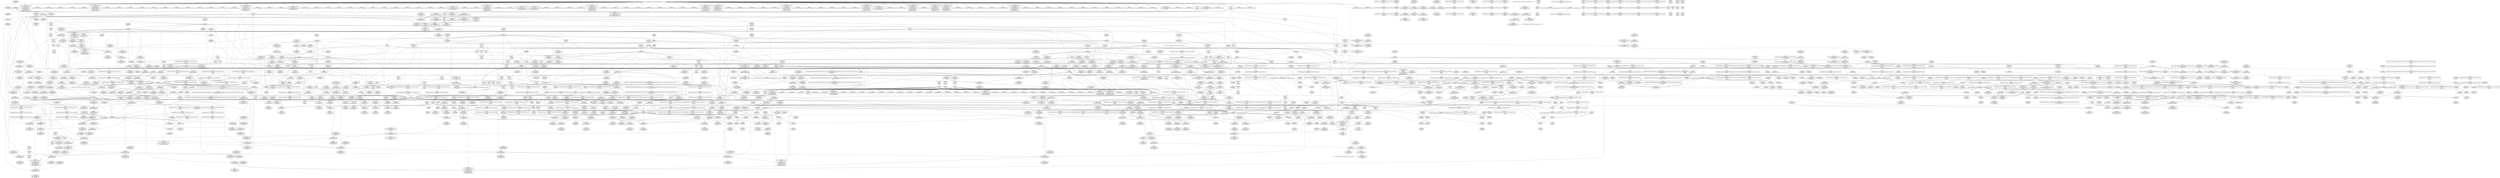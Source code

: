 digraph {
	CE0x49d8ec0 [shape=record,shape=Mrecord,label="{CE0x49d8ec0|selinux_socket_accept:call1|security/selinux/hooks.c,4198|*SummSink*}"]
	CE0x4a31c30 [shape=record,shape=Mrecord,label="{CE0x4a31c30|_ret_void,_!dbg_!27717|include/linux/rcupdate.h,245|*SummSource*}"]
	CE0x4a02e20 [shape=record,shape=Mrecord,label="{CE0x4a02e20|selinux_socket_accept:call3|security/selinux/hooks.c,4204|*SummSink*}"]
	CE0x4b64440 [shape=record,shape=Mrecord,label="{CE0x4b64440|__preempt_count_sub:tmp4|./arch/x86/include/asm/preempt.h,77|*SummSink*}"]
	CE0x4a316b0 [shape=record,shape=Mrecord,label="{CE0x4a316b0|__rcu_read_unlock:entry|*SummSink*}"]
	CE0x4a85b90 [shape=record,shape=Mrecord,label="{CE0x4a85b90|_call_void_mcount()_#3}"]
	CE0x4a74f00 [shape=record,shape=Mrecord,label="{CE0x4a74f00|sock_has_perm:tmp12|security/selinux/hooks.c,3970|*SummSource*}"]
	CE0x4a85c90 [shape=record,shape=Mrecord,label="{CE0x4a85c90|__preempt_count_add:val|Function::__preempt_count_add&Arg::val::|*SummSink*}"]
	CE0x49cc660 [shape=record,shape=Mrecord,label="{CE0x49cc660|selinux_socket_accept:if.then|*SummSource*}"]
	CE0x4b22250 [shape=record,shape=Mrecord,label="{CE0x4b22250|rcu_lock_acquire:tmp7}"]
	CE0x49f9a20 [shape=record,shape=Mrecord,label="{CE0x49f9a20|28:_i32,_32:_i16,_34:_i8,_:_CMRE_76,77_}"]
	CE0x4a23340 [shape=record,shape=Mrecord,label="{CE0x4a23340|get_current:tmp}"]
	CE0x4a93b40 [shape=record,shape=Mrecord,label="{CE0x4a93b40|cred_sid:tmp2}"]
	CE0x4ac7480 [shape=record,shape=Mrecord,label="{CE0x4ac7480|i64*_getelementptr_inbounds_(_11_x_i64_,_11_x_i64_*___llvm_gcov_ctr127,_i64_0,_i64_10)|*Constant*}"]
	CE0x4a9e0d0 [shape=record,shape=Mrecord,label="{CE0x4a9e0d0|rcu_read_unlock:tobool|include/linux/rcupdate.h,933|*SummSink*}"]
	CE0x4a29d50 [shape=record,shape=Mrecord,label="{CE0x4a29d50|sock_has_perm:tmp2|*LoadInst*|security/selinux/hooks.c,3964}"]
	CE0x4ab68c0 [shape=record,shape=Mrecord,label="{CE0x4ab68c0|rcu_read_lock:land.lhs.true2|*SummSink*}"]
	CE0x4ab7740 [shape=record,shape=Mrecord,label="{CE0x4ab7740|rcu_read_lock:tmp|*SummSink*}"]
	CE0x4b36230 [shape=record,shape=Mrecord,label="{CE0x4b36230|i64*_getelementptr_inbounds_(_4_x_i64_,_4_x_i64_*___llvm_gcov_ctr135,_i64_0,_i64_1)|*Constant*|*SummSink*}"]
	CE0x4a0c090 [shape=record,shape=Mrecord,label="{CE0x4a0c090|_ret_i32_%retval.0,_!dbg_!27740|security/selinux/hooks.c,3977}"]
	CE0x4ae95b0 [shape=record,shape=Mrecord,label="{CE0x4ae95b0|rcu_read_unlock:tmp16|include/linux/rcupdate.h,933|*SummSource*}"]
	CE0x4ae96e0 [shape=record,shape=Mrecord,label="{CE0x4ae96e0|rcu_read_unlock:tmp16|include/linux/rcupdate.h,933|*SummSink*}"]
	CE0x4a85160 [shape=record,shape=Mrecord,label="{CE0x4a85160|rcu_read_unlock:tmp7|include/linux/rcupdate.h,933}"]
	CE0x4ab4ae0 [shape=record,shape=Mrecord,label="{CE0x4ab4ae0|_call_void_rcu_read_unlock()_#10,_!dbg_!27748|security/selinux/hooks.c,209|*SummSource*}"]
	CE0x4b1f990 [shape=record,shape=Mrecord,label="{CE0x4b1f990|__rcu_read_lock:tmp2|*SummSource*}"]
	CE0x4a8b990 [shape=record,shape=Mrecord,label="{CE0x4a8b990|i64*_getelementptr_inbounds_(_11_x_i64_,_11_x_i64_*___llvm_gcov_ctr132,_i64_0,_i64_0)|*Constant*|*SummSink*}"]
	CE0x4b32c30 [shape=record,shape=Mrecord,label="{CE0x4b32c30|i64*_getelementptr_inbounds_(_4_x_i64_,_4_x_i64_*___llvm_gcov_ctr129,_i64_0,_i64_2)|*Constant*|*SummSource*}"]
	CE0x4b4bc50 [shape=record,shape=Mrecord,label="{CE0x4b4bc50|i64*_getelementptr_inbounds_(_4_x_i64_,_4_x_i64_*___llvm_gcov_ctr135,_i64_0,_i64_2)|*Constant*}"]
	CE0x49e4830 [shape=record,shape=Mrecord,label="{CE0x49e4830|%struct.task_struct*_(%struct.task_struct**)*_asm_movq_%gs:$_1:P_,$0_,_r,im,_dirflag_,_fpsr_,_flags_}"]
	CE0x4a31ed0 [shape=record,shape=Mrecord,label="{CE0x4a31ed0|GLOBAL:rcu_lock_release|*Constant*}"]
	CE0x4b327b0 [shape=record,shape=Mrecord,label="{CE0x4b327b0|i64*_getelementptr_inbounds_(_4_x_i64_,_4_x_i64_*___llvm_gcov_ctr129,_i64_0,_i64_2)|*Constant*}"]
	CE0x4a28f10 [shape=record,shape=Mrecord,label="{CE0x4a28f10|get_current:tmp2|*SummSink*}"]
	CE0x4a79600 [shape=record,shape=Mrecord,label="{CE0x4a79600|sock_has_perm:u2|security/selinux/hooks.c,3974|*SummSink*}"]
	CE0x4a9d3d0 [shape=record,shape=Mrecord,label="{CE0x4a9d3d0|i64_1|*Constant*}"]
	CE0x4a90c40 [shape=record,shape=Mrecord,label="{CE0x4a90c40|rcu_read_unlock:if.then}"]
	CE0x4abb1f0 [shape=record,shape=Mrecord,label="{CE0x4abb1f0|rcu_read_lock:tmp9|include/linux/rcupdate.h,882}"]
	CE0x4aab0f0 [shape=record,shape=Mrecord,label="{CE0x4aab0f0|_call_void_lockdep_rcu_suspicious(i8*_getelementptr_inbounds_(_25_x_i8_,_25_x_i8_*_.str3,_i32_0,_i32_0),_i32_208,_i8*_getelementptr_inbounds_(_41_x_i8_,_41_x_i8_*_.str44,_i32_0,_i32_0))_#10,_!dbg_!27732|security/selinux/hooks.c,208}"]
	CE0x4a32b10 [shape=record,shape=Mrecord,label="{CE0x4a32b10|rcu_lock_release:indirectgoto|*SummSink*}"]
	CE0x4ae9370 [shape=record,shape=Mrecord,label="{CE0x4ae9370|rcu_read_unlock:tmp16|include/linux/rcupdate.h,933}"]
	CE0x49e6db0 [shape=record,shape=Mrecord,label="{CE0x49e6db0|selinux_socket_accept:i_security|security/selinux/hooks.c,4202|*SummSink*}"]
	CE0x49f6ef0 [shape=record,shape=Mrecord,label="{CE0x49f6ef0|sock_has_perm:tmp8|security/selinux/hooks.c,3969|*SummSource*}"]
	CE0x4abec20 [shape=record,shape=Mrecord,label="{CE0x4abec20|i64_6|*Constant*}"]
	CE0x49dd940 [shape=record,shape=Mrecord,label="{CE0x49dd940|SOCK_INODE:tmp|*SummSource*}"]
	CE0x49f69f0 [shape=record,shape=Mrecord,label="{CE0x49f69f0|sock_has_perm:tmp8|security/selinux/hooks.c,3969}"]
	CE0x4b43bd0 [shape=record,shape=Mrecord,label="{CE0x4b43bd0|__rcu_read_unlock:tmp6|include/linux/rcupdate.h,245|*SummSource*}"]
	CE0x4b1df30 [shape=record,shape=Mrecord,label="{CE0x4b1df30|i64*_getelementptr_inbounds_(_4_x_i64_,_4_x_i64_*___llvm_gcov_ctr130,_i64_0,_i64_3)|*Constant*}"]
	CE0x49ece40 [shape=record,shape=Mrecord,label="{CE0x49ece40|28:_i32,_32:_i16,_34:_i8,_:_CMRE_87,88_}"]
	CE0x4ab3c00 [shape=record,shape=Mrecord,label="{CE0x4ab3c00|cred_sid:entry}"]
	CE0x49f11e0 [shape=record,shape=Mrecord,label="{CE0x49f11e0|28:_i32,_32:_i16,_34:_i8,_:_CMRE_72,73_}"]
	CE0x4ae8b10 [shape=record,shape=Mrecord,label="{CE0x4ae8b10|rcu_read_unlock:tmp11|include/linux/rcupdate.h,933|*SummSource*}"]
	CE0x4a8dcd0 [shape=record,shape=Mrecord,label="{CE0x4a8dcd0|rcu_read_unlock:tmp12|include/linux/rcupdate.h,933|*SummSource*}"]
	CE0x4aab5c0 [shape=record,shape=Mrecord,label="{CE0x4aab5c0|_call_void_lockdep_rcu_suspicious(i8*_getelementptr_inbounds_(_25_x_i8_,_25_x_i8_*_.str3,_i32_0,_i32_0),_i32_208,_i8*_getelementptr_inbounds_(_41_x_i8_,_41_x_i8_*_.str44,_i32_0,_i32_0))_#10,_!dbg_!27732|security/selinux/hooks.c,208|*SummSink*}"]
	CE0x4a825c0 [shape=record,shape=Mrecord,label="{CE0x4a825c0|rcu_lock_acquire:__here|*SummSink*}"]
	CE0x49c8ef0 [shape=record,shape=Mrecord,label="{CE0x49c8ef0|selinux_socket_accept:call1|security/selinux/hooks.c,4198}"]
	CE0x49e0010 [shape=record,shape=Mrecord,label="{CE0x49e0010|i64*_getelementptr_inbounds_(_6_x_i64_,_6_x_i64_*___llvm_gcov_ctr360,_i64_0,_i64_4)|*Constant*}"]
	CE0x4a3de80 [shape=record,shape=Mrecord,label="{CE0x4a3de80|sock_has_perm:ad|security/selinux/hooks.c, 3965|*SummSource*}"]
	CE0x4a47be0 [shape=record,shape=Mrecord,label="{CE0x4a47be0|i32_77|*Constant*|*SummSource*}"]
	CE0x4a66ee0 [shape=record,shape=Mrecord,label="{CE0x4a66ee0|8:_%struct.sock*,_:_SCME_32,33_}"]
	CE0x49e6770 [shape=record,shape=Mrecord,label="{CE0x49e6770|i64*_getelementptr_inbounds_(_13_x_i64_,_13_x_i64_*___llvm_gcov_ctr126,_i64_0,_i64_8)|*Constant*|*SummSource*}"]
	CE0x4ab42a0 [shape=record,shape=Mrecord,label="{CE0x4ab42a0|_ret_i32_%tmp6,_!dbg_!27716|security/selinux/hooks.c,197}"]
	CE0x4a77e90 [shape=record,shape=Mrecord,label="{CE0x4a77e90|sock_has_perm:u|security/selinux/hooks.c,3973}"]
	CE0x4a90f70 [shape=record,shape=Mrecord,label="{CE0x4a90f70|task_sid:call|security/selinux/hooks.c,208}"]
	CE0x4b19650 [shape=record,shape=Mrecord,label="{CE0x4b19650|rcu_lock_release:tmp7|*SummSource*}"]
	CE0x4aa20f0 [shape=record,shape=Mrecord,label="{CE0x4aa20f0|rcu_lock_acquire:entry}"]
	CE0x4a77ce0 [shape=record,shape=Mrecord,label="{CE0x4a77ce0|sock_has_perm:u|security/selinux/hooks.c,3973|*SummSink*}"]
	CE0x4aba810 [shape=record,shape=Mrecord,label="{CE0x4aba810|rcu_read_lock:bb|*SummSink*}"]
	CE0x49eed30 [shape=record,shape=Mrecord,label="{CE0x49eed30|rcu_read_lock:tmp|*SummSource*}"]
	CE0x49ee3b0 [shape=record,shape=Mrecord,label="{CE0x49ee3b0|i64_1|*Constant*}"]
	CE0x4a7d650 [shape=record,shape=Mrecord,label="{CE0x4a7d650|avc_has_perm:tclass|Function::avc_has_perm&Arg::tclass::}"]
	CE0x4a9af50 [shape=record,shape=Mrecord,label="{CE0x4a9af50|cred_sid:tmp4|*LoadInst*|security/selinux/hooks.c,196}"]
	CE0x4a4cc00 [shape=record,shape=Mrecord,label="{CE0x4a4cc00|SOCK_INODE:add.ptr|include/net/sock.h,1412|*SummSource*}"]
	CE0x4b219f0 [shape=record,shape=Mrecord,label="{CE0x4b219f0|rcu_lock_release:tmp5|include/linux/rcupdate.h,423|*SummSource*}"]
	CE0x4a7a950 [shape=record,shape=Mrecord,label="{CE0x4a7a950|sock_has_perm:sid5|security/selinux/hooks.c,3976|*SummSource*}"]
	CE0x49cf510 [shape=record,shape=Mrecord,label="{CE0x49cf510|selinux_socket_accept:sock|Function::selinux_socket_accept&Arg::sock::|*SummSink*}"]
	CE0x49e87e0 [shape=record,shape=Mrecord,label="{CE0x49e87e0|selinux_socket_accept:tmp14|security/selinux/hooks.c,4204|*SummSink*}"]
	CE0x4a7a330 [shape=record,shape=Mrecord,label="{CE0x4a7a330|sock_has_perm:sk4|security/selinux/hooks.c,3974|*SummSink*}"]
	CE0x49f5bf0 [shape=record,shape=Mrecord,label="{CE0x49f5bf0|rcu_read_lock:land.lhs.true|*SummSource*}"]
	CE0x4b1ed50 [shape=record,shape=Mrecord,label="{CE0x4b1ed50|i64*_getelementptr_inbounds_(_4_x_i64_,_4_x_i64_*___llvm_gcov_ctr130,_i64_0,_i64_1)|*Constant*}"]
	CE0x4a31b70 [shape=record,shape=Mrecord,label="{CE0x4a31b70|_ret_void,_!dbg_!27717|include/linux/rcupdate.h,245}"]
	CE0x4a96180 [shape=record,shape=Mrecord,label="{CE0x4a96180|task_sid:call3|security/selinux/hooks.c,208}"]
	CE0x4a6e100 [shape=record,shape=Mrecord,label="{CE0x4a6e100|rcu_read_lock:tobool|include/linux/rcupdate.h,882}"]
	CE0x4a860a0 [shape=record,shape=Mrecord,label="{CE0x4a860a0|rcu_read_unlock:land.lhs.true|*SummSource*}"]
	CE0x4a3efd0 [shape=record,shape=Mrecord,label="{CE0x4a3efd0|sock_has_perm:net|security/selinux/hooks.c, 3966}"]
	CE0x4a77d50 [shape=record,shape=Mrecord,label="{CE0x4a77d50|i8_2|*Constant*|*SummSink*}"]
	CE0x49d6700 [shape=record,shape=Mrecord,label="{CE0x49d6700|GLOBAL:get_current|*Constant*|*SummSource*}"]
	CE0x4aaf380 [shape=record,shape=Mrecord,label="{CE0x4aaf380|task_sid:tmp25|security/selinux/hooks.c,208|*SummSource*}"]
	CE0x4abbac0 [shape=record,shape=Mrecord,label="{CE0x4abbac0|__rcu_read_lock:tmp6|include/linux/rcupdate.h,240}"]
	CE0x4aae9e0 [shape=record,shape=Mrecord,label="{CE0x4aae9e0|i64*_getelementptr_inbounds_(_13_x_i64_,_13_x_i64_*___llvm_gcov_ctr126,_i64_0,_i64_10)|*Constant*}"]
	CE0x4b0beb0 [shape=record,shape=Mrecord,label="{CE0x4b0beb0|i32_0|*Constant*}"]
	CE0x4a82d60 [shape=record,shape=Mrecord,label="{CE0x4a82d60|_call_void_lockdep_rcu_suspicious(i8*_getelementptr_inbounds_(_25_x_i8_,_25_x_i8_*_.str45,_i32_0,_i32_0),_i32_934,_i8*_getelementptr_inbounds_(_44_x_i8_,_44_x_i8_*_.str47,_i32_0,_i32_0))_#10,_!dbg_!27726|include/linux/rcupdate.h,933}"]
	CE0x49e3b20 [shape=record,shape=Mrecord,label="{CE0x49e3b20|selinux_socket_accept:sid|security/selinux/hooks.c,4206|*SummSource*}"]
	CE0x4a82780 [shape=record,shape=Mrecord,label="{CE0x4a82780|rcu_read_unlock:tmp17|include/linux/rcupdate.h,933|*SummSink*}"]
	CE0x4a2fe60 [shape=record,shape=Mrecord,label="{CE0x4a2fe60|GLOBAL:rcu_lock_release|*Constant*|*SummSink*}"]
	CE0x4a7e690 [shape=record,shape=Mrecord,label="{CE0x4a7e690|_ret_i32_%retval.0,_!dbg_!27728|security/selinux/avc.c,775|*SummSink*}"]
	CE0x49ea730 [shape=record,shape=Mrecord,label="{CE0x49ea730|GLOBAL:sock_has_perm|*Constant*|*SummSink*}"]
	CE0x4ac43e0 [shape=record,shape=Mrecord,label="{CE0x4ac43e0|_call_void_lockdep_rcu_suspicious(i8*_getelementptr_inbounds_(_25_x_i8_,_25_x_i8_*_.str45,_i32_0,_i32_0),_i32_883,_i8*_getelementptr_inbounds_(_42_x_i8_,_42_x_i8_*_.str46,_i32_0,_i32_0))_#10,_!dbg_!27728|include/linux/rcupdate.h,882|*SummSource*}"]
	CE0x4a8cfa0 [shape=record,shape=Mrecord,label="{CE0x4a8cfa0|rcu_read_unlock:tmp3}"]
	CE0x49f9ea0 [shape=record,shape=Mrecord,label="{CE0x49f9ea0|28:_i32,_32:_i16,_34:_i8,_:_CMRE_82,83_}"]
	CE0x4abf340 [shape=record,shape=Mrecord,label="{CE0x4abf340|rcu_read_unlock:tmp13|include/linux/rcupdate.h,933|*SummSink*}"]
	CE0x4a6c7f0 [shape=record,shape=Mrecord,label="{CE0x4a6c7f0|i64_7|*Constant*|*SummSource*}"]
	CE0x49f5d50 [shape=record,shape=Mrecord,label="{CE0x49f5d50|rcu_read_lock:land.lhs.true2}"]
	CE0x4a89540 [shape=record,shape=Mrecord,label="{CE0x4a89540|GLOBAL:__preempt_count_add|*Constant*|*SummSource*}"]
	CE0x4a307d0 [shape=record,shape=Mrecord,label="{CE0x4a307d0|GLOBAL:__rcu_read_unlock|*Constant*}"]
	CE0x4b59dd0 [shape=record,shape=Mrecord,label="{CE0x4b59dd0|i64*_getelementptr_inbounds_(_4_x_i64_,_4_x_i64_*___llvm_gcov_ctr135,_i64_0,_i64_1)|*Constant*}"]
	CE0x4a30330 [shape=record,shape=Mrecord,label="{CE0x4a30330|rcu_lock_release:entry|*SummSink*}"]
	CE0x4aed850 [shape=record,shape=Mrecord,label="{CE0x4aed850|rcu_read_unlock:tmp22|include/linux/rcupdate.h,935|*SummSource*}"]
	CE0x4b06cd0 [shape=record,shape=Mrecord,label="{CE0x4b06cd0|_call_void_asm_sideeffect_,_memory_,_dirflag_,_fpsr_,_flags_()_#3,_!dbg_!27714,_!srcloc_!27715|include/linux/rcupdate.h,239|*SummSource*}"]
	CE0x4a86030 [shape=record,shape=Mrecord,label="{CE0x4a86030|_ret_void,_!dbg_!27719|./arch/x86/include/asm/preempt.h,73|*SummSink*}"]
	CE0x49d6a80 [shape=record,shape=Mrecord,label="{CE0x49d6a80|_call_void_mcount()_#3|*SummSource*}"]
	CE0x4a3f5e0 [shape=record,shape=Mrecord,label="{CE0x4a3f5e0|_ret_void,_!dbg_!27717|include/linux/rcupdate.h,240}"]
	CE0x49fb410 [shape=record,shape=Mrecord,label="{CE0x49fb410|i64*_getelementptr_inbounds_(_11_x_i64_,_11_x_i64_*___llvm_gcov_ctr127,_i64_0,_i64_0)|*Constant*|*SummSource*}"]
	CE0x4b36160 [shape=record,shape=Mrecord,label="{CE0x4b36160|__preempt_count_add:do.end|*SummSink*}"]
	CE0x4b32630 [shape=record,shape=Mrecord,label="{CE0x4b32630|COLLAPSED:_GCMRE___llvm_gcov_ctr129_internal_global_4_x_i64_zeroinitializer:_elem_0:default:}"]
	CE0x4a2a170 [shape=record,shape=Mrecord,label="{CE0x4a2a170|sock_has_perm:tmp2|*LoadInst*|security/selinux/hooks.c,3964|*SummSink*}"]
	CE0x4a7aac0 [shape=record,shape=Mrecord,label="{CE0x4a7aac0|sock_has_perm:sid5|security/selinux/hooks.c,3976|*SummSink*}"]
	CE0x49d8740 [shape=record,shape=Mrecord,label="{CE0x49d8740|28:_i32,_32:_i16,_34:_i8,_:_CMRE_111,112_}"]
	CE0x4a6be00 [shape=record,shape=Mrecord,label="{CE0x4a6be00|rcu_read_unlock:if.end}"]
	CE0x4a1ea00 [shape=record,shape=Mrecord,label="{CE0x4a1ea00|i64*_getelementptr_inbounds_(_2_x_i64_,_2_x_i64_*___llvm_gcov_ctr98,_i64_0,_i64_0)|*Constant*|*SummSource*}"]
	CE0x4aeee80 [shape=record,shape=Mrecord,label="{CE0x4aeee80|i8*_getelementptr_inbounds_(_44_x_i8_,_44_x_i8_*_.str47,_i32_0,_i32_0)|*Constant*}"]
	CE0x4a86840 [shape=record,shape=Mrecord,label="{CE0x4a86840|GLOBAL:lock_acquire|*Constant*}"]
	CE0x4aed4c0 [shape=record,shape=Mrecord,label="{CE0x4aed4c0|rcu_read_unlock:tmp21|include/linux/rcupdate.h,935|*SummSink*}"]
	CE0x49ed8d0 [shape=record,shape=Mrecord,label="{CE0x49ed8d0|SOCK_INODE:socket|Function::SOCK_INODE&Arg::socket::|*SummSink*}"]
	CE0x49ecf00 [shape=record,shape=Mrecord,label="{CE0x49ecf00|28:_i32,_32:_i16,_34:_i8,_:_CMRE_88,89_}"]
	CE0x4a1b160 [shape=record,shape=Mrecord,label="{CE0x4a1b160|selinux_socket_accept:tmp18|security/selinux/hooks.c,4210|*SummSink*}"]
	CE0x4ac16f0 [shape=record,shape=Mrecord,label="{CE0x4ac16f0|rcu_read_lock:tmp17|include/linux/rcupdate.h,882|*SummSink*}"]
	CE0x4a61f80 [shape=record,shape=Mrecord,label="{CE0x4a61f80|__preempt_count_sub:tmp2|*SummSink*}"]
	CE0x4a889a0 [shape=record,shape=Mrecord,label="{CE0x4a889a0|GLOBAL:rcu_read_unlock.__warned|Global_var:rcu_read_unlock.__warned|*SummSink*}"]
	CE0x4b1ac50 [shape=record,shape=Mrecord,label="{CE0x4b1ac50|i32_1|*Constant*}"]
	CE0x4a608a0 [shape=record,shape=Mrecord,label="{CE0x4a608a0|__preempt_count_add:do.body|*SummSource*}"]
	CE0x4abce10 [shape=record,shape=Mrecord,label="{CE0x4abce10|rcu_read_lock:call|include/linux/rcupdate.h,882}"]
	CE0x4a2b6d0 [shape=record,shape=Mrecord,label="{CE0x4a2b6d0|8:_%struct.sock*,_:_SCME_8,16_|*MultipleSource*|security/selinux/hooks.c, 3966|security/selinux/hooks.c,3966|security/selinux/hooks.c,3966}"]
	CE0x4a94330 [shape=record,shape=Mrecord,label="{CE0x4a94330|GLOBAL:rcu_lock_map|Global_var:rcu_lock_map}"]
	CE0x4a97ab0 [shape=record,shape=Mrecord,label="{CE0x4a97ab0|task_sid:tmp6|security/selinux/hooks.c,208}"]
	CE0x4b092d0 [shape=record,shape=Mrecord,label="{CE0x4b092d0|_call_void_mcount()_#3}"]
	CE0x4a7c2f0 [shape=record,shape=Mrecord,label="{CE0x4a7c2f0|sock_has_perm:call6|security/selinux/hooks.c,3976|*SummSource*}"]
	CE0x4b20710 [shape=record,shape=Mrecord,label="{CE0x4b20710|rcu_lock_release:tmp4|include/linux/rcupdate.h,423|*SummSource*}"]
	CE0x4b21870 [shape=record,shape=Mrecord,label="{CE0x4b21870|rcu_lock_release:tmp5|include/linux/rcupdate.h,423}"]
	CE0x4a79360 [shape=record,shape=Mrecord,label="{CE0x4a79360|sock_has_perm:u2|security/selinux/hooks.c,3974}"]
	CE0x4a93bb0 [shape=record,shape=Mrecord,label="{CE0x4a93bb0|cred_sid:tmp2|*SummSource*}"]
	CE0x49e9bb0 [shape=record,shape=Mrecord,label="{CE0x49e9bb0|8:_%struct.sock*,_:_SCME_25,26_}"]
	CE0x4a81d40 [shape=record,shape=Mrecord,label="{CE0x4a81d40|GLOBAL:__preempt_count|Global_var:__preempt_count|*SummSink*}"]
	CE0x4a67730 [shape=record,shape=Mrecord,label="{CE0x4a67730|8:_%struct.sock*,_:_SCME_39,40_}"]
	CE0x4a7a7d0 [shape=record,shape=Mrecord,label="{CE0x4a7a7d0|sock_has_perm:sid5|security/selinux/hooks.c,3976}"]
	CE0x4aec4d0 [shape=record,shape=Mrecord,label="{CE0x4aec4d0|rcu_read_unlock:tmp19|include/linux/rcupdate.h,933|*SummSink*}"]
	CE0x4aec970 [shape=record,shape=Mrecord,label="{CE0x4aec970|rcu_read_unlock:tmp20|include/linux/rcupdate.h,933|*SummSink*}"]
	CE0x4a9b670 [shape=record,shape=Mrecord,label="{CE0x4a9b670|__rcu_read_lock:entry|*SummSource*}"]
	CE0x49d8880 [shape=record,shape=Mrecord,label="{CE0x49d8880|28:_i32,_32:_i16,_34:_i8,_:_CMRE_112,113_}"]
	CE0x4a900e0 [shape=record,shape=Mrecord,label="{CE0x4a900e0|__preempt_count_add:entry}"]
	CE0x4a1e5b0 [shape=record,shape=Mrecord,label="{CE0x4a1e5b0|selinux_socket_accept:retval.0|*SummSource*}"]
	CE0x4a76370 [shape=record,shape=Mrecord,label="{CE0x4a76370|sock_has_perm:tmp14|security/selinux/hooks.c,3972|*SummSink*}"]
	CE0x4a6cdb0 [shape=record,shape=Mrecord,label="{CE0x4a6cdb0|rcu_read_unlock:land.lhs.true2}"]
	CE0x4a02050 [shape=record,shape=Mrecord,label="{CE0x4a02050|28:_i32,_32:_i16,_34:_i8,_:_CMRE_160,168_|*MultipleSource*|security/selinux/hooks.c,4202|security/selinux/hooks.c,4202|security/selinux/hooks.c,4204|security/selinux/hooks.c,4204|security/selinux/hooks.c,4205}"]
	CE0x4a22bc0 [shape=record,shape=Mrecord,label="{CE0x4a22bc0|i64_2|*Constant*}"]
	CE0x4a91e90 [shape=record,shape=Mrecord,label="{CE0x4a91e90|i64_0|*Constant*}"]
	CE0x49fa6d0 [shape=record,shape=Mrecord,label="{CE0x49fa6d0|task_sid:bb|*SummSource*}"]
	CE0x4a065d0 [shape=record,shape=Mrecord,label="{CE0x4a065d0|selinux_socket_accept:tobool|security/selinux/hooks.c,4199}"]
	CE0x4aadb00 [shape=record,shape=Mrecord,label="{CE0x4aadb00|i8*_getelementptr_inbounds_(_41_x_i8_,_41_x_i8_*_.str44,_i32_0,_i32_0)|*Constant*|*SummSource*}"]
	CE0x49e5890 [shape=record,shape=Mrecord,label="{CE0x49e5890|task_sid:tmp14|security/selinux/hooks.c,208|*SummSource*}"]
	CE0x49ee870 [shape=record,shape=Mrecord,label="{CE0x49ee870|i64*_getelementptr_inbounds_(_6_x_i64_,_6_x_i64_*___llvm_gcov_ctr360,_i64_0,_i64_3)|*Constant*|*SummSink*}"]
	CE0x4aac3a0 [shape=record,shape=Mrecord,label="{CE0x4aac3a0|GLOBAL:lockdep_rcu_suspicious|*Constant*}"]
	CE0x49e6300 [shape=record,shape=Mrecord,label="{CE0x49e6300|i64*_getelementptr_inbounds_(_13_x_i64_,_13_x_i64_*___llvm_gcov_ctr126,_i64_0,_i64_8)|*Constant*}"]
	CE0x49ed9e0 [shape=record,shape=Mrecord,label="{CE0x49ed9e0|selinux_socket_accept:bb|*SummSource*}"]
	CE0x49dab60 [shape=record,shape=Mrecord,label="{CE0x49dab60|i32_0|*Constant*}"]
	CE0x4aa31d0 [shape=record,shape=Mrecord,label="{CE0x4aa31d0|task_sid:tmp13|security/selinux/hooks.c,208|*SummSink*}"]
	CE0x4aae1d0 [shape=record,shape=Mrecord,label="{CE0x4aae1d0|task_sid:tmp20|security/selinux/hooks.c,208|*SummSink*}"]
	CE0x4a29f60 [shape=record,shape=Mrecord,label="{CE0x4a29f60|sock_has_perm:tmp2|*LoadInst*|security/selinux/hooks.c,3964|*SummSource*}"]
	CE0x49f6b20 [shape=record,shape=Mrecord,label="{CE0x49f6b20|GLOBAL:__llvm_gcov_ctr327|Global_var:__llvm_gcov_ctr327}"]
	CE0x4a9a350 [shape=record,shape=Mrecord,label="{CE0x4a9a350|task_sid:if.then|*SummSink*}"]
	CE0x49cefb0 [shape=record,shape=Mrecord,label="{CE0x49cefb0|selinux_socket_accept:call|security/selinux/hooks.c,4198|*SummSource*}"]
	CE0x4a84be0 [shape=record,shape=Mrecord,label="{CE0x4a84be0|rcu_read_unlock:tmp2}"]
	CE0x49d0ce0 [shape=record,shape=Mrecord,label="{CE0x49d0ce0|SOCK_INODE:tmp3|*SummSource*}"]
	CE0x49f4730 [shape=record,shape=Mrecord,label="{CE0x49f4730|28:_i32,_32:_i16,_34:_i8,_:_CMRE_17,18_}"]
	CE0x4a6d1f0 [shape=record,shape=Mrecord,label="{CE0x4a6d1f0|GLOBAL:__llvm_gcov_ctr132|Global_var:__llvm_gcov_ctr132|*SummSink*}"]
	CE0x4aac250 [shape=record,shape=Mrecord,label="{CE0x4aac250|i8*_getelementptr_inbounds_(_25_x_i8_,_25_x_i8_*_.str3,_i32_0,_i32_0)|*Constant*|*SummSink*}"]
	CE0x4aa87c0 [shape=record,shape=Mrecord,label="{CE0x4aa87c0|__preempt_count_sub:tmp3|*SummSink*}"]
	CE0x4aa2630 [shape=record,shape=Mrecord,label="{CE0x4aa2630|task_sid:tmp11|security/selinux/hooks.c,208|*SummSink*}"]
	CE0x4a826a0 [shape=record,shape=Mrecord,label="{CE0x4a826a0|rcu_read_unlock:tmp17|include/linux/rcupdate.h,933}"]
	CE0x49f8f20 [shape=record,shape=Mrecord,label="{CE0x49f8f20|%struct.lockdep_map*_null|*Constant*|*SummSink*}"]
	CE0x4a85a40 [shape=record,shape=Mrecord,label="{CE0x4a85a40|rcu_read_unlock:tmp3|*SummSink*}"]
	CE0x4ab67f0 [shape=record,shape=Mrecord,label="{CE0x4ab67f0|rcu_read_lock:land.lhs.true2|*SummSource*}"]
	CE0x4aae060 [shape=record,shape=Mrecord,label="{CE0x4aae060|task_sid:tmp20|security/selinux/hooks.c,208|*SummSource*}"]
	CE0x4b1a9b0 [shape=record,shape=Mrecord,label="{CE0x4b1a9b0|_call_void_lock_release(%struct.lockdep_map*_%map,_i32_1,_i64_ptrtoint_(i8*_blockaddress(_rcu_lock_release,_%__here)_to_i64))_#10,_!dbg_!27716|include/linux/rcupdate.h,423|*SummSource*}"]
	CE0x49ce610 [shape=record,shape=Mrecord,label="{CE0x49ce610|selinux_socket_accept:if.end|*SummSource*}"]
	CE0x4a868b0 [shape=record,shape=Mrecord,label="{CE0x4a868b0|GLOBAL:lock_acquire|*Constant*|*SummSink*}"]
	CE0x4a9dc60 [shape=record,shape=Mrecord,label="{CE0x4a9dc60|__rcu_read_lock:tmp7|include/linux/rcupdate.h,240}"]
	CE0x4b32ec0 [shape=record,shape=Mrecord,label="{CE0x4b32ec0|i64*_getelementptr_inbounds_(_4_x_i64_,_4_x_i64_*___llvm_gcov_ctr134,_i64_0,_i64_3)|*Constant*}"]
	CE0x49d2830 [shape=record,shape=Mrecord,label="{CE0x49d2830|28:_i32,_32:_i16,_34:_i8,_:_CMRE_50,51_}"]
	CE0x4a1e340 [shape=record,shape=Mrecord,label="{CE0x4a1e340|selinux_socket_accept:sid6|security/selinux/hooks.c,4206}"]
	CE0x49db670 [shape=record,shape=Mrecord,label="{CE0x49db670|28:_i32,_32:_i16,_34:_i8,_:_CMRE_117,118_}"]
	CE0x4b07640 [shape=record,shape=Mrecord,label="{CE0x4b07640|rcu_lock_acquire:__here|*SummSource*}"]
	CE0x4a9e1b0 [shape=record,shape=Mrecord,label="{CE0x4a9e1b0|rcu_read_unlock:tmp4|include/linux/rcupdate.h,933|*SummSink*}"]
	CE0x49f6dc0 [shape=record,shape=Mrecord,label="{CE0x49f6dc0|GLOBAL:__llvm_gcov_ctr327|Global_var:__llvm_gcov_ctr327|*SummSource*}"]
	CE0x4abb5c0 [shape=record,shape=Mrecord,label="{CE0x4abb5c0|cred_sid:tmp5|security/selinux/hooks.c,196|*SummSink*}"]
	CE0x4a91490 [shape=record,shape=Mrecord,label="{CE0x4a91490|rcu_read_unlock:do.body|*SummSink*}"]
	CE0x4afff90 [shape=record,shape=Mrecord,label="{CE0x4afff90|i64*_getelementptr_inbounds_(_4_x_i64_,_4_x_i64_*___llvm_gcov_ctr135,_i64_0,_i64_2)|*Constant*|*SummSource*}"]
	CE0x4a90ad0 [shape=record,shape=Mrecord,label="{CE0x4a90ad0|_call_void_mcount()_#3|*SummSink*}"]
	CE0x4aef0a0 [shape=record,shape=Mrecord,label="{CE0x4aef0a0|i64*_getelementptr_inbounds_(_11_x_i64_,_11_x_i64_*___llvm_gcov_ctr132,_i64_0,_i64_9)|*Constant*}"]
	CE0x4b19180 [shape=record,shape=Mrecord,label="{CE0x4b19180|i64*_getelementptr_inbounds_(_4_x_i64_,_4_x_i64_*___llvm_gcov_ctr133,_i64_0,_i64_3)|*Constant*|*SummSink*}"]
	CE0x4a66db0 [shape=record,shape=Mrecord,label="{CE0x4a66db0|8:_%struct.sock*,_:_SCME_31,32_}"]
	CE0x4a49880 [shape=record,shape=Mrecord,label="{CE0x4a49880|rcu_read_lock:if.then|*SummSource*}"]
	CE0x4a6e4c0 [shape=record,shape=Mrecord,label="{CE0x4a6e4c0|task_sid:real_cred|security/selinux/hooks.c,208|*SummSource*}"]
	CE0x49e3960 [shape=record,shape=Mrecord,label="{CE0x49e3960|i32_3|*Constant*|*SummSink*}"]
	CE0x4a480c0 [shape=record,shape=Mrecord,label="{CE0x4a480c0|cred_sid:security|security/selinux/hooks.c,196|*SummSink*}"]
	CE0x4a30c70 [shape=record,shape=Mrecord,label="{CE0x4a30c70|_ret_void,_!dbg_!27717|include/linux/rcupdate.h,424|*SummSink*}"]
	CE0x4a90d80 [shape=record,shape=Mrecord,label="{CE0x4a90d80|rcu_read_unlock:if.then|*SummSource*}"]
	CE0x49f0ca0 [shape=record,shape=Mrecord,label="{CE0x49f0ca0|28:_i32,_32:_i16,_34:_i8,_:_CMRE_65,66_}"]
	CE0x4abd630 [shape=record,shape=Mrecord,label="{CE0x4abd630|_call_void___preempt_count_sub(i32_1)_#10,_!dbg_!27715|include/linux/rcupdate.h,244|*SummSink*}"]
	CE0x49d84c0 [shape=record,shape=Mrecord,label="{CE0x49d84c0|28:_i32,_32:_i16,_34:_i8,_:_CMRE_109,110_}"]
	CE0x4a673a0 [shape=record,shape=Mrecord,label="{CE0x4a673a0|8:_%struct.sock*,_:_SCME_36,37_}"]
	CE0x4a8d550 [shape=record,shape=Mrecord,label="{CE0x4a8d550|rcu_read_unlock:do.end}"]
	CE0x4a84450 [shape=record,shape=Mrecord,label="{CE0x4a84450|rcu_lock_acquire:tmp2}"]
	CE0x4a8a570 [shape=record,shape=Mrecord,label="{CE0x4a8a570|_ret_void,_!dbg_!27719|./arch/x86/include/asm/preempt.h,73}"]
	CE0x4a8c470 [shape=record,shape=Mrecord,label="{CE0x4a8c470|i64*_getelementptr_inbounds_(_4_x_i64_,_4_x_i64_*___llvm_gcov_ctr130,_i64_0,_i64_0)|*Constant*}"]
	CE0x4a3d450 [shape=record,shape=Mrecord,label="{CE0x4a3d450|SOCK_INODE:vfs_inode|include/net/sock.h,1412}"]
	CE0x4a66b80 [shape=record,shape=Mrecord,label="{CE0x4a66b80|8:_%struct.sock*,_:_SCME_29,30_}"]
	CE0x40c7130 [shape=record,shape=Mrecord,label="{CE0x40c7130|sock_has_perm:sk|Function::sock_has_perm&Arg::sk::}"]
	CE0x4ac7960 [shape=record,shape=Mrecord,label="{CE0x4ac7960|rcu_read_lock:tmp21|include/linux/rcupdate.h,884|*SummSink*}"]
	CE0x4ab51e0 [shape=record,shape=Mrecord,label="{CE0x4ab51e0|rcu_read_unlock:entry|*SummSource*}"]
	CE0x49fb1f0 [shape=record,shape=Mrecord,label="{CE0x49fb1f0|sock_has_perm:net|security/selinux/hooks.c, 3966|*SummSource*}"]
	CE0x4a022d0 [shape=record,shape=Mrecord,label="{CE0x4a022d0|28:_i32,_32:_i16,_34:_i8,_:_CMRE_168,184_|*MultipleSource*|security/selinux/hooks.c,4202|security/selinux/hooks.c,4202|security/selinux/hooks.c,4204|security/selinux/hooks.c,4204|security/selinux/hooks.c,4205}"]
	CE0x4b44000 [shape=record,shape=Mrecord,label="{CE0x4b44000|__rcu_read_unlock:tmp7|include/linux/rcupdate.h,245}"]
	CE0x4a60bb0 [shape=record,shape=Mrecord,label="{CE0x4a60bb0|__preempt_count_add:bb|*SummSource*}"]
	CE0x49e1570 [shape=record,shape=Mrecord,label="{CE0x49e1570|i64*_getelementptr_inbounds_(_2_x_i64_,_2_x_i64_*___llvm_gcov_ctr98,_i64_0,_i64_0)|*Constant*}"]
	CE0x4a75ac0 [shape=record,shape=Mrecord,label="{CE0x4a75ac0|sock_has_perm:tmp13|security/selinux/hooks.c,3972}"]
	CE0x4a950c0 [shape=record,shape=Mrecord,label="{CE0x4a950c0|task_sid:tobool|security/selinux/hooks.c,208}"]
	CE0x49fc950 [shape=record,shape=Mrecord,label="{CE0x49fc950|selinux_socket_accept:tmp3|security/selinux/hooks.c,4199}"]
	CE0x49e4150 [shape=record,shape=Mrecord,label="{CE0x49e4150|get_current:bb}"]
	CE0x49f45b0 [shape=record,shape=Mrecord,label="{CE0x49f45b0|28:_i32,_32:_i16,_34:_i8,_:_CMRE_15,16_}"]
	CE0x4a87110 [shape=record,shape=Mrecord,label="{CE0x4a87110|_call_void_asm_addl_$1,_%gs:$0_,_*m,ri,*m,_dirflag_,_fpsr_,_flags_(i32*___preempt_count,_i32_%val,_i32*___preempt_count)_#3,_!dbg_!27714,_!srcloc_!27717|./arch/x86/include/asm/preempt.h,72|*SummSource*}"]
	CE0x4a1ed80 [shape=record,shape=Mrecord,label="{CE0x4a1ed80|get_current:bb|*SummSink*}"]
	CE0x4b643d0 [shape=record,shape=Mrecord,label="{CE0x4b643d0|__preempt_count_sub:tmp4|./arch/x86/include/asm/preempt.h,77|*SummSource*}"]
	CE0x4a782c0 [shape=record,shape=Mrecord,label="{CE0x4a782c0|avc_has_perm:entry|*SummSink*}"]
	CE0x49dd380 [shape=record,shape=Mrecord,label="{CE0x49dd380|selinux_socket_accept:call2|security/selinux/hooks.c,4202|*SummSink*}"]
	CE0x4a83070 [shape=record,shape=Mrecord,label="{CE0x4a83070|rcu_read_unlock:tmp5|include/linux/rcupdate.h,933|*SummSource*}"]
	CE0x4b07be0 [shape=record,shape=Mrecord,label="{CE0x4b07be0|__rcu_read_lock:do.end|*SummSink*}"]
	CE0x4b3cdd0 [shape=record,shape=Mrecord,label="{CE0x4b3cdd0|__preempt_count_sub:tmp7|./arch/x86/include/asm/preempt.h,78|*SummSource*}"]
	CE0x4b07740 [shape=record,shape=Mrecord,label="{CE0x4b07740|__preempt_count_sub:entry|*SummSource*}"]
	CE0x4ac06f0 [shape=record,shape=Mrecord,label="{CE0x4ac06f0|rcu_read_lock:tmp15|include/linux/rcupdate.h,882|*SummSink*}"]
	CE0x4a8e180 [shape=record,shape=Mrecord,label="{CE0x4a8e180|i64*_getelementptr_inbounds_(_4_x_i64_,_4_x_i64_*___llvm_gcov_ctr134,_i64_0,_i64_1)|*Constant*|*SummSource*}"]
	CE0x4ac37c0 [shape=record,shape=Mrecord,label="{CE0x4ac37c0|_call_void_lock_acquire(%struct.lockdep_map*_%map,_i32_0,_i32_0,_i32_2,_i32_0,_%struct.lockdep_map*_null,_i64_ptrtoint_(i8*_blockaddress(_rcu_lock_acquire,_%__here)_to_i64))_#10,_!dbg_!27716|include/linux/rcupdate.h,418|*SummSink*}"]
	CE0x4a98f00 [shape=record,shape=Mrecord,label="{CE0x4a98f00|GLOBAL:__rcu_read_lock|*Constant*}"]
	CE0x4b35cb0 [shape=record,shape=Mrecord,label="{CE0x4b35cb0|COLLAPSED:_GCMRE___llvm_gcov_ctr135_internal_global_4_x_i64_zeroinitializer:_elem_0:default:}"]
	CE0x49e8c80 [shape=record,shape=Mrecord,label="{CE0x49e8c80|selinux_socket_accept:tmp5|security/selinux/hooks.c,4199}"]
	CE0x49d2980 [shape=record,shape=Mrecord,label="{CE0x49d2980|28:_i32,_32:_i16,_34:_i8,_:_CMRE_107,108_}"]
	CE0x49c2740 [shape=record,shape=Mrecord,label="{CE0x49c2740|selinux_socket_accept:tmp11|security/selinux/hooks.c,4202|*SummSink*}"]
	CE0x4a3f770 [shape=record,shape=Mrecord,label="{CE0x4a3f770|sock_has_perm:tmp1}"]
	CE0x49eac70 [shape=record,shape=Mrecord,label="{CE0x49eac70|selinux_socket_accept:i_security|security/selinux/hooks.c,4202|*SummSource*}"]
	CE0x4a9b4a0 [shape=record,shape=Mrecord,label="{CE0x4a9b4a0|GLOBAL:__rcu_read_lock|*Constant*|*SummSource*}"]
	CE0x4b07ac0 [shape=record,shape=Mrecord,label="{CE0x4b07ac0|_ret_void,_!dbg_!27720|./arch/x86/include/asm/preempt.h,78}"]
	CE0x4a93a00 [shape=record,shape=Mrecord,label="{CE0x4a93a00|_call_void_mcount()_#3|*SummSink*}"]
	CE0x4a68b60 [shape=record,shape=Mrecord,label="{CE0x4a68b60|i32_8|*Constant*}"]
	CE0x4a66420 [shape=record,shape=Mrecord,label="{CE0x4a66420|task_sid:tobool4|security/selinux/hooks.c,208|*SummSink*}"]
	CE0x4a7b5a0 [shape=record,shape=Mrecord,label="{CE0x4a7b5a0|i32_4|*Constant*}"]
	CE0x4a99640 [shape=record,shape=Mrecord,label="{CE0x4a99640|cred_sid:sid|security/selinux/hooks.c,197}"]
	CE0x4b1ce30 [shape=record,shape=Mrecord,label="{CE0x4b1ce30|rcu_lock_release:bb|*SummSource*}"]
	CE0x49ddb10 [shape=record,shape=Mrecord,label="{CE0x49ddb10|sock_has_perm:perms|Function::sock_has_perm&Arg::perms::}"]
	CE0x4b0af40 [shape=record,shape=Mrecord,label="{CE0x4b0af40|rcu_lock_release:__here|*SummSink*}"]
	CE0x4b1bf70 [shape=record,shape=Mrecord,label="{CE0x4b1bf70|i64*_getelementptr_inbounds_(_4_x_i64_,_4_x_i64_*___llvm_gcov_ctr130,_i64_0,_i64_3)|*Constant*|*SummSource*}"]
	CE0x4a1d5b0 [shape=record,shape=Mrecord,label="{CE0x4a1d5b0|i8_1|*Constant*|*SummSource*}"]
	CE0x4a7e4d0 [shape=record,shape=Mrecord,label="{CE0x4a7e4d0|_ret_i32_%retval.0,_!dbg_!27728|security/selinux/avc.c,775|*SummSource*}"]
	CE0x4aaad70 [shape=record,shape=Mrecord,label="{CE0x4aaad70|__rcu_read_unlock:tmp3}"]
	CE0x4b0b4f0 [shape=record,shape=Mrecord,label="{CE0x4b0b4f0|_call_void_mcount()_#3}"]
	CE0x4ab30d0 [shape=record,shape=Mrecord,label="{CE0x4ab30d0|task_sid:tmp27|security/selinux/hooks.c,208|*SummSink*}"]
	CE0x49d6890 [shape=record,shape=Mrecord,label="{CE0x49d6890|32:_%struct.sock*,_104:_i8*,_:_CRE_40,48_|*MultipleSource*|Function::selinux_socket_accept&Arg::sock::|security/selinux/hooks.c,4198}"]
	CE0x49c4160 [shape=record,shape=Mrecord,label="{CE0x49c4160|sock_has_perm:task|Function::sock_has_perm&Arg::task::}"]
	CE0x4b59eb0 [shape=record,shape=Mrecord,label="{CE0x4b59eb0|i64*_getelementptr_inbounds_(_4_x_i64_,_4_x_i64_*___llvm_gcov_ctr129,_i64_0,_i64_0)|*Constant*|*SummSource*}"]
	CE0x4a91fa0 [shape=record,shape=Mrecord,label="{CE0x4a91fa0|i64_2|*Constant*}"]
	CE0x4a71820 [shape=record,shape=Mrecord,label="{CE0x4a71820|sock_has_perm:tmp9|security/selinux/hooks.c,3969|*SummSink*}"]
	CE0x4aed3a0 [shape=record,shape=Mrecord,label="{CE0x4aed3a0|i64*_getelementptr_inbounds_(_11_x_i64_,_11_x_i64_*___llvm_gcov_ctr132,_i64_0,_i64_10)|*Constant*|*SummSource*}"]
	CE0x49dc310 [shape=record,shape=Mrecord,label="{CE0x49dc310|28:_i32,_32:_i16,_34:_i8,_:_CMRE_10,11_}"]
	CE0x4a960f0 [shape=record,shape=Mrecord,label="{CE0x4a960f0|task_sid:tmp12|security/selinux/hooks.c,208|*SummSink*}"]
	CE0x4a8edd0 [shape=record,shape=Mrecord,label="{CE0x4a8edd0|rcu_read_unlock:tmp13|include/linux/rcupdate.h,933}"]
	CE0x4a66a80 [shape=record,shape=Mrecord,label="{CE0x4a66a80|8:_%struct.sock*,_:_SCME_28,29_}"]
	CE0x4aefa40 [shape=record,shape=Mrecord,label="{CE0x4aefa40|void_(i32*,_i32,_i32*)*_asm_addl_$1,_%gs:$0_,_*m,ri,*m,_dirflag_,_fpsr_,_flags_|*SummSink*}"]
	CE0x49f1d70 [shape=record,shape=Mrecord,label="{CE0x49f1d70|28:_i32,_32:_i16,_34:_i8,_:_CMRE_103,104_}"]
	CE0x4aa8890 [shape=record,shape=Mrecord,label="{CE0x4aa8890|_call_void_mcount()_#3}"]
	CE0x4a7e190 [shape=record,shape=Mrecord,label="{CE0x4a7e190|avc_has_perm:auditdata|Function::avc_has_perm&Arg::auditdata::}"]
	CE0x4aaee80 [shape=record,shape=Mrecord,label="{CE0x4aaee80|i64*_getelementptr_inbounds_(_13_x_i64_,_13_x_i64_*___llvm_gcov_ctr126,_i64_0,_i64_11)|*Constant*|*SummSource*}"]
	CE0x4aac940 [shape=record,shape=Mrecord,label="{CE0x4aac940|i32_208|*Constant*|*SummSource*}"]
	CE0x4b1d030 [shape=record,shape=Mrecord,label="{CE0x4b1d030|i64*_getelementptr_inbounds_(_4_x_i64_,_4_x_i64_*___llvm_gcov_ctr130,_i64_0,_i64_0)|*Constant*|*SummSink*}"]
	CE0x4ac3620 [shape=record,shape=Mrecord,label="{CE0x4ac3620|_call_void_lock_acquire(%struct.lockdep_map*_%map,_i32_0,_i32_0,_i32_2,_i32_0,_%struct.lockdep_map*_null,_i64_ptrtoint_(i8*_blockaddress(_rcu_lock_acquire,_%__here)_to_i64))_#10,_!dbg_!27716|include/linux/rcupdate.h,418}"]
	CE0x4a22f60 [shape=record,shape=Mrecord,label="{CE0x4a22f60|%struct.task_struct*_(%struct.task_struct**)*_asm_movq_%gs:$_1:P_,$0_,_r,im,_dirflag_,_fpsr_,_flags_|*SummSink*}"]
	CE0x4a4be10 [shape=record,shape=Mrecord,label="{CE0x4a4be10|i64*_getelementptr_inbounds_(_2_x_i64_,_2_x_i64_*___llvm_gcov_ctr349,_i64_0,_i64_1)|*Constant*|*SummSource*}"]
	CE0x4aea570 [shape=record,shape=Mrecord,label="{CE0x4aea570|_call_void___preempt_count_sub(i32_1)_#10,_!dbg_!27715|include/linux/rcupdate.h,244|*SummSource*}"]
	CE0x4ac5b90 [shape=record,shape=Mrecord,label="{CE0x4ac5b90|i8*_getelementptr_inbounds_(_42_x_i8_,_42_x_i8_*_.str46,_i32_0,_i32_0)|*Constant*}"]
	CE0x4a212e0 [shape=record,shape=Mrecord,label="{CE0x4a212e0|sock_has_perm:sid|security/selinux/hooks.c,3969|*SummSource*}"]
	CE0x4a7bf80 [shape=record,shape=Mrecord,label="{CE0x4a7bf80|sock_has_perm:tmp17|security/selinux/hooks.c,3976|*SummSink*}"]
	CE0x4aa94d0 [shape=record,shape=Mrecord,label="{CE0x4aa94d0|i64*_getelementptr_inbounds_(_4_x_i64_,_4_x_i64_*___llvm_gcov_ctr129,_i64_0,_i64_0)|*Constant*|*SummSink*}"]
	CE0x4b4ba60 [shape=record,shape=Mrecord,label="{CE0x4b4ba60|i64*_getelementptr_inbounds_(_4_x_i64_,_4_x_i64_*___llvm_gcov_ctr135,_i64_0,_i64_1)|*Constant*|*SummSource*}"]
	CE0x4ac1680 [shape=record,shape=Mrecord,label="{CE0x4ac1680|rcu_read_lock:tmp17|include/linux/rcupdate.h,882}"]
	CE0x4ac3690 [shape=record,shape=Mrecord,label="{CE0x4ac3690|_call_void_lock_acquire(%struct.lockdep_map*_%map,_i32_0,_i32_0,_i32_2,_i32_0,_%struct.lockdep_map*_null,_i64_ptrtoint_(i8*_blockaddress(_rcu_lock_acquire,_%__here)_to_i64))_#10,_!dbg_!27716|include/linux/rcupdate.h,418|*SummSource*}"]
	CE0x4a2b0a0 [shape=record,shape=Mrecord,label="{CE0x4a2b0a0|i8_1|*Constant*}"]
	CE0x4ab8ca0 [shape=record,shape=Mrecord,label="{CE0x4ab8ca0|_ret_void,_!dbg_!27717|include/linux/rcupdate.h,419|*SummSink*}"]
	CE0x49e5d00 [shape=record,shape=Mrecord,label="{CE0x49e5d00|task_sid:tmp15|security/selinux/hooks.c,208|*SummSource*}"]
	CE0x4aa13d0 [shape=record,shape=Mrecord,label="{CE0x4aa13d0|cred_sid:tmp}"]
	CE0x4a7ea20 [shape=record,shape=Mrecord,label="{CE0x4a7ea20|sock_has_perm:retval.0}"]
	CE0x4a1cdb0 [shape=record,shape=Mrecord,label="{CE0x4a1cdb0|sock_has_perm:if.end}"]
	CE0x4a830e0 [shape=record,shape=Mrecord,label="{CE0x4a830e0|rcu_read_unlock:tmp5|include/linux/rcupdate.h,933|*SummSink*}"]
	CE0x4a8d340 [shape=record,shape=Mrecord,label="{CE0x4a8d340|i64*_getelementptr_inbounds_(_4_x_i64_,_4_x_i64_*___llvm_gcov_ctr133,_i64_0,_i64_2)|*Constant*|*SummSource*}"]
	CE0x4a71cc0 [shape=record,shape=Mrecord,label="{CE0x4a71cc0|sock_has_perm:tmp10|security/selinux/hooks.c,3969|*SummSink*}"]
	CE0x4a8bb20 [shape=record,shape=Mrecord,label="{CE0x4a8bb20|rcu_read_unlock:tmp|*SummSource*}"]
	CE0x4b0ae80 [shape=record,shape=Mrecord,label="{CE0x4b0ae80|rcu_lock_release:__here|*SummSource*}"]
	CE0x4a85470 [shape=record,shape=Mrecord,label="{CE0x4a85470|rcu_lock_release:tmp|*SummSink*}"]
	CE0x4ac8590 [shape=record,shape=Mrecord,label="{CE0x4ac8590|cred_sid:bb|*SummSource*}"]
	CE0x4a34690 [shape=record,shape=Mrecord,label="{CE0x4a34690|i64*_getelementptr_inbounds_(_4_x_i64_,_4_x_i64_*___llvm_gcov_ctr134,_i64_0,_i64_2)|*Constant*|*SummSink*}"]
	CE0x4a20b70 [shape=record,shape=Mrecord,label="{CE0x4a20b70|selinux_socket_accept:initialized|security/selinux/hooks.c,4207}"]
	CE0x4a87b60 [shape=record,shape=Mrecord,label="{CE0x4a87b60|i64*_getelementptr_inbounds_(_4_x_i64_,_4_x_i64_*___llvm_gcov_ctr128,_i64_0,_i64_3)|*Constant*|*SummSink*}"]
	CE0x4a75ba0 [shape=record,shape=Mrecord,label="{CE0x4a75ba0|sock_has_perm:tmp13|security/selinux/hooks.c,3972|*SummSink*}"]
	CE0x4a9f7d0 [shape=record,shape=Mrecord,label="{CE0x4a9f7d0|GLOBAL:rcu_lock_acquire|*Constant*}"]
	CE0x4a67860 [shape=record,shape=Mrecord,label="{CE0x4a67860|8:_%struct.sock*,_:_SCME_40,41_}"]
	CE0x4ae9e00 [shape=record,shape=Mrecord,label="{CE0x4ae9e00|_call_void___preempt_count_add(i32_1)_#10,_!dbg_!27711|include/linux/rcupdate.h,239|*SummSink*}"]
	CE0x4aaeb80 [shape=record,shape=Mrecord,label="{CE0x4aaeb80|task_sid:tmp25|security/selinux/hooks.c,208}"]
	CE0x4a351e0 [shape=record,shape=Mrecord,label="{CE0x4a351e0|i64*_getelementptr_inbounds_(_4_x_i64_,_4_x_i64_*___llvm_gcov_ctr129,_i64_0,_i64_1)|*Constant*|*SummSource*}"]
	CE0x49d2ab0 [shape=record,shape=Mrecord,label="{CE0x49d2ab0|28:_i32,_32:_i16,_34:_i8,_:_CMRE_53,54_}"]
	CE0x49d89c0 [shape=record,shape=Mrecord,label="{CE0x49d89c0|28:_i32,_32:_i16,_34:_i8,_:_CMRE_113,114_}"]
	CE0x4aafbf0 [shape=record,shape=Mrecord,label="{CE0x4aafbf0|i64*_getelementptr_inbounds_(_13_x_i64_,_13_x_i64_*___llvm_gcov_ctr126,_i64_0,_i64_12)|*Constant*}"]
	CE0x4a98140 [shape=record,shape=Mrecord,label="{CE0x4a98140|i64*_getelementptr_inbounds_(_13_x_i64_,_13_x_i64_*___llvm_gcov_ctr126,_i64_0,_i64_1)|*Constant*|*SummSource*}"]
	CE0x4b0a140 [shape=record,shape=Mrecord,label="{CE0x4b0a140|GLOBAL:lock_release|*Constant*}"]
	CE0x49ed080 [shape=record,shape=Mrecord,label="{CE0x49ed080|28:_i32,_32:_i16,_34:_i8,_:_CMRE_90,91_}"]
	CE0x49eb990 [shape=record,shape=Mrecord,label="{CE0x49eb990|i32_0|*Constant*}"]
	CE0x4a7f4c0 [shape=record,shape=Mrecord,label="{CE0x4a7f4c0|sock_has_perm:tmp18|security/selinux/hooks.c,3977}"]
	CE0x4a09d70 [shape=record,shape=Mrecord,label="{CE0x4a09d70|GLOBAL:__llvm_gcov_ctr360|Global_var:__llvm_gcov_ctr360|*SummSink*}"]
	CE0x4a98ac0 [shape=record,shape=Mrecord,label="{CE0x4a98ac0|GLOBAL:__llvm_gcov_ctr126|Global_var:__llvm_gcov_ctr126|*SummSource*}"]
	CE0x49efee0 [shape=record,shape=Mrecord,label="{CE0x49efee0|selinux_socket_accept:tmp9|security/selinux/hooks.c,4202|*SummSource*}"]
	CE0x4ae9c60 [shape=record,shape=Mrecord,label="{CE0x4ae9c60|_call_void___preempt_count_add(i32_1)_#10,_!dbg_!27711|include/linux/rcupdate.h,239}"]
	CE0x4a81190 [shape=record,shape=Mrecord,label="{CE0x4a81190|rcu_read_unlock:tmp15|include/linux/rcupdate.h,933}"]
	CE0x49c3d00 [shape=record,shape=Mrecord,label="{CE0x49c3d00|selinux_socket_accept:tmp1|*SummSource*}"]
	CE0x4a3ca50 [shape=record,shape=Mrecord,label="{CE0x4a3ca50|SOCK_INODE:add.ptr|include/net/sock.h,1412|*SummSink*}"]
	CE0x4ab5dd0 [shape=record,shape=Mrecord,label="{CE0x4ab5dd0|rcu_read_lock:bb|*SummSource*}"]
	CE0x4a8a040 [shape=record,shape=Mrecord,label="{CE0x4a8a040|rcu_read_unlock:tmp1|*SummSink*}"]
	CE0x5d8f020 [shape=record,shape=Mrecord,label="{CE0x5d8f020|_ret_%struct.inode*_%vfs_inode,_!dbg_!27717|include/net/sock.h,1412}"]
	CE0x49f9c60 [shape=record,shape=Mrecord,label="{CE0x49f9c60|28:_i32,_32:_i16,_34:_i8,_:_CMRE_79,80_}"]
	CE0x49c42c0 [shape=record,shape=Mrecord,label="{CE0x49c42c0|GLOBAL:get_current|*Constant*}"]
	CE0x49cc5b0 [shape=record,shape=Mrecord,label="{CE0x49cc5b0|_call_void_mcount()_#3|*SummSink*}"]
	CE0x4a6f9b0 [shape=record,shape=Mrecord,label="{CE0x4a6f9b0|i64_0|*Constant*}"]
	CE0x4aaa7f0 [shape=record,shape=Mrecord,label="{CE0x4aaa7f0|__preempt_count_add:tmp5|./arch/x86/include/asm/preempt.h,72}"]
	CE0x49e7b10 [shape=record,shape=Mrecord,label="{CE0x49e7b10|task_sid:tmp4|*LoadInst*|security/selinux/hooks.c,208|*SummSource*}"]
	CE0x4a8ad70 [shape=record,shape=Mrecord,label="{CE0x4a8ad70|rcu_lock_release:tmp2|*SummSink*}"]
	CE0x4a954c0 [shape=record,shape=Mrecord,label="{CE0x4a954c0|rcu_read_lock:tmp6|include/linux/rcupdate.h,882|*SummSink*}"]
	CE0x49fc310 [shape=record,shape=Mrecord,label="{CE0x49fc310|get_current:tmp3|*SummSink*}"]
	CE0x4a96080 [shape=record,shape=Mrecord,label="{CE0x4a96080|task_sid:tmp12|security/selinux/hooks.c,208|*SummSource*}"]
	CE0x49eaf00 [shape=record,shape=Mrecord,label="{CE0x49eaf00|selinux_socket_accept:tmp12|security/selinux/hooks.c,4202|*SummSource*}"]
	CE0x49eccc0 [shape=record,shape=Mrecord,label="{CE0x49eccc0|28:_i32,_32:_i16,_34:_i8,_:_CMRE_85,86_}"]
	CE0x49f5c90 [shape=record,shape=Mrecord,label="{CE0x49f5c90|rcu_read_lock:land.lhs.true|*SummSink*}"]
	CE0x4a8d0f0 [shape=record,shape=Mrecord,label="{CE0x4a8d0f0|i64*_getelementptr_inbounds_(_4_x_i64_,_4_x_i64_*___llvm_gcov_ctr133,_i64_0,_i64_2)|*Constant*|*SummSink*}"]
	CE0x49ce6c0 [shape=record,shape=Mrecord,label="{CE0x49ce6c0|i32_5|*Constant*|*SummSink*}"]
	CE0x4a859d0 [shape=record,shape=Mrecord,label="{CE0x4a859d0|rcu_read_unlock:tmp3|*SummSource*}"]
	CE0x4ac3cc0 [shape=record,shape=Mrecord,label="{CE0x4ac3cc0|rcu_read_lock:tmp18|include/linux/rcupdate.h,882|*SummSource*}"]
	CE0x4a3f2d0 [shape=record,shape=Mrecord,label="{CE0x4a3f2d0|__rcu_read_lock:entry|*SummSink*}"]
	CE0x4a72900 [shape=record,shape=Mrecord,label="{CE0x4a72900|sock_has_perm:type|security/selinux/hooks.c,3972|*SummSink*}"]
	CE0x4a67990 [shape=record,shape=Mrecord,label="{CE0x4a67990|8:_%struct.sock*,_:_SCME_41,42_}"]
	CE0x49d29f0 [shape=record,shape=Mrecord,label="{CE0x49d29f0|28:_i32,_32:_i16,_34:_i8,_:_CMRE_52,53_}"]
	CE0x4ac8710 [shape=record,shape=Mrecord,label="{CE0x4ac8710|cred_sid:bb|*SummSink*}"]
	CE0x4abe4b0 [shape=record,shape=Mrecord,label="{CE0x4abe4b0|rcu_read_lock:tmp12|include/linux/rcupdate.h,882|*SummSink*}"]
	CE0x4b31d80 [shape=record,shape=Mrecord,label="{CE0x4b31d80|__preempt_count_add:tmp3}"]
	CE0x4aaf1e0 [shape=record,shape=Mrecord,label="{CE0x4aaf1e0|task_sid:tmp26|security/selinux/hooks.c,208}"]
	CE0x49db2b0 [shape=record,shape=Mrecord,label="{CE0x49db2b0|28:_i32,_32:_i16,_34:_i8,_:_CMRE_114,115_}"]
	CE0x4b1b260 [shape=record,shape=Mrecord,label="{CE0x4b1b260|i64_ptrtoint_(i8*_blockaddress(_rcu_lock_release,_%__here)_to_i64)|*Constant*|*SummSink*}"]
	CE0x4b1d340 [shape=record,shape=Mrecord,label="{CE0x4b1d340|_call_void_mcount()_#3|*SummSink*}"]
	CE0x4ab44d0 [shape=record,shape=Mrecord,label="{CE0x4ab44d0|_ret_i32_%tmp6,_!dbg_!27716|security/selinux/hooks.c,197|*SummSource*}"]
	CE0x4ab8da0 [shape=record,shape=Mrecord,label="{CE0x4ab8da0|rcu_read_lock:call|include/linux/rcupdate.h,882|*SummSource*}"]
	CE0x4a611b0 [shape=record,shape=Mrecord,label="{CE0x4a611b0|i64*_getelementptr_inbounds_(_4_x_i64_,_4_x_i64_*___llvm_gcov_ctr129,_i64_0,_i64_3)|*Constant*}"]
	CE0x4b1af20 [shape=record,shape=Mrecord,label="{CE0x4b1af20|i64*_getelementptr_inbounds_(_4_x_i64_,_4_x_i64_*___llvm_gcov_ctr133,_i64_0,_i64_3)|*Constant*}"]
	CE0x49d9f50 [shape=record,shape=Mrecord,label="{CE0x49d9f50|i64*_getelementptr_inbounds_(_2_x_i64_,_2_x_i64_*___llvm_gcov_ctr98,_i64_0,_i64_1)|*Constant*}"]
	CE0x49da770 [shape=record,shape=Mrecord,label="{CE0x49da770|selinux_socket_accept:tmp2|*LoadInst*|security/selinux/hooks.c,4198}"]
	CE0x4a881e0 [shape=record,shape=Mrecord,label="{CE0x4a881e0|rcu_read_unlock:do.body}"]
	CE0x4aed450 [shape=record,shape=Mrecord,label="{CE0x4aed450|i64*_getelementptr_inbounds_(_11_x_i64_,_11_x_i64_*___llvm_gcov_ctr132,_i64_0,_i64_10)|*Constant*|*SummSink*}"]
	CE0x49db8f0 [shape=record,shape=Mrecord,label="{CE0x49db8f0|28:_i32,_32:_i16,_34:_i8,_:_CMRE_119,120_}"]
	CE0x4a897b0 [shape=record,shape=Mrecord,label="{CE0x4a897b0|0:_i8,_:_GCMR_rcu_read_unlock.__warned_internal_global_i8_0,_section_.data.unlikely_,_align_1:_elem_0:default:}"]
	CE0x49e4f70 [shape=record,shape=Mrecord,label="{CE0x49e4f70|cred_sid:tmp6|security/selinux/hooks.c,197|*SummSource*}"]
	CE0x4a3f480 [shape=record,shape=Mrecord,label="{CE0x4a3f480|_call_void_rcu_lock_acquire(%struct.lockdep_map*_rcu_lock_map)_#10,_!dbg_!27711|include/linux/rcupdate.h,881}"]
	CE0x4abe930 [shape=record,shape=Mrecord,label="{CE0x4abe930|rcu_read_lock:call3|include/linux/rcupdate.h,882|*SummSource*}"]
	CE0x4a347e0 [shape=record,shape=Mrecord,label="{CE0x4a347e0|__rcu_read_unlock:bb}"]
	CE0x4a80150 [shape=record,shape=Mrecord,label="{CE0x4a80150|sock_has_perm:tmp20|security/selinux/hooks.c,3977|*SummSink*}"]
	CE0x4a940a0 [shape=record,shape=Mrecord,label="{CE0x4a940a0|task_sid:land.lhs.true2|*SummSink*}"]
	CE0x4ab5560 [shape=record,shape=Mrecord,label="{CE0x4ab5560|_ret_void,_!dbg_!27735|include/linux/rcupdate.h,938}"]
	CE0x49dbe90 [shape=record,shape=Mrecord,label="{CE0x49dbe90|28:_i32,_32:_i16,_34:_i8,_:_CMRE_144,152_|*MultipleSource*|security/selinux/hooks.c,4202|security/selinux/hooks.c,4202|security/selinux/hooks.c,4204|security/selinux/hooks.c,4204|security/selinux/hooks.c,4205}"]
	CE0x4a9b200 [shape=record,shape=Mrecord,label="{CE0x4a9b200|cred_sid:tmp4|*LoadInst*|security/selinux/hooks.c,196|*SummSink*}"]
	CE0x4b1d0f0 [shape=record,shape=Mrecord,label="{CE0x4b1d0f0|rcu_lock_acquire:bb|*SummSink*}"]
	CE0x4a6f800 [shape=record,shape=Mrecord,label="{CE0x4a6f800|rcu_lock_acquire:entry|*SummSource*}"]
	CE0x4a2ac60 [shape=record,shape=Mrecord,label="{CE0x4a2ac60|task_sid:tmp18|security/selinux/hooks.c,208|*SummSource*}"]
	CE0x4a28ea0 [shape=record,shape=Mrecord,label="{CE0x4a28ea0|get_current:tmp2|*SummSource*}"]
	CE0x49f09c0 [shape=record,shape=Mrecord,label="{CE0x49f09c0|i64*_getelementptr_inbounds_(_6_x_i64_,_6_x_i64_*___llvm_gcov_ctr360,_i64_0,_i64_3)|*Constant*}"]
	CE0x4a2b770 [shape=record,shape=Mrecord,label="{CE0x4a2b770|8:_%struct.sock*,_:_SCME_16,18_|*MultipleSource*|security/selinux/hooks.c, 3966|security/selinux/hooks.c,3966|security/selinux/hooks.c,3966}"]
	CE0x4a80f00 [shape=record,shape=Mrecord,label="{CE0x4a80f00|rcu_read_unlock:tmp14|include/linux/rcupdate.h,933|*SummSink*}"]
	CE0x4ab97e0 [shape=record,shape=Mrecord,label="{CE0x4ab97e0|i64*_getelementptr_inbounds_(_4_x_i64_,_4_x_i64_*___llvm_gcov_ctr130,_i64_0,_i64_2)|*Constant*|*SummSource*}"]
	CE0x4a9b700 [shape=record,shape=Mrecord,label="{CE0x4a9b700|task_sid:do.body|*SummSource*}"]
	CE0x4a760d0 [shape=record,shape=Mrecord,label="{CE0x4a760d0|sock_has_perm:tmp14|security/selinux/hooks.c,3972}"]
	CE0x4b03af0 [shape=record,shape=Mrecord,label="{CE0x4b03af0|__rcu_read_unlock:tmp2}"]
	CE0x4a4cb00 [shape=record,shape=Mrecord,label="{CE0x4a4cb00|SOCK_INODE:add.ptr|include/net/sock.h,1412}"]
	CE0x4a8e430 [shape=record,shape=Mrecord,label="{CE0x4a8e430|i64*_getelementptr_inbounds_(_4_x_i64_,_4_x_i64_*___llvm_gcov_ctr128,_i64_0,_i64_2)|*Constant*}"]
	CE0x49de670 [shape=record,shape=Mrecord,label="{CE0x49de670|28:_i32,_32:_i16,_34:_i8,_:_CMRE_60,61_}"]
	CE0x4aeba30 [shape=record,shape=Mrecord,label="{CE0x4aeba30|_call_void_lockdep_rcu_suspicious(i8*_getelementptr_inbounds_(_25_x_i8_,_25_x_i8_*_.str45,_i32_0,_i32_0),_i32_934,_i8*_getelementptr_inbounds_(_44_x_i8_,_44_x_i8_*_.str47,_i32_0,_i32_0))_#10,_!dbg_!27726|include/linux/rcupdate.h,933|*SummSource*}"]
	CE0x4aea2d0 [shape=record,shape=Mrecord,label="{CE0x4aea2d0|_call_void_asm_sideeffect_,_memory_,_dirflag_,_fpsr_,_flags_()_#3,_!dbg_!27711,_!srcloc_!27714|include/linux/rcupdate.h,244|*SummSink*}"]
	CE0x4ab9f30 [shape=record,shape=Mrecord,label="{CE0x4ab9f30|rcu_read_unlock:call|include/linux/rcupdate.h,933}"]
	CE0x49d8380 [shape=record,shape=Mrecord,label="{CE0x49d8380|28:_i32,_32:_i16,_34:_i8,_:_CMRE_108,109_}"]
	CE0x4a7f5a0 [shape=record,shape=Mrecord,label="{CE0x4a7f5a0|sock_has_perm:tmp18|security/selinux/hooks.c,3977|*SummSink*}"]
	CE0x4ac4b90 [shape=record,shape=Mrecord,label="{CE0x4ac4b90|i8*_getelementptr_inbounds_(_25_x_i8_,_25_x_i8_*_.str45,_i32_0,_i32_0)|*Constant*}"]
	CE0x49fa310 [shape=record,shape=Mrecord,label="{CE0x49fa310|_call_void_mcount()_#3|*SummSource*}"]
	CE0x4a7fc40 [shape=record,shape=Mrecord,label="{CE0x4a7fc40|sock_has_perm:tmp19|security/selinux/hooks.c,3977|*SummSink*}"]
	CE0x4a7be50 [shape=record,shape=Mrecord,label="{CE0x4a7be50|sock_has_perm:tmp17|security/selinux/hooks.c,3976|*SummSource*}"]
	CE0x4a1c7b0 [shape=record,shape=Mrecord,label="{CE0x4a1c7b0|i32_1|*Constant*|*SummSink*}"]
	CE0x4ab5770 [shape=record,shape=Mrecord,label="{CE0x4ab5770|_ret_void,_!dbg_!27735|include/linux/rcupdate.h,938|*SummSource*}"]
	CE0x4ac5c50 [shape=record,shape=Mrecord,label="{CE0x4ac5c50|i8*_getelementptr_inbounds_(_42_x_i8_,_42_x_i8_*_.str46,_i32_0,_i32_0)|*Constant*|*SummSource*}"]
	CE0x4a4bb00 [shape=record,shape=Mrecord,label="{CE0x4a4bb00|8:_%struct.sock*,_:_SCME_18,20_|*MultipleSource*|security/selinux/hooks.c, 3966|security/selinux/hooks.c,3966|security/selinux/hooks.c,3966}"]
	CE0x4ac3a70 [shape=record,shape=Mrecord,label="{CE0x4ac3a70|rcu_read_lock:tmp18|include/linux/rcupdate.h,882}"]
	CE0x49cc870 [shape=record,shape=Mrecord,label="{CE0x49cc870|_ret_%struct.task_struct*_%tmp4,_!dbg_!27714|./arch/x86/include/asm/current.h,14}"]
	CE0x4b447a0 [shape=record,shape=Mrecord,label="{CE0x4b447a0|__rcu_read_unlock:tmp}"]
	CE0x49ee070 [shape=record,shape=Mrecord,label="{CE0x49ee070|get_current:entry|*SummSource*}"]
	CE0x49efd70 [shape=record,shape=Mrecord,label="{CE0x49efd70|selinux_socket_accept:tmp9|security/selinux/hooks.c,4202}"]
	CE0x49fb6d0 [shape=record,shape=Mrecord,label="{CE0x49fb6d0|rcu_read_lock:tmp}"]
	CE0x4ac1010 [shape=record,shape=Mrecord,label="{CE0x4ac1010|i64*_getelementptr_inbounds_(_11_x_i64_,_11_x_i64_*___llvm_gcov_ctr127,_i64_0,_i64_8)|*Constant*|*SummSource*}"]
	CE0x49db170 [shape=record,shape=Mrecord,label="{CE0x49db170|28:_i32,_32:_i16,_34:_i8,_:_CMRE_106,107_}"]
	CE0x49d8be0 [shape=record,shape=Mrecord,label="{CE0x49d8be0|selinux_socket_accept:tmp7|security/selinux/hooks.c,4200}"]
	CE0x4a223f0 [shape=record,shape=Mrecord,label="{CE0x4a223f0|sock_has_perm:tmp6|security/selinux/hooks.c,3969|*SummSink*}"]
	CE0x4a9b770 [shape=record,shape=Mrecord,label="{CE0x4a9b770|task_sid:do.body|*SummSink*}"]
	CE0x49d9120 [shape=record,shape=Mrecord,label="{CE0x49d9120|selinux_socket_accept:tmp5|security/selinux/hooks.c,4199|*SummSource*}"]
	CE0x49e49c0 [shape=record,shape=Mrecord,label="{CE0x49e49c0|i32_59|*Constant*}"]
	CE0x49d0440 [shape=record,shape=Mrecord,label="{CE0x49d0440|SOCK_INODE:tmp2}"]
	CE0x4abfcc0 [shape=record,shape=Mrecord,label="{CE0x4abfcc0|rcu_read_lock:tmp13|include/linux/rcupdate.h,882|*SummSink*}"]
	CE0x49cd6f0 [shape=record,shape=Mrecord,label="{CE0x49cd6f0|32:_%struct.sock*,_104:_i8*,_:_CRE_8,16_|*MultipleSource*|Function::selinux_socket_accept&Arg::sock::|security/selinux/hooks.c,4198}"]
	CE0x4b0e6a0 [shape=record,shape=Mrecord,label="{CE0x4b0e6a0|__preempt_count_sub:val|Function::__preempt_count_sub&Arg::val::|*SummSource*}"]
	CE0x49f91b0 [shape=record,shape=Mrecord,label="{CE0x49f91b0|i64_ptrtoint_(i8*_blockaddress(_rcu_lock_acquire,_%__here)_to_i64)|*Constant*|*SummSource*}"]
	CE0x4aaaee0 [shape=record,shape=Mrecord,label="{CE0x4aaaee0|__rcu_read_unlock:tmp3|*SummSink*}"]
	CE0x4a66850 [shape=record,shape=Mrecord,label="{CE0x4a66850|8:_%struct.sock*,_:_SCME_26,27_}"]
	CE0x4a7ba00 [shape=record,shape=Mrecord,label="{CE0x4a7ba00|sock_has_perm:tmp17|security/selinux/hooks.c,3976}"]
	CE0x4a306c0 [shape=record,shape=Mrecord,label="{CE0x4a306c0|rcu_lock_release:map|Function::rcu_lock_release&Arg::map::|*SummSink*}"]
	CE0x4a2f3e0 [shape=record,shape=Mrecord,label="{CE0x4a2f3e0|i32_59|*Constant*|*SummSink*}"]
	CE0x4b0b330 [shape=record,shape=Mrecord,label="{CE0x4b0b330|rcu_lock_release:tmp3|*SummSource*}"]
	CE0x4a9b9a0 [shape=record,shape=Mrecord,label="{CE0x4a9b9a0|task_sid:do.end6|*SummSource*}"]
	CE0x4a35ff0 [shape=record,shape=Mrecord,label="{CE0x4a35ff0|__preempt_count_add:tmp6|./arch/x86/include/asm/preempt.h,73}"]
	CE0x4a0c190 [shape=record,shape=Mrecord,label="{CE0x4a0c190|_ret_i32_%retval.0,_!dbg_!27740|security/selinux/hooks.c,3977|*SummSource*}"]
	CE0x49d3800 [shape=record,shape=Mrecord,label="{CE0x49d3800|selinux_socket_accept:newsock|Function::selinux_socket_accept&Arg::newsock::|*SummSink*}"]
	CE0x4aa3280 [shape=record,shape=Mrecord,label="{CE0x4aa3280|task_sid:tobool4|security/selinux/hooks.c,208}"]
	CE0x4a920e0 [shape=record,shape=Mrecord,label="{CE0x4a920e0|task_sid:tmp5|security/selinux/hooks.c,208|*SummSource*}"]
	CE0x4b4b670 [shape=record,shape=Mrecord,label="{CE0x4b4b670|__preempt_count_sub:tmp1|*SummSource*}"]
	CE0x4a7d7f0 [shape=record,shape=Mrecord,label="{CE0x4a7d7f0|avc_has_perm:tclass|Function::avc_has_perm&Arg::tclass::|*SummSource*}"]
	CE0x4a94b50 [shape=record,shape=Mrecord,label="{CE0x4a94b50|rcu_lock_acquire:map|Function::rcu_lock_acquire&Arg::map::}"]
	CE0x4b30b60 [shape=record,shape=Mrecord,label="{CE0x4b30b60|__preempt_count_sub:do.body}"]
	CE0x4b197c0 [shape=record,shape=Mrecord,label="{CE0x4b197c0|i8*_undef|*Constant*}"]
	CE0x4a30a10 [shape=record,shape=Mrecord,label="{CE0x4a30a10|_ret_void,_!dbg_!27717|include/linux/rcupdate.h,424}"]
	CE0x4a74dd0 [shape=record,shape=Mrecord,label="{CE0x4a74dd0|sock_has_perm:tmp12|security/selinux/hooks.c,3970}"]
	CE0x4b08c50 [shape=record,shape=Mrecord,label="{CE0x4b08c50|__preempt_count_sub:do.end}"]
	CE0x4aee250 [shape=record,shape=Mrecord,label="{CE0x4aee250|i8*_getelementptr_inbounds_(_44_x_i8_,_44_x_i8_*_.str47,_i32_0,_i32_0)|*Constant*|*SummSource*}"]
	CE0x4b394c0 [shape=record,shape=Mrecord,label="{CE0x4b394c0|__preempt_count_sub:bb|*SummSink*}"]
	CE0x4a20c80 [shape=record,shape=Mrecord,label="{CE0x4a20c80|selinux_socket_accept:initialized|security/selinux/hooks.c,4207|*SummSource*}"]
	CE0x4a8df70 [shape=record,shape=Mrecord,label="{CE0x4a8df70|rcu_read_unlock:call3|include/linux/rcupdate.h,933}"]
	CE0x4ac4260 [shape=record,shape=Mrecord,label="{CE0x4ac4260|_call_void_lockdep_rcu_suspicious(i8*_getelementptr_inbounds_(_25_x_i8_,_25_x_i8_*_.str45,_i32_0,_i32_0),_i32_883,_i8*_getelementptr_inbounds_(_42_x_i8_,_42_x_i8_*_.str46,_i32_0,_i32_0))_#10,_!dbg_!27728|include/linux/rcupdate.h,882}"]
	CE0x4a9a010 [shape=record,shape=Mrecord,label="{CE0x4a9a010|rcu_read_lock:if.end|*SummSource*}"]
	CE0x4a06740 [shape=record,shape=Mrecord,label="{CE0x4a06740|selinux_socket_accept:tobool|security/selinux/hooks.c,4199|*SummSource*}"]
	CE0x4ab2a60 [shape=record,shape=Mrecord,label="{CE0x4ab2a60|task_sid:tmp26|security/selinux/hooks.c,208|*SummSink*}"]
	CE0x4a3eec0 [shape=record,shape=Mrecord,label="{CE0x4a3eec0|i32_1|*Constant*|*SummSource*}"]
	CE0x4a1b470 [shape=record,shape=Mrecord,label="{CE0x4a1b470|_ret_i32_%retval.0,_!dbg_!27738|security/selinux/hooks.c,4210}"]
	CE0x4a8f9f0 [shape=record,shape=Mrecord,label="{CE0x4a8f9f0|rcu_lock_acquire:tmp3|*SummSink*}"]
	CE0x4b0c1c0 [shape=record,shape=Mrecord,label="{CE0x4b0c1c0|rcu_lock_acquire:__here}"]
	CE0x4ab77b0 [shape=record,shape=Mrecord,label="{CE0x4ab77b0|i64_1|*Constant*}"]
	CE0x4a344e0 [shape=record,shape=Mrecord,label="{CE0x4a344e0|i64*_getelementptr_inbounds_(_4_x_i64_,_4_x_i64_*___llvm_gcov_ctr134,_i64_0,_i64_2)|*Constant*|*SummSource*}"]
	CE0x4a82630 [shape=record,shape=Mrecord,label="{CE0x4a82630|rcu_lock_acquire:bb}"]
	CE0x4a9a630 [shape=record,shape=Mrecord,label="{CE0x4a9a630|task_sid:bb|*SummSink*}"]
	CE0x4a89220 [shape=record,shape=Mrecord,label="{CE0x4a89220|i64*_getelementptr_inbounds_(_11_x_i64_,_11_x_i64_*___llvm_gcov_ctr132,_i64_0,_i64_1)|*Constant*|*SummSource*}"]
	CE0x4a2f760 [shape=record,shape=Mrecord,label="{CE0x4a2f760|_call_void_rcu_lock_release(%struct.lockdep_map*_rcu_lock_map)_#10,_!dbg_!27733|include/linux/rcupdate.h,935}"]
	CE0x4a7ffb0 [shape=record,shape=Mrecord,label="{CE0x4a7ffb0|sock_has_perm:tmp20|security/selinux/hooks.c,3977}"]
	CE0x4a6ab90 [shape=record,shape=Mrecord,label="{CE0x4a6ab90|i64_56|*Constant*|*SummSink*}"]
	CE0x49eb830 [shape=record,shape=Mrecord,label="{CE0x49eb830|_call_void_mcount()_#3|*SummSink*}"]
	CE0x49d2b70 [shape=record,shape=Mrecord,label="{CE0x49d2b70|28:_i32,_32:_i16,_34:_i8,_:_CMRE_54,55_}"]
	CE0x4a40b60 [shape=record,shape=Mrecord,label="{CE0x4a40b60|i64*_getelementptr_inbounds_(_4_x_i64_,_4_x_i64_*___llvm_gcov_ctr128,_i64_0,_i64_0)|*Constant*|*SummSource*}"]
	CE0x49e3470 [shape=record,shape=Mrecord,label="{CE0x49e3470|selinux_socket_accept:sclass5|security/selinux/hooks.c,4205|*SummSink*}"]
	CE0x4b1f5d0 [shape=record,shape=Mrecord,label="{CE0x4b1f5d0|rcu_lock_acquire:indirectgoto|*SummSource*}"]
	CE0x49de2b0 [shape=record,shape=Mrecord,label="{CE0x49de2b0|28:_i32,_32:_i16,_34:_i8,_:_CMRE_55,56_}"]
	CE0x4a1dd40 [shape=record,shape=Mrecord,label="{CE0x4a1dd40|selinux_socket_accept:tmp17|security/selinux/hooks.c,4210|*SummSource*}"]
	CE0x4a783c0 [shape=record,shape=Mrecord,label="{CE0x4a783c0|avc_has_perm:ssid|Function::avc_has_perm&Arg::ssid::|*SummSink*}"]
	CE0x4a72140 [shape=record,shape=Mrecord,label="{CE0x4a72140|i64*_getelementptr_inbounds_(_6_x_i64_,_6_x_i64_*___llvm_gcov_ctr327,_i64_0,_i64_3)|*Constant*|*SummSource*}"]
	CE0x49cc500 [shape=record,shape=Mrecord,label="{CE0x49cc500|selinux_socket_accept:tmp}"]
	CE0x4a98430 [shape=record,shape=Mrecord,label="{CE0x4a98430|i64*_getelementptr_inbounds_(_2_x_i64_,_2_x_i64_*___llvm_gcov_ctr131,_i64_0,_i64_1)|*Constant*}"]
	CE0x4aad4e0 [shape=record,shape=Mrecord,label="{CE0x4aad4e0|cred_sid:tmp6|security/selinux/hooks.c,197|*SummSink*}"]
	CE0x4a33160 [shape=record,shape=Mrecord,label="{CE0x4a33160|i64*_getelementptr_inbounds_(_4_x_i64_,_4_x_i64_*___llvm_gcov_ctr128,_i64_0,_i64_0)|*Constant*|*SummSink*}"]
	CE0x4b1ea30 [shape=record,shape=Mrecord,label="{CE0x4b1ea30|__rcu_read_lock:tmp3}"]
	CE0x49d7300 [shape=record,shape=Mrecord,label="{CE0x49d7300|selinux_socket_accept:sclass|security/selinux/hooks.c,4205|*SummSource*}"]
	CE0x4ac2570 [shape=record,shape=Mrecord,label="{CE0x4ac2570|rcu_read_lock:tmp10|include/linux/rcupdate.h,882}"]
	CE0x4aee9c0 [shape=record,shape=Mrecord,label="{CE0x4aee9c0|i32_934|*Constant*|*SummSink*}"]
	CE0x4a92fd0 [shape=record,shape=Mrecord,label="{CE0x4a92fd0|i32_0|*Constant*}"]
	CE0x4a1b670 [shape=record,shape=Mrecord,label="{CE0x4a1b670|selinux_socket_accept:tmp17|security/selinux/hooks.c,4210|*SummSink*}"]
	CE0x49d3020 [shape=record,shape=Mrecord,label="{CE0x49d3020|i32_4|*Constant*}"]
	CE0x4aef110 [shape=record,shape=Mrecord,label="{CE0x4aef110|i64*_getelementptr_inbounds_(_11_x_i64_,_11_x_i64_*___llvm_gcov_ctr132,_i64_0,_i64_9)|*Constant*|*SummSource*}"]
	CE0x4a6c9c0 [shape=record,shape=Mrecord,label="{CE0x4a6c9c0|task_sid:tmp14|security/selinux/hooks.c,208}"]
	CE0x4a8a2e0 [shape=record,shape=Mrecord,label="{CE0x4a8a2e0|rcu_read_unlock:tmp|*SummSink*}"]
	CE0x4a9fe70 [shape=record,shape=Mrecord,label="{CE0x4a9fe70|task_sid:tmp8|security/selinux/hooks.c,208|*SummSink*}"]
	CE0x4a945f0 [shape=record,shape=Mrecord,label="{CE0x4a945f0|GLOBAL:rcu_lock_map|Global_var:rcu_lock_map|*SummSink*}"]
	CE0x4a98870 [shape=record,shape=Mrecord,label="{CE0x4a98870|GLOBAL:__llvm_gcov_ctr126|Global_var:__llvm_gcov_ctr126}"]
	CE0x4b0a380 [shape=record,shape=Mrecord,label="{CE0x4b0a380|GLOBAL:lock_release|*Constant*|*SummSink*}"]
	CE0x4ab5030 [shape=record,shape=Mrecord,label="{CE0x4ab5030|GLOBAL:rcu_read_unlock|*Constant*|*SummSource*}"]
	CE0x4abe330 [shape=record,shape=Mrecord,label="{CE0x4abe330|rcu_read_lock:tmp12|include/linux/rcupdate.h,882|*SummSource*}"]
	CE0x4abd510 [shape=record,shape=Mrecord,label="{CE0x4abd510|__rcu_read_lock:tmp5|include/linux/rcupdate.h,239|*SummSink*}"]
	CE0x4a69870 [shape=record,shape=Mrecord,label="{CE0x4a69870|_ret_i32_%call7,_!dbg_!27749|security/selinux/hooks.c,210|*SummSink*}"]
	CE0x4b1c100 [shape=record,shape=Mrecord,label="{CE0x4b1c100|i64*_getelementptr_inbounds_(_4_x_i64_,_4_x_i64_*___llvm_gcov_ctr130,_i64_0,_i64_3)|*Constant*|*SummSink*}"]
	CE0x4a9fcb0 [shape=record,shape=Mrecord,label="{CE0x4a9fcb0|task_sid:tmp8|security/selinux/hooks.c,208|*SummSource*}"]
	CE0x4a7b290 [shape=record,shape=Mrecord,label="{CE0x4a7b290|sock_has_perm:tmp16|security/selinux/hooks.c,3976}"]
	CE0x4a5ef30 [shape=record,shape=Mrecord,label="{CE0x4a5ef30|1216:_i8*,_:_CRE_1216,1224_|*MultipleSource*|Function::sock_has_perm&Arg::sk::|security/selinux/hooks.c,3964|*LoadInst*|security/selinux/hooks.c,4198}"]
	CE0x49efde0 [shape=record,shape=Mrecord,label="{CE0x49efde0|selinux_socket_accept:tmp9|security/selinux/hooks.c,4202|*SummSink*}"]
	CE0x4a6b320 [shape=record,shape=Mrecord,label="{CE0x4a6b320|i32_2|*Constant*}"]
	CE0x4ab2be0 [shape=record,shape=Mrecord,label="{CE0x4ab2be0|task_sid:call7|security/selinux/hooks.c,208}"]
	CE0x4b21b60 [shape=record,shape=Mrecord,label="{CE0x4b21b60|rcu_lock_release:tmp5|include/linux/rcupdate.h,423|*SummSink*}"]
	CE0x4a883a0 [shape=record,shape=Mrecord,label="{CE0x4a883a0|rcu_read_unlock:bb|*SummSink*}"]
	CE0x4a2b430 [shape=record,shape=Mrecord,label="{CE0x4a2b430|i8_0|*Constant*|*SummSink*}"]
	CE0x4a3d680 [shape=record,shape=Mrecord,label="{CE0x4a3d680|sock_has_perm:tmp}"]
	CE0x4a7e870 [shape=record,shape=Mrecord,label="{CE0x4a7e870|i64*_getelementptr_inbounds_(_6_x_i64_,_6_x_i64_*___llvm_gcov_ctr327,_i64_0,_i64_5)|*Constant*}"]
	CE0x4a79ac0 [shape=record,shape=Mrecord,label="{CE0x4a79ac0|sock_has_perm:net3|security/selinux/hooks.c,3974|*SummSink*}"]
	CE0x49d8c50 [shape=record,shape=Mrecord,label="{CE0x49d8c50|selinux_socket_accept:tmp7|security/selinux/hooks.c,4200|*SummSink*}"]
	CE0x4a3f6e0 [shape=record,shape=Mrecord,label="{CE0x4a3f6e0|sock_has_perm:tmp|*SummSink*}"]
	CE0x4a7b300 [shape=record,shape=Mrecord,label="{CE0x4a7b300|sock_has_perm:tmp16|security/selinux/hooks.c,3976|*SummSource*}"]
	CE0x4abb390 [shape=record,shape=Mrecord,label="{CE0x4abb390|cred_sid:tmp5|security/selinux/hooks.c,196}"]
	CE0x49e4930 [shape=record,shape=Mrecord,label="{CE0x49e4930|%struct.task_struct*_(%struct.task_struct**)*_asm_movq_%gs:$_1:P_,$0_,_r,im,_dirflag_,_fpsr_,_flags_|*SummSource*}"]
	CE0x49e1d40 [shape=record,shape=Mrecord,label="{CE0x49e1d40|i64*_getelementptr_inbounds_(_6_x_i64_,_6_x_i64_*___llvm_gcov_ctr360,_i64_0,_i64_5)|*Constant*|*SummSink*}"]
	CE0x4a87690 [shape=record,shape=Mrecord,label="{CE0x4a87690|rcu_read_unlock:tobool|include/linux/rcupdate.h,933}"]
	CE0x4aecae0 [shape=record,shape=Mrecord,label="{CE0x4aecae0|rcu_read_unlock:tmp21|include/linux/rcupdate.h,935}"]
	CE0x4b1a210 [shape=record,shape=Mrecord,label="{CE0x4b1a210|__rcu_read_unlock:bb|*SummSource*}"]
	CE0x4b43d50 [shape=record,shape=Mrecord,label="{CE0x4b43d50|__rcu_read_unlock:tmp6|include/linux/rcupdate.h,245|*SummSink*}"]
	CE0x49cd7a0 [shape=record,shape=Mrecord,label="{CE0x49cd7a0|selinux_socket_accept:sk|security/selinux/hooks.c,4198}"]
	CE0x4ac6b40 [shape=record,shape=Mrecord,label="{CE0x4ac6b40|rcu_read_lock:tmp20|include/linux/rcupdate.h,882}"]
	CE0x4a326b0 [shape=record,shape=Mrecord,label="{CE0x4a326b0|i64*_getelementptr_inbounds_(_4_x_i64_,_4_x_i64_*___llvm_gcov_ctr128,_i64_0,_i64_1)|*Constant*|*SummSink*}"]
	CE0x4ab7640 [shape=record,shape=Mrecord,label="{CE0x4ab7640|rcu_read_unlock:tobool1|include/linux/rcupdate.h,933}"]
	CE0x4aa3da0 [shape=record,shape=Mrecord,label="{CE0x4aa3da0|GLOBAL:rcu_read_unlock.__warned|Global_var:rcu_read_unlock.__warned}"]
	CE0x4a403c0 [shape=record,shape=Mrecord,label="{CE0x4a403c0|i64_1|*Constant*}"]
	CE0x4ac0180 [shape=record,shape=Mrecord,label="{CE0x4ac0180|rcu_read_lock:tmp14|include/linux/rcupdate.h,882|*SummSink*}"]
	CE0x4ac1bf0 [shape=record,shape=Mrecord,label="{CE0x4ac1bf0|GLOBAL:rcu_read_lock.__warned|Global_var:rcu_read_lock.__warned|*SummSink*}"]
	CE0x4a99eb0 [shape=record,shape=Mrecord,label="{CE0x4a99eb0|rcu_read_lock:tmp8|include/linux/rcupdate.h,882|*SummSink*}"]
	CE0x4a36ad0 [shape=record,shape=Mrecord,label="{CE0x4a36ad0|__preempt_count_add:tmp|*SummSource*}"]
	CE0x4a94710 [shape=record,shape=Mrecord,label="{CE0x4a94710|GLOBAL:rcu_read_lock|*Constant*|*SummSink*}"]
	CE0x4a69490 [shape=record,shape=Mrecord,label="{CE0x4a69490|task_sid:task|Function::task_sid&Arg::task::|*SummSink*}"]
	CE0x4a95350 [shape=record,shape=Mrecord,label="{CE0x4a95350|rcu_read_lock:tmp6|include/linux/rcupdate.h,882}"]
	CE0x49ecc00 [shape=record,shape=Mrecord,label="{CE0x49ecc00|28:_i32,_32:_i16,_34:_i8,_:_CMRE_84,85_}"]
	CE0x49d3760 [shape=record,shape=Mrecord,label="{CE0x49d3760|selinux_socket_accept:newsock|Function::selinux_socket_accept&Arg::newsock::|*SummSource*}"]
	CE0x4a67ac0 [shape=record,shape=Mrecord,label="{CE0x4a67ac0|8:_%struct.sock*,_:_SCME_42,43_}"]
	CE0x4a29420 [shape=record,shape=Mrecord,label="{CE0x4a29420|sock_has_perm:if.end|*SummSource*}"]
	CE0x4a80b40 [shape=record,shape=Mrecord,label="{CE0x4a80b40|i64*_getelementptr_inbounds_(_2_x_i64_,_2_x_i64_*___llvm_gcov_ctr349,_i64_0,_i64_0)|*Constant*|*SummSource*}"]
	CE0x4a96950 [shape=record,shape=Mrecord,label="{CE0x4a96950|i64_4|*Constant*|*SummSource*}"]
	CE0x49eac00 [shape=record,shape=Mrecord,label="{CE0x49eac00|i32_10|*Constant*|*SummSink*}"]
	CE0x4a67e50 [shape=record,shape=Mrecord,label="{CE0x4a67e50|8:_%struct.sock*,_:_SCME_45,46_}"]
	CE0x4a1dcd0 [shape=record,shape=Mrecord,label="{CE0x4a1dcd0|selinux_socket_accept:tmp17|security/selinux/hooks.c,4210}"]
	CE0x4ac78f0 [shape=record,shape=Mrecord,label="{CE0x4ac78f0|i64*_getelementptr_inbounds_(_11_x_i64_,_11_x_i64_*___llvm_gcov_ctr127,_i64_0,_i64_10)|*Constant*|*SummSink*}"]
	CE0x4a99230 [shape=record,shape=Mrecord,label="{CE0x4a99230|i64*_getelementptr_inbounds_(_13_x_i64_,_13_x_i64_*___llvm_gcov_ctr126,_i64_0,_i64_1)|*Constant*}"]
	CE0x4ac3e40 [shape=record,shape=Mrecord,label="{CE0x4ac3e40|rcu_read_lock:tmp18|include/linux/rcupdate.h,882|*SummSink*}"]
	CE0x49ec250 [shape=record,shape=Mrecord,label="{CE0x49ec250|SOCK_INODE:tmp4|include/net/sock.h,1412}"]
	CE0x4a82a10 [shape=record,shape=Mrecord,label="{CE0x4a82a10|rcu_read_unlock:tmp18|include/linux/rcupdate.h,933}"]
	CE0x49cdd20 [shape=record,shape=Mrecord,label="{CE0x49cdd20|COLLAPSED:_GCMRE___llvm_gcov_ctr360_internal_global_6_x_i64_zeroinitializer:_elem_0:default:}"]
	CE0x4b0ea60 [shape=record,shape=Mrecord,label="{CE0x4b0ea60|_ret_void,_!dbg_!27720|./arch/x86/include/asm/preempt.h,78|*SummSink*}"]
	CE0x4aec5e0 [shape=record,shape=Mrecord,label="{CE0x4aec5e0|rcu_read_unlock:tmp20|include/linux/rcupdate.h,933}"]
	CE0x4a8a680 [shape=record,shape=Mrecord,label="{CE0x4a8a680|__preempt_count_add:val|Function::__preempt_count_add&Arg::val::}"]
	CE0x4a20df0 [shape=record,shape=Mrecord,label="{CE0x4a20df0|selinux_socket_accept:initialized|security/selinux/hooks.c,4207|*SummSink*}"]
	CE0x49e20d0 [shape=record,shape=Mrecord,label="{CE0x49e20d0|selinux_socket_accept:tmp18|security/selinux/hooks.c,4210}"]
	CE0x4a33b90 [shape=record,shape=Mrecord,label="{CE0x4a33b90|rcu_lock_acquire:tmp5|include/linux/rcupdate.h,418|*SummSink*}"]
	CE0x49eba30 [shape=record,shape=Mrecord,label="{CE0x49eba30|_call_void_mcount()_#3}"]
	CE0x4abe010 [shape=record,shape=Mrecord,label="{CE0x4abe010|rcu_read_lock:tmp11|include/linux/rcupdate.h,882|*SummSink*}"]
	CE0x4b648a0 [shape=record,shape=Mrecord,label="{CE0x4b648a0|i64*_getelementptr_inbounds_(_4_x_i64_,_4_x_i64_*___llvm_gcov_ctr135,_i64_0,_i64_3)|*Constant*|*SummSource*}"]
	CE0x49e8500 [shape=record,shape=Mrecord,label="{CE0x49e8500|selinux_socket_accept:tmp14|security/selinux/hooks.c,4204}"]
	CE0x49f4370 [shape=record,shape=Mrecord,label="{CE0x49f4370|28:_i32,_32:_i16,_34:_i8,_:_CMRE_12,13_}"]
	CE0x4a831f0 [shape=record,shape=Mrecord,label="{CE0x4a831f0|rcu_read_unlock:tmp6|include/linux/rcupdate.h,933}"]
	CE0x4b32110 [shape=record,shape=Mrecord,label="{CE0x4b32110|__preempt_count_sub:tmp3|*SummSource*}"]
	CE0x49cf060 [shape=record,shape=Mrecord,label="{CE0x49cf060|i32_0|*Constant*|*SummSink*}"]
	CE0x49f44f0 [shape=record,shape=Mrecord,label="{CE0x49f44f0|28:_i32,_32:_i16,_34:_i8,_:_CMRE_14,15_}"]
	CE0x49e86d0 [shape=record,shape=Mrecord,label="{CE0x49e86d0|selinux_socket_accept:tmp14|security/selinux/hooks.c,4204|*SummSource*}"]
	CE0x4a72430 [shape=record,shape=Mrecord,label="{CE0x4a72430|i64*_getelementptr_inbounds_(_6_x_i64_,_6_x_i64_*___llvm_gcov_ctr327,_i64_0,_i64_3)|*Constant*|*SummSink*}"]
	CE0x4a9b860 [shape=record,shape=Mrecord,label="{CE0x4a9b860|task_sid:do.end6}"]
	CE0x4b19ba0 [shape=record,shape=Mrecord,label="{CE0x4b19ba0|__rcu_read_unlock:do.end|*SummSink*}"]
	CE0x49e9060 [shape=record,shape=Mrecord,label="{CE0x49e9060|selinux_socket_accept:tmp6|security/selinux/hooks.c,4199}"]
	CE0x49c2f00 [shape=record,shape=Mrecord,label="{CE0x49c2f00|28:_i32,_32:_i16,_34:_i8,_:_CMRE_94,95_}"]
	CE0x4b64a70 [shape=record,shape=Mrecord,label="{CE0x4b64a70|i64*_getelementptr_inbounds_(_4_x_i64_,_4_x_i64_*___llvm_gcov_ctr135,_i64_0,_i64_3)|*Constant*|*SummSink*}"]
	CE0x4a7d920 [shape=record,shape=Mrecord,label="{CE0x4a7d920|avc_has_perm:tclass|Function::avc_has_perm&Arg::tclass::|*SummSink*}"]
	CE0x4a9bc40 [shape=record,shape=Mrecord,label="{CE0x4a9bc40|i64*_getelementptr_inbounds_(_13_x_i64_,_13_x_i64_*___llvm_gcov_ctr126,_i64_0,_i64_0)|*Constant*}"]
	CE0x4ac51b0 [shape=record,shape=Mrecord,label="{CE0x4ac51b0|i32_883|*Constant*}"]
	CE0x49fa3d0 [shape=record,shape=Mrecord,label="{CE0x49fa3d0|task_sid:do.body5}"]
	"CONST[source:0(mediator),value:2(dynamic)][purpose:{object}][SnkIdx:2]"
	CE0x4b0c2a0 [shape=record,shape=Mrecord,label="{CE0x4b0c2a0|i64*_getelementptr_inbounds_(_4_x_i64_,_4_x_i64_*___llvm_gcov_ctr134,_i64_0,_i64_1)|*Constant*|*SummSink*}"]
	CE0x49f98a0 [shape=record,shape=Mrecord,label="{CE0x49f98a0|28:_i32,_32:_i16,_34:_i8,_:_CMRE_74,75_}"]
	CE0x49f4670 [shape=record,shape=Mrecord,label="{CE0x49f4670|28:_i32,_32:_i16,_34:_i8,_:_CMRE_16,17_}"]
	CE0x49e6fe0 [shape=record,shape=Mrecord,label="{CE0x49e6fe0|32:_%struct.sock*,_104:_i8*,_:_CRE_32,40_|*MultipleSource*|Function::selinux_socket_accept&Arg::sock::|security/selinux/hooks.c,4198}"]
	CE0x49e1c40 [shape=record,shape=Mrecord,label="{CE0x49e1c40|i64*_getelementptr_inbounds_(_6_x_i64_,_6_x_i64_*___llvm_gcov_ctr360,_i64_0,_i64_5)|*Constant*|*SummSource*}"]
	CE0x4abf9b0 [shape=record,shape=Mrecord,label="{CE0x4abf9b0|rcu_read_lock:tmp13|include/linux/rcupdate.h,882}"]
	CE0x4a61290 [shape=record,shape=Mrecord,label="{CE0x4a61290|__preempt_count_sub:sub|./arch/x86/include/asm/preempt.h,77}"]
	CE0x49f0fa0 [shape=record,shape=Mrecord,label="{CE0x49f0fa0|28:_i32,_32:_i16,_34:_i8,_:_CMRE_69,70_}"]
	CE0x4abc690 [shape=record,shape=Mrecord,label="{CE0x4abc690|rcu_read_lock:tmp7|include/linux/rcupdate.h,882|*SummSink*}"]
	CE0x4a79940 [shape=record,shape=Mrecord,label="{CE0x4a79940|sock_has_perm:net3|security/selinux/hooks.c,3974|*SummSource*}"]
	CE0x49ce400 [shape=record,shape=Mrecord,label="{CE0x49ce400|sock_has_perm:entry|*SummSource*}"]
	CE0x4b1b8c0 [shape=record,shape=Mrecord,label="{CE0x4b1b8c0|rcu_lock_release:tmp6}"]
	CE0x49f1c30 [shape=record,shape=Mrecord,label="{CE0x49f1c30|28:_i32,_32:_i16,_34:_i8,_:_CMRE_102,103_}"]
	CE0x4a64230 [shape=record,shape=Mrecord,label="{CE0x4a64230|i64*_getelementptr_inbounds_(_4_x_i64_,_4_x_i64_*___llvm_gcov_ctr129,_i64_0,_i64_1)|*Constant*|*SummSink*}"]
	CE0x4a9e910 [shape=record,shape=Mrecord,label="{CE0x4a9e910|_call_void___rcu_read_lock()_#10,_!dbg_!27710|include/linux/rcupdate.h,879|*SummSink*}"]
	CE0x4b1f0f0 [shape=record,shape=Mrecord,label="{CE0x4b1f0f0|i64*_getelementptr_inbounds_(_4_x_i64_,_4_x_i64_*___llvm_gcov_ctr133,_i64_0,_i64_2)|*Constant*}"]
	CE0x49de4f0 [shape=record,shape=Mrecord,label="{CE0x49de4f0|28:_i32,_32:_i16,_34:_i8,_:_CMRE_58,59_}"]
	CE0x4ab7dc0 [shape=record,shape=Mrecord,label="{CE0x4ab7dc0|_call_void_mcount()_#3|*SummSink*}"]
	CE0x4a8a810 [shape=record,shape=Mrecord,label="{CE0x4a8a810|rcu_read_unlock:tmp9|include/linux/rcupdate.h,933|*SummSource*}"]
	CE0x4ac0860 [shape=record,shape=Mrecord,label="{CE0x4ac0860|rcu_read_lock:tmp16|include/linux/rcupdate.h,882}"]
	CE0x4a69560 [shape=record,shape=Mrecord,label="{CE0x4a69560|_ret_i32_%call7,_!dbg_!27749|security/selinux/hooks.c,210}"]
	CE0x4aa8480 [shape=record,shape=Mrecord,label="{CE0x4aa8480|__preempt_count_add:tmp5|./arch/x86/include/asm/preempt.h,72|*SummSink*}"]
	CE0x4a48b00 [shape=record,shape=Mrecord,label="{CE0x4a48b00|sock_has_perm:bb}"]
	CE0x4a94780 [shape=record,shape=Mrecord,label="{CE0x4a94780|rcu_read_lock:entry}"]
	CE0x49dc4d0 [shape=record,shape=Mrecord,label="{CE0x49dc4d0|28:_i32,_32:_i16,_34:_i8,_:_CMRE_51,52_}"]
	CE0x4a49950 [shape=record,shape=Mrecord,label="{CE0x4a49950|rcu_read_lock:if.then|*SummSink*}"]
	CE0x4ab35f0 [shape=record,shape=Mrecord,label="{CE0x4ab35f0|task_sid:call7|security/selinux/hooks.c,208|*SummSource*}"]
	CE0x4ac2b60 [shape=record,shape=Mrecord,label="{CE0x4ac2b60|rcu_read_lock:tmp10|include/linux/rcupdate.h,882|*SummSource*}"]
	CE0x4b196c0 [shape=record,shape=Mrecord,label="{CE0x4b196c0|rcu_lock_release:tmp7|*SummSink*}"]
	CE0x49f47f0 [shape=record,shape=Mrecord,label="{CE0x49f47f0|28:_i32,_32:_i16,_34:_i8,_:_CMRE_18,19_}"]
	CE0x4a72fe0 [shape=record,shape=Mrecord,label="{CE0x4a72fe0|i8_2|*Constant*}"]
	CE0x4a8a350 [shape=record,shape=Mrecord,label="{CE0x4a8a350|rcu_read_unlock:tmp1}"]
	CE0x49d5290 [shape=record,shape=Mrecord,label="{CE0x49d5290|32:_%struct.sock*,_104:_i8*,_:_CRE_16,24_|*MultipleSource*|Function::selinux_socket_accept&Arg::sock::|security/selinux/hooks.c,4198}"]
	CE0x4ac3fb0 [shape=record,shape=Mrecord,label="{CE0x4ac3fb0|i8_1|*Constant*}"]
	CE0x4aaae20 [shape=record,shape=Mrecord,label="{CE0x4aaae20|__rcu_read_unlock:tmp3|*SummSource*}"]
	CE0x4a33820 [shape=record,shape=Mrecord,label="{CE0x4a33820|__rcu_read_lock:tmp1|*SummSource*}"]
	CE0x4b03930 [shape=record,shape=Mrecord,label="{CE0x4b03930|__rcu_read_unlock:tmp4|include/linux/rcupdate.h,244|*SummSink*}"]
	CE0x4a09d00 [shape=record,shape=Mrecord,label="{CE0x4a09d00|i64_0|*Constant*|*SummSink*}"]
	CE0x4ac7050 [shape=record,shape=Mrecord,label="{CE0x4ac7050|rcu_read_lock:tmp21|include/linux/rcupdate.h,884}"]
	CE0x49edd90 [shape=record,shape=Mrecord,label="{CE0x49edd90|28:_i32,_32:_i16,_34:_i8,_:_CMRE_23,24_}"]
	CE0x49d9720 [shape=record,shape=Mrecord,label="{CE0x49d9720|i64*_getelementptr_inbounds_(_2_x_i64_,_2_x_i64_*___llvm_gcov_ctr98,_i64_0,_i64_1)|*Constant*|*SummSink*}"]
	CE0x4a74970 [shape=record,shape=Mrecord,label="{CE0x4a74970|sock_has_perm:tmp11|security/selinux/hooks.c,3970|*SummSink*}"]
	CE0x4b03060 [shape=record,shape=Mrecord,label="{CE0x4b03060|rcu_lock_acquire:indirectgoto|*SummSink*}"]
	CE0x4aa25c0 [shape=record,shape=Mrecord,label="{CE0x4aa25c0|task_sid:tmp11|security/selinux/hooks.c,208|*SummSource*}"]
	CE0x49d3f50 [shape=record,shape=Mrecord,label="{CE0x49d3f50|i32_77|*Constant*}"]
	CE0x4a60750 [shape=record,shape=Mrecord,label="{CE0x4a60750|__preempt_count_add:tmp2|*SummSink*}"]
	CE0x4b09a70 [shape=record,shape=Mrecord,label="{CE0x4b09a70|i64*_getelementptr_inbounds_(_4_x_i64_,_4_x_i64_*___llvm_gcov_ctr129,_i64_0,_i64_1)|*Constant*}"]
	CE0x4b0b710 [shape=record,shape=Mrecord,label="{CE0x4b0b710|_call_void_asm_addl_$1,_%gs:$0_,_*m,ri,*m,_dirflag_,_fpsr_,_flags_(i32*___preempt_count,_i32_%sub,_i32*___preempt_count)_#3,_!dbg_!27717,_!srcloc_!27718|./arch/x86/include/asm/preempt.h,77|*SummSink*}"]
	CE0x49ee1a0 [shape=record,shape=Mrecord,label="{CE0x49ee1a0|i32_5|*Constant*|*SummSource*}"]
	CE0x4a90e50 [shape=record,shape=Mrecord,label="{CE0x4a90e50|task_sid:tmp4|*LoadInst*|security/selinux/hooks.c,208|*SummSink*}"]
	CE0x4a7a1b0 [shape=record,shape=Mrecord,label="{CE0x4a7a1b0|sock_has_perm:sk4|security/selinux/hooks.c,3974|*SummSource*}"]
	CE0x4b0a550 [shape=record,shape=Mrecord,label="{CE0x4b0a550|i64_ptrtoint_(i8*_blockaddress(_rcu_lock_release,_%__here)_to_i64)|*Constant*}"]
	CE0x4b3cc10 [shape=record,shape=Mrecord,label="{CE0x4b3cc10|__preempt_count_sub:tmp7|./arch/x86/include/asm/preempt.h,78}"]
	CE0x4a8eb30 [shape=record,shape=Mrecord,label="{CE0x4a8eb30|rcu_read_unlock:call3|include/linux/rcupdate.h,933|*SummSource*}"]
	CE0x4a2f900 [shape=record,shape=Mrecord,label="{CE0x4a2f900|_call_void_rcu_lock_release(%struct.lockdep_map*_rcu_lock_map)_#10,_!dbg_!27733|include/linux/rcupdate.h,935|*SummSink*}"]
	CE0x4a36cb0 [shape=record,shape=Mrecord,label="{CE0x4a36cb0|i64_1|*Constant*}"]
	CE0x4a3f7e0 [shape=record,shape=Mrecord,label="{CE0x4a3f7e0|sock_has_perm:tmp1|*SummSource*}"]
	CE0x4b0b1b0 [shape=record,shape=Mrecord,label="{CE0x4b0b1b0|rcu_lock_release:tmp3}"]
	CE0x6749940 [shape=record,shape=Mrecord,label="{CE0x6749940|sock_has_perm:sk|Function::sock_has_perm&Arg::sk::|*SummSource*}"]
	CE0x4b1f010 [shape=record,shape=Mrecord,label="{CE0x4b1f010|i64*_getelementptr_inbounds_(_4_x_i64_,_4_x_i64_*___llvm_gcov_ctr130,_i64_0,_i64_1)|*Constant*|*SummSource*}"]
	CE0x4a4bf50 [shape=record,shape=Mrecord,label="{CE0x4a4bf50|i64*_getelementptr_inbounds_(_2_x_i64_,_2_x_i64_*___llvm_gcov_ctr349,_i64_0,_i64_1)|*Constant*|*SummSink*}"]
	CE0x49dd0a0 [shape=record,shape=Mrecord,label="{CE0x49dd0a0|task_sid:tmp}"]
	CE0x4b1b7a0 [shape=record,shape=Mrecord,label="{CE0x4b1b7a0|i64*_getelementptr_inbounds_(_4_x_i64_,_4_x_i64_*___llvm_gcov_ctr133,_i64_0,_i64_3)|*Constant*|*SummSource*}"]
	CE0x4b4a1c0 [shape=record,shape=Mrecord,label="{CE0x4b4a1c0|__preempt_count_sub:tmp5|./arch/x86/include/asm/preempt.h,77}"]
	CE0x4a87300 [shape=record,shape=Mrecord,label="{CE0x4a87300|_call_void_asm_addl_$1,_%gs:$0_,_*m,ri,*m,_dirflag_,_fpsr_,_flags_(i32*___preempt_count,_i32_%val,_i32*___preempt_count)_#3,_!dbg_!27714,_!srcloc_!27717|./arch/x86/include/asm/preempt.h,72|*SummSink*}"]
	CE0x4ac1300 [shape=record,shape=Mrecord,label="{CE0x4ac1300|i64*_getelementptr_inbounds_(_11_x_i64_,_11_x_i64_*___llvm_gcov_ctr127,_i64_0,_i64_8)|*Constant*|*SummSink*}"]
	CE0x4b43b60 [shape=record,shape=Mrecord,label="{CE0x4b43b60|__rcu_read_unlock:tmp6|include/linux/rcupdate.h,245}"]
	CE0x4ab7430 [shape=record,shape=Mrecord,label="{CE0x4ab7430|rcu_read_unlock:tmp8|include/linux/rcupdate.h,933|*SummSink*}"]
	CE0x4aa1fc0 [shape=record,shape=Mrecord,label="{CE0x4aa1fc0|_call_void_rcu_lock_acquire(%struct.lockdep_map*_rcu_lock_map)_#10,_!dbg_!27711|include/linux/rcupdate.h,881|*SummSink*}"]
	CE0x4a6c560 [shape=record,shape=Mrecord,label="{CE0x4a6c560|i64_6|*Constant*|*SummSink*}"]
	CE0x4b1c090 [shape=record,shape=Mrecord,label="{CE0x4b1c090|rcu_lock_acquire:tmp6}"]
	CE0x4b39210 [shape=record,shape=Mrecord,label="{CE0x4b39210|__preempt_count_sub:do.end|*SummSource*}"]
	CE0x4aab480 [shape=record,shape=Mrecord,label="{CE0x4aab480|_call_void_lockdep_rcu_suspicious(i8*_getelementptr_inbounds_(_25_x_i8_,_25_x_i8_*_.str3,_i32_0,_i32_0),_i32_208,_i8*_getelementptr_inbounds_(_41_x_i8_,_41_x_i8_*_.str44,_i32_0,_i32_0))_#10,_!dbg_!27732|security/selinux/hooks.c,208|*SummSource*}"]
	CE0x4a9cb20 [shape=record,shape=Mrecord,label="{CE0x4a9cb20|task_sid:tmp6|security/selinux/hooks.c,208|*SummSource*}"]
	CE0x4aba080 [shape=record,shape=Mrecord,label="{CE0x4aba080|rcu_lock_acquire:bb|*SummSource*}"]
	CE0x4a7edc0 [shape=record,shape=Mrecord,label="{CE0x4a7edc0|sock_has_perm:retval.0|*SummSink*}"]
	CE0x49e3830 [shape=record,shape=Mrecord,label="{CE0x49e3830|i32_3|*Constant*|*SummSource*}"]
	CE0x49fca90 [shape=record,shape=Mrecord,label="{CE0x49fca90|get_current:tmp1|*SummSource*}"]
	CE0x4abadc0 [shape=record,shape=Mrecord,label="{CE0x4abadc0|i64_4|*Constant*}"]
	CE0x49e2890 [shape=record,shape=Mrecord,label="{CE0x49e2890|selinux_socket_accept:tmp15|security/selinux/hooks.c,4205|*SummSource*}"]
	CE0x4b02b10 [shape=record,shape=Mrecord,label="{CE0x4b02b10|COLLAPSED:_GCMRE___llvm_gcov_ctr128_internal_global_4_x_i64_zeroinitializer:_elem_0:default:}"]
	CE0x49e6d40 [shape=record,shape=Mrecord,label="{CE0x49e6d40|selinux_socket_accept:tmp11|security/selinux/hooks.c,4202|*SummSource*}"]
	CE0x49cc190 [shape=record,shape=Mrecord,label="{CE0x49cc190|selinux_socket_accept:if.then}"]
	CE0x49d0d50 [shape=record,shape=Mrecord,label="{CE0x49d0d50|SOCK_INODE:tmp3|*SummSink*}"]
	CE0x4a91800 [shape=record,shape=Mrecord,label="{CE0x4a91800|task_sid:tmp3}"]
	CE0x4ab50a0 [shape=record,shape=Mrecord,label="{CE0x4ab50a0|GLOBAL:rcu_read_unlock|*Constant*|*SummSink*}"]
	CE0x49e43f0 [shape=record,shape=Mrecord,label="{CE0x49e43f0|get_current:tmp4|./arch/x86/include/asm/current.h,14}"]
	CE0x4aa3740 [shape=record,shape=Mrecord,label="{CE0x4aa3740|task_sid:call3|security/selinux/hooks.c,208|*SummSink*}"]
	CE0x49ccd10 [shape=record,shape=Mrecord,label="{CE0x49ccd10|selinux_socket_accept:tmp|*SummSource*}"]
	CE0x4b0b5c0 [shape=record,shape=Mrecord,label="{CE0x4b0b5c0|_call_void_asm_addl_$1,_%gs:$0_,_*m,ri,*m,_dirflag_,_fpsr_,_flags_(i32*___preempt_count,_i32_%sub,_i32*___preempt_count)_#3,_!dbg_!27717,_!srcloc_!27718|./arch/x86/include/asm/preempt.h,77|*SummSource*}"]
	CE0x49d46c0 [shape=record,shape=Mrecord,label="{CE0x49d46c0|GLOBAL:get_current|*Constant*|*SummSink*}"]
	CE0x49cd640 [shape=record,shape=Mrecord,label="{CE0x49cd640|GLOBAL:__llvm_gcov_ctr360|Global_var:__llvm_gcov_ctr360}"]
	CE0x4a753e0 [shape=record,shape=Mrecord,label="{CE0x4a753e0|i64*_getelementptr_inbounds_(_6_x_i64_,_6_x_i64_*___llvm_gcov_ctr327,_i64_0,_i64_4)|*Constant*}"]
	CE0x4ac2e00 [shape=record,shape=Mrecord,label="{CE0x4ac2e00|rcu_read_lock:tmp11|include/linux/rcupdate.h,882}"]
	CE0x4abcfe0 [shape=record,shape=Mrecord,label="{CE0x4abcfe0|_ret_void,_!dbg_!27717|include/linux/rcupdate.h,419}"]
	CE0x4a7cff0 [shape=record,shape=Mrecord,label="{CE0x4a7cff0|avc_has_perm:ssid|Function::avc_has_perm&Arg::ssid::}"]
	CE0x4a49070 [shape=record,shape=Mrecord,label="{CE0x4a49070|task_sid:tmp9|security/selinux/hooks.c,208|*SummSource*}"]
	CE0x4a6c220 [shape=record,shape=Mrecord,label="{CE0x4a6c220|task_sid:do.body5|*SummSink*}"]
	CE0x4a7ca90 [shape=record,shape=Mrecord,label="{CE0x4a7ca90|avc_has_perm:entry}"]
	CE0x4abac50 [shape=record,shape=Mrecord,label="{CE0x4abac50|rcu_read_lock:tobool1|include/linux/rcupdate.h,882|*SummSink*}"]
	CE0x4b1dcc0 [shape=record,shape=Mrecord,label="{CE0x4b1dcc0|i32_2|*Constant*}"]
	CE0x4a87e70 [shape=record,shape=Mrecord,label="{CE0x4a87e70|rcu_read_unlock:land.lhs.true}"]
	CE0x4a23a10 [shape=record,shape=Mrecord,label="{CE0x4a23a10|_call_void_mcount()_#3}"]
	CE0x4aad8d0 [shape=record,shape=Mrecord,label="{CE0x4aad8d0|i32_208|*Constant*|*SummSink*}"]
	CE0x4a9e5e0 [shape=record,shape=Mrecord,label="{CE0x4a9e5e0|task_sid:tmp7|security/selinux/hooks.c,208|*SummSink*}"]
	CE0x4a34f90 [shape=record,shape=Mrecord,label="{CE0x4a34f90|__preempt_count_add:tmp4|./arch/x86/include/asm/preempt.h,72|*SummSource*}"]
	CE0x4b02aa0 [shape=record,shape=Mrecord,label="{CE0x4b02aa0|__rcu_read_lock:tmp}"]
	CE0x49ecfc0 [shape=record,shape=Mrecord,label="{CE0x49ecfc0|28:_i32,_32:_i16,_34:_i8,_:_CMRE_89,90_}"]
	CE0x4a1d8f0 [shape=record,shape=Mrecord,label="{CE0x4a1d8f0|selinux_socket_accept:sid|security/selinux/hooks.c,4206}"]
	CE0x49d7290 [shape=record,shape=Mrecord,label="{CE0x49d7290|selinux_socket_accept:sclass|security/selinux/hooks.c,4205}"]
	CE0x4a1deb0 [shape=record,shape=Mrecord,label="{CE0x4a1deb0|selinux_socket_accept:tmp16|security/selinux/hooks.c,4206}"]
	CE0x4ab0060 [shape=record,shape=Mrecord,label="{CE0x4ab0060|i64*_getelementptr_inbounds_(_13_x_i64_,_13_x_i64_*___llvm_gcov_ctr126,_i64_0,_i64_9)|*Constant*}"]
	CE0x4aecf50 [shape=record,shape=Mrecord,label="{CE0x4aecf50|i64*_getelementptr_inbounds_(_11_x_i64_,_11_x_i64_*___llvm_gcov_ctr132,_i64_0,_i64_10)|*Constant*}"]
	CE0x4a8b490 [shape=record,shape=Mrecord,label="{CE0x4a8b490|rcu_lock_acquire:tmp1}"]
	CE0x4a99170 [shape=record,shape=Mrecord,label="{CE0x4a99170|task_sid:tmp1|*SummSource*}"]
	CE0x4a2a7a0 [shape=record,shape=Mrecord,label="{CE0x4a2a7a0|task_sid:tmp18|security/selinux/hooks.c,208}"]
	CE0x49da9c0 [shape=record,shape=Mrecord,label="{CE0x49da9c0|i64*_getelementptr_inbounds_(_2_x_i64_,_2_x_i64_*___llvm_gcov_ctr98,_i64_0,_i64_1)|*Constant*|*SummSource*}"]
	CE0x4ab8540 [shape=record,shape=Mrecord,label="{CE0x4ab8540|rcu_read_lock:tmp4|include/linux/rcupdate.h,882|*SummSource*}"]
	CE0x4b19f10 [shape=record,shape=Mrecord,label="{CE0x4b19f10|__rcu_read_unlock:do.end|*SummSource*}"]
	CE0x4a9a4d0 [shape=record,shape=Mrecord,label="{CE0x4a9a4d0|task_sid:do.body}"]
	CE0x5baf2f0 [shape=record,shape=Mrecord,label="{CE0x5baf2f0|GLOBAL:sock_has_perm|*Constant*}"]
	CE0x49f0850 [shape=record,shape=Mrecord,label="{CE0x49f0850|selinux_socket_accept:tmp6|security/selinux/hooks.c,4199|*SummSink*}"]
	CE0x49eafc0 [shape=record,shape=Mrecord,label="{CE0x49eafc0|selinux_socket_accept:tmp12|security/selinux/hooks.c,4202|*SummSink*}"]
	CE0x4a701e0 [shape=record,shape=Mrecord,label="{CE0x4a701e0|task_sid:tmp23|security/selinux/hooks.c,208|*SummSource*}"]
	CE0x4a05420 [shape=record,shape=Mrecord,label="{CE0x4a05420|i64_2|*Constant*}"]
	CE0x4a37600 [shape=record,shape=Mrecord,label="{CE0x4a37600|i64*_getelementptr_inbounds_(_4_x_i64_,_4_x_i64_*___llvm_gcov_ctr134,_i64_0,_i64_0)|*Constant*}"]
	CE0x4a30600 [shape=record,shape=Mrecord,label="{CE0x4a30600|rcu_lock_release:map|Function::rcu_lock_release&Arg::map::|*SummSource*}"]
	CE0x49ede50 [shape=record,shape=Mrecord,label="{CE0x49ede50|28:_i32,_32:_i16,_34:_i8,_:_CMRE_24,28_|*MultipleSource*|security/selinux/hooks.c,4202|security/selinux/hooks.c,4202|security/selinux/hooks.c,4204|security/selinux/hooks.c,4204|security/selinux/hooks.c,4205}"]
	CE0x4a7c590 [shape=record,shape=Mrecord,label="{CE0x4a7c590|i32_(i32,_i32,_i16,_i32,_%struct.common_audit_data*)*_bitcast_(i32_(i32,_i32,_i16,_i32,_%struct.common_audit_data.495*)*_avc_has_perm_to_i32_(i32,_i32,_i16,_i32,_%struct.common_audit_data*)*)|*Constant*}"]
	CE0x4aae510 [shape=record,shape=Mrecord,label="{CE0x4aae510|task_sid:tmp21|security/selinux/hooks.c,208|*SummSource*}"]
	CE0x4ab2880 [shape=record,shape=Mrecord,label="{CE0x4ab2880|i64*_getelementptr_inbounds_(_13_x_i64_,_13_x_i64_*___llvm_gcov_ctr126,_i64_0,_i64_12)|*Constant*|*SummSource*}"]
	CE0x4b1a490 [shape=record,shape=Mrecord,label="{CE0x4b1a490|rcu_lock_release:indirectgoto|*SummSource*}"]
	CE0x4a330f0 [shape=record,shape=Mrecord,label="{CE0x4a330f0|i64*_getelementptr_inbounds_(_4_x_i64_,_4_x_i64_*___llvm_gcov_ctr134,_i64_0,_i64_1)|*Constant*}"]
	CE0x49d9a70 [shape=record,shape=Mrecord,label="{CE0x49d9a70|selinux_socket_accept:i_security4|security/selinux/hooks.c,4204|*SummSink*}"]
	CE0x49e5220 [shape=record,shape=Mrecord,label="{CE0x49e5220|sock_has_perm:tmp3|security/selinux/hooks.c,3964|*SummSource*}"]
	CE0x4a7ce00 [shape=record,shape=Mrecord,label="{CE0x4a7ce00|avc_has_perm:entry|*SummSource*}"]
	CE0x4ac7cf0 [shape=record,shape=Mrecord,label="{CE0x4ac7cf0|rcu_read_lock:tmp22|include/linux/rcupdate.h,884|*SummSource*}"]
	CE0x49ddca0 [shape=record,shape=Mrecord,label="{CE0x49ddca0|sock_has_perm:perms|Function::sock_has_perm&Arg::perms::|*SummSink*}"]
	CE0x4a92c30 [shape=record,shape=Mrecord,label="{CE0x4a92c30|cred_sid:tmp3|*SummSource*}"]
	CE0x4b325c0 [shape=record,shape=Mrecord,label="{CE0x4b325c0|__preempt_count_add:tmp}"]
	CE0x49ed140 [shape=record,shape=Mrecord,label="{CE0x49ed140|28:_i32,_32:_i16,_34:_i8,_:_CMRE_91,92_}"]
	CE0x4a7f950 [shape=record,shape=Mrecord,label="{CE0x4a7f950|sock_has_perm:tmp19|security/selinux/hooks.c,3977}"]
	CE0x4a92da0 [shape=record,shape=Mrecord,label="{CE0x4a92da0|_call_void_mcount()_#3}"]
	CE0x4b09e00 [shape=record,shape=Mrecord,label="{CE0x4b09e00|rcu_lock_release:tmp6|*SummSource*}"]
	CE0x4a919c0 [shape=record,shape=Mrecord,label="{CE0x4a919c0|task_sid:tmp3|*SummSink*}"]
	CE0x4b442a0 [shape=record,shape=Mrecord,label="{CE0x4b442a0|__rcu_read_unlock:tmp7|include/linux/rcupdate.h,245|*SummSink*}"]
	CE0x49dd8d0 [shape=record,shape=Mrecord,label="{CE0x49dd8d0|COLLAPSED:_GCMRE___llvm_gcov_ctr349_internal_global_2_x_i64_zeroinitializer:_elem_0:default:}"]
	CE0x4a9ff40 [shape=record,shape=Mrecord,label="{CE0x4a9ff40|task_sid:tmp9|security/selinux/hooks.c,208}"]
	CE0x4a6cac0 [shape=record,shape=Mrecord,label="{CE0x4a6cac0|task_sid:tmp15|security/selinux/hooks.c,208}"]
	CE0x49db7b0 [shape=record,shape=Mrecord,label="{CE0x49db7b0|28:_i32,_32:_i16,_34:_i8,_:_CMRE_118,119_}"]
	CE0x4ab3660 [shape=record,shape=Mrecord,label="{CE0x4ab3660|task_sid:call7|security/selinux/hooks.c,208|*SummSink*}"]
	CE0x4b1a940 [shape=record,shape=Mrecord,label="{CE0x4b1a940|_call_void_lock_release(%struct.lockdep_map*_%map,_i32_1,_i64_ptrtoint_(i8*_blockaddress(_rcu_lock_release,_%__here)_to_i64))_#10,_!dbg_!27716|include/linux/rcupdate.h,423}"]
	CE0x4a0af80 [shape=record,shape=Mrecord,label="{CE0x4a0af80|i64_0|*Constant*}"]
	CE0x4a9a080 [shape=record,shape=Mrecord,label="{CE0x4a9a080|task_sid:land.lhs.true|*SummSink*}"]
	CE0x4a941b0 [shape=record,shape=Mrecord,label="{CE0x4a941b0|task_sid:if.end}"]
	CE0x4b1e7f0 [shape=record,shape=Mrecord,label="{CE0x4b1e7f0|__rcu_read_lock:bb|*SummSource*}"]
	CE0x4a9b510 [shape=record,shape=Mrecord,label="{CE0x4a9b510|GLOBAL:__rcu_read_lock|*Constant*|*SummSink*}"]
	CE0x4ac2160 [shape=record,shape=Mrecord,label="{CE0x4ac2160|rcu_read_unlock:call|include/linux/rcupdate.h,933|*SummSink*}"]
	CE0x4ac2470 [shape=record,shape=Mrecord,label="{CE0x4ac2470|rcu_read_unlock:call|include/linux/rcupdate.h,933|*SummSource*}"]
	CE0x4a681e0 [shape=record,shape=Mrecord,label="{CE0x4a681e0|8:_%struct.sock*,_:_SCME_48,49_}"]
	CE0x4a9aee0 [shape=record,shape=Mrecord,label="{CE0x4a9aee0|COLLAPSED:_CMRE:_elem_0::|security/selinux/hooks.c,196}"]
	CE0x4ac68f0 [shape=record,shape=Mrecord,label="{CE0x4ac68f0|rcu_read_lock:tmp19|include/linux/rcupdate.h,882}"]
	CE0x4a363c0 [shape=record,shape=Mrecord,label="{CE0x4a363c0|__preempt_count_add:tmp7|./arch/x86/include/asm/preempt.h,73}"]
	CE0x4a007b0 [shape=record,shape=Mrecord,label="{CE0x4a007b0|i64*_getelementptr_inbounds_(_2_x_i64_,_2_x_i64_*___llvm_gcov_ctr349,_i64_0,_i64_1)|*Constant*}"]
	CE0x4a95b20 [shape=record,shape=Mrecord,label="{CE0x4a95b20|rcu_read_lock:tmp1}"]
	CE0x49c40b0 [shape=record,shape=Mrecord,label="{CE0x49c40b0|i32_0|*Constant*|*SummSource*}"]
	CE0x49d44a0 [shape=record,shape=Mrecord,label="{CE0x49d44a0|sock_has_perm:if.then}"]
	CE0x4a23860 [shape=record,shape=Mrecord,label="{CE0x4a23860|sock_has_perm:sk_security|security/selinux/hooks.c,3964|*SummSource*}"]
	CE0x4a9e2e0 [shape=record,shape=Mrecord,label="{CE0x4a9e2e0|rcu_read_unlock:tmp5|include/linux/rcupdate.h,933}"]
	CE0x4a67270 [shape=record,shape=Mrecord,label="{CE0x4a67270|8:_%struct.sock*,_:_SCME_35,36_}"]
	CE0x49d4d10 [shape=record,shape=Mrecord,label="{CE0x49d4d10|selinux_socket_accept:call3|security/selinux/hooks.c,4204|*SummSource*}"]
	CE0x4ac26f0 [shape=record,shape=Mrecord,label="{CE0x4ac26f0|rcu_read_lock:tmp9|include/linux/rcupdate.h,882|*SummSource*}"]
	CE0x4a6de90 [shape=record,shape=Mrecord,label="{CE0x4a6de90|i64_5|*Constant*|*SummSink*}"]
	CE0x49d5300 [shape=record,shape=Mrecord,label="{CE0x49d5300|32:_%struct.sock*,_104:_i8*,_:_CRE_24,32_|*MultipleSource*|Function::selinux_socket_accept&Arg::sock::|security/selinux/hooks.c,4198}"]
	CE0x4b33040 [shape=record,shape=Mrecord,label="{CE0x4b33040|i64*_getelementptr_inbounds_(_4_x_i64_,_4_x_i64_*___llvm_gcov_ctr134,_i64_0,_i64_3)|*Constant*|*SummSource*}"]
	CE0x4b438b0 [shape=record,shape=Mrecord,label="{CE0x4b438b0|i64*_getelementptr_inbounds_(_4_x_i64_,_4_x_i64_*___llvm_gcov_ctr134,_i64_0,_i64_3)|*Constant*|*SummSink*}"]
	CE0x4aa38d0 [shape=record,shape=Mrecord,label="{CE0x4aa38d0|rcu_read_lock:tmp3|*SummSource*}"]
	CE0x4abde90 [shape=record,shape=Mrecord,label="{CE0x4abde90|rcu_read_lock:tmp11|include/linux/rcupdate.h,882|*SummSource*}"]
	CE0x49f5300 [shape=record,shape=Mrecord,label="{CE0x49f5300|i64_3|*Constant*|*SummSource*}"]
	CE0x49e8ba0 [shape=record,shape=Mrecord,label="{CE0x49e8ba0|selinux_socket_accept:tmp4|security/selinux/hooks.c,4199|*SummSource*}"]
	CE0x4a72a70 [shape=record,shape=Mrecord,label="{CE0x4a72a70|0:_i8,_8:_%struct.lsm_network_audit*,_24:_%struct.selinux_audit_data*,_:_SCMRE_0,1_|*MultipleSource*|security/selinux/hooks.c, 3965|security/selinux/hooks.c,3972}"]
	CE0x4a2d980 [shape=record,shape=Mrecord,label="{CE0x4a2d980|cred_sid:sid|security/selinux/hooks.c,197|*SummSink*}"]
	CE0x4a34170 [shape=record,shape=Mrecord,label="{CE0x4a34170|i64*_getelementptr_inbounds_(_4_x_i64_,_4_x_i64_*___llvm_gcov_ctr128,_i64_0,_i64_0)|*Constant*}"]
	CE0x4a85fc0 [shape=record,shape=Mrecord,label="{CE0x4a85fc0|_ret_void,_!dbg_!27719|./arch/x86/include/asm/preempt.h,73|*SummSource*}"]
	CE0x4a82c30 [shape=record,shape=Mrecord,label="{CE0x4a82c30|rcu_read_unlock:tmp18|include/linux/rcupdate.h,933|*SummSource*}"]
	CE0x4b30bd0 [shape=record,shape=Mrecord,label="{CE0x4b30bd0|__preempt_count_sub:do.body|*SummSource*}"]
	CE0x4aa1ea0 [shape=record,shape=Mrecord,label="{CE0x4aa1ea0|task_sid:land.lhs.true|*SummSource*}"]
	CE0x4b19430 [shape=record,shape=Mrecord,label="{CE0x4b19430|rcu_lock_release:tmp7}"]
	CE0x4a23070 [shape=record,shape=Mrecord,label="{CE0x4a23070|GLOBAL:current_task|Global_var:current_task}"]
	CE0x4a61480 [shape=record,shape=Mrecord,label="{CE0x4a61480|__preempt_count_sub:sub|./arch/x86/include/asm/preempt.h,77|*SummSource*}"]
	CE0x4a9cfa0 [shape=record,shape=Mrecord,label="{CE0x4a9cfa0|cred_sid:tmp1|*SummSource*}"]
	CE0x4b0da50 [shape=record,shape=Mrecord,label="{CE0x4b0da50|GLOBAL:lock_acquire|*Constant*|*SummSource*}"]
	CE0x4a74900 [shape=record,shape=Mrecord,label="{CE0x4a74900|sock_has_perm:tmp11|security/selinux/hooks.c,3970|*SummSource*}"]
	CE0x49d9500 [shape=record,shape=Mrecord,label="{CE0x49d9500|selinux_socket_accept:sk|security/selinux/hooks.c,4198|*SummSink*}"]
	CE0x49d6c00 [shape=record,shape=Mrecord,label="{CE0x49d6c00|selinux_socket_accept:tmp13|security/selinux/hooks.c,4204|*SummSource*}"]
	CE0x49eaa60 [shape=record,shape=Mrecord,label="{CE0x49eaa60|i32_10|*Constant*|*SummSource*}"]
	CE0x4a61ea0 [shape=record,shape=Mrecord,label="{CE0x4a61ea0|__preempt_count_sub:tmp2}"]
	CE0x4b43f90 [shape=record,shape=Mrecord,label="{CE0x4b43f90|__preempt_count_add:do.body}"]
	CE0x4aada40 [shape=record,shape=Mrecord,label="{CE0x4aada40|i8*_getelementptr_inbounds_(_41_x_i8_,_41_x_i8_*_.str44,_i32_0,_i32_0)|*Constant*}"]
	CE0x4a1b4e0 [shape=record,shape=Mrecord,label="{CE0x4a1b4e0|_ret_i32_%retval.0,_!dbg_!27738|security/selinux/hooks.c,4210|*SummSource*}"]
	CE0x4a9cca0 [shape=record,shape=Mrecord,label="{CE0x4a9cca0|task_sid:tmp7|security/selinux/hooks.c,208}"]
	CE0x49e7fd0 [shape=record,shape=Mrecord,label="{CE0x49e7fd0|selinux_socket_accept:call2|security/selinux/hooks.c,4202|*SummSource*}"]
	CE0x49fa1b0 [shape=record,shape=Mrecord,label="{CE0x49fa1b0|sock_has_perm:net|security/selinux/hooks.c, 3966|*SummSink*}"]
	CE0x49f9310 [shape=record,shape=Mrecord,label="{CE0x49f9310|i64_ptrtoint_(i8*_blockaddress(_rcu_lock_acquire,_%__here)_to_i64)|*Constant*|*SummSink*}"]
	CE0x4a2abf0 [shape=record,shape=Mrecord,label="{CE0x4a2abf0|task_sid:tmp19|security/selinux/hooks.c,208}"]
	CE0x4a3e100 [shape=record,shape=Mrecord,label="{CE0x4a3e100|sock_has_perm:ad|security/selinux/hooks.c, 3965|*SummSink*}"]
	CE0x4a67600 [shape=record,shape=Mrecord,label="{CE0x4a67600|8:_%struct.sock*,_:_SCME_38,39_}"]
	CE0x4a2b660 [shape=record,shape=Mrecord,label="{CE0x4a2b660|8:_%struct.sock*,_:_SCME_0,4_|*MultipleSource*|security/selinux/hooks.c, 3966|security/selinux/hooks.c,3966|security/selinux/hooks.c,3966}"]
	CE0x4a6fe50 [shape=record,shape=Mrecord,label="{CE0x4a6fe50|task_sid:tmp22|security/selinux/hooks.c,208|*SummSource*}"]
	CE0x4a97bf0 [shape=record,shape=Mrecord,label="{CE0x4a97bf0|rcu_read_lock:tmp2|*SummSource*}"]
	CE0x4a4cfb0 [shape=record,shape=Mrecord,label="{CE0x4a4cfb0|i64*_getelementptr_inbounds_(_6_x_i64_,_6_x_i64_*___llvm_gcov_ctr327,_i64_0,_i64_0)|*Constant*|*SummSink*}"]
	CE0x49d18f0 [shape=record,shape=Mrecord,label="{CE0x49d18f0|32:_%struct.sock*,_104:_i8*,_:_CRE_4,6_|*MultipleSource*|Function::selinux_socket_accept&Arg::sock::|security/selinux/hooks.c,4198}"]
	CE0x4b64a00 [shape=record,shape=Mrecord,label="{CE0x4b64a00|__preempt_count_sub:tmp6|./arch/x86/include/asm/preempt.h,78}"]
	CE0x4ac5cc0 [shape=record,shape=Mrecord,label="{CE0x4ac5cc0|i8*_getelementptr_inbounds_(_42_x_i8_,_42_x_i8_*_.str46,_i32_0,_i32_0)|*Constant*|*SummSink*}"]
	CE0x49f9ba0 [shape=record,shape=Mrecord,label="{CE0x49f9ba0|28:_i32,_32:_i16,_34:_i8,_:_CMRE_78,79_}"]
	CE0x4a2e640 [shape=record,shape=Mrecord,label="{CE0x4a2e640|task_sid:tmp9|security/selinux/hooks.c,208|*SummSink*}"]
	CE0x4a6c690 [shape=record,shape=Mrecord,label="{CE0x4a6c690|task_sid:tmp14|security/selinux/hooks.c,208|*SummSink*}"]
	CE0x4a32050 [shape=record,shape=Mrecord,label="{CE0x4a32050|_ret_void,_!dbg_!27717|include/linux/rcupdate.h,245|*SummSink*}"]
	CE0x4a6dbc0 [shape=record,shape=Mrecord,label="{CE0x4a6dbc0|task_sid:tmp10|security/selinux/hooks.c,208}"]
	CE0x4a6ac60 [shape=record,shape=Mrecord,label="{CE0x4a6ac60|sock_has_perm:call|security/selinux/hooks.c,3967}"]
	CE0x4a47c50 [shape=record,shape=Mrecord,label="{CE0x4a47c50|i32_77|*Constant*|*SummSink*}"]
	CE0x4a36d20 [shape=record,shape=Mrecord,label="{CE0x4a36d20|__preempt_count_add:tmp1}"]
	CE0x4a6ae50 [shape=record,shape=Mrecord,label="{CE0x4a6ae50|sock_has_perm:call|security/selinux/hooks.c,3967|*SummSink*}"]
	CE0x4a6cd20 [shape=record,shape=Mrecord,label="{CE0x4a6cd20|rcu_read_unlock:if.end|*SummSink*}"]
	CE0x4b393f0 [shape=record,shape=Mrecord,label="{CE0x4b393f0|__preempt_count_sub:bb|*SummSource*}"]
	CE0x4aa2940 [shape=record,shape=Mrecord,label="{CE0x4aa2940|cred_sid:security|security/selinux/hooks.c,196|*SummSource*}"]
	CE0x4aa2330 [shape=record,shape=Mrecord,label="{CE0x4aa2330|_call_void_rcu_lock_acquire(%struct.lockdep_map*_rcu_lock_map)_#10,_!dbg_!27711|include/linux/rcupdate.h,881|*SummSource*}"]
	"CONST[source:0(mediator),value:0(static)][purpose:{operation}][SnkIdx:3]"
	CE0x4a8ab20 [shape=record,shape=Mrecord,label="{CE0x4a8ab20|rcu_read_unlock:tmp10|include/linux/rcupdate.h,933|*SummSource*}"]
	CE0x4aef940 [shape=record,shape=Mrecord,label="{CE0x4aef940|void_(i32*,_i32,_i32*)*_asm_addl_$1,_%gs:$0_,_*m,ri,*m,_dirflag_,_fpsr_,_flags_|*SummSource*}"]
	CE0x4a221f0 [shape=record,shape=Mrecord,label="{CE0x4a221f0|sock_has_perm:tmp6|security/selinux/hooks.c,3969|*SummSource*}"]
	CE0x49de730 [shape=record,shape=Mrecord,label="{CE0x49de730|28:_i32,_32:_i16,_34:_i8,_:_CMRE_61,62_}"]
	CE0x4a367b0 [shape=record,shape=Mrecord,label="{CE0x4a367b0|__rcu_read_unlock:do.body|*SummSink*}"]
	CE0x4a3dd00 [shape=record,shape=Mrecord,label="{CE0x4a3dd00|rcu_read_lock:do.body|*SummSource*}"]
	CE0x4ab7000 [shape=record,shape=Mrecord,label="{CE0x4ab7000|i64_3|*Constant*}"]
	CE0x4aeeef0 [shape=record,shape=Mrecord,label="{CE0x4aeeef0|i8*_getelementptr_inbounds_(_44_x_i8_,_44_x_i8_*_.str47,_i32_0,_i32_0)|*Constant*|*SummSink*}"]
	CE0x4b22430 [shape=record,shape=Mrecord,label="{CE0x4b22430|rcu_lock_acquire:tmp7|*SummSource*}"]
	CE0x4aa00f0 [shape=record,shape=Mrecord,label="{CE0x4aa00f0|COLLAPSED:_GCMRE___llvm_gcov_ctr131_internal_global_2_x_i64_zeroinitializer:_elem_0:default:}"]
	CE0x4a84530 [shape=record,shape=Mrecord,label="{CE0x4a84530|rcu_lock_acquire:tmp2|*SummSink*}"]
	CE0x4b0a1b0 [shape=record,shape=Mrecord,label="{CE0x4b0a1b0|GLOBAL:lock_release|*Constant*|*SummSource*}"]
	CE0x4aa0650 [shape=record,shape=Mrecord,label="{CE0x4aa0650|task_sid:tobool1|security/selinux/hooks.c,208|*SummSink*}"]
	CE0x49eb550 [shape=record,shape=Mrecord,label="{CE0x49eb550|selinux_socket_accept:tmp10|security/selinux/hooks.c,4202|*SummSink*}"]
	CE0x4a348b0 [shape=record,shape=Mrecord,label="{CE0x4a348b0|__preempt_count_add:tmp|*SummSink*}"]
	CE0x49dc9e0 [shape=record,shape=Mrecord,label="{CE0x49dc9e0|28:_i32,_32:_i16,_34:_i8,_:_CMRE_34,35_|*MultipleSource*|security/selinux/hooks.c,4202|security/selinux/hooks.c,4202|security/selinux/hooks.c,4204|security/selinux/hooks.c,4204|security/selinux/hooks.c,4205}"]
	CE0x4b4a380 [shape=record,shape=Mrecord,label="{CE0x4b4a380|__preempt_count_sub:tmp5|./arch/x86/include/asm/preempt.h,77|*SummSink*}"]
	CE0x4ab8880 [shape=record,shape=Mrecord,label="{CE0x4ab8880|_call_void_mcount()_#3}"]
	CE0x4a674d0 [shape=record,shape=Mrecord,label="{CE0x4a674d0|8:_%struct.sock*,_:_SCME_37,38_}"]
	CE0x49cf780 [shape=record,shape=Mrecord,label="{CE0x49cf780|i64*_getelementptr_inbounds_(_6_x_i64_,_6_x_i64_*___llvm_gcov_ctr360,_i64_0,_i64_3)|*Constant*|*SummSource*}"]
	CE0x4a1e4b0 [shape=record,shape=Mrecord,label="{CE0x4a1e4b0|selinux_socket_accept:sid6|security/selinux/hooks.c,4206|*SummSource*}"]
	CE0x4a88b10 [shape=record,shape=Mrecord,label="{CE0x4a88b10|rcu_read_unlock:tmp8|include/linux/rcupdate.h,933}"]
	CE0x4aaf6d0 [shape=record,shape=Mrecord,label="{CE0x4aaf6d0|task_sid:tmp25|security/selinux/hooks.c,208|*SummSink*}"]
	CE0x4a28470 [shape=record,shape=Mrecord,label="{CE0x4a28470|__rcu_read_lock:tmp4|include/linux/rcupdate.h,239|*SummSource*}"]
	CE0x4abd130 [shape=record,shape=Mrecord,label="{CE0x4abd130|_ret_void,_!dbg_!27717|include/linux/rcupdate.h,419|*SummSource*}"]
	CE0x4a2b5d0 [shape=record,shape=Mrecord,label="{CE0x4a2b5d0|GLOBAL:task_sid|*Constant*}"]
	CE0x4a699a0 [shape=record,shape=Mrecord,label="{CE0x4a699a0|i32_2|*Constant*|*SummSink*}"]
	CE0x4a21df0 [shape=record,shape=Mrecord,label="{CE0x4a21df0|16:_i32,_24:_i16,_:_CRE_24,26_|*MultipleSource*|*LoadInst*|security/selinux/hooks.c,3964|security/selinux/hooks.c,3964|security/selinux/hooks.c,3969}"]
	CE0x4b0a990 [shape=record,shape=Mrecord,label="{CE0x4b0a990|i64*_getelementptr_inbounds_(_4_x_i64_,_4_x_i64_*___llvm_gcov_ctr133,_i64_0,_i64_1)|*Constant*|*SummSink*}"]
	CE0x4ab3e60 [shape=record,shape=Mrecord,label="{CE0x4ab3e60|cred_sid:entry|*SummSink*}"]
	CE0x4aaa6b0 [shape=record,shape=Mrecord,label="{CE0x4aaa6b0|__preempt_count_add:do.end|*SummSource*}"]
	CE0x4a616a0 [shape=record,shape=Mrecord,label="{CE0x4a616a0|__preempt_count_add:do.end}"]
	CE0x4ac69d0 [shape=record,shape=Mrecord,label="{CE0x4ac69d0|rcu_read_lock:tmp19|include/linux/rcupdate.h,882|*SummSink*}"]
	CE0x4ac5000 [shape=record,shape=Mrecord,label="{CE0x4ac5000|GLOBAL:lockdep_rcu_suspicious|*Constant*}"]
	CE0x4aba1f0 [shape=record,shape=Mrecord,label="{CE0x4aba1f0|rcu_lock_acquire:indirectgoto}"]
	CE0x49e77a0 [shape=record,shape=Mrecord,label="{CE0x49e77a0|_ret_%struct.task_struct*_%tmp4,_!dbg_!27714|./arch/x86/include/asm/current.h,14|*SummSource*}"]
	CE0x4a9ba70 [shape=record,shape=Mrecord,label="{CE0x4a9ba70|task_sid:if.end|*SummSource*}"]
	CE0x49c9220 [shape=record,shape=Mrecord,label="{CE0x49c9220|selinux_socket_accept:bb|*SummSink*}"]
	CE0x4a75b30 [shape=record,shape=Mrecord,label="{CE0x4a75b30|sock_has_perm:tmp13|security/selinux/hooks.c,3972|*SummSource*}"]
	CE0x4a77ba0 [shape=record,shape=Mrecord,label="{CE0x4a77ba0|i8_2|*Constant*|*SummSource*}"]
	CE0x49e01b0 [shape=record,shape=Mrecord,label="{CE0x49e01b0|i64*_getelementptr_inbounds_(_6_x_i64_,_6_x_i64_*___llvm_gcov_ctr360,_i64_0,_i64_4)|*Constant*|*SummSink*}"]
	CE0x4a9d360 [shape=record,shape=Mrecord,label="{CE0x4a9d360|task_sid:tmp|*SummSink*}"]
	CE0x4a9dd90 [shape=record,shape=Mrecord,label="{CE0x4a9dd90|__rcu_read_lock:tmp7|include/linux/rcupdate.h,240|*SummSource*}"]
	CE0x4a405d0 [shape=record,shape=Mrecord,label="{CE0x4a405d0|get_current:tmp3}"]
	CE0x4a7c420 [shape=record,shape=Mrecord,label="{CE0x4a7c420|sock_has_perm:call6|security/selinux/hooks.c,3976|*SummSink*}"]
	CE0x4abb810 [shape=record,shape=Mrecord,label="{CE0x4abb810|rcu_read_lock:do.body}"]
	CE0x4a7da90 [shape=record,shape=Mrecord,label="{CE0x4a7da90|_ret_i32_%retval.0,_!dbg_!27728|security/selinux/avc.c,775}"]
	CE0x4a1e230 [shape=record,shape=Mrecord,label="{CE0x4a1e230|selinux_socket_accept:tmp16|security/selinux/hooks.c,4206|*SummSink*}"]
	CE0x4abe620 [shape=record,shape=Mrecord,label="{CE0x4abe620|rcu_read_lock:call3|include/linux/rcupdate.h,882}"]
	CE0x4a74890 [shape=record,shape=Mrecord,label="{CE0x4a74890|sock_has_perm:tmp11|security/selinux/hooks.c,3970}"]
	"CONST[source:1(input),value:2(dynamic)][purpose:{object}][SrcIdx:1]"
	CE0x4a80020 [shape=record,shape=Mrecord,label="{CE0x4a80020|sock_has_perm:tmp20|security/selinux/hooks.c,3977|*SummSource*}"]
	CE0x4a6ad80 [shape=record,shape=Mrecord,label="{CE0x4a6ad80|sock_has_perm:call|security/selinux/hooks.c,3967|*SummSource*}"]
	CE0x4b047b0 [shape=record,shape=Mrecord,label="{CE0x4b047b0|__preempt_count_sub:tmp1}"]
	CE0x4a68a30 [shape=record,shape=Mrecord,label="{CE0x4a68a30|8:_%struct.sock*,_:_SCME_55,56_}"]
	CE0x4a87cd0 [shape=record,shape=Mrecord,label="{CE0x4a87cd0|rcu_read_unlock:do.end|*SummSource*}"]
	CE0x49edfd0 [shape=record,shape=Mrecord,label="{CE0x49edfd0|28:_i32,_32:_i16,_34:_i8,_:_CMRE_32,34_|*MultipleSource*|security/selinux/hooks.c,4202|security/selinux/hooks.c,4202|security/selinux/hooks.c,4204|security/selinux/hooks.c,4204|security/selinux/hooks.c,4205}"]
	CE0x49f5a30 [shape=record,shape=Mrecord,label="{CE0x49f5a30|rcu_read_lock:land.lhs.true}"]
	CE0x4a93f10 [shape=record,shape=Mrecord,label="{CE0x4a93f10|task_sid:land.lhs.true2}"]
	CE0x4a360d0 [shape=record,shape=Mrecord,label="{CE0x4a360d0|__preempt_count_add:tmp6|./arch/x86/include/asm/preempt.h,73|*SummSink*}"]
	CE0x49d8600 [shape=record,shape=Mrecord,label="{CE0x49d8600|28:_i32,_32:_i16,_34:_i8,_:_CMRE_110,111_}"]
	CE0x4a6fde0 [shape=record,shape=Mrecord,label="{CE0x4a6fde0|i64*_getelementptr_inbounds_(_13_x_i64_,_13_x_i64_*___llvm_gcov_ctr126,_i64_0,_i64_10)|*Constant*|*SummSink*}"]
	CE0x4b44810 [shape=record,shape=Mrecord,label="{CE0x4b44810|COLLAPSED:_GCMRE___llvm_gcov_ctr134_internal_global_4_x_i64_zeroinitializer:_elem_0:default:}"]
	CE0x49de7f0 [shape=record,shape=Mrecord,label="{CE0x49de7f0|28:_i32,_32:_i16,_34:_i8,_:_CMRE_62,63_}"]
	CE0x4a00540 [shape=record,shape=Mrecord,label="{CE0x4a00540|SOCK_INODE:tmp1|*SummSource*}"]
	CE0x4a0af10 [shape=record,shape=Mrecord,label="{CE0x4a0af10|i64_0|*Constant*|*SummSource*}"]
	CE0x4a9f490 [shape=record,shape=Mrecord,label="{CE0x4a9f490|GLOBAL:task_sid.__warned|Global_var:task_sid.__warned|*SummSink*}"]
	CE0x49c3e00 [shape=record,shape=Mrecord,label="{CE0x49c3e00|i64*_getelementptr_inbounds_(_6_x_i64_,_6_x_i64_*___llvm_gcov_ctr360,_i64_0,_i64_0)|*Constant*|*SummSource*}"]
	CE0x4a97ef0 [shape=record,shape=Mrecord,label="{CE0x4a97ef0|rcu_read_lock:tmp3}"]
	CE0x4ab4160 [shape=record,shape=Mrecord,label="{CE0x4ab4160|cred_sid:cred|Function::cred_sid&Arg::cred::|*SummSource*}"]
	CE0x4a61f10 [shape=record,shape=Mrecord,label="{CE0x4a61f10|__preempt_count_sub:tmp2|*SummSource*}"]
	CE0x4a61840 [shape=record,shape=Mrecord,label="{CE0x4a61840|__rcu_read_unlock:do.body}"]
	CE0x4b41e50 [shape=record,shape=Mrecord,label="{CE0x4b41e50|__rcu_read_unlock:tmp|*SummSource*}"]
	CE0x4aa3c30 [shape=record,shape=Mrecord,label="{CE0x4aa3c30|rcu_read_unlock:tmp7|include/linux/rcupdate.h,933|*SummSink*}"]
	CE0x49c2c70 [shape=record,shape=Mrecord,label="{CE0x49c2c70|sock_has_perm:tmp3|security/selinux/hooks.c,3964}"]
	CE0x4a78580 [shape=record,shape=Mrecord,label="{CE0x4a78580|avc_has_perm:tsid|Function::avc_has_perm&Arg::tsid::|*SummSource*}"]
	CE0x4a68570 [shape=record,shape=Mrecord,label="{CE0x4a68570|8:_%struct.sock*,_:_SCME_51,52_}"]
	CE0x4b09150 [shape=record,shape=Mrecord,label="{CE0x4b09150|_call_void_mcount()_#3|*SummSink*}"]
	CE0x4abfb20 [shape=record,shape=Mrecord,label="{CE0x4abfb20|rcu_read_lock:tmp14|include/linux/rcupdate.h,882}"]
	CE0x4a926b0 [shape=record,shape=Mrecord,label="{CE0x4a926b0|GLOBAL:rcu_read_lock|*Constant*}"]
	CE0x4a85e20 [shape=record,shape=Mrecord,label="{CE0x4a85e20|__preempt_count_add:val|Function::__preempt_count_add&Arg::val::|*SummSource*}"]
	CE0x49e2610 [shape=record,shape=Mrecord,label="{CE0x49e2610|selinux_socket_accept:tmp15|security/selinux/hooks.c,4205}"]
	CE0x4a02550 [shape=record,shape=Mrecord,label="{CE0x4a02550|28:_i32,_32:_i16,_34:_i8,_:_CMRE_184,192_|*MultipleSource*|security/selinux/hooks.c,4202|security/selinux/hooks.c,4202|security/selinux/hooks.c,4204|security/selinux/hooks.c,4204|security/selinux/hooks.c,4205}"]
	CE0x49da5d0 [shape=record,shape=Mrecord,label="{CE0x49da5d0|get_current:tmp1|*SummSink*}"]
	CE0x49f67f0 [shape=record,shape=Mrecord,label="{CE0x49f67f0|sock_has_perm:tmp7|security/selinux/hooks.c,3969|*SummSink*}"]
	CE0x4a6dd80 [shape=record,shape=Mrecord,label="{CE0x4a6dd80|i64_5|*Constant*|*SummSource*}"]
	CE0x4a3d6f0 [shape=record,shape=Mrecord,label="{CE0x4a3d6f0|COLLAPSED:_GCMRE___llvm_gcov_ctr327_internal_global_6_x_i64_zeroinitializer:_elem_0:default:}"]
	CE0x49dd110 [shape=record,shape=Mrecord,label="{CE0x49dd110|COLLAPSED:_GCMRE___llvm_gcov_ctr126_internal_global_13_x_i64_zeroinitializer:_elem_0:default:}"]
	CE0x4a81f80 [shape=record,shape=Mrecord,label="{CE0x4a81f80|GLOBAL:__llvm_gcov_ctr132|Global_var:__llvm_gcov_ctr132}"]
	CE0x49c3400 [shape=record,shape=Mrecord,label="{CE0x49c3400|28:_i32,_32:_i16,_34:_i8,_:_CMRE_98,99_}"]
	CE0x4a6aab0 [shape=record,shape=Mrecord,label="{CE0x4a6aab0|i64_56|*Constant*}"]
	CE0x49d8d50 [shape=record,shape=Mrecord,label="{CE0x49d8d50|selinux_socket_accept:tmp7|security/selinux/hooks.c,4200|*SummSource*}"]
	CE0x4a884c0 [shape=record,shape=Mrecord,label="{CE0x4a884c0|rcu_read_unlock:land.lhs.true2|*SummSource*}"]
	CE0x4a36710 [shape=record,shape=Mrecord,label="{CE0x4a36710|__preempt_count_add:tmp7|./arch/x86/include/asm/preempt.h,73|*SummSink*}"]
	CE0x49ce1f0 [shape=record,shape=Mrecord,label="{CE0x49ce1f0|GLOBAL:__llvm_gcov_ctr360|Global_var:__llvm_gcov_ctr360|*SummSource*}"]
	CE0x4a7ec20 [shape=record,shape=Mrecord,label="{CE0x4a7ec20|sock_has_perm:retval.0|*SummSource*}"]
	CE0x49e5590 [shape=record,shape=Mrecord,label="{CE0x49e5590|sock_has_perm:tmp4|security/selinux/hooks.c,3966|*SummSource*}"]
	CE0x4a9f140 [shape=record,shape=Mrecord,label="{CE0x4a9f140|cred_sid:tmp|*SummSink*}"]
	CE0x4b00960 [shape=record,shape=Mrecord,label="{CE0x4b00960|i64*_getelementptr_inbounds_(_4_x_i64_,_4_x_i64_*___llvm_gcov_ctr135,_i64_0,_i64_3)|*Constant*}"]
	CE0x4a972a0 [shape=record,shape=Mrecord,label="{CE0x4a972a0|task_sid:tmp2|*SummSink*}"]
	CE0x4ab4a00 [shape=record,shape=Mrecord,label="{CE0x4ab4a00|_call_void_rcu_read_unlock()_#10,_!dbg_!27748|security/selinux/hooks.c,209}"]
	CE0x4b20ee0 [shape=record,shape=Mrecord,label="{CE0x4b20ee0|i64*_getelementptr_inbounds_(_4_x_i64_,_4_x_i64_*___llvm_gcov_ctr129,_i64_0,_i64_3)|*Constant*|*SummSink*}"]
	CE0x4b06b50 [shape=record,shape=Mrecord,label="{CE0x4b06b50|_call_void_asm_sideeffect_,_memory_,_dirflag_,_fpsr_,_flags_()_#3,_!dbg_!27714,_!srcloc_!27715|include/linux/rcupdate.h,239}"]
	CE0x49f1060 [shape=record,shape=Mrecord,label="{CE0x49f1060|28:_i32,_32:_i16,_34:_i8,_:_CMRE_70,71_}"]
	CE0x4b30c40 [shape=record,shape=Mrecord,label="{CE0x4b30c40|__preempt_count_sub:tmp|*SummSource*}"]
	CE0x4aa04e0 [shape=record,shape=Mrecord,label="{CE0x4aa04e0|task_sid:tobool1|security/selinux/hooks.c,208|*SummSource*}"]
	CE0x4a2b200 [shape=record,shape=Mrecord,label="{CE0x4a2b200|task_sid:tmp19|security/selinux/hooks.c,208|*SummSource*}"]
	CE0x4a2d5e0 [shape=record,shape=Mrecord,label="{CE0x4a2d5e0|cred_sid:sid|security/selinux/hooks.c,197|*SummSource*}"]
	CE0x4aaa9b0 [shape=record,shape=Mrecord,label="{CE0x4aaa9b0|__preempt_count_add:tmp5|./arch/x86/include/asm/preempt.h,72|*SummSource*}"]
	CE0x49e1660 [shape=record,shape=Mrecord,label="{CE0x49e1660|get_current:bb|*SummSource*}"]
	CE0x4aadbb0 [shape=record,shape=Mrecord,label="{CE0x4aadbb0|i8*_getelementptr_inbounds_(_41_x_i8_,_41_x_i8_*_.str44,_i32_0,_i32_0)|*Constant*|*SummSink*}"]
	CE0x4a23670 [shape=record,shape=Mrecord,label="{CE0x4a23670|sock_has_perm:sk_security|security/selinux/hooks.c,3964|*SummSink*}"]
	CE0x4a7b430 [shape=record,shape=Mrecord,label="{CE0x4a7b430|sock_has_perm:tmp16|security/selinux/hooks.c,3976|*SummSink*}"]
	CE0x4a1e890 [shape=record,shape=Mrecord,label="{CE0x4a1e890|_ret_i32_%retval.0,_!dbg_!27738|security/selinux/hooks.c,4210|*SummSink*}"]
	CE0x4b39280 [shape=record,shape=Mrecord,label="{CE0x4b39280|__preempt_count_sub:do.end|*SummSink*}"]
	CE0x4abd3a0 [shape=record,shape=Mrecord,label="{CE0x4abd3a0|__rcu_read_lock:tmp5|include/linux/rcupdate.h,239|*SummSource*}"]
	CE0x4a21ff0 [shape=record,shape=Mrecord,label="{CE0x4a21ff0|sock_has_perm:tmp6|security/selinux/hooks.c,3969}"]
	CE0x4a947f0 [shape=record,shape=Mrecord,label="{CE0x4a947f0|rcu_read_lock:entry|*SummSource*}"]
	CE0x4a89970 [shape=record,shape=Mrecord,label="{CE0x4a89970|rcu_read_unlock:tmp8|include/linux/rcupdate.h,933|*SummSource*}"]
	CE0x4a86190 [shape=record,shape=Mrecord,label="{CE0x4a86190|rcu_read_unlock:land.lhs.true|*SummSink*}"]
	CE0x4a33740 [shape=record,shape=Mrecord,label="{CE0x4a33740|i64_1|*Constant*}"]
	CE0x4a71e30 [shape=record,shape=Mrecord,label="{CE0x4a71e30|i64*_getelementptr_inbounds_(_6_x_i64_,_6_x_i64_*___llvm_gcov_ctr327,_i64_0,_i64_3)|*Constant*}"]
	CE0x49edf10 [shape=record,shape=Mrecord,label="{CE0x49edf10|28:_i32,_32:_i16,_34:_i8,_:_CMRE_28,32_|*MultipleSource*|security/selinux/hooks.c,4202|security/selinux/hooks.c,4202|security/selinux/hooks.c,4204|security/selinux/hooks.c,4204|security/selinux/hooks.c,4205}"]
	CE0x49cecf0 [shape=record,shape=Mrecord,label="{CE0x49cecf0|selinux_socket_accept:tmp1|*SummSink*}"]
	CE0x4ab5a30 [shape=record,shape=Mrecord,label="{CE0x4ab5a30|rcu_read_lock:if.end|*SummSink*}"]
	CE0x4a332a0 [shape=record,shape=Mrecord,label="{CE0x4a332a0|i64*_getelementptr_inbounds_(_4_x_i64_,_4_x_i64_*___llvm_gcov_ctr130,_i64_0,_i64_2)|*Constant*|*SummSink*}"]
	CE0x4a9eb30 [shape=record,shape=Mrecord,label="{CE0x4a9eb30|_call_void___rcu_read_lock()_#10,_!dbg_!27710|include/linux/rcupdate.h,879}"]
	CE0x4a7b890 [shape=record,shape=Mrecord,label="{CE0x4a7b890|sock_has_perm:sclass|security/selinux/hooks.c,3976|*SummSource*}"]
	CE0x4a83b40 [shape=record,shape=Mrecord,label="{CE0x4a83b40|rcu_read_unlock:tmp6|include/linux/rcupdate.h,933|*SummSink*}"]
	CE0x4b1b980 [shape=record,shape=Mrecord,label="{CE0x4b1b980|__rcu_read_unlock:tmp1}"]
	CE0x4aed0c0 [shape=record,shape=Mrecord,label="{CE0x4aed0c0|rcu_read_unlock:tmp21|include/linux/rcupdate.h,935|*SummSource*}"]
	CE0x49fc840 [shape=record,shape=Mrecord,label="{CE0x49fc840|i64_2|*Constant*|*SummSink*}"]
	CE0x4b09e70 [shape=record,shape=Mrecord,label="{CE0x4b09e70|rcu_lock_release:tmp6|*SummSink*}"]
	CE0x4a3dd70 [shape=record,shape=Mrecord,label="{CE0x4a3dd70|rcu_read_lock:do.body|*SummSink*}"]
	CE0x4b08960 [shape=record,shape=Mrecord,label="{CE0x4b08960|__preempt_count_add:tmp1|*SummSink*}"]
	CE0x49f9de0 [shape=record,shape=Mrecord,label="{CE0x49f9de0|28:_i32,_32:_i16,_34:_i8,_:_CMRE_81,82_}"]
	CE0x4a727d0 [shape=record,shape=Mrecord,label="{CE0x4a727d0|sock_has_perm:type|security/selinux/hooks.c,3972|*SummSource*}"]
	CE0x4a69000 [shape=record,shape=Mrecord,label="{CE0x4a69000|task_sid:entry}"]
	CE0x49e4770 [shape=record,shape=Mrecord,label="{CE0x49e4770|get_current:tmp4|./arch/x86/include/asm/current.h,14|*SummSink*}"]
	CE0x4a7dd00 [shape=record,shape=Mrecord,label="{CE0x4a7dd00|avc_has_perm:requested|Function::avc_has_perm&Arg::requested::}"]
	CE0x4a6e270 [shape=record,shape=Mrecord,label="{CE0x4a6e270|rcu_read_lock:tobool|include/linux/rcupdate.h,882|*SummSink*}"]
	CE0x4aec7f0 [shape=record,shape=Mrecord,label="{CE0x4aec7f0|rcu_read_unlock:tmp20|include/linux/rcupdate.h,933|*SummSource*}"]
	CE0x4a3cd90 [shape=record,shape=Mrecord,label="{CE0x4a3cd90|SOCK_INODE:tmp5|include/net/sock.h,1412|*SummSource*}"]
	CE0x49e5bf0 [shape=record,shape=Mrecord,label="{CE0x49e5bf0|task_sid:tmp16|security/selinux/hooks.c,208}"]
	CE0x4a1d800 [shape=record,shape=Mrecord,label="{CE0x4a1d800|i8_1|*Constant*|*SummSink*}"]
	CE0x4b64360 [shape=record,shape=Mrecord,label="{CE0x4b64360|__preempt_count_sub:tmp4|./arch/x86/include/asm/preempt.h,77}"]
	CE0x4b35e10 [shape=record,shape=Mrecord,label="{CE0x4b35e10|__preempt_count_sub:tmp5|./arch/x86/include/asm/preempt.h,77|*SummSource*}"]
	CE0x4a369f0 [shape=record,shape=Mrecord,label="{CE0x4a369f0|i64*_getelementptr_inbounds_(_4_x_i64_,_4_x_i64_*___llvm_gcov_ctr134,_i64_0,_i64_0)|*Constant*|*SummSink*}"]
	CE0x4ac0d00 [shape=record,shape=Mrecord,label="{CE0x4ac0d00|i64*_getelementptr_inbounds_(_11_x_i64_,_11_x_i64_*___llvm_gcov_ctr127,_i64_0,_i64_8)|*Constant*}"]
	CE0x4ab8f80 [shape=record,shape=Mrecord,label="{CE0x4ab8f80|cred_sid:tmp5|security/selinux/hooks.c,196|*SummSource*}"]
	CE0x49c32c0 [shape=record,shape=Mrecord,label="{CE0x49c32c0|28:_i32,_32:_i16,_34:_i8,_:_CMRE_97,98_}"]
	CE0x4a80710 [shape=record,shape=Mrecord,label="{CE0x4a80710|SOCK_INODE:bb|*SummSink*}"]
	CE0x4a92010 [shape=record,shape=Mrecord,label="{CE0x4a92010|task_sid:tmp5|security/selinux/hooks.c,208}"]
	CE0x4a6d450 [shape=record,shape=Mrecord,label="{CE0x4a6d450|task_sid:tobool|security/selinux/hooks.c,208|*SummSource*}"]
	CE0x4b091f0 [shape=record,shape=Mrecord,label="{CE0x4b091f0|__preempt_count_add:tmp3|*SummSink*}"]
	CE0x4a95710 [shape=record,shape=Mrecord,label="{CE0x4a95710|_call_void_rcu_read_lock()_#10,_!dbg_!27712|security/selinux/hooks.c,207}"]
	CE0x49c3990 [shape=record,shape=Mrecord,label="{CE0x49c3990|selinux_socket_accept:entry}"]
	CE0x49f0ee0 [shape=record,shape=Mrecord,label="{CE0x49f0ee0|28:_i32,_32:_i16,_34:_i8,_:_CMRE_68,69_}"]
	CE0x49e2b10 [shape=record,shape=Mrecord,label="{CE0x49e2b10|selinux_socket_accept:tmp15|security/selinux/hooks.c,4205|*SummSink*}"]
	CE0x4a95900 [shape=record,shape=Mrecord,label="{CE0x4a95900|_call_void_rcu_read_lock()_#10,_!dbg_!27712|security/selinux/hooks.c,207|*SummSink*}"]
	CE0x49c3180 [shape=record,shape=Mrecord,label="{CE0x49c3180|28:_i32,_32:_i16,_34:_i8,_:_CMRE_96,97_}"]
	CE0x4a2a6d0 [shape=record,shape=Mrecord,label="{CE0x4a2a6d0|i64*_getelementptr_inbounds_(_13_x_i64_,_13_x_i64_*___llvm_gcov_ctr126,_i64_0,_i64_8)|*Constant*|*SummSink*}"]
	CE0x4a94ca0 [shape=record,shape=Mrecord,label="{CE0x4a94ca0|rcu_lock_acquire:map|Function::rcu_lock_acquire&Arg::map::|*SummSource*}"]
	CE0x49c35a0 [shape=record,shape=Mrecord,label="{CE0x49c35a0|selinux_socket_accept:tmp1}"]
	CE0x4a28400 [shape=record,shape=Mrecord,label="{CE0x4a28400|__rcu_read_lock:tmp4|include/linux/rcupdate.h,239}"]
	CE0x4b44130 [shape=record,shape=Mrecord,label="{CE0x4b44130|__rcu_read_unlock:tmp7|include/linux/rcupdate.h,245|*SummSource*}"]
	CE0x4a895b0 [shape=record,shape=Mrecord,label="{CE0x4a895b0|__preempt_count_add:entry|*SummSource*}"]
	CE0x49dcd90 [shape=record,shape=Mrecord,label="{CE0x49dcd90|28:_i32,_32:_i16,_34:_i8,_:_CMRE_48,49_}"]
	CE0x4a29030 [shape=record,shape=Mrecord,label="{CE0x4a29030|SOCK_INODE:tmp|*SummSink*}"]
	CE0x49edb50 [shape=record,shape=Mrecord,label="{CE0x49edb50|28:_i32,_32:_i16,_34:_i8,_:_CMRE_20,21_}"]
	CE0x4a88310 [shape=record,shape=Mrecord,label="{CE0x4a88310|rcu_read_unlock:bb|*SummSource*}"]
	CE0x4a91370 [shape=record,shape=Mrecord,label="{CE0x4a91370|rcu_read_unlock:bb}"]
	CE0x4aebb60 [shape=record,shape=Mrecord,label="{CE0x4aebb60|_call_void_lockdep_rcu_suspicious(i8*_getelementptr_inbounds_(_25_x_i8_,_25_x_i8_*_.str45,_i32_0,_i32_0),_i32_934,_i8*_getelementptr_inbounds_(_44_x_i8_,_44_x_i8_*_.str47,_i32_0,_i32_0))_#10,_!dbg_!27726|include/linux/rcupdate.h,933|*SummSink*}"]
	CE0x4a22d80 [shape=record,shape=Mrecord,label="{CE0x4a22d80|sock_has_perm:tmp7|security/selinux/hooks.c,3969}"]
	CE0x4b1ebf0 [shape=record,shape=Mrecord,label="{CE0x4b1ebf0|__rcu_read_lock:tmp3|*SummSink*}"]
	CE0x4aaeff0 [shape=record,shape=Mrecord,label="{CE0x4aaeff0|task_sid:tmp24|security/selinux/hooks.c,208|*SummSource*}"]
	CE0x4ab41d0 [shape=record,shape=Mrecord,label="{CE0x4ab41d0|cred_sid:cred|Function::cred_sid&Arg::cred::|*SummSink*}"]
	CE0x4ab4e60 [shape=record,shape=Mrecord,label="{CE0x4ab4e60|rcu_read_unlock:entry}"]
	CE0x4b20780 [shape=record,shape=Mrecord,label="{CE0x4b20780|rcu_lock_release:tmp4|include/linux/rcupdate.h,423|*SummSink*}"]
	CE0x4a9b380 [shape=record,shape=Mrecord,label="{CE0x4a9b380|__rcu_read_lock:entry}"]
	CE0x4a99ab0 [shape=record,shape=Mrecord,label="{CE0x4a99ab0|rcu_read_lock:tmp8|include/linux/rcupdate.h,882|*SummSource*}"]
	CE0x4a9a5c0 [shape=record,shape=Mrecord,label="{CE0x4a9a5c0|task_sid:bb}"]
	CE0x4a9cb90 [shape=record,shape=Mrecord,label="{CE0x4a9cb90|task_sid:tmp6|security/selinux/hooks.c,208|*SummSink*}"]
	CE0x4b39680 [shape=record,shape=Mrecord,label="{CE0x4b39680|i64*_getelementptr_inbounds_(_4_x_i64_,_4_x_i64_*___llvm_gcov_ctr135,_i64_0,_i64_0)|*Constant*|*SummSource*}"]
	CE0x4a2d8a0 [shape=record,shape=Mrecord,label="{CE0x4a2d8a0|0:_i32,_4:_i32,_8:_i32,_12:_i32,_:_CMRE_4,8_|*MultipleSource*|security/selinux/hooks.c,196|security/selinux/hooks.c,197|*LoadInst*|security/selinux/hooks.c,196}"]
	CE0x4b3cf50 [shape=record,shape=Mrecord,label="{CE0x4b3cf50|__preempt_count_sub:tmp7|./arch/x86/include/asm/preempt.h,78|*SummSink*}"]
	CE0x4a87770 [shape=record,shape=Mrecord,label="{CE0x4a87770|rcu_read_unlock:tobool|include/linux/rcupdate.h,933|*SummSource*}"]
	CE0x4ac0570 [shape=record,shape=Mrecord,label="{CE0x4ac0570|rcu_read_lock:tmp15|include/linux/rcupdate.h,882|*SummSource*}"]
	CE0x4a9a140 [shape=record,shape=Mrecord,label="{CE0x4a9a140|task_sid:if.then}"]
	CE0x4a88060 [shape=record,shape=Mrecord,label="{CE0x4a88060|rcu_read_unlock:land.lhs.true2|*SummSink*}"]
	CE0x4b1aae0 [shape=record,shape=Mrecord,label="{CE0x4b1aae0|_call_void_lock_release(%struct.lockdep_map*_%map,_i32_1,_i64_ptrtoint_(i8*_blockaddress(_rcu_lock_release,_%__here)_to_i64))_#10,_!dbg_!27716|include/linux/rcupdate.h,423|*SummSink*}"]
	CE0x4a83de0 [shape=record,shape=Mrecord,label="{CE0x4a83de0|i64*_getelementptr_inbounds_(_4_x_i64_,_4_x_i64_*___llvm_gcov_ctr128,_i64_0,_i64_3)|*Constant*}"]
	CE0x4abd220 [shape=record,shape=Mrecord,label="{CE0x4abd220|__rcu_read_lock:tmp5|include/linux/rcupdate.h,239}"]
	CE0x4aa1d80 [shape=record,shape=Mrecord,label="{CE0x4aa1d80|task_sid:land.lhs.true}"]
	CE0x49dc0d0 [shape=record,shape=Mrecord,label="{CE0x49dc0d0|28:_i32,_32:_i16,_34:_i8,_:_CMRE_11,12_}"]
	CE0x4a957b0 [shape=record,shape=Mrecord,label="{CE0x4a957b0|_call_void_rcu_read_lock()_#10,_!dbg_!27712|security/selinux/hooks.c,207|*SummSource*}"]
	CE0x4ab9680 [shape=record,shape=Mrecord,label="{CE0x4ab9680|GLOBAL:__llvm_gcov_ctr127|Global_var:__llvm_gcov_ctr127}"]
	CE0x49c28f0 [shape=record,shape=Mrecord,label="{CE0x49c28f0|selinux_socket_accept:tmp12|security/selinux/hooks.c,4202}"]
	CE0x4a211e0 [shape=record,shape=Mrecord,label="{CE0x4a211e0|sock_has_perm:sid|security/selinux/hooks.c,3969}"]
	CE0x49fc5c0 [shape=record,shape=Mrecord,label="{CE0x49fc5c0|GLOBAL:current_task|Global_var:current_task|*SummSource*}"]
	CE0x4ab9550 [shape=record,shape=Mrecord,label="{CE0x4ab9550|rcu_read_lock:tmp5|include/linux/rcupdate.h,882}"]
	CE0x4aa36d0 [shape=record,shape=Mrecord,label="{CE0x4aa36d0|task_sid:call3|security/selinux/hooks.c,208|*SummSource*}"]
	CE0x49fc210 [shape=record,shape=Mrecord,label="{CE0x49fc210|get_current:tmp3|*SummSource*}"]
	CE0x4a68900 [shape=record,shape=Mrecord,label="{CE0x4a68900|8:_%struct.sock*,_:_SCME_54,55_}"]
	CE0x4b1da70 [shape=record,shape=Mrecord,label="{CE0x4b1da70|__rcu_read_unlock:bb|*SummSink*}"]
	CE0x4b32e20 [shape=record,shape=Mrecord,label="{CE0x4b32e20|i64*_getelementptr_inbounds_(_4_x_i64_,_4_x_i64_*___llvm_gcov_ctr129,_i64_0,_i64_2)|*Constant*|*SummSink*}"]
	CE0x4ac4d00 [shape=record,shape=Mrecord,label="{CE0x4ac4d00|i8*_getelementptr_inbounds_(_25_x_i8_,_25_x_i8_*_.str45,_i32_0,_i32_0)|*Constant*|*SummSource*}"]
	CE0x4b1ddd0 [shape=record,shape=Mrecord,label="{CE0x4b1ddd0|%struct.lockdep_map*_null|*Constant*}"]
	CE0x49d98d0 [shape=record,shape=Mrecord,label="{CE0x49d98d0|selinux_socket_accept:i_security4|security/selinux/hooks.c,4204|*SummSource*}"]
	CE0x4a7b710 [shape=record,shape=Mrecord,label="{CE0x4a7b710|sock_has_perm:sclass|security/selinux/hooks.c,3976}"]
	CE0x4a1c140 [shape=record,shape=Mrecord,label="{CE0x4a1c140|SOCK_INODE:vfs_inode|include/net/sock.h,1412|*SummSource*}"]
	CE0x49e5780 [shape=record,shape=Mrecord,label="{CE0x49e5780|sock_has_perm:tmp5|security/selinux/hooks.c,3966}"]
	CE0x67499b0 [shape=record,shape=Mrecord,label="{CE0x67499b0|sock_has_perm:sk|Function::sock_has_perm&Arg::sk::|*SummSink*}"]
	CE0x4a33580 [shape=record,shape=Mrecord,label="{CE0x4a33580|rcu_lock_acquire:tmp4|include/linux/rcupdate.h,418|*SummSink*}"]
	CE0x4a6d5c0 [shape=record,shape=Mrecord,label="{CE0x4a6d5c0|task_sid:tobool|security/selinux/hooks.c,208|*SummSink*}"]
	CE0x4b04740 [shape=record,shape=Mrecord,label="{CE0x4b04740|i64_1|*Constant*}"]
	CE0x4a92590 [shape=record,shape=Mrecord,label="{CE0x4a92590|rcu_read_lock:tmp7|include/linux/rcupdate.h,882|*SummSource*}"]
	CE0x49e7ef0 [shape=record,shape=Mrecord,label="{CE0x49e7ef0|selinux_socket_accept:call2|security/selinux/hooks.c,4202}"]
	CE0x4a96ad0 [shape=record,shape=Mrecord,label="{CE0x4a96ad0|i64_4|*Constant*|*SummSink*}"]
	CE0x4b206a0 [shape=record,shape=Mrecord,label="{CE0x4b206a0|rcu_lock_release:tmp4|include/linux/rcupdate.h,423}"]
	CE0x4b360c0 [shape=record,shape=Mrecord,label="{CE0x4b360c0|i32_0|*Constant*}"]
	CE0x4a67bf0 [shape=record,shape=Mrecord,label="{CE0x4a67bf0|8:_%struct.sock*,_:_SCME_43,44_}"]
	CE0x4aa30c0 [shape=record,shape=Mrecord,label="{CE0x4aa30c0|rcu_read_lock:tmp2}"]
	CE0x4a9bd90 [shape=record,shape=Mrecord,label="{CE0x4a9bd90|i64*_getelementptr_inbounds_(_13_x_i64_,_13_x_i64_*___llvm_gcov_ctr126,_i64_0,_i64_0)|*Constant*|*SummSource*}"]
	CE0x4aec460 [shape=record,shape=Mrecord,label="{CE0x4aec460|rcu_read_unlock:tmp19|include/linux/rcupdate.h,933|*SummSource*}"]
	CE0x4aae580 [shape=record,shape=Mrecord,label="{CE0x4aae580|task_sid:tmp21|security/selinux/hooks.c,208|*SummSink*}"]
	CE0x4a92ca0 [shape=record,shape=Mrecord,label="{CE0x4a92ca0|cred_sid:tmp3|*SummSink*}"]
	CE0x49e2390 [shape=record,shape=Mrecord,label="{CE0x49e2390|28:_i32,_32:_i16,_34:_i8,_:_CMRE_200,208_|*MultipleSource*|security/selinux/hooks.c,4202|security/selinux/hooks.c,4202|security/selinux/hooks.c,4204|security/selinux/hooks.c,4204|security/selinux/hooks.c,4205}"]
	CE0x4aac660 [shape=record,shape=Mrecord,label="{CE0x4aac660|i32_208|*Constant*}"]
	CE0x4a33510 [shape=record,shape=Mrecord,label="{CE0x4a33510|rcu_lock_acquire:tmp4|include/linux/rcupdate.h,418|*SummSource*}"]
	CE0x4a9e670 [shape=record,shape=Mrecord,label="{CE0x4a9e670|task_sid:tmp8|security/selinux/hooks.c,208}"]
	CE0x4b1c220 [shape=record,shape=Mrecord,label="{CE0x4b1c220|i8*_undef|*Constant*}"]
	CE0x4ac60d0 [shape=record,shape=Mrecord,label="{CE0x4ac60d0|i64*_getelementptr_inbounds_(_11_x_i64_,_11_x_i64_*___llvm_gcov_ctr127,_i64_0,_i64_9)|*Constant*}"]
	CE0x4ab65d0 [shape=record,shape=Mrecord,label="{CE0x4ab65d0|i64*_getelementptr_inbounds_(_4_x_i64_,_4_x_i64_*___llvm_gcov_ctr128,_i64_0,_i64_3)|*Constant*|*SummSource*}"]
	CE0x4aae400 [shape=record,shape=Mrecord,label="{CE0x4aae400|task_sid:tmp22|security/selinux/hooks.c,208}"]
	CE0x4a91d20 [shape=record,shape=Mrecord,label="{CE0x4a91d20|i32_22|*Constant*}"]
	CE0x4a8ca60 [shape=record,shape=Mrecord,label="{CE0x4a8ca60|rcu_lock_acquire:tmp}"]
	CE0x49dba30 [shape=record,shape=Mrecord,label="{CE0x49dba30|28:_i32,_32:_i16,_34:_i8,_:_CMRE_120,128_|*MultipleSource*|security/selinux/hooks.c,4202|security/selinux/hooks.c,4202|security/selinux/hooks.c,4204|security/selinux/hooks.c,4204|security/selinux/hooks.c,4205}"]
	CE0x4a32150 [shape=record,shape=Mrecord,label="{CE0x4a32150|__rcu_read_lock:do.body}"]
	CE0x49ccf20 [shape=record,shape=Mrecord,label="{CE0x49ccf20|selinux_socket_accept:if.then|*SummSink*}"]
	CE0x4a8ec60 [shape=record,shape=Mrecord,label="{CE0x4a8ec60|rcu_read_unlock:call3|include/linux/rcupdate.h,933|*SummSink*}"]
	CE0x49ea9f0 [shape=record,shape=Mrecord,label="{CE0x49ea9f0|_ret_%struct.inode*_%vfs_inode,_!dbg_!27717|include/net/sock.h,1412|*SummSource*}"]
	CE0x4b21f60 [shape=record,shape=Mrecord,label="{CE0x4b21f60|rcu_lock_acquire:tmp6|*SummSource*}"]
	CE0x4a8e2e0 [shape=record,shape=Mrecord,label="{CE0x4a8e2e0|_call_void_mcount()_#3|*SummSource*}"]
	CE0x4a815d0 [shape=record,shape=Mrecord,label="{CE0x4a815d0|rcu_read_unlock:tmp15|include/linux/rcupdate.h,933|*SummSink*}"]
	CE0x4a91100 [shape=record,shape=Mrecord,label="{CE0x4a91100|task_sid:call|security/selinux/hooks.c,208|*SummSource*}"]
	CE0x4b03380 [shape=record,shape=Mrecord,label="{CE0x4b03380|__rcu_read_lock:tmp1|*SummSink*}"]
	CE0x4a83c30 [shape=record,shape=Mrecord,label="{CE0x4a83c30|_call_void_asm_sideeffect_,_memory_,_dirflag_,_fpsr_,_flags_()_#3,_!dbg_!27714,_!srcloc_!27715|include/linux/rcupdate.h,239|*SummSink*}"]
	CE0x49dcfe0 [shape=record,shape=Mrecord,label="{CE0x49dcfe0|i64*_getelementptr_inbounds_(_13_x_i64_,_13_x_i64_*___llvm_gcov_ctr126,_i64_0,_i64_0)|*Constant*|*SummSink*}"]
	CE0x49d3e30 [shape=record,shape=Mrecord,label="{CE0x49d3e30|rcu_read_lock:entry|*SummSink*}"]
	CE0x4a02ce0 [shape=record,shape=Mrecord,label="{CE0x4a02ce0|rcu_read_lock:tmp5|include/linux/rcupdate.h,882|*SummSink*}"]
	CE0x4aed6b0 [shape=record,shape=Mrecord,label="{CE0x4aed6b0|rcu_read_unlock:tmp22|include/linux/rcupdate.h,935}"]
	CE0x4a49a30 [shape=record,shape=Mrecord,label="{CE0x4a49a30|i64*_getelementptr_inbounds_(_11_x_i64_,_11_x_i64_*___llvm_gcov_ctr127,_i64_0,_i64_0)|*Constant*}"]
	CE0x49fc7d0 [shape=record,shape=Mrecord,label="{CE0x49fc7d0|GLOBAL:current_task|Global_var:current_task|*SummSink*}"]
	CE0x4a97c60 [shape=record,shape=Mrecord,label="{CE0x4a97c60|rcu_read_lock:tmp2|*SummSink*}"]
	CE0x4a31640 [shape=record,shape=Mrecord,label="{CE0x4a31640|__rcu_read_unlock:entry|*SummSource*}"]
	CE0x4a67d20 [shape=record,shape=Mrecord,label="{CE0x4a67d20|8:_%struct.sock*,_:_SCME_44,45_}"]
	CE0x4abfbf0 [shape=record,shape=Mrecord,label="{CE0x4abfbf0|rcu_read_lock:tmp13|include/linux/rcupdate.h,882|*SummSource*}"]
	CE0x4a1dbc0 [shape=record,shape=Mrecord,label="{CE0x4a1dbc0|selinux_socket_accept:sid|security/selinux/hooks.c,4206|*SummSink*}"]
	CE0x4a95e20 [shape=record,shape=Mrecord,label="{CE0x4a95e20|i64*_getelementptr_inbounds_(_11_x_i64_,_11_x_i64_*___llvm_gcov_ctr127,_i64_0,_i64_1)|*Constant*}"]
	CE0x4a93990 [shape=record,shape=Mrecord,label="{CE0x4a93990|_call_void_mcount()_#3|*SummSource*}"]
	CE0x4a3d330 [shape=record,shape=Mrecord,label="{CE0x4a3d330|SOCK_INODE:tmp5|include/net/sock.h,1412|*SummSink*}"]
	CE0x4aaf060 [shape=record,shape=Mrecord,label="{CE0x4aaf060|task_sid:tmp24|security/selinux/hooks.c,208|*SummSink*}"]
	CE0x4a87510 [shape=record,shape=Mrecord,label="{CE0x4a87510|rcu_read_unlock:tmp4|include/linux/rcupdate.h,933}"]
	CE0x4aee700 [shape=record,shape=Mrecord,label="{CE0x4aee700|i32_934|*Constant*|*SummSource*}"]
	CE0x49cdc70 [shape=record,shape=Mrecord,label="{CE0x49cdc70|selinux_socket_accept:call|security/selinux/hooks.c,4198}"]
	CE0x49d2630 [shape=record,shape=Mrecord,label="{CE0x49d2630|28:_i32,_32:_i16,_34:_i8,_:_CMRE_49,50_}"]
	CE0x4b1e940 [shape=record,shape=Mrecord,label="{CE0x4b1e940|__rcu_read_lock:tmp2|*SummSink*}"]
	CE0x49d7f40 [shape=record,shape=Mrecord,label="{CE0x49d7f40|selinux_socket_accept:sock|Function::selinux_socket_accept&Arg::sock::|*SummSource*}"]
	CE0x4abd800 [shape=record,shape=Mrecord,label="{CE0x4abd800|GLOBAL:__preempt_count_sub|*Constant*}"]
	CE0x49d93e0 [shape=record,shape=Mrecord,label="{CE0x49d93e0|selinux_socket_accept:call1|security/selinux/hooks.c,4198|*SummSource*}"]
	CE0x4a80880 [shape=record,shape=Mrecord,label="{CE0x4a80880|i64*_getelementptr_inbounds_(_2_x_i64_,_2_x_i64_*___llvm_gcov_ctr349,_i64_0,_i64_0)|*Constant*}"]
	CE0x49ceae0 [shape=record,shape=Mrecord,label="{CE0x49ceae0|_call_void_mcount()_#3}"]
	CE0x4a85570 [shape=record,shape=Mrecord,label="{CE0x4a85570|rcu_lock_release:tmp1}"]
	CE0x49fb740 [shape=record,shape=Mrecord,label="{CE0x49fb740|COLLAPSED:_GCMRE___llvm_gcov_ctr127_internal_global_11_x_i64_zeroinitializer:_elem_0:default:}"]
	CE0x4aee590 [shape=record,shape=Mrecord,label="{CE0x4aee590|i32_934|*Constant*}"]
	CE0x49e6270 [shape=record,shape=Mrecord,label="{CE0x49e6270|task_sid:tmp16|security/selinux/hooks.c,208|*SummSink*}"]
	CE0x4ab8610 [shape=record,shape=Mrecord,label="{CE0x4ab8610|rcu_read_lock:tmp4|include/linux/rcupdate.h,882|*SummSink*}"]
	CE0x4a6d080 [shape=record,shape=Mrecord,label="{CE0x4a6d080|GLOBAL:__llvm_gcov_ctr132|Global_var:__llvm_gcov_ctr132|*SummSource*}"]
	CE0x4abbba0 [shape=record,shape=Mrecord,label="{CE0x4abbba0|__rcu_read_lock:tmp6|include/linux/rcupdate.h,240|*SummSink*}"]
	CE0x4b077b0 [shape=record,shape=Mrecord,label="{CE0x4b077b0|__preempt_count_sub:entry}"]
	CE0x4aaaff0 [shape=record,shape=Mrecord,label="{CE0x4aaaff0|_call_void_mcount()_#3}"]
	CE0x4aea400 [shape=record,shape=Mrecord,label="{CE0x4aea400|_call_void___preempt_count_sub(i32_1)_#10,_!dbg_!27715|include/linux/rcupdate.h,244}"]
	CE0x4aa1cc0 [shape=record,shape=Mrecord,label="{CE0x4aa1cc0|task_sid:do.end6|*SummSink*}"]
	CE0x49d92e0 [shape=record,shape=Mrecord,label="{CE0x49d92e0|selinux_socket_accept:tmp2|*LoadInst*|security/selinux/hooks.c,4198|*SummSink*}"]
	CE0x4ababc0 [shape=record,shape=Mrecord,label="{CE0x4ababc0|rcu_read_lock:tobool1|include/linux/rcupdate.h,882|*SummSource*}"]
	CE0x49e66a0 [shape=record,shape=Mrecord,label="{CE0x49e66a0|task_sid:tmp17|security/selinux/hooks.c,208|*SummSink*}"]
	CE0x4abbb30 [shape=record,shape=Mrecord,label="{CE0x4abbb30|__rcu_read_lock:tmp6|include/linux/rcupdate.h,240|*SummSource*}"]
	CE0x49eaad0 [shape=record,shape=Mrecord,label="{CE0x49eaad0|selinux_socket_accept:i_security|security/selinux/hooks.c,4202}"]
	CE0x49ca6e0 [shape=record,shape=Mrecord,label="{CE0x49ca6e0|selinux_socket_accept:call|security/selinux/hooks.c,4198|*SummSink*}"]
	CE0x49df700 [shape=record,shape=Mrecord,label="{CE0x49df700|i32_8192|*Constant*|*SummSource*}"]
	CE0x49de5b0 [shape=record,shape=Mrecord,label="{CE0x49de5b0|28:_i32,_32:_i16,_34:_i8,_:_CMRE_59,60_}"]
	CE0x4a6ebb0 [shape=record,shape=Mrecord,label="{CE0x4a6ebb0|GLOBAL:rcu_lock_acquire|*Constant*|*SummSink*}"]
	CE0x4b1e440 [shape=record,shape=Mrecord,label="{CE0x4b1e440|__rcu_read_lock:do.end|*SummSource*}"]
	CE0x4a40430 [shape=record,shape=Mrecord,label="{CE0x4a40430|get_current:tmp1}"]
	CE0x4a49b20 [shape=record,shape=Mrecord,label="{CE0x4a49b20|rcu_read_lock:if.end}"]
	CE0x4a0c020 [shape=record,shape=Mrecord,label="{CE0x4a0c020|_ret_i32_%retval.0,_!dbg_!27740|security/selinux/hooks.c,3977|*SummSink*}"]
	CE0x49dd180 [shape=record,shape=Mrecord,label="{CE0x49dd180|task_sid:tmp|*SummSource*}"]
	CE0x4a88b80 [shape=record,shape=Mrecord,label="{CE0x4a88b80|i64*_getelementptr_inbounds_(_4_x_i64_,_4_x_i64_*___llvm_gcov_ctr130,_i64_0,_i64_2)|*Constant*}"]
	CE0x4ac0000 [shape=record,shape=Mrecord,label="{CE0x4ac0000|rcu_read_lock:tmp14|include/linux/rcupdate.h,882|*SummSource*}"]
	CE0x49f1eb0 [shape=record,shape=Mrecord,label="{CE0x49f1eb0|28:_i32,_32:_i16,_34:_i8,_:_CMRE_104,105_}"]
	CE0x4a71b40 [shape=record,shape=Mrecord,label="{CE0x4a71b40|sock_has_perm:tmp10|security/selinux/hooks.c,3969|*SummSource*}"]
	CE0x4a9f3c0 [shape=record,shape=Mrecord,label="{CE0x4a9f3c0|GLOBAL:task_sid.__warned|Global_var:task_sid.__warned|*SummSource*}"]
	CE0x4a33f00 [shape=record,shape=Mrecord,label="{CE0x4a33f00|i64*_getelementptr_inbounds_(_4_x_i64_,_4_x_i64_*___llvm_gcov_ctr128,_i64_0,_i64_2)|*Constant*|*SummSink*}"]
	CE0x49cfdc0 [shape=record,shape=Mrecord,label="{CE0x49cfdc0|sock_has_perm:if.then|*SummSink*}"]
	CE0x4a02c70 [shape=record,shape=Mrecord,label="{CE0x4a02c70|rcu_read_lock:tmp5|include/linux/rcupdate.h,882|*SummSource*}"]
	CE0x49eb3e0 [shape=record,shape=Mrecord,label="{CE0x49eb3e0|selinux_socket_accept:tmp10|security/selinux/hooks.c,4202|*SummSource*}"]
	CE0x4a60910 [shape=record,shape=Mrecord,label="{CE0x4a60910|__preempt_count_add:do.body|*SummSink*}"]
	CE0x4b5a3a0 [shape=record,shape=Mrecord,label="{CE0x4b5a3a0|__preempt_count_sub:tmp1|*SummSink*}"]
	CE0x4a02fc0 [shape=record,shape=Mrecord,label="{CE0x4a02fc0|selinux_socket_accept:i_security4|security/selinux/hooks.c,4204}"]
	CE0x4a60180 [shape=record,shape=Mrecord,label="{CE0x4a60180|__rcu_read_unlock:tmp4|include/linux/rcupdate.h,244}"]
	CE0x4a66490 [shape=record,shape=Mrecord,label="{CE0x4a66490|i64_6|*Constant*}"]
	CE0x49f0d60 [shape=record,shape=Mrecord,label="{CE0x49f0d60|28:_i32,_32:_i16,_34:_i8,_:_CMRE_66,67_}"]
	CE0x64768d0 [shape=record,shape=Mrecord,label="{CE0x64768d0|sock_has_perm:task|Function::sock_has_perm&Arg::task::|*SummSink*}"]
	CE0x4a79de0 [shape=record,shape=Mrecord,label="{CE0x4a79de0|sock_has_perm:tmp15|security/selinux/hooks.c,3974|*SummSource*}"]
	CE0x49c3040 [shape=record,shape=Mrecord,label="{CE0x49c3040|28:_i32,_32:_i16,_34:_i8,_:_CMRE_95,96_}"]
	CE0x4a06640 [shape=record,shape=Mrecord,label="{CE0x4a06640|selinux_socket_accept:tobool|security/selinux/hooks.c,4199|*SummSink*}"]
	CE0x4a69420 [shape=record,shape=Mrecord,label="{CE0x4a69420|task_sid:task|Function::task_sid&Arg::task::|*SummSource*}"]
	CE0x4aa0720 [shape=record,shape=Mrecord,label="{CE0x4aa0720|i64_4|*Constant*}"]
	CE0x4a98d20 [shape=record,shape=Mrecord,label="{CE0x4a98d20|_call_void_mcount()_#3|*SummSource*}"]
	CE0x49cfad0 [shape=record,shape=Mrecord,label="{CE0x49cfad0|selinux_socket_accept:tmp8|security/selinux/hooks.c,4200|*SummSink*}"]
	CE0x4b0b8c0 [shape=record,shape=Mrecord,label="{CE0x4b0b8c0|void_(i32*,_i32,_i32*)*_asm_addl_$1,_%gs:$0_,_*m,ri,*m,_dirflag_,_fpsr_,_flags_}"]
	CE0x49e7f60 [shape=record,shape=Mrecord,label="{CE0x49e7f60|GLOBAL:SOCK_INODE|*Constant*}"]
	CE0x4b39580 [shape=record,shape=Mrecord,label="{CE0x4b39580|i64*_getelementptr_inbounds_(_4_x_i64_,_4_x_i64_*___llvm_gcov_ctr135,_i64_0,_i64_0)|*Constant*}"]
	CE0x4a7adf0 [shape=record,shape=Mrecord,label="{CE0x4a7adf0|avc_has_perm:ssid|Function::avc_has_perm&Arg::ssid::|*SummSource*}"]
	CE0x4a6f660 [shape=record,shape=Mrecord,label="{CE0x4a6f660|GLOBAL:rcu_lock_acquire|*Constant*|*SummSource*}"]
	CE0x4a86250 [shape=record,shape=Mrecord,label="{CE0x4a86250|i64*_getelementptr_inbounds_(_11_x_i64_,_11_x_i64_*___llvm_gcov_ctr132,_i64_0,_i64_0)|*Constant*}"]
	CE0x4a40350 [shape=record,shape=Mrecord,label="{CE0x4a40350|_call_void_mcount()_#3}"]
	CE0x4a7f1f0 [shape=record,shape=Mrecord,label="{CE0x4a7f1f0|i64*_getelementptr_inbounds_(_6_x_i64_,_6_x_i64_*___llvm_gcov_ctr327,_i64_0,_i64_5)|*Constant*|*SummSink*}"]
	CE0x4a21900 [shape=record,shape=Mrecord,label="{CE0x4a21900|sock_has_perm:cmp|security/selinux/hooks.c,3969}"]
	CE0x4a8a9b0 [shape=record,shape=Mrecord,label="{CE0x4a8a9b0|rcu_read_unlock:tmp10|include/linux/rcupdate.h,933}"]
	CE0x4a68dc0 [shape=record,shape=Mrecord,label="{CE0x4a68dc0|i32_8|*Constant*|*SummSink*}"]
	CE0x4aaea50 [shape=record,shape=Mrecord,label="{CE0x4aaea50|task_sid:tmp23|security/selinux/hooks.c,208}"]
	CE0x49ce8d0 [shape=record,shape=Mrecord,label="{CE0x49ce8d0|selinux_socket_accept:tmp3|security/selinux/hooks.c,4199|*SummSource*}"]
	CE0x4a92640 [shape=record,shape=Mrecord,label="{CE0x4a92640|rcu_read_lock:tmp6|include/linux/rcupdate.h,882|*SummSource*}"]
	CE0x4b03bd0 [shape=record,shape=Mrecord,label="{CE0x4b03bd0|__rcu_read_unlock:tmp2|*SummSink*}"]
	CE0x49d04b0 [shape=record,shape=Mrecord,label="{CE0x49d04b0|SOCK_INODE:tmp2|*SummSource*}"]
	CE0x4a006e0 [shape=record,shape=Mrecord,label="{CE0x4a006e0|SOCK_INODE:tmp1|*SummSink*}"]
	CE0x49cbd70 [shape=record,shape=Mrecord,label="{CE0x49cbd70|selinux_socket_accept:entry|*SummSource*}"]
	CE0x4b31e70 [shape=record,shape=Mrecord,label="{CE0x4b31e70|__preempt_count_add:tmp3|*SummSource*}"]
	CE0x4a7df50 [shape=record,shape=Mrecord,label="{CE0x4a7df50|avc_has_perm:requested|Function::avc_has_perm&Arg::requested::|*SummSink*}"]
	CE0x4a8c010 [shape=record,shape=Mrecord,label="{CE0x4a8c010|void_(i32*,_i32,_i32*)*_asm_addl_$1,_%gs:$0_,_*m,ri,*m,_dirflag_,_fpsr_,_flags_}"]
	CE0x49f5460 [shape=record,shape=Mrecord,label="{CE0x49f5460|i64_3|*Constant*|*SummSink*}"]
	CE0x4ab2980 [shape=record,shape=Mrecord,label="{CE0x4ab2980|i64*_getelementptr_inbounds_(_13_x_i64_,_13_x_i64_*___llvm_gcov_ctr126,_i64_0,_i64_12)|*Constant*|*SummSink*}"]
	CE0x4a491d0 [shape=record,shape=Mrecord,label="{CE0x4a491d0|task_sid:tobool1|security/selinux/hooks.c,208}"]
	CE0x4a32580 [shape=record,shape=Mrecord,label="{CE0x4a32580|i64*_getelementptr_inbounds_(_4_x_i64_,_4_x_i64_*___llvm_gcov_ctr128,_i64_0,_i64_1)|*Constant*|*SummSource*}"]
	CE0x49e5460 [shape=record,shape=Mrecord,label="{CE0x49e5460|sock_has_perm:tmp4|security/selinux/hooks.c,3966}"]
	CE0x49dbcb0 [shape=record,shape=Mrecord,label="{CE0x49dbcb0|28:_i32,_32:_i16,_34:_i8,_:_CMRE_136,144_|*MultipleSource*|security/selinux/hooks.c,4202|security/selinux/hooks.c,4202|security/selinux/hooks.c,4204|security/selinux/hooks.c,4204|security/selinux/hooks.c,4205}"]
	CE0x49efd00 [shape=record,shape=Mrecord,label="{CE0x49efd00|sock_has_perm:bb|*SummSource*}"]
	CE0x4a2b2b0 [shape=record,shape=Mrecord,label="{CE0x4a2b2b0|i8_0|*Constant*|*SummSource*}"]
	CE0x4a98020 [shape=record,shape=Mrecord,label="{CE0x4a98020|task_sid:tmp1|*SummSink*}"]
	CE0x4ab69a0 [shape=record,shape=Mrecord,label="{CE0x4ab69a0|rcu_read_lock:if.then}"]
	CE0x49f0be0 [shape=record,shape=Mrecord,label="{CE0x49f0be0|28:_i32,_32:_i16,_34:_i8,_:_CMRE_64,65_}"]
	CE0x4a8a880 [shape=record,shape=Mrecord,label="{CE0x4a8a880|rcu_read_unlock:tmp9|include/linux/rcupdate.h,933|*SummSink*}"]
	CE0x4a7d4e0 [shape=record,shape=Mrecord,label="{CE0x4a7d4e0|avc_has_perm:tsid|Function::avc_has_perm&Arg::tsid::|*SummSink*}"]
	CE0x49f1870 [shape=record,shape=Mrecord,label="{CE0x49f1870|28:_i32,_32:_i16,_34:_i8,_:_CMRE_99,100_}"]
	CE0x4a21790 [shape=record,shape=Mrecord,label="{CE0x4a21790|16:_i32,_24:_i16,_:_CRE_16,20_|*MultipleSource*|*LoadInst*|security/selinux/hooks.c,3964|security/selinux/hooks.c,3964|security/selinux/hooks.c,3969}"]
	CE0x49f0e20 [shape=record,shape=Mrecord,label="{CE0x49f0e20|28:_i32,_32:_i16,_34:_i8,_:_CMRE_67,68_}"]
	CE0x4a7e200 [shape=record,shape=Mrecord,label="{CE0x4a7e200|avc_has_perm:auditdata|Function::avc_has_perm&Arg::auditdata::|*SummSource*}"]
	CE0x4ab7d50 [shape=record,shape=Mrecord,label="{CE0x4ab7d50|_call_void_mcount()_#3|*SummSource*}"]
	CE0x4a35000 [shape=record,shape=Mrecord,label="{CE0x4a35000|__preempt_count_add:tmp4|./arch/x86/include/asm/preempt.h,72|*SummSink*}"]
	CE0x4a687d0 [shape=record,shape=Mrecord,label="{CE0x4a687d0|8:_%struct.sock*,_:_SCME_53,54_}"]
	CE0x4a1d540 [shape=record,shape=Mrecord,label="{CE0x4a1d540|i8_1|*Constant*}"]
	CE0x4b32020 [shape=record,shape=Mrecord,label="{CE0x4b32020|__preempt_count_sub:tmp3}"]
	CE0x4a91c60 [shape=record,shape=Mrecord,label="{CE0x4a91c60|_call_void_mcount()_#3|*SummSink*}"]
	CE0x4aadea0 [shape=record,shape=Mrecord,label="{CE0x4aadea0|task_sid:tmp20|security/selinux/hooks.c,208}"]
	CE0x4a30db0 [shape=record,shape=Mrecord,label="{CE0x4a30db0|_call_void___rcu_read_unlock()_#10,_!dbg_!27734|include/linux/rcupdate.h,937}"]
	CE0x4a9b0d0 [shape=record,shape=Mrecord,label="{CE0x4a9b0d0|cred_sid:tmp4|*LoadInst*|security/selinux/hooks.c,196|*SummSource*}"]
	CE0x4b0a6c0 [shape=record,shape=Mrecord,label="{CE0x4b0a6c0|i64_ptrtoint_(i8*_blockaddress(_rcu_lock_release,_%__here)_to_i64)|*Constant*|*SummSource*}"]
	CE0x49f9830 [shape=record,shape=Mrecord,label="{CE0x49f9830|28:_i32,_32:_i16,_34:_i8,_:_CMRE_73,74_}"]
	CE0x4a8d440 [shape=record,shape=Mrecord,label="{CE0x4a8d440|rcu_read_unlock:if.then|*SummSink*}"]
	CE0x4ab3f40 [shape=record,shape=Mrecord,label="{CE0x4ab3f40|cred_sid:cred|Function::cred_sid&Arg::cred::}"]
	CE0x4a8de00 [shape=record,shape=Mrecord,label="{CE0x4a8de00|rcu_read_unlock:tmp12|include/linux/rcupdate.h,933|*SummSink*}"]
	CE0x4a02a10 [shape=record,shape=Mrecord,label="{CE0x4a02a10|GLOBAL:__llvm_gcov_ctr127|Global_var:__llvm_gcov_ctr127|*SummSink*}"]
	CE0x4a606e0 [shape=record,shape=Mrecord,label="{CE0x4a606e0|__preempt_count_add:tmp2|*SummSource*}"]
	CE0x4a9e140 [shape=record,shape=Mrecord,label="{CE0x4a9e140|rcu_read_unlock:tmp4|include/linux/rcupdate.h,933|*SummSource*}"]
	CE0x4b0bd00 [shape=record,shape=Mrecord,label="{CE0x4b0bd00|COLLAPSED:_GCMRE___llvm_gcov_ctr133_internal_global_4_x_i64_zeroinitializer:_elem_0:default:}"]
	CE0x4a94ef0 [shape=record,shape=Mrecord,label="{CE0x4a94ef0|task_sid:call|security/selinux/hooks.c,208|*SummSink*}"]
	CE0x4a75450 [shape=record,shape=Mrecord,label="{CE0x4a75450|i64*_getelementptr_inbounds_(_6_x_i64_,_6_x_i64_*___llvm_gcov_ctr327,_i64_0,_i64_4)|*Constant*|*SummSource*}"]
	CE0x4ac0b90 [shape=record,shape=Mrecord,label="{CE0x4ac0b90|rcu_read_lock:tmp16|include/linux/rcupdate.h,882|*SummSink*}"]
	CE0x4aeb780 [shape=record,shape=Mrecord,label="{CE0x4aeb780|rcu_read_unlock:tmp18|include/linux/rcupdate.h,933|*SummSink*}"]
	CE0x4a60670 [shape=record,shape=Mrecord,label="{CE0x4a60670|__preempt_count_add:tmp2}"]
	CE0x49d8240 [shape=record,shape=Mrecord,label="{CE0x49d8240|selinux_socket_accept:sclass5|security/selinux/hooks.c,4205}"]
	CE0x4a91bf0 [shape=record,shape=Mrecord,label="{CE0x4a91bf0|_call_void_mcount()_#3|*SummSource*}"]
	CE0x49da510 [shape=record,shape=Mrecord,label="{CE0x49da510|i32_5|*Constant*}"]
	CE0x49d1a50 [shape=record,shape=Mrecord,label="{CE0x49d1a50|selinux_socket_accept:bb}"]
	CE0x4a67f80 [shape=record,shape=Mrecord,label="{CE0x4a67f80|8:_%struct.sock*,_:_SCME_46,47_}"]
	CE0x4a94e20 [shape=record,shape=Mrecord,label="{CE0x4a94e20|rcu_lock_acquire:map|Function::rcu_lock_acquire&Arg::map::|*SummSink*}"]
	CE0x4a321c0 [shape=record,shape=Mrecord,label="{CE0x4a321c0|__rcu_read_lock:do.body|*SummSource*}"]
	CE0x4a6fec0 [shape=record,shape=Mrecord,label="{CE0x4a6fec0|task_sid:tmp22|security/selinux/hooks.c,208|*SummSink*}"]
	"CONST[source:0(mediator),value:2(dynamic)][purpose:{subject}][SnkIdx:0]"
	CE0x4a4ce50 [shape=record,shape=Mrecord,label="{CE0x4a4ce50|i64*_getelementptr_inbounds_(_6_x_i64_,_6_x_i64_*___llvm_gcov_ctr327,_i64_0,_i64_0)|*Constant*|*SummSource*}"]
	CE0x4aaef80 [shape=record,shape=Mrecord,label="{CE0x4aaef80|i64*_getelementptr_inbounds_(_13_x_i64_,_13_x_i64_*___llvm_gcov_ctr126,_i64_0,_i64_11)|*Constant*|*SummSink*}"]
	CE0x4a80cd0 [shape=record,shape=Mrecord,label="{CE0x4a80cd0|i64*_getelementptr_inbounds_(_2_x_i64_,_2_x_i64_*___llvm_gcov_ctr349,_i64_0,_i64_0)|*Constant*|*SummSink*}"]
	CE0x4ab3b90 [shape=record,shape=Mrecord,label="{CE0x4ab3b90|GLOBAL:cred_sid|*Constant*|*SummSink*}"]
	CE0x49f9ae0 [shape=record,shape=Mrecord,label="{CE0x49f9ae0|28:_i32,_32:_i16,_34:_i8,_:_CMRE_77,78_}"]
	CE0x4a81b70 [shape=record,shape=Mrecord,label="{CE0x4a81b70|GLOBAL:__preempt_count|Global_var:__preempt_count|*SummSource*}"]
	CE0x4a8f980 [shape=record,shape=Mrecord,label="{CE0x4a8f980|rcu_lock_acquire:tmp3|*SummSource*}"]
	CE0x4aa8190 [shape=record,shape=Mrecord,label="{CE0x4aa8190|_call_void_mcount()_#3|*SummSource*}"]
	CE0x4ab71f0 [shape=record,shape=Mrecord,label="{CE0x4ab71f0|rcu_read_lock:tmp4|include/linux/rcupdate.h,882}"]
	CE0x4a9c440 [shape=record,shape=Mrecord,label="{CE0x4a9c440|i64*_getelementptr_inbounds_(_11_x_i64_,_11_x_i64_*___llvm_gcov_ctr132,_i64_0,_i64_8)|*Constant*|*SummSource*}"]
	CE0x64767d0 [shape=record,shape=Mrecord,label="{CE0x64767d0|sock_has_perm:entry}"]
	CE0x4a2ae70 [shape=record,shape=Mrecord,label="{CE0x4a2ae70|task_sid:tmp18|security/selinux/hooks.c,208|*SummSink*}"]
	CE0x4a69710 [shape=record,shape=Mrecord,label="{CE0x4a69710|_ret_i32_%call7,_!dbg_!27749|security/selinux/hooks.c,210|*SummSource*}"]
	CE0x4b1f920 [shape=record,shape=Mrecord,label="{CE0x4b1f920|__rcu_read_lock:tmp2}"]
	CE0x49cf980 [shape=record,shape=Mrecord,label="{CE0x49cf980|selinux_socket_accept:tmp8|security/selinux/hooks.c,4200|*SummSource*}"]
	CE0x4a72760 [shape=record,shape=Mrecord,label="{CE0x4a72760|sock_has_perm:type|security/selinux/hooks.c,3972}"]
	CE0x4a965f0 [shape=record,shape=Mrecord,label="{CE0x4a965f0|task_sid:do.end|*SummSource*}"]
	CE0x4b1e330 [shape=record,shape=Mrecord,label="{CE0x4b1e330|__rcu_read_unlock:tmp1|*SummSink*}"]
	CE0x4a229b0 [shape=record,shape=Mrecord,label="{CE0x4a229b0|sock_has_perm:cmp|security/selinux/hooks.c,3969|*SummSource*}"]
	CE0x4a2fa70 [shape=record,shape=Mrecord,label="{CE0x4a2fa70|rcu_lock_release:entry}"]
	CE0x4ac6960 [shape=record,shape=Mrecord,label="{CE0x4ac6960|rcu_read_lock:tmp19|include/linux/rcupdate.h,882|*SummSource*}"]
	CE0x49e6c10 [shape=record,shape=Mrecord,label="{CE0x49e6c10|i8_0|*Constant*}"]
	CE0x4aa0e70 [shape=record,shape=Mrecord,label="{CE0x4aa0e70|GLOBAL:task_sid.__warned|Global_var:task_sid.__warned}"]
	CE0x49de8b0 [shape=record,shape=Mrecord,label="{CE0x49de8b0|28:_i32,_32:_i16,_34:_i8,_:_CMRE_63,64_}"]
	CE0x4a32340 [shape=record,shape=Mrecord,label="{CE0x4a32340|__rcu_read_lock:do.body|*SummSink*}"]
	CE0x4a7f070 [shape=record,shape=Mrecord,label="{CE0x4a7f070|i64*_getelementptr_inbounds_(_6_x_i64_,_6_x_i64_*___llvm_gcov_ctr327,_i64_0,_i64_5)|*Constant*|*SummSource*}"]
	CE0x49d0520 [shape=record,shape=Mrecord,label="{CE0x49d0520|SOCK_INODE:tmp2|*SummSink*}"]
	CE0x4ac02f0 [shape=record,shape=Mrecord,label="{CE0x4ac02f0|rcu_read_lock:tmp15|include/linux/rcupdate.h,882}"]
	CE0x4a83360 [shape=record,shape=Mrecord,label="{CE0x4a83360|rcu_read_unlock:tmp6|include/linux/rcupdate.h,933|*SummSource*}"]
	CE0x4b41570 [shape=record,shape=Mrecord,label="{CE0x4b41570|__rcu_read_unlock:tmp5|include/linux/rcupdate.h,244}"]
	CE0x5d8f310 [shape=record,shape=Mrecord,label="{CE0x5d8f310|_ret_%struct.inode*_%vfs_inode,_!dbg_!27717|include/net/sock.h,1412|*SummSink*}"]
	CE0x49d41d0 [shape=record,shape=Mrecord,label="{CE0x49d41d0|sock_has_perm:bb|*SummSink*}"]
	CE0x4ab5250 [shape=record,shape=Mrecord,label="{CE0x4ab5250|rcu_read_unlock:entry|*SummSink*}"]
	CE0x4a48d60 [shape=record,shape=Mrecord,label="{CE0x4a48d60|_ret_void,_!dbg_!27717|include/linux/rcupdate.h,240|*SummSink*}"]
	CE0x4aab060 [shape=record,shape=Mrecord,label="{CE0x4aab060|task_sid:tmp19|security/selinux/hooks.c,208|*SummSink*}"]
	CE0x49d7940 [shape=record,shape=Mrecord,label="{CE0x49d7940|SOCK_INODE:entry|*SummSource*}"]
	CE0x4a32f50 [shape=record,shape=Mrecord,label="{CE0x4a32f50|__rcu_read_lock:bb}"]
	CE0x4b39800 [shape=record,shape=Mrecord,label="{CE0x4b39800|__preempt_count_sub:tmp}"]
	CE0x4ab8e10 [shape=record,shape=Mrecord,label="{CE0x4ab8e10|rcu_read_lock:call|include/linux/rcupdate.h,882|*SummSink*}"]
	CE0x4a7c0f0 [shape=record,shape=Mrecord,label="{CE0x4a7c0f0|sock_has_perm:call6|security/selinux/hooks.c,3976}"]
	CE0x4a337b0 [shape=record,shape=Mrecord,label="{CE0x4a337b0|__rcu_read_lock:tmp1}"]
	CE0x4a40d30 [shape=record,shape=Mrecord,label="{CE0x4a40d30|get_current:tmp|*SummSink*}"]
	CE0x40c6fe0 [shape=record,shape=Mrecord,label="{CE0x40c6fe0|sock_has_perm:task|Function::sock_has_perm&Arg::task::|*SummSource*}"]
	CE0x4a1d120 [shape=record,shape=Mrecord,label="{CE0x4a1d120|selinux_socket_accept:retval.0|*SummSink*}"]
	CE0x4b1e240 [shape=record,shape=Mrecord,label="{CE0x4b1e240|%struct.lockdep_map*_null|*Constant*|*SummSource*}"]
	CE0x4a82710 [shape=record,shape=Mrecord,label="{CE0x4a82710|rcu_read_unlock:tmp17|include/linux/rcupdate.h,933|*SummSource*}"]
	"CONST[source:0(mediator),value:2(dynamic)][purpose:{object}][SnkIdx:1]"
	CE0x49e3550 [shape=record,shape=Mrecord,label="{CE0x49e3550|i32_3|*Constant*}"]
	CE0x4ab02c0 [shape=record,shape=Mrecord,label="{CE0x4ab02c0|i64*_getelementptr_inbounds_(_13_x_i64_,_13_x_i64_*___llvm_gcov_ctr126,_i64_0,_i64_9)|*Constant*|*SummSink*}"]
	CE0x4a61140 [shape=record,shape=Mrecord,label="{CE0x4a61140|i64*_getelementptr_inbounds_(_4_x_i64_,_4_x_i64_*___llvm_gcov_ctr129,_i64_0,_i64_3)|*Constant*|*SummSource*}"]
	CE0x4ac7840 [shape=record,shape=Mrecord,label="{CE0x4ac7840|i64*_getelementptr_inbounds_(_11_x_i64_,_11_x_i64_*___llvm_gcov_ctr127,_i64_0,_i64_10)|*Constant*|*SummSource*}"]
	CE0x4a30b00 [shape=record,shape=Mrecord,label="{CE0x4a30b00|_ret_void,_!dbg_!27717|include/linux/rcupdate.h,424|*SummSource*}"]
	CE0x49eb240 [shape=record,shape=Mrecord,label="{CE0x49eb240|selinux_socket_accept:tmp10|security/selinux/hooks.c,4202}"]
	CE0x4a6ab20 [shape=record,shape=Mrecord,label="{CE0x4a6ab20|i64_56|*Constant*|*SummSource*}"]
	CE0x49e42b0 [shape=record,shape=Mrecord,label="{CE0x49e42b0|_call_void_mcount()_#3|*SummSource*}"]
	CE0x4b000f0 [shape=record,shape=Mrecord,label="{CE0x4b000f0|i64*_getelementptr_inbounds_(_4_x_i64_,_4_x_i64_*___llvm_gcov_ctr135,_i64_0,_i64_2)|*Constant*|*SummSink*}"]
	CE0x4a6e570 [shape=record,shape=Mrecord,label="{CE0x4a6e570|task_sid:real_cred|security/selinux/hooks.c,208}"]
	CE0x4a92ae0 [shape=record,shape=Mrecord,label="{CE0x4a92ae0|cred_sid:tmp3}"]
	CE0x4a8f700 [shape=record,shape=Mrecord,label="{CE0x4a8f700|_call_void_asm_sideeffect_,_memory_,_dirflag_,_fpsr_,_flags_()_#3,_!dbg_!27711,_!srcloc_!27714|include/linux/rcupdate.h,244|*SummSource*}"]
	CE0x49dbb70 [shape=record,shape=Mrecord,label="{CE0x49dbb70|28:_i32,_32:_i16,_34:_i8,_:_CMRE_128,136_|*MultipleSource*|security/selinux/hooks.c,4202|security/selinux/hooks.c,4202|security/selinux/hooks.c,4204|security/selinux/hooks.c,4204|security/selinux/hooks.c,4205}"]
	CE0x49ebef0 [shape=record,shape=Mrecord,label="{CE0x49ebef0|i64*_getelementptr_inbounds_(_4_x_i64_,_4_x_i64_*___llvm_gcov_ctr128,_i64_0,_i64_1)|*Constant*}"]
	"CONST[source:0(mediator),value:0(static)][purpose:{operation}][SrcIdx:2]"
	CE0x4a7c7f0 [shape=record,shape=Mrecord,label="{CE0x4a7c7f0|i32_(i32,_i32,_i16,_i32,_%struct.common_audit_data*)*_bitcast_(i32_(i32,_i32,_i16,_i32,_%struct.common_audit_data.495*)*_avc_has_perm_to_i32_(i32,_i32,_i16,_i32,_%struct.common_audit_data*)*)|*Constant*|*SummSource*}"]
	CE0x49e8c10 [shape=record,shape=Mrecord,label="{CE0x49e8c10|selinux_socket_accept:tmp4|security/selinux/hooks.c,4199|*SummSink*}"]
	CE0x4ab48c0 [shape=record,shape=Mrecord,label="{CE0x4ab48c0|GLOBAL:rcu_read_unlock|*Constant*}"]
	CE0x4a89fd0 [shape=record,shape=Mrecord,label="{CE0x4a89fd0|rcu_read_unlock:tmp1|*SummSource*}"]
	CE0x4a7fad0 [shape=record,shape=Mrecord,label="{CE0x4a7fad0|sock_has_perm:tmp19|security/selinux/hooks.c,3977|*SummSource*}"]
	CE0x4abb7a0 [shape=record,shape=Mrecord,label="{CE0x4abb7a0|rcu_read_lock:do.end|*SummSink*}"]
	CE0x4ac6ee0 [shape=record,shape=Mrecord,label="{CE0x4ac6ee0|rcu_read_lock:tmp20|include/linux/rcupdate.h,882|*SummSink*}"]
	CE0x4a32e40 [shape=record,shape=Mrecord,label="{CE0x4a32e40|_call_void_mcount()_#3|*SummSource*}"]
	CE0x4a9a740 [shape=record,shape=Mrecord,label="{CE0x4a9a740|task_sid:do.body5|*SummSource*}"]
	CE0x49d77e0 [shape=record,shape=Mrecord,label="{CE0x49d77e0|SOCK_INODE:entry}"]
	CE0x49cf3d0 [shape=record,shape=Mrecord,label="{CE0x49cf3d0|selinux_socket_accept:sock|Function::selinux_socket_accept&Arg::sock::}"]
	CE0x49d9bb0 [shape=record,shape=Mrecord,label="{CE0x49d9bb0|i64_1|*Constant*|*SummSink*}"]
	CE0x49e6a70 [shape=record,shape=Mrecord,label="{CE0x49e6a70|sock_has_perm:tmp5|security/selinux/hooks.c,3966|*SummSink*}"]
	CE0x4a7bbc0 [shape=record,shape=Mrecord,label="{CE0x4a7bbc0|sock_has_perm:sclass|security/selinux/hooks.c,3976|*SummSink*}"]
	CE0x49e4e00 [shape=record,shape=Mrecord,label="{CE0x49e4e00|cred_sid:tmp6|security/selinux/hooks.c,197}"]
	CE0x4a34f20 [shape=record,shape=Mrecord,label="{CE0x4a34f20|__preempt_count_add:tmp4|./arch/x86/include/asm/preempt.h,72}"]
	CE0x49e3d60 [shape=record,shape=Mrecord,label="{CE0x49e3d60|COLLAPSED:_GCMRE_current_task_external_global_%struct.task_struct*:_elem_0:default:}"]
	CE0x49d3310 [shape=record,shape=Mrecord,label="{CE0x49d3310|i32_4|*Constant*|*SummSource*}"]
	CE0x4a91950 [shape=record,shape=Mrecord,label="{CE0x4a91950|task_sid:tmp3|*SummSource*}"]
	CE0x49cc9a0 [shape=record,shape=Mrecord,label="{CE0x49cc9a0|32:_%struct.sock*,_104:_i8*,_:_CRE_0,4_|*MultipleSource*|Function::selinux_socket_accept&Arg::sock::|security/selinux/hooks.c,4198}"]
	CE0x4a669d0 [shape=record,shape=Mrecord,label="{CE0x4a669d0|8:_%struct.sock*,_:_SCME_27,28_}"]
	CE0x4a47f50 [shape=record,shape=Mrecord,label="{CE0x4a47f50|i32_22|*Constant*|*SummSource*}"]
	CE0x4ab2d80 [shape=record,shape=Mrecord,label="{CE0x4ab2d80|task_sid:tmp27|security/selinux/hooks.c,208|*SummSource*}"]
	CE0x49fb5c0 [shape=record,shape=Mrecord,label="{CE0x49fb5c0|i64*_getelementptr_inbounds_(_11_x_i64_,_11_x_i64_*___llvm_gcov_ctr127,_i64_0,_i64_0)|*Constant*|*SummSink*}"]
	CE0x4abe180 [shape=record,shape=Mrecord,label="{CE0x4abe180|rcu_read_lock:tmp12|include/linux/rcupdate.h,882}"]
	CE0x4a1cea0 [shape=record,shape=Mrecord,label="{CE0x4a1cea0|sock_has_perm:if.end|*SummSink*}"]
	CE0x4ac27c0 [shape=record,shape=Mrecord,label="{CE0x4ac27c0|rcu_read_lock:tmp9|include/linux/rcupdate.h,882|*SummSink*}"]
	CE0x4a902e0 [shape=record,shape=Mrecord,label="{CE0x4a902e0|__preempt_count_add:entry|*SummSink*}"]
	CE0x4b1a310 [shape=record,shape=Mrecord,label="{CE0x4b1a310|i64*_getelementptr_inbounds_(_4_x_i64_,_4_x_i64_*___llvm_gcov_ctr133,_i64_0,_i64_0)|*Constant*|*SummSource*}"]
	CE0x49d55c0 [shape=record,shape=Mrecord,label="{CE0x49d55c0|selinux_socket_accept:tmp6|security/selinux/hooks.c,4199|*SummSource*}"]
	CE0x4ac5330 [shape=record,shape=Mrecord,label="{CE0x4ac5330|i32_883|*Constant*|*SummSource*}"]
	CE0x4a8c820 [shape=record,shape=Mrecord,label="{CE0x4a8c820|rcu_lock_release:tmp1|*SummSink*}"]
	CE0x4a9df00 [shape=record,shape=Mrecord,label="{CE0x4a9df00|__rcu_read_lock:tmp7|include/linux/rcupdate.h,240|*SummSink*}"]
	CE0x4a9cf30 [shape=record,shape=Mrecord,label="{CE0x4a9cf30|cred_sid:tmp1}"]
	CE0x4ac4dd0 [shape=record,shape=Mrecord,label="{CE0x4ac4dd0|i8*_getelementptr_inbounds_(_25_x_i8_,_25_x_i8_*_.str45,_i32_0,_i32_0)|*Constant*|*SummSink*}"]
	CE0x4b1e780 [shape=record,shape=Mrecord,label="{CE0x4b1e780|__rcu_read_unlock:tmp|*SummSink*}"]
	CE0x4aa8290 [shape=record,shape=Mrecord,label="{CE0x4aa8290|_call_void_mcount()_#3|*SummSink*}"]
	CE0x49e5d70 [shape=record,shape=Mrecord,label="{CE0x49e5d70|task_sid:tmp15|security/selinux/hooks.c,208|*SummSink*}"]
	CE0x4abc970 [shape=record,shape=Mrecord,label="{CE0x4abc970|GLOBAL:rcu_read_lock.__warned|Global_var:rcu_read_lock.__warned}"]
	CE0x4ac2c90 [shape=record,shape=Mrecord,label="{CE0x4ac2c90|rcu_read_lock:tmp10|include/linux/rcupdate.h,882|*SummSink*}"]
	CE0x4a1f7c0 [shape=record,shape=Mrecord,label="{CE0x4a1f7c0|SOCK_INODE:tmp4|include/net/sock.h,1412|*SummSink*}"]
	CE0x4b06e20 [shape=record,shape=Mrecord,label="{CE0x4b06e20|rcu_lock_release:tmp|*SummSource*}"]
	CE0x4a98df0 [shape=record,shape=Mrecord,label="{CE0x4a98df0|_call_void_mcount()_#3|*SummSink*}"]
	CE0x49de430 [shape=record,shape=Mrecord,label="{CE0x49de430|28:_i32,_32:_i16,_34:_i8,_:_CMRE_57,58_}"]
	CE0x4a61910 [shape=record,shape=Mrecord,label="{CE0x4a61910|__preempt_count_sub:tmp|*SummSink*}"]
	CE0x4b224a0 [shape=record,shape=Mrecord,label="{CE0x4b224a0|rcu_lock_acquire:tmp7|*SummSink*}"]
	CE0x4a79f10 [shape=record,shape=Mrecord,label="{CE0x4a79f10|sock_has_perm:tmp15|security/selinux/hooks.c,3974|*SummSink*}"]
	CE0x4ac75f0 [shape=record,shape=Mrecord,label="{CE0x4ac75f0|rcu_read_lock:tmp21|include/linux/rcupdate.h,884|*SummSource*}"]
	CE0x4ab61b0 [shape=record,shape=Mrecord,label="{CE0x4ab61b0|GLOBAL:rcu_read_lock.__warned|Global_var:rcu_read_lock.__warned|*SummSource*}"]
	CE0x4ae9850 [shape=record,shape=Mrecord,label="{CE0x4ae9850|i64*_getelementptr_inbounds_(_11_x_i64_,_11_x_i64_*___llvm_gcov_ctr132,_i64_0,_i64_8)|*Constant*}"]
	CE0x4a312c0 [shape=record,shape=Mrecord,label="{CE0x4a312c0|GLOBAL:__rcu_read_unlock|*Constant*|*SummSink*}"]
	CE0x4a8cc20 [shape=record,shape=Mrecord,label="{CE0x4a8cc20|rcu_read_unlock:tmp2|*SummSource*}"]
	CE0x4b03b60 [shape=record,shape=Mrecord,label="{CE0x4b03b60|__rcu_read_unlock:tmp2|*SummSource*}"]
	CE0x4b39310 [shape=record,shape=Mrecord,label="{CE0x4b39310|__preempt_count_sub:bb}"]
	CE0x4a7a080 [shape=record,shape=Mrecord,label="{CE0x4a7a080|sock_has_perm:sk4|security/selinux/hooks.c,3974}"]
	CE0x4aabf70 [shape=record,shape=Mrecord,label="{CE0x4aabf70|i8*_getelementptr_inbounds_(_25_x_i8_,_25_x_i8_*_.str3,_i32_0,_i32_0)|*Constant*}"]
	CE0x49ccfd0 [shape=record,shape=Mrecord,label="{CE0x49ccfd0|sock_has_perm:entry|*SummSink*}"]
	CE0x4a68440 [shape=record,shape=Mrecord,label="{CE0x4a68440|8:_%struct.sock*,_:_SCME_50,51_}"]
	CE0x4b1b9f0 [shape=record,shape=Mrecord,label="{CE0x4b1b9f0|__rcu_read_unlock:tmp1|*SummSource*}"]
	CE0x4abb070 [shape=record,shape=Mrecord,label="{CE0x4abb070|i64_5|*Constant*}"]
	CE0x4b0b3a0 [shape=record,shape=Mrecord,label="{CE0x4b0b3a0|rcu_lock_release:tmp3|*SummSink*}"]
	CE0x4a894d0 [shape=record,shape=Mrecord,label="{CE0x4a894d0|GLOBAL:__preempt_count_add|*Constant*|*SummSink*}"]
	CE0x4a61600 [shape=record,shape=Mrecord,label="{CE0x4a61600|_call_void_asm_addl_$1,_%gs:$0_,_*m,ri,*m,_dirflag_,_fpsr_,_flags_(i32*___preempt_count,_i32_%sub,_i32*___preempt_count)_#3,_!dbg_!27717,_!srcloc_!27718|./arch/x86/include/asm/preempt.h,77}"]
	CE0x4b0e9f0 [shape=record,shape=Mrecord,label="{CE0x4b0e9f0|_ret_void,_!dbg_!27720|./arch/x86/include/asm/preempt.h,78|*SummSource*}"]
	CE0x4a6e6d0 [shape=record,shape=Mrecord,label="{CE0x4a6e6d0|task_sid:tmp4|*LoadInst*|security/selinux/hooks.c,208}"]
	CE0x4ac6140 [shape=record,shape=Mrecord,label="{CE0x4ac6140|i64*_getelementptr_inbounds_(_11_x_i64_,_11_x_i64_*___llvm_gcov_ctr127,_i64_0,_i64_9)|*Constant*|*SummSource*}"]
	CE0x4abca00 [shape=record,shape=Mrecord,label="{CE0x4abca00|rcu_read_unlock:tobool1|include/linux/rcupdate.h,933|*SummSource*}"]
	CE0x49ce770 [shape=record,shape=Mrecord,label="{CE0x49ce770|selinux_socket_accept:sk|security/selinux/hooks.c,4198|*SummSource*}"]
	CE0x49ee5c0 [shape=record,shape=Mrecord,label="{CE0x49ee5c0|sock_has_perm:perms|Function::sock_has_perm&Arg::perms::|*SummSource*}"]
	CE0x4b03160 [shape=record,shape=Mrecord,label="{CE0x4b03160|i64*_getelementptr_inbounds_(_4_x_i64_,_4_x_i64_*___llvm_gcov_ctr130,_i64_0,_i64_0)|*Constant*|*SummSource*}"]
	CE0x4a814a0 [shape=record,shape=Mrecord,label="{CE0x4a814a0|rcu_read_unlock:tmp15|include/linux/rcupdate.h,933|*SummSource*}"]
	CE0x49f70c0 [shape=record,shape=Mrecord,label="{CE0x49f70c0|28:_i32,_32:_i16,_34:_i8,_:_CMRE_9,10_}"]
	CE0x4a798d0 [shape=record,shape=Mrecord,label="{CE0x4a798d0|sock_has_perm:net3|security/selinux/hooks.c,3974}"]
	CE0x4ab00d0 [shape=record,shape=Mrecord,label="{CE0x4ab00d0|i64*_getelementptr_inbounds_(_13_x_i64_,_13_x_i64_*___llvm_gcov_ctr126,_i64_0,_i64_9)|*Constant*|*SummSource*}"]
	CE0x4a8b570 [shape=record,shape=Mrecord,label="{CE0x4a8b570|rcu_lock_acquire:tmp1|*SummSink*}"]
	CE0x4aa24b0 [shape=record,shape=Mrecord,label="{CE0x4aa24b0|task_sid:tmp12|security/selinux/hooks.c,208}"]
	CE0x4a973f0 [shape=record,shape=Mrecord,label="{CE0x4a973f0|i64*_getelementptr_inbounds_(_2_x_i64_,_2_x_i64_*___llvm_gcov_ctr131,_i64_0,_i64_1)|*Constant*|*SummSink*}"]
	CE0x49d4a00 [shape=record,shape=Mrecord,label="{CE0x49d4a00|selinux_socket_accept:call3|security/selinux/hooks.c,4204}"]
	CE0x4a30260 [shape=record,shape=Mrecord,label="{CE0x4a30260|rcu_lock_release:entry|*SummSource*}"]
	CE0x4abf830 [shape=record,shape=Mrecord,label="{CE0x4abf830|rcu_read_unlock:tmp13|include/linux/rcupdate.h,933|*SummSource*}"]
	CE0x49f9070 [shape=record,shape=Mrecord,label="{CE0x49f9070|i64_ptrtoint_(i8*_blockaddress(_rcu_lock_acquire,_%__here)_to_i64)|*Constant*}"]
	CE0x49d25c0 [shape=record,shape=Mrecord,label="{CE0x49d25c0|get_current:tmp|*SummSource*}"]
	CE0x4ab3730 [shape=record,shape=Mrecord,label="{CE0x4ab3730|GLOBAL:cred_sid|*Constant*|*SummSource*}"]
	CE0x4a6dd10 [shape=record,shape=Mrecord,label="{CE0x4a6dd10|i64_5|*Constant*}"]
	CE0x4a942c0 [shape=record,shape=Mrecord,label="{CE0x4a942c0|rcu_lock_acquire:entry|*SummSink*}"]
	CE0x4a0f690 [shape=record,shape=Mrecord,label="{CE0x4a0f690|__rcu_read_lock:tmp|*SummSource*}"]
	CE0x4a68f20 [shape=record,shape=Mrecord,label="{CE0x4a68f20|GLOBAL:task_sid|*Constant*|*SummSink*}"]
	CE0x4a94000 [shape=record,shape=Mrecord,label="{CE0x4a94000|task_sid:land.lhs.true2|*SummSource*}"]
	CE0x49dcc40 [shape=record,shape=Mrecord,label="{CE0x49dcc40|28:_i32,_32:_i16,_34:_i8,_:_CMRE_40,44_|*MultipleSource*|security/selinux/hooks.c,4202|security/selinux/hooks.c,4202|security/selinux/hooks.c,4204|security/selinux/hooks.c,4204|security/selinux/hooks.c,4205}"]
	CE0x49e13a0 [shape=record,shape=Mrecord,label="{CE0x49e13a0|selinux_socket_accept:retval.0}"]
	CE0x4a71990 [shape=record,shape=Mrecord,label="{CE0x4a71990|sock_has_perm:tmp10|security/selinux/hooks.c,3969}"]
	CE0x4b0ba20 [shape=record,shape=Mrecord,label="{CE0x4b0ba20|i64*_getelementptr_inbounds_(_4_x_i64_,_4_x_i64_*___llvm_gcov_ctr133,_i64_0,_i64_0)|*Constant*}"]
	CE0x4aec300 [shape=record,shape=Mrecord,label="{CE0x4aec300|rcu_read_unlock:tmp19|include/linux/rcupdate.h,933}"]
	CE0x4ab4760 [shape=record,shape=Mrecord,label="{CE0x4ab4760|_call_void_rcu_read_unlock()_#10,_!dbg_!27748|security/selinux/hooks.c,209|*SummSink*}"]
	CE0x4a65f10 [shape=record,shape=Mrecord,label="{CE0x4a65f10|task_sid:tobool4|security/selinux/hooks.c,208|*SummSource*}"]
	CE0x4a98920 [shape=record,shape=Mrecord,label="{CE0x4a98920|GLOBAL:__llvm_gcov_ctr126|Global_var:__llvm_gcov_ctr126|*SummSink*}"]
	CE0x4a78ef0 [shape=record,shape=Mrecord,label="{CE0x4a78ef0|sock_has_perm:net1|security/selinux/hooks.c,3973}"]
	CE0x4a8c2c0 [shape=record,shape=Mrecord,label="{CE0x4a8c2c0|GLOBAL:__preempt_count|Global_var:__preempt_count}"]
	CE0x4ac8520 [shape=record,shape=Mrecord,label="{CE0x4ac8520|cred_sid:bb}"]
	CE0x4a48c50 [shape=record,shape=Mrecord,label="{CE0x4a48c50|_ret_void,_!dbg_!27717|include/linux/rcupdate.h,240|*SummSource*}"]
	CE0x4b28430 [shape=record,shape=Mrecord,label="{CE0x4b28430|rcu_lock_release:__here}"]
	CE0x4aafc60 [shape=record,shape=Mrecord,label="{CE0x4aafc60|task_sid:tmp27|security/selinux/hooks.c,208}"]
	CE0x4abf020 [shape=record,shape=Mrecord,label="{CE0x4abf020|i64_7|*Constant*}"]
	CE0x4a29640 [shape=record,shape=Mrecord,label="{CE0x4a29640|sock_has_perm:cleanup|*SummSink*}"]
	CE0x4a756f0 [shape=record,shape=Mrecord,label="{CE0x4a756f0|i64*_getelementptr_inbounds_(_6_x_i64_,_6_x_i64_*___llvm_gcov_ctr327,_i64_0,_i64_4)|*Constant*|*SummSink*}"]
	CE0x4ab90c0 [shape=record,shape=Mrecord,label="{CE0x4ab90c0|i32_1|*Constant*}"]
	CE0x4a9c6e0 [shape=record,shape=Mrecord,label="{CE0x4a9c6e0|i64*_getelementptr_inbounds_(_11_x_i64_,_11_x_i64_*___llvm_gcov_ctr132,_i64_0,_i64_8)|*Constant*|*SummSink*}"]
	CE0x49cd4e0 [shape=record,shape=Mrecord,label="{CE0x49cd4e0|selinux_socket_accept:return|*SummSource*}"]
	CE0x4a686a0 [shape=record,shape=Mrecord,label="{CE0x4a686a0|8:_%struct.sock*,_:_SCME_52,53_}"]
	CE0x4a9a9f0 [shape=record,shape=Mrecord,label="{CE0x4a9a9f0|task_sid:tmp10|security/selinux/hooks.c,208|*SummSink*}"]
	CE0x4a93c20 [shape=record,shape=Mrecord,label="{CE0x4a93c20|cred_sid:tmp2|*SummSink*}"]
	CE0x49e21e0 [shape=record,shape=Mrecord,label="{CE0x49e21e0|selinux_socket_accept:tmp18|security/selinux/hooks.c,4210|*SummSource*}"]
	CE0x4a9a260 [shape=record,shape=Mrecord,label="{CE0x4a9a260|task_sid:if.then|*SummSource*}"]
	CE0x4b20cc0 [shape=record,shape=Mrecord,label="{CE0x4b20cc0|GLOBAL:__preempt_count_sub|*Constant*|*SummSink*}"]
	CE0x4a66560 [shape=record,shape=Mrecord,label="{CE0x4a66560|i64_6|*Constant*|*SummSource*}"]
	CE0x4a90a60 [shape=record,shape=Mrecord,label="{CE0x4a90a60|_call_void_mcount()_#3|*SummSource*}"]
	CE0x49f4430 [shape=record,shape=Mrecord,label="{CE0x49f4430|28:_i32,_32:_i16,_34:_i8,_:_CMRE_13,14_}"]
	CE0x4b4c380 [shape=record,shape=Mrecord,label="{CE0x4b4c380|__preempt_count_sub:tmp6|./arch/x86/include/asm/preempt.h,78|*SummSource*}"]
	CE0x4a8a400 [shape=record,shape=Mrecord,label="{CE0x4a8a400|i32_1|*Constant*}"]
	CE0x4a921e0 [shape=record,shape=Mrecord,label="{CE0x4a921e0|task_sid:tmp5|security/selinux/hooks.c,208|*SummSink*}"]
	CE0x4ae9cd0 [shape=record,shape=Mrecord,label="{CE0x4ae9cd0|_call_void___preempt_count_add(i32_1)_#10,_!dbg_!27711|include/linux/rcupdate.h,239|*SummSource*}"]
	CE0x4a8b420 [shape=record,shape=Mrecord,label="{CE0x4a8b420|rcu_lock_acquire:tmp|*SummSink*}"]
	CE0x4ae8db0 [shape=record,shape=Mrecord,label="{CE0x4ae8db0|rcu_read_unlock:tmp12|include/linux/rcupdate.h,933}"]
	CE0x4a601f0 [shape=record,shape=Mrecord,label="{CE0x4a601f0|__rcu_read_unlock:tmp4|include/linux/rcupdate.h,244|*SummSource*}"]
	CE0x4a96560 [shape=record,shape=Mrecord,label="{CE0x4a96560|task_sid:do.end}"]
	CE0x4a76200 [shape=record,shape=Mrecord,label="{CE0x4a76200|sock_has_perm:tmp14|security/selinux/hooks.c,3972|*SummSource*}"]
	CE0x4a8e350 [shape=record,shape=Mrecord,label="{CE0x4a8e350|_call_void_mcount()_#3|*SummSink*}"]
	CE0x4a93580 [shape=record,shape=Mrecord,label="{CE0x4a93580|i64*_getelementptr_inbounds_(_11_x_i64_,_11_x_i64_*___llvm_gcov_ctr127,_i64_0,_i64_1)|*Constant*|*SummSource*}"]
	CE0x4a1e1c0 [shape=record,shape=Mrecord,label="{CE0x4a1e1c0|selinux_socket_accept:tmp16|security/selinux/hooks.c,4206|*SummSource*}"]
	CE0x49ed6f0 [shape=record,shape=Mrecord,label="{CE0x49ed6f0|SOCK_INODE:socket|Function::SOCK_INODE&Arg::socket::}"]
	CE0x4a224e0 [shape=record,shape=Mrecord,label="{CE0x4a224e0|sock_has_perm:tmp7|security/selinux/hooks.c,3969|*SummSource*}"]
	CE0x4a78700 [shape=record,shape=Mrecord,label="{CE0x4a78700|sock_has_perm:u|security/selinux/hooks.c,3973|*SummSource*}"]
	CE0x4a08ba0 [shape=record,shape=Mrecord,label="{CE0x4a08ba0|selinux_socket_accept:tmp5|security/selinux/hooks.c,4199|*SummSink*}"]
	CE0x49df4a0 [shape=record,shape=Mrecord,label="{CE0x49df4a0|rcu_read_lock:do.end}"]
	CE0x4aa3970 [shape=record,shape=Mrecord,label="{CE0x4aa3970|rcu_read_lock:tmp3|*SummSink*}"]
	CE0x4a844c0 [shape=record,shape=Mrecord,label="{CE0x4a844c0|rcu_lock_acquire:tmp2|*SummSource*}"]
	CE0x4a88870 [shape=record,shape=Mrecord,label="{CE0x4a88870|GLOBAL:rcu_read_unlock.__warned|Global_var:rcu_read_unlock.__warned|*SummSource*}"]
	CE0x4a1c510 [shape=record,shape=Mrecord,label="{CE0x4a1c510|i32_1|*Constant*}"]
	CE0x4abeab0 [shape=record,shape=Mrecord,label="{CE0x4abeab0|rcu_read_lock:call3|include/linux/rcupdate.h,882|*SummSink*}"]
	CE0x4ac1d60 [shape=record,shape=Mrecord,label="{CE0x4ac1d60|rcu_read_lock:tmp8|include/linux/rcupdate.h,882}"]
	CE0x49d7460 [shape=record,shape=Mrecord,label="{CE0x49d7460|28:_i32,_32:_i16,_34:_i8,_:_CMRE_0,8_|*MultipleSource*|security/selinux/hooks.c,4202|security/selinux/hooks.c,4202|security/selinux/hooks.c,4204|security/selinux/hooks.c,4204|security/selinux/hooks.c,4205}"]
	CE0x49d0b50 [shape=record,shape=Mrecord,label="{CE0x49d0b50|SOCK_INODE:tmp3}"]
	CE0x4a1d0b0 [shape=record,shape=Mrecord,label="{CE0x4a1d0b0|i64*_getelementptr_inbounds_(_6_x_i64_,_6_x_i64_*___llvm_gcov_ctr360,_i64_0,_i64_5)|*Constant*}"]
	CE0x4a84d00 [shape=record,shape=Mrecord,label="{CE0x4a84d00|GLOBAL:__preempt_count_add|*Constant*}"]
	CE0x4a9d750 [shape=record,shape=Mrecord,label="{CE0x4a9d750|i32_0|*Constant*}"]
	CE0x4a88f90 [shape=record,shape=Mrecord,label="{CE0x4a88f90|i64*_getelementptr_inbounds_(_11_x_i64_,_11_x_i64_*___llvm_gcov_ctr132,_i64_0,_i64_1)|*Constant*}"]
	CE0x4a284e0 [shape=record,shape=Mrecord,label="{CE0x4a284e0|__rcu_read_lock:tmp4|include/linux/rcupdate.h,239|*SummSink*}"]
	CE0x4ab9d70 [shape=record,shape=Mrecord,label="{CE0x4ab9d70|_call_void_mcount()_#3|*SummSource*}"]
	CE0x4a915b0 [shape=record,shape=Mrecord,label="{CE0x4a915b0|rcu_read_unlock:do.body|*SummSource*}"]
	CE0x49d3420 [shape=record,shape=Mrecord,label="{CE0x49d3420|i32_4|*Constant*|*SummSink*}"]
	CE0x4ac3090 [shape=record,shape=Mrecord,label="{CE0x4ac3090|rcu_read_unlock:tmp10|include/linux/rcupdate.h,933|*SummSink*}"]
	CE0x4a67140 [shape=record,shape=Mrecord,label="{CE0x4a67140|8:_%struct.sock*,_:_SCME_34,35_}"]
	CE0x4b30dc0 [shape=record,shape=Mrecord,label="{CE0x4b30dc0|__preempt_count_sub:do.body|*SummSink*}"]
	CE0x4ab4630 [shape=record,shape=Mrecord,label="{CE0x4ab4630|_ret_i32_%tmp6,_!dbg_!27716|security/selinux/hooks.c,197|*SummSink*}"]
	CE0x4a7dde0 [shape=record,shape=Mrecord,label="{CE0x4a7dde0|avc_has_perm:requested|Function::avc_has_perm&Arg::requested::|*SummSource*}"]
	CE0x4a6a4a0 [shape=record,shape=Mrecord,label="{CE0x4a6a4a0|GLOBAL:task_sid|*Constant*|*SummSource*}"]
	CE0x4a982b0 [shape=record,shape=Mrecord,label="{CE0x4a982b0|i64*_getelementptr_inbounds_(_13_x_i64_,_13_x_i64_*___llvm_gcov_ctr126,_i64_0,_i64_1)|*Constant*|*SummSink*}"]
	CE0x4a3f850 [shape=record,shape=Mrecord,label="{CE0x4a3f850|sock_has_perm:tmp1|*SummSink*}"]
	CE0x4a49000 [shape=record,shape=Mrecord,label="{CE0x4a49000|0:_i8,_:_GCMR_task_sid.__warned_internal_global_i8_0,_section_.data.unlikely_,_align_1:_elem_0:default:}"]
	CE0x4a8cc90 [shape=record,shape=Mrecord,label="{CE0x4a8cc90|rcu_read_unlock:tmp2|*SummSink*}"]
	CE0x4a2f500 [shape=record,shape=Mrecord,label="{CE0x4a2f500|i32_59|*Constant*|*SummSource*}"]
	CE0x4a99860 [shape=record,shape=Mrecord,label="{CE0x4a99860|0:_i8,_:_GCMR_rcu_read_lock.__warned_internal_global_i8_0,_section_.data.unlikely_,_align_1:_elem_0:default:}"]
	CE0x4a6c8c0 [shape=record,shape=Mrecord,label="{CE0x4a6c8c0|i64_7|*Constant*|*SummSink*}"]
	CE0x4a6d690 [shape=record,shape=Mrecord,label="{CE0x4a6d690|i64_3|*Constant*}"]
	CE0x4a986c0 [shape=record,shape=Mrecord,label="{CE0x4a986c0|i64*_getelementptr_inbounds_(_2_x_i64_,_2_x_i64_*___llvm_gcov_ctr131,_i64_0,_i64_1)|*Constant*|*SummSource*}"]
	CE0x4a790c0 [shape=record,shape=Mrecord,label="{CE0x4a790c0|sock_has_perm:net1|security/selinux/hooks.c,3973|*SummSink*}"]
	CE0x4a6cc10 [shape=record,shape=Mrecord,label="{CE0x4a6cc10|rcu_read_unlock:if.end|*SummSource*}"]
	CE0x4a87d60 [shape=record,shape=Mrecord,label="{CE0x4a87d60|rcu_read_unlock:do.end|*SummSink*}"]
	CE0x4a3ebc0 [shape=record,shape=Mrecord,label="{CE0x4a3ebc0|_ret_void,_!dbg_!27735|include/linux/rcupdate.h,884|*SummSink*}"]
	CE0x49d2550 [shape=record,shape=Mrecord,label="{CE0x49d2550|COLLAPSED:_GCMRE___llvm_gcov_ctr98_internal_global_2_x_i64_zeroinitializer:_elem_0:default:}"]
	CE0x4a350b0 [shape=record,shape=Mrecord,label="{CE0x4a350b0|i64*_getelementptr_inbounds_(_4_x_i64_,_4_x_i64_*___llvm_gcov_ctr134,_i64_0,_i64_0)|*Constant*|*SummSource*}"]
	CE0x4b48460 [shape=record,shape=Mrecord,label="{CE0x4b48460|i64*_getelementptr_inbounds_(_4_x_i64_,_4_x_i64_*___llvm_gcov_ctr135,_i64_0,_i64_0)|*Constant*|*SummSink*}"]
	CE0x4a02790 [shape=record,shape=Mrecord,label="{CE0x4a02790|28:_i32,_32:_i16,_34:_i8,_:_CMRE_192,196_|*MultipleSource*|security/selinux/hooks.c,4202|security/selinux/hooks.c,4202|security/selinux/hooks.c,4204|security/selinux/hooks.c,4204|security/selinux/hooks.c,4205}"]
	CE0x4a8cb40 [shape=record,shape=Mrecord,label="{CE0x4a8cb40|rcu_lock_acquire:tmp|*SummSource*}"]
	CE0x49da880 [shape=record,shape=Mrecord,label="{CE0x49da880|get_current:tmp2}"]
	CE0x4aa8e90 [shape=record,shape=Mrecord,label="{CE0x4aa8e90|GLOBAL:__preempt_count|Global_var:__preempt_count}"]
	CE0x49e4350 [shape=record,shape=Mrecord,label="{CE0x49e4350|_call_void_mcount()_#3|*SummSink*}"]
	CE0x4a69150 [shape=record,shape=Mrecord,label="{CE0x4a69150|task_sid:entry|*SummSink*}"]
	CE0x49f9d20 [shape=record,shape=Mrecord,label="{CE0x49f9d20|28:_i32,_32:_i16,_34:_i8,_:_CMRE_80,81_}"]
	CE0x4a97230 [shape=record,shape=Mrecord,label="{CE0x4a97230|task_sid:tmp2|*SummSource*}"]
	CE0x4ab83a0 [shape=record,shape=Mrecord,label="{CE0x4ab83a0|i64_0|*Constant*}"]
	CE0x4a1e690 [shape=record,shape=Mrecord,label="{CE0x4a1e690|selinux_socket_accept:sclass5|security/selinux/hooks.c,4205|*SummSource*}"]
	CE0x4aa3a80 [shape=record,shape=Mrecord,label="{CE0x4aa3a80|_call_void_mcount()_#3}"]
	CE0x4a3db70 [shape=record,shape=Mrecord,label="{CE0x4a3db70|rcu_read_lock:do.end|*SummSource*}"]
	CE0x4ac0a10 [shape=record,shape=Mrecord,label="{CE0x4ac0a10|rcu_read_lock:tmp16|include/linux/rcupdate.h,882|*SummSource*}"]
	CE0x4a6e340 [shape=record,shape=Mrecord,label="{CE0x4a6e340|rcu_read_lock:tobool|include/linux/rcupdate.h,882|*SummSource*}"]
	CE0x4a02b40 [shape=record,shape=Mrecord,label="{CE0x4a02b40|GLOBAL:__llvm_gcov_ctr127|Global_var:__llvm_gcov_ctr127|*SummSource*}"]
	CE0x4a805e0 [shape=record,shape=Mrecord,label="{CE0x4a805e0|SOCK_INODE:bb|*SummSource*}"]
	CE0x49cbc00 [shape=record,shape=Mrecord,label="{CE0x49cbc00|i64*_getelementptr_inbounds_(_6_x_i64_,_6_x_i64_*___llvm_gcov_ctr360,_i64_0,_i64_0)|*Constant*}"]
	CE0x49ecd80 [shape=record,shape=Mrecord,label="{CE0x49ecd80|28:_i32,_32:_i16,_34:_i8,_:_CMRE_86,87_}"]
	CE0x4a8bab0 [shape=record,shape=Mrecord,label="{CE0x4a8bab0|COLLAPSED:_GCMRE___llvm_gcov_ctr132_internal_global_11_x_i64_zeroinitializer:_elem_0:default:}"]
	CE0x4b19aa0 [shape=record,shape=Mrecord,label="{CE0x4b19aa0|__rcu_read_unlock:do.end}"]
	CE0x4a6fce0 [shape=record,shape=Mrecord,label="{CE0x4a6fce0|i64*_getelementptr_inbounds_(_13_x_i64_,_13_x_i64_*___llvm_gcov_ctr126,_i64_0,_i64_10)|*Constant*|*SummSource*}"]
	CE0x4ac3860 [shape=record,shape=Mrecord,label="{CE0x4ac3860|rcu_read_lock:tmp17|include/linux/rcupdate.h,882|*SummSource*}"]
	CE0x4a802c0 [shape=record,shape=Mrecord,label="{CE0x4a802c0|SOCK_INODE:bb}"]
	CE0x4ab9de0 [shape=record,shape=Mrecord,label="{CE0x4ab9de0|_call_void_mcount()_#3|*SummSink*}"]
	CE0x4a6e740 [shape=record,shape=Mrecord,label="{CE0x4a6e740|task_sid:real_cred|security/selinux/hooks.c,208|*SummSink*}"]
	CE0x4abcb20 [shape=record,shape=Mrecord,label="{CE0x4abcb20|rcu_read_unlock:tobool1|include/linux/rcupdate.h,933|*SummSink*}"]
	CE0x4b0e590 [shape=record,shape=Mrecord,label="{CE0x4b0e590|__preempt_count_sub:val|Function::__preempt_count_sub&Arg::val::}"]
	CE0x4a78480 [shape=record,shape=Mrecord,label="{CE0x4a78480|avc_has_perm:tsid|Function::avc_has_perm&Arg::tsid::}"]
	CE0x49d8a50 [shape=record,shape=Mrecord,label="{CE0x49d8a50|get_current:entry}"]
	CE0x4a93730 [shape=record,shape=Mrecord,label="{CE0x4a93730|_call_void_mcount()_#3}"]
	CE0x4aa1330 [shape=record,shape=Mrecord,label="{CE0x4aa1330|i64*_getelementptr_inbounds_(_2_x_i64_,_2_x_i64_*___llvm_gcov_ctr131,_i64_0,_i64_0)|*Constant*|*SummSink*}"]
	CE0x4a60a40 [shape=record,shape=Mrecord,label="{CE0x4a60a40|__preempt_count_add:bb}"]
	CE0x4a99c90 [shape=record,shape=Mrecord,label="{CE0x4a99c90|rcu_read_lock:tobool1|include/linux/rcupdate.h,882}"]
	CE0x4a8cad0 [shape=record,shape=Mrecord,label="{CE0x4a8cad0|COLLAPSED:_GCMRE___llvm_gcov_ctr130_internal_global_4_x_i64_zeroinitializer:_elem_0:default:}"]
	CE0x4a9ac00 [shape=record,shape=Mrecord,label="{CE0x4a9ac00|task_sid:tmp10|security/selinux/hooks.c,208|*SummSource*}"]
	CE0x49db030 [shape=record,shape=Mrecord,label="{CE0x49db030|28:_i32,_32:_i16,_34:_i8,_:_CMRE_105,106_}"]
	CE0x4a9a440 [shape=record,shape=Mrecord,label="{CE0x4a9a440|task_sid:do.end|*SummSink*}"]
	CE0x4ac7b50 [shape=record,shape=Mrecord,label="{CE0x4ac7b50|rcu_read_lock:tmp22|include/linux/rcupdate.h,884}"]
	CE0x4a7c920 [shape=record,shape=Mrecord,label="{CE0x4a7c920|i32_(i32,_i32,_i16,_i32,_%struct.common_audit_data*)*_bitcast_(i32_(i32,_i32,_i16,_i32,_%struct.common_audit_data.495*)*_avc_has_perm_to_i32_(i32,_i32,_i16,_i32,_%struct.common_audit_data*)*)|*Constant*|*SummSink*}"]
	CE0x4b20d30 [shape=record,shape=Mrecord,label="{CE0x4b20d30|GLOBAL:__preempt_count_sub|*Constant*|*SummSource*}"]
	CE0x4ab31a0 [shape=record,shape=Mrecord,label="{CE0x4ab31a0|GLOBAL:cred_sid|*Constant*}"]
	CE0x4a33a20 [shape=record,shape=Mrecord,label="{CE0x4a33a20|rcu_lock_acquire:tmp5|include/linux/rcupdate.h,418|*SummSource*}"]
	CE0x49ebd10 [shape=record,shape=Mrecord,label="{CE0x49ebd10|_call_void_mcount()_#3|*SummSink*}"]
	CE0x4b0bc90 [shape=record,shape=Mrecord,label="{CE0x4b0bc90|rcu_lock_release:tmp}"]
	CE0x49d4240 [shape=record,shape=Mrecord,label="{CE0x49d4240|sock_has_perm:if.then|*SummSource*}"]
	CE0x4a20f70 [shape=record,shape=Mrecord,label="{CE0x4a20f70|i32_2|*Constant*|*SummSource*}"]
	CE0x49ebca0 [shape=record,shape=Mrecord,label="{CE0x49ebca0|_call_void_mcount()_#3|*SummSource*}"]
	CE0x4ac6db0 [shape=record,shape=Mrecord,label="{CE0x4ac6db0|rcu_read_lock:tmp20|include/linux/rcupdate.h,882|*SummSource*}"]
	CE0x49d35a0 [shape=record,shape=Mrecord,label="{CE0x49d35a0|selinux_socket_accept:newsock|Function::selinux_socket_accept&Arg::newsock::}"]
	CE0x4a4cd50 [shape=record,shape=Mrecord,label="{CE0x4a4cd50|i64*_getelementptr_inbounds_(_6_x_i64_,_6_x_i64_*___llvm_gcov_ctr327,_i64_0,_i64_0)|*Constant*}"]
	CE0x4a84880 [shape=record,shape=Mrecord,label="{CE0x4a84880|i64*_getelementptr_inbounds_(_11_x_i64_,_11_x_i64_*___llvm_gcov_ctr132,_i64_0,_i64_1)|*Constant*|*SummSink*}"]
	CE0x6749ab0 [shape=record,shape=Mrecord,label="{CE0x6749ab0|i32_8192|*Constant*}"]
	CE0x4a9aaf0 [shape=record,shape=Mrecord,label="{CE0x4a9aaf0|task_sid:tmp11|security/selinux/hooks.c,208}"]
	CE0x4aac4d0 [shape=record,shape=Mrecord,label="{CE0x4aac4d0|GLOBAL:lockdep_rcu_suspicious|*Constant*|*SummSource*}"]
	CE0x4aedcf0 [shape=record,shape=Mrecord,label="{CE0x4aedcf0|rcu_read_unlock:tmp22|include/linux/rcupdate.h,935|*SummSink*}"]
	CE0x4a1f060 [shape=record,shape=Mrecord,label="{CE0x4a1f060|GLOBAL:rcu_read_lock|*Constant*|*SummSource*}"]
	CE0x4a94530 [shape=record,shape=Mrecord,label="{CE0x4a94530|GLOBAL:rcu_lock_map|Global_var:rcu_lock_map|*SummSource*}"]
	CE0x4a9d010 [shape=record,shape=Mrecord,label="{CE0x4a9d010|cred_sid:tmp1|*SummSink*}"]
	CE0x49cd9b0 [shape=record,shape=Mrecord,label="{CE0x49cd9b0|selinux_socket_accept:return|*SummSink*}"]
	CE0x4a368c0 [shape=record,shape=Mrecord,label="{CE0x4a368c0|__preempt_count_add:tmp1|*SummSource*}"]
	CE0x4a33d50 [shape=record,shape=Mrecord,label="{CE0x4a33d50|i64*_getelementptr_inbounds_(_4_x_i64_,_4_x_i64_*___llvm_gcov_ctr128,_i64_0,_i64_2)|*Constant*|*SummSource*}"]
	CE0x49e99a0 [shape=record,shape=Mrecord,label="{CE0x49e99a0|8:_%struct.sock*,_:_SCME_24,25_}"]
	CE0x4a85340 [shape=record,shape=Mrecord,label="{CE0x4a85340|rcu_read_unlock:tmp7|include/linux/rcupdate.h,933|*SummSource*}"]
	CE0x4a79bf0 [shape=record,shape=Mrecord,label="{CE0x4a79bf0|sock_has_perm:tmp15|security/selinux/hooks.c,3974}"]
	CE0x4a23790 [shape=record,shape=Mrecord,label="{CE0x4a23790|sock_has_perm:sk_security|security/selinux/hooks.c,3964}"]
	CE0x49dd670 [shape=record,shape=Mrecord,label="{CE0x49dd670|GLOBAL:SOCK_INODE|*Constant*|*SummSource*}"]
	CE0x4a66c80 [shape=record,shape=Mrecord,label="{CE0x4a66c80|8:_%struct.sock*,_:_SCME_30,31_}"]
	CE0x4a290a0 [shape=record,shape=Mrecord,label="{CE0x4a290a0|SOCK_INODE:tmp1}"]
	CE0x4b0a820 [shape=record,shape=Mrecord,label="{CE0x4b0a820|i64*_getelementptr_inbounds_(_4_x_i64_,_4_x_i64_*___llvm_gcov_ctr133,_i64_0,_i64_1)|*Constant*|*SummSource*}"]
	CE0x4a9e7c0 [shape=record,shape=Mrecord,label="{CE0x4a9e7c0|_call_void___rcu_read_lock()_#10,_!dbg_!27710|include/linux/rcupdate.h,879|*SummSource*}"]
	CE0x4a314e0 [shape=record,shape=Mrecord,label="{CE0x4a314e0|__rcu_read_unlock:entry}"]
	CE0x4a295a0 [shape=record,shape=Mrecord,label="{CE0x4a295a0|sock_has_perm:cleanup|*SummSource*}"]
	CE0x4a3d760 [shape=record,shape=Mrecord,label="{CE0x4a3d760|sock_has_perm:tmp|*SummSource*}"]
	CE0x4a47fc0 [shape=record,shape=Mrecord,label="{CE0x4a47fc0|i32_22|*Constant*|*SummSink*}"]
	CE0x49d4130 [shape=record,shape=Mrecord,label="{CE0x49d4130|_ret_void,_!dbg_!27735|include/linux/rcupdate.h,884}"]
	CE0x49ed940 [shape=record,shape=Mrecord,label="{CE0x49ed940|i32_10|*Constant*}"]
	CE0x4a3f220 [shape=record,shape=Mrecord,label="{CE0x4a3f220|sock_has_perm:ad|security/selinux/hooks.c, 3965}"]
	CE0x49e00f0 [shape=record,shape=Mrecord,label="{CE0x49e00f0|i64*_getelementptr_inbounds_(_6_x_i64_,_6_x_i64_*___llvm_gcov_ctr360,_i64_0,_i64_4)|*Constant*|*SummSource*}"]
	CE0x49e56a0 [shape=record,shape=Mrecord,label="{CE0x49e56a0|sock_has_perm:tmp4|security/selinux/hooks.c,3966|*SummSink*}"]
	CE0x4a329b0 [shape=record,shape=Mrecord,label="{CE0x4a329b0|rcu_lock_release:indirectgoto}"]
	CE0x49edc10 [shape=record,shape=Mrecord,label="{CE0x49edc10|28:_i32,_32:_i16,_34:_i8,_:_CMRE_21,22_}"]
	CE0x5baf3f0 [shape=record,shape=Mrecord,label="{CE0x5baf3f0|GLOBAL:sock_has_perm|*Constant*|*SummSource*}"]
	CE0x4a30e20 [shape=record,shape=Mrecord,label="{CE0x4a30e20|_call_void___rcu_read_unlock()_#10,_!dbg_!27734|include/linux/rcupdate.h,937|*SummSource*}"]
	CE0x49e46d0 [shape=record,shape=Mrecord,label="{CE0x49e46d0|get_current:tmp4|./arch/x86/include/asm/current.h,14|*SummSource*}"]
	CE0x4abf470 [shape=record,shape=Mrecord,label="{CE0x4abf470|rcu_read_unlock:tmp14|include/linux/rcupdate.h,933}"]
	CE0x49d74d0 [shape=record,shape=Mrecord,label="{CE0x49d74d0|28:_i32,_32:_i16,_34:_i8,_:_CMRE_8,9_}"]
	CE0x49d1eb0 [shape=record,shape=Mrecord,label="{CE0x49d1eb0|selinux_socket_accept:tmp8|security/selinux/hooks.c,4200}"]
	CE0x4a01dd0 [shape=record,shape=Mrecord,label="{CE0x4a01dd0|28:_i32,_32:_i16,_34:_i8,_:_CMRE_152,160_|*MultipleSource*|security/selinux/hooks.c,4202|security/selinux/hooks.c,4202|security/selinux/hooks.c,4204|security/selinux/hooks.c,4204|security/selinux/hooks.c,4205}"]
	CE0x4a99040 [shape=record,shape=Mrecord,label="{CE0x4a99040|task_sid:tmp1}"]
	CE0x4a05490 [shape=record,shape=Mrecord,label="{CE0x4a05490|i64_2|*Constant*|*SummSource*}"]
	CE0x4b0b000 [shape=record,shape=Mrecord,label="{CE0x4b0b000|rcu_lock_release:bb}"]
	CE0x4a8f7d0 [shape=record,shape=Mrecord,label="{CE0x4a8f7d0|rcu_lock_acquire:tmp3}"]
	CE0x4a9bb30 [shape=record,shape=Mrecord,label="{CE0x4a9bb30|task_sid:if.end|*SummSink*}"]
	CE0x4a8b500 [shape=record,shape=Mrecord,label="{CE0x4a8b500|rcu_lock_acquire:tmp1|*SummSource*}"]
	CE0x4a933a0 [shape=record,shape=Mrecord,label="{CE0x4a933a0|rcu_read_lock:tmp1|*SummSink*}"]
	CE0x4a213b0 [shape=record,shape=Mrecord,label="{CE0x4a213b0|sock_has_perm:sid|security/selinux/hooks.c,3969|*SummSink*}"]
	CE0x49ed860 [shape=record,shape=Mrecord,label="{CE0x49ed860|SOCK_INODE:socket|Function::SOCK_INODE&Arg::socket::|*SummSource*}"]
	CE0x49edcd0 [shape=record,shape=Mrecord,label="{CE0x49edcd0|28:_i32,_32:_i16,_34:_i8,_:_CMRE_22,23_}"]
	CE0x4a09c90 [shape=record,shape=Mrecord,label="{CE0x4a09c90|selinux_socket_accept:tmp4|security/selinux/hooks.c,4199}"]
	CE0x4a482a0 [shape=record,shape=Mrecord,label="{CE0x4a482a0|cred_sid:security|security/selinux/hooks.c,196}"]
	CE0x4ac81e0 [shape=record,shape=Mrecord,label="{CE0x4ac81e0|rcu_read_lock:tmp22|include/linux/rcupdate.h,884|*SummSink*}"]
	CE0x4a31470 [shape=record,shape=Mrecord,label="{CE0x4a31470|GLOBAL:__rcu_read_unlock|*Constant*|*SummSource*}"]
	CE0x4b59ca0 [shape=record,shape=Mrecord,label="{CE0x4b59ca0|i64*_getelementptr_inbounds_(_4_x_i64_,_4_x_i64_*___llvm_gcov_ctr129,_i64_0,_i64_0)|*Constant*}"]
	CE0x4a95d10 [shape=record,shape=Mrecord,label="{CE0x4a95d10|rcu_read_lock:tmp1|*SummSource*}"]
	CE0x4a69230 [shape=record,shape=Mrecord,label="{CE0x4a69230|task_sid:task|Function::task_sid&Arg::task::}"]
	CE0x4aac1c0 [shape=record,shape=Mrecord,label="{CE0x4aac1c0|i8*_getelementptr_inbounds_(_25_x_i8_,_25_x_i8_*_.str3,_i32_0,_i32_0)|*Constant*|*SummSource*}"]
	CE0x4a67010 [shape=record,shape=Mrecord,label="{CE0x4a67010|8:_%struct.sock*,_:_SCME_33,34_}"]
	CE0x4ab5880 [shape=record,shape=Mrecord,label="{CE0x4ab5880|_ret_void,_!dbg_!27735|include/linux/rcupdate.h,938|*SummSink*}"]
	CE0x49f9960 [shape=record,shape=Mrecord,label="{CE0x49f9960|28:_i32,_32:_i16,_34:_i8,_:_CMRE_75,76_}"]
	CE0x4a855e0 [shape=record,shape=Mrecord,label="{CE0x4a855e0|i64*_getelementptr_inbounds_(_4_x_i64_,_4_x_i64_*___llvm_gcov_ctr133,_i64_0,_i64_1)|*Constant*}"]
	CE0x4a78f60 [shape=record,shape=Mrecord,label="{CE0x4a78f60|sock_has_perm:net1|security/selinux/hooks.c,3973|*SummSource*}"]
	CE0x4a870a0 [shape=record,shape=Mrecord,label="{CE0x4a870a0|_call_void_asm_addl_$1,_%gs:$0_,_*m,ri,*m,_dirflag_,_fpsr_,_flags_(i32*___preempt_count,_i32_%val,_i32*___preempt_count)_#3,_!dbg_!27714,_!srcloc_!27717|./arch/x86/include/asm/preempt.h,72}"]
	CE0x4a92420 [shape=record,shape=Mrecord,label="{CE0x4a92420|rcu_read_lock:tmp7|include/linux/rcupdate.h,882}"]
	CE0x4a8ac90 [shape=record,shape=Mrecord,label="{CE0x4a8ac90|rcu_lock_release:tmp2}"]
	CE0x49d16e0 [shape=record,shape=Mrecord,label="{CE0x49d16e0|selinux_socket_accept:tmp|*SummSink*}"]
	CE0x49d7690 [shape=record,shape=Mrecord,label="{CE0x49d7690|GLOBAL:SOCK_INODE|*Constant*|*SummSink*}"]
	CE0x4b21fd0 [shape=record,shape=Mrecord,label="{CE0x4b21fd0|rcu_lock_acquire:tmp6|*SummSink*}"]
	CE0x4a36550 [shape=record,shape=Mrecord,label="{CE0x4a36550|__preempt_count_add:tmp7|./arch/x86/include/asm/preempt.h,73|*SummSource*}"]
	CE0x4aa0160 [shape=record,shape=Mrecord,label="{CE0x4aa0160|cred_sid:tmp|*SummSource*}"]
	CE0x49dd860 [shape=record,shape=Mrecord,label="{CE0x49dd860|SOCK_INODE:tmp}"]
	CE0x4a8f430 [shape=record,shape=Mrecord,label="{CE0x4a8f430|__rcu_read_unlock:tmp5|include/linux/rcupdate.h,244|*SummSink*}"]
	CE0x4b458c0 [shape=record,shape=Mrecord,label="{CE0x4b458c0|__preempt_count_add:bb|*SummSink*}"]
	CE0x49eda90 [shape=record,shape=Mrecord,label="{CE0x49eda90|28:_i32,_32:_i16,_34:_i8,_:_CMRE_19,20_}"]
	CE0x4a680b0 [shape=record,shape=Mrecord,label="{CE0x4a680b0|8:_%struct.sock*,_:_SCME_47,48_}"]
	CE0x4ac53a0 [shape=record,shape=Mrecord,label="{CE0x4ac53a0|i32_883|*Constant*|*SummSink*}"]
	CE0x49e5390 [shape=record,shape=Mrecord,label="{CE0x49e5390|sock_has_perm:tmp3|security/selinux/hooks.c,3964|*SummSink*}"]
	CE0x49d79d0 [shape=record,shape=Mrecord,label="{CE0x49d79d0|SOCK_INODE:entry|*SummSink*}"]
	CE0x4b1c460 [shape=record,shape=Mrecord,label="{CE0x4b1c460|i8*_undef|*Constant*|*SummSource*}"]
	CE0x4a86c90 [shape=record,shape=Mrecord,label="{CE0x4a86c90|rcu_read_unlock:tmp9|include/linux/rcupdate.h,933}"]
	CE0x49c2dc0 [shape=record,shape=Mrecord,label="{CE0x49c2dc0|28:_i32,_32:_i16,_34:_i8,_:_CMRE_93,94_}"]
	CE0x4a300c0 [shape=record,shape=Mrecord,label="{CE0x4a300c0|GLOBAL:rcu_lock_release|*Constant*|*SummSource*}"]
	CE0x49c8df0 [shape=record,shape=Mrecord,label="{CE0x49c8df0|selinux_socket_accept:tmp2|*LoadInst*|security/selinux/hooks.c,4198|*SummSource*}"]
	CE0x4a8ba40 [shape=record,shape=Mrecord,label="{CE0x4a8ba40|rcu_read_unlock:tmp}"]
	CE0x4a34100 [shape=record,shape=Mrecord,label="{CE0x4a34100|__rcu_read_lock:bb|*SummSink*}"]
	CE0x4a68c90 [shape=record,shape=Mrecord,label="{CE0x4a68c90|i32_8|*Constant*|*SummSource*}"]
	CE0x4ac3200 [shape=record,shape=Mrecord,label="{CE0x4ac3200|rcu_read_unlock:tmp11|include/linux/rcupdate.h,933}"]
	CE0x4aa2700 [shape=record,shape=Mrecord,label="{CE0x4aa2700|task_sid:tmp13|security/selinux/hooks.c,208}"]
	CE0x4b0bc20 [shape=record,shape=Mrecord,label="{CE0x4b0bc20|i64*_getelementptr_inbounds_(_4_x_i64_,_4_x_i64_*___llvm_gcov_ctr133,_i64_0,_i64_0)|*Constant*|*SummSink*}"]
	CE0x49e9c70 [shape=record,shape=Mrecord,label="{CE0x49e9c70|selinux_socket_accept:tmp11|security/selinux/hooks.c,4202}"]
	CE0x4a22ae0 [shape=record,shape=Mrecord,label="{CE0x4a22ae0|sock_has_perm:cmp|security/selinux/hooks.c,3969|*SummSink*}"]
	CE0x4a4bc60 [shape=record,shape=Mrecord,label="{CE0x4a4bc60|8:_%struct.sock*,_:_SCME_20,22_|*MultipleSource*|security/selinux/hooks.c, 3966|security/selinux/hooks.c,3966|security/selinux/hooks.c,3966}"]
	CE0x49d7590 [shape=record,shape=Mrecord,label="{CE0x49d7590|i64*_getelementptr_inbounds_(_6_x_i64_,_6_x_i64_*___llvm_gcov_ctr360,_i64_0,_i64_0)|*Constant*|*SummSink*}"]
	CE0x4a3cd20 [shape=record,shape=Mrecord,label="{CE0x4a3cd20|SOCK_INODE:tmp5|include/net/sock.h,1412}"]
	CE0x4b41500 [shape=record,shape=Mrecord,label="{CE0x4b41500|_call_void_asm_sideeffect_,_memory_,_dirflag_,_fpsr_,_flags_()_#3,_!dbg_!27711,_!srcloc_!27714|include/linux/rcupdate.h,244}"]
	CE0x49c3f50 [shape=record,shape=Mrecord,label="{CE0x49c3f50|selinux_socket_accept:entry|*SummSink*}"]
	CE0x4ab29f0 [shape=record,shape=Mrecord,label="{CE0x4ab29f0|task_sid:tmp26|security/selinux/hooks.c,208|*SummSource*}"]
	CE0x4a2f5f0 [shape=record,shape=Mrecord,label="{CE0x4a2f5f0|i64*_getelementptr_inbounds_(_2_x_i64_,_2_x_i64_*___llvm_gcov_ctr98,_i64_0,_i64_0)|*Constant*|*SummSink*}"]
	CE0x4a6c780 [shape=record,shape=Mrecord,label="{CE0x4a6c780|i64_7|*Constant*}"]
	CE0x4b416f0 [shape=record,shape=Mrecord,label="{CE0x4b416f0|__rcu_read_unlock:tmp5|include/linux/rcupdate.h,244|*SummSource*}"]
	CE0x4a1f720 [shape=record,shape=Mrecord,label="{CE0x4a1f720|SOCK_INODE:tmp4|include/net/sock.h,1412|*SummSource*}"]
	CE0x4aa2dc0 [shape=record,shape=Mrecord,label="{CE0x4aa2dc0|i64*_getelementptr_inbounds_(_11_x_i64_,_11_x_i64_*___llvm_gcov_ctr127,_i64_0,_i64_1)|*Constant*|*SummSink*}"]
	CE0x4a0aea0 [shape=record,shape=Mrecord,label="{CE0x4a0aea0|selinux_socket_accept:tmp3|security/selinux/hooks.c,4199|*SummSink*}"]
	CE0x4a7f530 [shape=record,shape=Mrecord,label="{CE0x4a7f530|sock_has_perm:tmp18|security/selinux/hooks.c,3977|*SummSource*}"]
	CE0x4a1c250 [shape=record,shape=Mrecord,label="{CE0x4a1c250|SOCK_INODE:vfs_inode|include/net/sock.h,1412|*SummSink*}"]
	CE0x4a712e0 [shape=record,shape=Mrecord,label="{CE0x4a712e0|sock_has_perm:tmp9|security/selinux/hooks.c,3969}"]
	CE0x49f19b0 [shape=record,shape=Mrecord,label="{CE0x49f19b0|28:_i32,_32:_i16,_34:_i8,_:_CMRE_100,101_}"]
	CE0x4aa11d0 [shape=record,shape=Mrecord,label="{CE0x4aa11d0|i64*_getelementptr_inbounds_(_2_x_i64_,_2_x_i64_*___llvm_gcov_ctr131,_i64_0,_i64_0)|*Constant*|*SummSource*}"]
	CE0x4a71450 [shape=record,shape=Mrecord,label="{CE0x4a71450|sock_has_perm:tmp9|security/selinux/hooks.c,3969|*SummSource*}"]
	CE0x4a303a0 [shape=record,shape=Mrecord,label="{CE0x4a303a0|rcu_lock_release:map|Function::rcu_lock_release&Arg::map::}"]
	CE0x4a69090 [shape=record,shape=Mrecord,label="{CE0x4a69090|task_sid:entry|*SummSource*}"]
	CE0x4a971c0 [shape=record,shape=Mrecord,label="{CE0x4a971c0|task_sid:tmp2}"]
	CE0x4ac8880 [shape=record,shape=Mrecord,label="{CE0x4ac8880|i64*_getelementptr_inbounds_(_2_x_i64_,_2_x_i64_*___llvm_gcov_ctr131,_i64_0,_i64_0)|*Constant*}"]
	CE0x4aadff0 [shape=record,shape=Mrecord,label="{CE0x4aadff0|task_sid:tmp21|security/selinux/hooks.c,208}"]
	CE0x49cd2a0 [shape=record,shape=Mrecord,label="{CE0x49cd2a0|_ret_%struct.task_struct*_%tmp4,_!dbg_!27714|./arch/x86/include/asm/current.h,14|*SummSink*}"]
	CE0x49ed200 [shape=record,shape=Mrecord,label="{CE0x49ed200|28:_i32,_32:_i16,_34:_i8,_:_CMRE_92,93_}"]
	CE0x4a205a0 [shape=record,shape=Mrecord,label="{CE0x4a205a0|selinux_socket_accept:sid6|security/selinux/hooks.c,4206|*SummSink*}"]
	CE0x4a294b0 [shape=record,shape=Mrecord,label="{CE0x4a294b0|sock_has_perm:cleanup}"]
	CE0x49db530 [shape=record,shape=Mrecord,label="{CE0x49db530|28:_i32,_32:_i16,_34:_i8,_:_CMRE_116,117_}"]
	CE0x4ab7070 [shape=record,shape=Mrecord,label="{CE0x4ab7070|i64_2|*Constant*}"]
	"CONST[source:2(external),value:2(dynamic)][purpose:{subject}][SrcIdx:3]"
	CE0x4aef360 [shape=record,shape=Mrecord,label="{CE0x4aef360|i64*_getelementptr_inbounds_(_11_x_i64_,_11_x_i64_*___llvm_gcov_ctr132,_i64_0,_i64_9)|*Constant*|*SummSink*}"]
	CE0x49d6b90 [shape=record,shape=Mrecord,label="{CE0x49d6b90|selinux_socket_accept:tmp13|security/selinux/hooks.c,4204}"]
	CE0x4b09050 [shape=record,shape=Mrecord,label="{CE0x4b09050|_call_void_mcount()_#3|*SummSource*}"]
	CE0x49dc820 [shape=record,shape=Mrecord,label="{CE0x49dc820|selinux_socket_accept:return}"]
	CE0x49d6df0 [shape=record,shape=Mrecord,label="{CE0x49d6df0|selinux_socket_accept:tmp13|security/selinux/hooks.c,4204|*SummSink*}"]
	CE0x4b1eb80 [shape=record,shape=Mrecord,label="{CE0x4b1eb80|__rcu_read_lock:tmp3|*SummSource*}"]
	CE0x4a36060 [shape=record,shape=Mrecord,label="{CE0x4a36060|__preempt_count_add:tmp6|./arch/x86/include/asm/preempt.h,73|*SummSource*}"]
	CE0x4a863e0 [shape=record,shape=Mrecord,label="{CE0x4a863e0|i64*_getelementptr_inbounds_(_11_x_i64_,_11_x_i64_*___llvm_gcov_ctr132,_i64_0,_i64_0)|*Constant*|*SummSource*}"]
	CE0x4ae8c40 [shape=record,shape=Mrecord,label="{CE0x4ae8c40|rcu_read_unlock:tmp11|include/linux/rcupdate.h,933|*SummSink*}"]
	CE0x4b1cce0 [shape=record,shape=Mrecord,label="{CE0x4b1cce0|i8*_undef|*Constant*|*SummSink*}"]
	CE0x4a79490 [shape=record,shape=Mrecord,label="{CE0x4a79490|sock_has_perm:u2|security/selinux/hooks.c,3974|*SummSource*}"]
	CE0x49e8db0 [shape=record,shape=Mrecord,label="{CE0x49e8db0|i32_8192|*Constant*|*SummSink*}"]
	CE0x4b1d400 [shape=record,shape=Mrecord,label="{CE0x4b1d400|i64*_getelementptr_inbounds_(_4_x_i64_,_4_x_i64_*___llvm_gcov_ctr134,_i64_0,_i64_2)|*Constant*}"]
	CE0x49e68c0 [shape=record,shape=Mrecord,label="{CE0x49e68c0|sock_has_perm:tmp5|security/selinux/hooks.c,3966|*SummSource*}"]
	CE0x4a32420 [shape=record,shape=Mrecord,label="{CE0x4a32420|__rcu_read_lock:do.end}"]
	CE0x49db3f0 [shape=record,shape=Mrecord,label="{CE0x49db3f0|28:_i32,_32:_i16,_34:_i8,_:_CMRE_115,116_}"]
	CE0x4a70040 [shape=record,shape=Mrecord,label="{CE0x4a70040|task_sid:tmp24|security/selinux/hooks.c,208}"]
	CE0x49d73f0 [shape=record,shape=Mrecord,label="{CE0x49d73f0|selinux_socket_accept:sclass|security/selinux/hooks.c,4205|*SummSink*}"]
	CE0x4b1a610 [shape=record,shape=Mrecord,label="{CE0x4b1a610|rcu_lock_release:bb|*SummSink*}"]
	CE0x49de370 [shape=record,shape=Mrecord,label="{CE0x49de370|28:_i32,_32:_i16,_34:_i8,_:_CMRE_56,57_}"]
	CE0x4ae8f20 [shape=record,shape=Mrecord,label="{CE0x4ae8f20|i64*_getelementptr_inbounds_(_4_x_i64_,_4_x_i64_*___llvm_gcov_ctr130,_i64_0,_i64_1)|*Constant*|*SummSink*}"]
	CE0x4b079b0 [shape=record,shape=Mrecord,label="{CE0x4b079b0|__preempt_count_sub:entry|*SummSink*}"]
	CE0x49f1120 [shape=record,shape=Mrecord,label="{CE0x49f1120|28:_i32,_32:_i16,_34:_i8,_:_CMRE_71,72_}"]
	CE0x4a8ad00 [shape=record,shape=Mrecord,label="{CE0x4a8ad00|rcu_lock_release:tmp2|*SummSource*}"]
	CE0x4a7e350 [shape=record,shape=Mrecord,label="{CE0x4a7e350|avc_has_perm:auditdata|Function::avc_has_perm&Arg::auditdata::|*SummSink*}"]
	CE0x4aa3160 [shape=record,shape=Mrecord,label="{CE0x4aa3160|task_sid:tmp13|security/selinux/hooks.c,208|*SummSource*}"]
	CE0x4aac540 [shape=record,shape=Mrecord,label="{CE0x4aac540|GLOBAL:lockdep_rcu_suspicious|*Constant*|*SummSink*}"]
	CE0x4ac4880 [shape=record,shape=Mrecord,label="{CE0x4ac4880|_call_void_lockdep_rcu_suspicious(i8*_getelementptr_inbounds_(_25_x_i8_,_25_x_i8_*_.str45,_i32_0,_i32_0),_i32_883,_i8*_getelementptr_inbounds_(_42_x_i8_,_42_x_i8_*_.str46,_i32_0,_i32_0))_#10,_!dbg_!27728|include/linux/rcupdate.h,882|*SummSink*}"]
	CE0x49e5e40 [shape=record,shape=Mrecord,label="{CE0x49e5e40|task_sid:tmp17|security/selinux/hooks.c,208}"]
	CE0x4a68310 [shape=record,shape=Mrecord,label="{CE0x4a68310|8:_%struct.sock*,_:_SCME_49,50_}"]
	CE0x4a8b280 [shape=record,shape=Mrecord,label="{CE0x4a8b280|__preempt_count_sub:sub|./arch/x86/include/asm/preempt.h,77|*SummSink*}"]
	CE0x4aaeb10 [shape=record,shape=Mrecord,label="{CE0x4aaeb10|i64*_getelementptr_inbounds_(_13_x_i64_,_13_x_i64_*___llvm_gcov_ctr126,_i64_0,_i64_11)|*Constant*}"]
	CE0x49e6630 [shape=record,shape=Mrecord,label="{CE0x49e6630|task_sid:tmp17|security/selinux/hooks.c,208|*SummSource*}"]
	CE0x4a8c610 [shape=record,shape=Mrecord,label="{CE0x4a8c610|rcu_lock_release:tmp1|*SummSource*}"]
	CE0x4a338c0 [shape=record,shape=Mrecord,label="{CE0x4a338c0|rcu_lock_acquire:tmp5|include/linux/rcupdate.h,418}"]
	CE0x4b4c3f0 [shape=record,shape=Mrecord,label="{CE0x4b4c3f0|__preempt_count_sub:tmp6|./arch/x86/include/asm/preempt.h,78|*SummSink*}"]
	CE0x49f6f60 [shape=record,shape=Mrecord,label="{CE0x49f6f60|sock_has_perm:tmp8|security/selinux/hooks.c,3969|*SummSink*}"]
	CE0x4a75070 [shape=record,shape=Mrecord,label="{CE0x4a75070|sock_has_perm:tmp12|security/selinux/hooks.c,3970|*SummSink*}"]
	CE0x4a8fb40 [shape=record,shape=Mrecord,label="{CE0x4a8fb40|_call_void_mcount()_#3}"]
	CE0x4a334a0 [shape=record,shape=Mrecord,label="{CE0x4a334a0|rcu_lock_acquire:tmp4|include/linux/rcupdate.h,418}"]
	CE0x49cd850 [shape=record,shape=Mrecord,label="{CE0x49cd850|i64_1|*Constant*|*SummSource*}"]
	CE0x4a30f50 [shape=record,shape=Mrecord,label="{CE0x4a30f50|_call_void___rcu_read_unlock()_#10,_!dbg_!27734|include/linux/rcupdate.h,937|*SummSink*}"]
	CE0x4a3eab0 [shape=record,shape=Mrecord,label="{CE0x4a3eab0|_ret_void,_!dbg_!27735|include/linux/rcupdate.h,884|*SummSource*}"]
	CE0x4a2f7d0 [shape=record,shape=Mrecord,label="{CE0x4a2f7d0|_call_void_rcu_lock_release(%struct.lockdep_map*_rcu_lock_map)_#10,_!dbg_!27733|include/linux/rcupdate.h,935|*SummSource*}"]
	CE0x49f6c90 [shape=record,shape=Mrecord,label="{CE0x49f6c90|GLOBAL:__llvm_gcov_ctr327|Global_var:__llvm_gcov_ctr327|*SummSink*}"]
	CE0x49ce140 [shape=record,shape=Mrecord,label="{CE0x49ce140|selinux_socket_accept:if.end}"]
	CE0x4ac62a0 [shape=record,shape=Mrecord,label="{CE0x4ac62a0|i64*_getelementptr_inbounds_(_11_x_i64_,_11_x_i64_*___llvm_gcov_ctr127,_i64_0,_i64_9)|*Constant*|*SummSink*}"]
	CE0x49ee0e0 [shape=record,shape=Mrecord,label="{CE0x49ee0e0|get_current:entry|*SummSink*}"]
	CE0x4ab3cd0 [shape=record,shape=Mrecord,label="{CE0x4ab3cd0|cred_sid:entry|*SummSource*}"]
	CE0x49ceda0 [shape=record,shape=Mrecord,label="{CE0x49ceda0|selinux_socket_accept:if.end|*SummSink*}"]
	CE0x4ab5ca0 [shape=record,shape=Mrecord,label="{CE0x4ab5ca0|rcu_read_lock:bb}"]
	CE0x49ecb40 [shape=record,shape=Mrecord,label="{CE0x49ecb40|28:_i32,_32:_i16,_34:_i8,_:_CMRE_83,84_}"]
	CE0x49e6200 [shape=record,shape=Mrecord,label="{CE0x49e6200|task_sid:tmp16|security/selinux/hooks.c,208|*SummSource*}"]
	CE0x4a70530 [shape=record,shape=Mrecord,label="{CE0x4a70530|task_sid:tmp23|security/selinux/hooks.c,208|*SummSink*}"]
	CE0x4a9ce10 [shape=record,shape=Mrecord,label="{CE0x4a9ce10|task_sid:tmp7|security/selinux/hooks.c,208|*SummSource*}"]
	CE0x4abf5e0 [shape=record,shape=Mrecord,label="{CE0x4abf5e0|rcu_read_unlock:tmp14|include/linux/rcupdate.h,933|*SummSource*}"]
	CE0x49f1af0 [shape=record,shape=Mrecord,label="{CE0x49f1af0|28:_i32,_32:_i16,_34:_i8,_:_CMRE_101,102_}"]
	CE0x4a85500 [shape=record,shape=Mrecord,label="{CE0x4a85500|i64_1|*Constant*}"]
	CE0x4b1a140 [shape=record,shape=Mrecord,label="{CE0x4b1a140|__rcu_read_unlock:do.body|*SummSource*}"]
	CE0x4a336b0 [shape=record,shape=Mrecord,label="{CE0x4a336b0|__rcu_read_lock:tmp|*SummSink*}"]
	CE0x4b0e790 [shape=record,shape=Mrecord,label="{CE0x4b0e790|__preempt_count_sub:val|Function::__preempt_count_sub&Arg::val::|*SummSink*}"]
	CE0x49fc950 -> CE0x4a09c90
	CE0x4b39310 -> CE0x4b394c0
	"CONST[source:0(mediator),value:0(static)][purpose:{operation}][SrcIdx:2]" -> CE0x49ee5c0
	CE0x4a3eab0 -> CE0x49d4130
	CE0x4a88870 -> CE0x4aa3da0
	CE0x49f5a30 -> CE0x49fb740
	CE0x4a971c0 -> CE0x4a91800
	CE0x4a6aab0 -> CE0x4a2b660
	CE0x4a065d0 -> CE0x49cc190
	CE0x4a0af10 -> CE0x4a6f9b0
	CE0x4a7b290 -> CE0x4a7b430
	CE0x4ab9550 -> CE0x4a02ce0
	CE0x4a294b0 -> CE0x4a7ea20
	CE0x49e6c10 -> CE0x49e99a0
	CE0x4ac8520 -> CE0x4ac8710
	CE0x4a2fa70 -> CE0x4b0bd00
	CE0x49f5300 -> CE0x4a6d690
	CE0x4a68b60 -> CE0x4a673a0
	CE0x64767d0 -> CE0x4a3d6f0
	CE0x4ac8880 -> CE0x4aa13d0
	CE0x49d98d0 -> CE0x4a02fc0
	CE0x4a6d080 -> CE0x4a81f80
	CE0x4a295a0 -> CE0x4a294b0
	"CONST[source:1(input),value:2(dynamic)][purpose:{object}][SrcIdx:1]" -> CE0x49f4670
	CE0x49d3310 -> CE0x4a7b5a0
	CE0x49d1a50 -> CE0x49cd7a0
	CE0x4a6aab0 -> CE0x4a67270
	CE0x4a33820 -> CE0x4a337b0
	CE0x4a68b60 -> CE0x4a67ac0
	CE0x4a82630 -> CE0x4b1d0f0
	CE0x4b59dd0 -> CE0x4b35cb0
	CE0x4b09a70 -> CE0x4b32630
	CE0x4a897b0 -> CE0x4a88b10
	CE0x4aadea0 -> CE0x4aae1d0
	CE0x4b35cb0 -> CE0x4b39800
	CE0x49d8a50 -> CE0x4a23340
	CE0x4aae9e0 -> CE0x49dd110
	CE0x4a48b00 -> CE0x49e5780
	CE0x4a61140 -> CE0x4a611b0
	CE0x4a6aab0 -> CE0x4a67f80
	CE0x4abfb20 -> CE0x4ac0180
	CE0x4a48b00 -> CE0x4a1cdb0
	CE0x49ee3b0 -> CE0x49eb240
	CE0x4abf9b0 -> CE0x4abfb20
	CE0x4a9e2e0 -> CE0x4a831f0
	CE0x4abfb20 -> CE0x49fb740
	CE0x4a9b380 -> CE0x4b02b10
	CE0x4b22250 -> CE0x4b224a0
	CE0x4ac6b40 -> CE0x49fb740
	CE0x4ab5ca0 -> CE0x49fb740
	CE0x4a90c40 -> CE0x4a8d440
	CE0x49e6c10 -> CE0x4a67140
	CE0x4a7d650 -> CE0x4a7d920
	CE0x49eb240 -> CE0x49eb550
	CE0x4aa0160 -> CE0x4aa13d0
	CE0x4b0bd00 -> CE0x4b0bc90
	CE0x49f09c0 -> CE0x49cdd20
	CE0x4ab7640 -> CE0x4abcb20
	CE0x49e6c10 -> CE0x4a66c80
	CE0x4a32150 -> CE0x4ae9c60
	CE0x4a7c7f0 -> CE0x4a7c590
	CE0x4ae9c60 -> CE0x4ae9e00
	CE0x4a69560 -> CE0x4a69870
	"CONST[source:1(input),value:2(dynamic)][purpose:{object}][SrcIdx:1]" -> CE0x49d89c0
	CE0x4a85340 -> CE0x4a85160
	CE0x4a727d0 -> CE0x4a72760
	CE0x49eb3e0 -> CE0x49eb240
	CE0x49df4a0 -> CE0x4ac7b50
	CE0x49d4d10 -> CE0x49d4a00
	CE0x4a9cca0 -> CE0x4a9e5e0
	CE0x4a82710 -> CE0x4a826a0
	CE0x49ce140 -> CE0x49d6b90
	CE0x4a91370 -> CE0x4a883a0
	CE0x4a1d540 -> CE0x49dc9e0
	CE0x4b0c1c0 -> CE0x4a334a0
	CE0x4a6dbc0 -> CE0x4a9aaf0
	CE0x4aaea50 -> CE0x4a70530
	CE0x4aafbf0 -> CE0x49dd110
	CE0x49cbc00 -> CE0x49cc500
	CE0x4a94780 -> CE0x4a49b20
	CE0x4a9af50 -> CE0x4abb390
	CE0x4b32ec0 -> CE0x4b43b60
	CE0x4a7b890 -> CE0x4a7b710
	CE0x4a60670 -> CE0x4b31d80
	CE0x4a93f10 -> CE0x4a6cac0
	CE0x4a403c0 -> CE0x4a760d0
	CE0x4a9b4a0 -> CE0x4a98f00
	CE0x49e7fd0 -> CE0x49e7ef0
	CE0x4aafbf0 -> CE0x4ab2980
	CE0x4ac0860 -> CE0x4ac0b90
	CE0x49ce140 -> CE0x49eaad0
	"CONST[source:1(input),value:2(dynamic)][purpose:{object}][SrcIdx:1]" -> CE0x49d29f0
	CE0x49d1a50 -> CE0x49ce140
	CE0x4a90d80 -> CE0x4a90c40
	CE0x4b206a0 -> CE0x4b21870
	CE0x4a814a0 -> CE0x4a81190
	CE0x64767d0 -> CE0x49ccfd0
	CE0x4aac1c0 -> CE0x4aabf70
	"CONST[source:1(input),value:2(dynamic)][purpose:{object}][SrcIdx:1]" -> CE0x49edfd0
	CE0x4a491d0 -> CE0x4aa0650
	CE0x49c3990 -> CE0x49cc500
	CE0x49e6c10 -> CE0x4a66b80
	CE0x4aaeb80 -> CE0x4aaf6d0
	CE0x4a9a5c0 -> CE0x4a6e6d0
	CE0x4b00960 -> CE0x4b35cb0
	CE0x4a6cac0 -> CE0x49e5d70
	CE0x4a68b60 -> CE0x4a681e0
	CE0x4a99c90 -> CE0x49f5d50
	CE0x4b31d80 -> CE0x4b091f0
	CE0x4a3f5e0 -> CE0x4a9eb30
	CE0x4a92fd0 -> CE0x49cf060
	CE0x49dab60 -> CE0x4a20b70
	CE0x4a33a20 -> CE0x4a338c0
	"CONST[source:1(input),value:2(dynamic)][purpose:{object}][SrcIdx:1]" -> CE0x49dcc40
	CE0x4a22bc0 -> CE0x4a22d80
	CE0x4a88310 -> CE0x4a91370
	CE0x4a48b00 -> CE0x4a6ac60
	CE0x4ab71f0 -> CE0x4ab9550
	CE0x4aadb00 -> CE0x4aada40
	CE0x4a72760 -> CE0x4a72a70
	CE0x4a338c0 -> CE0x4a33b90
	"CONST[source:1(input),value:2(dynamic)][purpose:{object}][SrcIdx:1]" -> CE0x49db670
	CE0x49ee3b0 -> CE0x49c35a0
	CE0x4a4cd50 -> CE0x4a3d6f0
	CE0x4a3efd0 -> CE0x49e5780
	CE0x49cf980 -> CE0x49d1eb0
	CE0x4aa20f0 -> CE0x4b0c1c0
	CE0x49e6c10 -> CE0x4a686a0
	CE0x4a9b860 -> CE0x4aafc60
	CE0x4aa2700 -> CE0x4aa31d0
	"CONST[source:1(input),value:2(dynamic)][purpose:{object}][SrcIdx:1]" -> CE0x49e6fe0
	CE0x4a7a080 -> CE0x4a7a330
	CE0x4b1ac50 -> CE0x4a1c7b0
	CE0x49e4150 -> CE0x49d2550
	CE0x4ab5dd0 -> CE0x4ab5ca0
	CE0x4b0bd00 -> CE0x4a8ac90
	CE0x4aa20f0 -> CE0x4a8ca60
	CE0x4a36ad0 -> CE0x4b325c0
	CE0x49eb990 -> CE0x4a72760
	CE0x4a8e430 -> CE0x4a28400
	CE0x49d1a50 -> CE0x49e8c80
	CE0x5d8f020 -> CE0x49e7ef0
	CE0x4ae9370 -> CE0x4a8bab0
	CE0x4a93f10 -> CE0x4a9a140
	CE0x4a93b40 -> CE0x4a93c20
	CE0x4a065d0 -> CE0x4a06640
	CE0x4a36d20 -> CE0x4b08960
	CE0x4ab4ae0 -> CE0x4ab4a00
	CE0x4b08c50 -> CE0x4b64a00
	CE0x4a82630 -> CE0x4a84450
	CE0x4a6aab0 -> CE0x4a67010
	CE0x49f5bf0 -> CE0x49f5a30
	CE0x4ac0860 -> CE0x49fb740
	CE0x64767d0 -> CE0x4a3f770
	CE0x49fa310 -> CE0x4a40350
	CE0x49d9f50 -> CE0x49d9720
	CE0x4a36cb0 -> CE0x4aaa7f0
	CE0x49e6c10 -> CE0x4a2b430
	CE0x4b64360 -> CE0x4b4a1c0
	CE0x4a81190 -> CE0x4ae9370
	CE0x4a65f10 -> CE0x4aa3280
	CE0x49d3020 -> CE0x49d3420
	CE0x4a93f10 -> CE0x49dd110
	CE0x4a9e7c0 -> CE0x4a9eb30
	CE0x4a70040 -> CE0x4aaeb80
	CE0x4a98870 -> CE0x4a97ab0
	CE0x4b19430 -> CE0x4b196c0
	CE0x49e9c70 -> CE0x49c28f0
	CE0x49dab60 -> CE0x4a065d0
	CE0x4a7b5a0 -> CE0x49d3420
	CE0x49c28f0 -> CE0x4a20b70
	CE0x4aac3a0 -> CE0x4aac540
	CE0x4a314e0 -> CE0x4a347e0
	CE0x4ab7000 -> CE0x4a87510
	CE0x4a99c90 -> CE0x4abb1f0
	CE0x4a334a0 -> CE0x4a338c0
	CE0x4a881e0 -> CE0x4a91490
	CE0x49cf3d0 -> CE0x49cd7a0
	CE0x4a8cad0 -> CE0x4a84450
	CE0x4a48b00 -> CE0x4a712e0
	CE0x49e6c10 -> CE0x4a67600
	CE0x4a855e0 -> CE0x4b0a990
	CE0x49d1a50 -> CE0x64767d0
	CE0x4a69000 -> CE0x49fa3d0
	CE0x49eaad0 -> CE0x49e9c70
	CE0x4ab35f0 -> CE0x4ab2be0
	CE0x49d1a50 -> CE0x49d8a50
	CE0x4a403c0 -> CE0x4a22d80
	"CONST[source:1(input),value:2(dynamic)][purpose:{object}][SrcIdx:1]" -> CE0x49edb50
	CE0x4a9a4d0 -> CE0x49dd110
	CE0x4b1f990 -> CE0x4b1f920
	CE0x49e3d60 -> CE0x4a6e6d0
	CE0x4aa13d0 -> CE0x4a9f140
	CE0x4a4be10 -> CE0x4a007b0
	CE0x4a8ac90 -> CE0x4b0b1b0
	"CONST[source:1(input),value:2(dynamic)][purpose:{object}][SrcIdx:1]" -> CE0x49e2390
	CE0x4a6aab0 -> CE0x4a67d20
	CE0x49cbc00 -> CE0x49d7590
	CE0x4a1cdb0 -> CE0x4a1cea0
	CE0x4ac1010 -> CE0x4ac0d00
	CE0x4a94780 -> CE0x49f5a30
	CE0x49ce610 -> CE0x49ce140
	CE0x4a21900 -> CE0x4a1cdb0
	CE0x4aa1d80 -> CE0x4a93f10
	CE0x4a87690 -> CE0x4a87e70
	CE0x49cd850 -> CE0x4a403c0
	CE0x4a065d0 -> CE0x49ce140
	CE0x4a32f50 -> CE0x4b02b10
	CE0x4a9d3d0 -> CE0x4aaeb80
	CE0x4a330f0 -> CE0x4b0c2a0
	CE0x49e0010 -> CE0x49cdd20
	CE0x49d77e0 -> CE0x4a290a0
	"CONST[source:1(input),value:2(dynamic)][purpose:{object}][SrcIdx:1]" -> CE0x49de730
	CE0x4a30600 -> CE0x4a303a0
	CE0x4b64360 -> CE0x4b64440
	CE0x4a8d550 -> CE0x4a2f760
	CE0x4a9a5c0 -> CE0x4a94780
	CE0x4a87e70 -> CE0x4a88b10
	CE0x4a92fd0 -> CE0x4aa3280
	CE0x4a6ad80 -> CE0x4a6ac60
	CE0x4aa0e70 -> CE0x4a9ff40
	CE0x4a7c0f0 -> CE0x4a7ea20
	CE0x4a30b00 -> CE0x4a30a10
	"CONST[source:1(input),value:2(dynamic)][purpose:{object}][SrcIdx:1]" -> CE0x49eda90
	CE0x4abadc0 -> CE0x4abb1f0
	CE0x4a1cdb0 -> CE0x4a798d0
	CE0x4ab7d50 -> CE0x4a8fb40
	CE0x4a48b00 -> CE0x4a21900
	CE0x4a74dd0 -> CE0x4a3d6f0
	CE0x4a92640 -> CE0x4a95350
	CE0x4ac8520 -> CE0x4a92ae0
	CE0x49f5d50 -> CE0x49fb740
	CE0x49e6200 -> CE0x49e5bf0
	CE0x4b32020 -> CE0x4aa87c0
	CE0x4a881e0 -> CE0x4a8bab0
	CE0x4a82a10 -> CE0x4aeb780
	CE0x49fb740 -> CE0x4ac68f0
	CE0x4a6aab0 -> CE0x4a680b0
	CE0x4a3d6f0 -> CE0x4a7f4c0
	CE0x4a1cdb0 -> CE0x4a7a7d0
	CE0x4a68b60 -> CE0x4a4bb00
	CE0x4a941b0 -> CE0x4aadff0
	CE0x4a48b00 -> CE0x49c2c70
	CE0x4b077b0 -> CE0x4b047b0
	CE0x4b21f60 -> CE0x4b1c090
	CE0x4a30260 -> CE0x4a2fa70
	CE0x4a9e2e0 -> CE0x4a8bab0
	CE0x4a88b10 -> CE0x4ab7430
	CE0x4b0b5c0 -> CE0x4a61600
	"CONST[source:1(input),value:2(dynamic)][purpose:{object}][SrcIdx:1]" -> CE0x49d8380
	CE0x4b06cd0 -> CE0x4b06b50
	CE0x49e9060 -> CE0x49f0850
	CE0x4b1f920 -> CE0x4b1e940
	CE0x4ab48c0 -> CE0x4ab4e60
	CE0x4a314e0 -> CE0x4b1b980
	CE0x49d1a50 -> CE0x4a09c90
	CE0x4a61840 -> CE0x4b41500
	CE0x4a4cb00 -> CE0x4a3ca50
	CE0x4a294b0 -> CE0x4a7f950
	CE0x4a95b20 -> CE0x4a933a0
	CE0x4b44000 -> CE0x4b44810
	CE0x4a71990 -> CE0x4a71cc0
	CE0x49c3990 -> CE0x49cc190
	CE0x4a1e1c0 -> CE0x4a1deb0
	CE0x4ab4e60 -> CE0x4a8bab0
	CE0x4ac8520 -> CE0x4abb390
	"CONST[source:1(input),value:2(dynamic)][purpose:{object}][SrcIdx:1]" -> CE0x49dbcb0
	"CONST[source:1(input),value:2(dynamic)][purpose:{object}][SrcIdx:1]" -> CE0x49f47f0
	CE0x49e3550 -> CE0x4a1e340
	CE0x4b44000 -> CE0x4b442a0
	CE0x4ac0d00 -> CE0x49fb740
	CE0x4a6c780 -> CE0x4a6c8c0
	CE0x4a91e90 -> CE0x4a09d00
	CE0x4a1cdb0 -> CE0x4a72760
	CE0x49cc500 -> CE0x49d16e0
	CE0x4a7be50 -> CE0x4a7ba00
	CE0x49dd110 -> CE0x4a70040
	CE0x4ac7480 -> CE0x49fb740
	CE0x4a9a140 -> CE0x4a49000
	CE0x4a94780 -> CE0x49d3e30
	CE0x49eb240 -> CE0x49cdd20
	CE0x4a79360 -> CE0x4a798d0
	CE0x49cc870 -> CE0x49cdc70
	CE0x4b1a490 -> CE0x4a329b0
	CE0x4a21900 -> CE0x4a22ae0
	CE0x49ce140 -> CE0x4a20b70
	CE0x49e4150 -> CE0x4a1ed80
	CE0x4ac6140 -> CE0x4ac60d0
	CE0x4b0e6a0 -> CE0x4b0e590
	CE0x4b1a940 -> CE0x4b1aae0
	CE0x49ce8d0 -> CE0x49fc950
	CE0x4a68b60 -> CE0x4a68440
	CE0x4aef940 -> CE0x4a8c010
	CE0x49d3310 -> CE0x49d3020
	CE0x4ac7050 -> CE0x4ac7b50
	CE0x49e8500 -> CE0x49d7290
	CE0x4b02b10 -> CE0x4a28400
	"CONST[source:1(input),value:2(dynamic)][purpose:{object}][SrcIdx:1]" -> CE0x49dbb70
	CE0x4a2b2b0 -> CE0x49e6c10
	CE0x4a69000 -> CE0x4a9a140
	CE0x4aa1d80 -> CE0x4a9aaf0
	CE0x4a3f770 -> CE0x4a3f850
	CE0x4a98140 -> CE0x4a99230
	CE0x4a8fb40 -> CE0x4ab7dc0
	CE0x4b39800 -> CE0x4a61910
	CE0x49ee3b0 -> CE0x49d1eb0
	CE0x4b4a1c0 -> CE0x4b4a380
	CE0x49d6b90 -> CE0x49d6df0
	CE0x49e6c10 -> CE0x4a68310
	CE0x49f5a30 -> CE0x49f5c90
	CE0x4a21ff0 -> CE0x4a223f0
	CE0x4a8c610 -> CE0x4a85570
	CE0x4a60a40 -> CE0x4b458c0
	CE0x4a855e0 -> CE0x4a8ac90
	CE0x4a9dd90 -> CE0x4a9dc60
	CE0x4b39310 -> CE0x4b32020
	CE0x49cd850 -> CE0x4a85500
	CE0x4b1a140 -> CE0x4a61840
	CE0x4a49070 -> CE0x4a9ff40
	CE0x4a1d540 -> CE0x4a1d800
	CE0x4a3f220 -> CE0x4a79360
	CE0x4a94330 -> CE0x4a945f0
	CE0x4a68b60 -> CE0x4a68dc0
	CE0x4a403c0 -> CE0x4a74dd0
	CE0x4ac60d0 -> CE0x49fb740
	CE0x4a68b60 -> CE0x4a67600
	CE0x4a68b60 -> CE0x4a67bf0
	CE0x49cdd20 -> CE0x49efd70
	CE0x49f5d50 -> CE0x4ac0860
	CE0x4a68b60 -> CE0x4a67860
	CE0x49da9c0 -> CE0x49d9f50
	CE0x4a3d6f0 -> CE0x4a75ac0
	CE0x49eaa60 -> CE0x49ed940
	CE0x4a84450 -> CE0x4a8f7d0
	CE0x4a79bf0 -> CE0x4a7a080
	CE0x4ab0060 -> CE0x49dd110
	CE0x4a91e90 -> CE0x4a97ab0
	CE0x49c40b0 -> CE0x4b360c0
	CE0x4ac3200 -> CE0x4ae8db0
	CE0x4a8cad0 -> CE0x4a8ca60
	CE0x49ce140 -> CE0x49e2610
	CE0x49dd110 -> CE0x4aaf1e0
	CE0x49dab60 -> CE0x49eaad0
	CE0x4a9e670 -> CE0x49dd110
	CE0x4a3cd20 -> CE0x4a3d450
	CE0x4b06b50 -> CE0x4a83c30
	CE0x4ab9d70 -> CE0x4a85b90
	CE0x4aecf50 -> CE0x4aecae0
	CE0x4a2fa70 -> CE0x4b28430
	CE0x4a403c0 -> CE0x4a3f770
	CE0x4a8edd0 -> CE0x4abf340
	"CONST[source:1(input),value:2(dynamic)][purpose:{object}][SrcIdx:1]" -> CE0x49edcd0
	CE0x4b1f010 -> CE0x4b1ed50
	CE0x4abb390 -> CE0x4abb5c0
	CE0x4ab7640 -> CE0x4a86c90
	CE0x4a1f060 -> CE0x4a926b0
	CE0x4a611b0 -> CE0x4b20ee0
	CE0x4a60a40 -> CE0x4b32630
	CE0x4a9bd90 -> CE0x4a9bc40
	CE0x49c28f0 -> CE0x4a1e340
	"CONST[source:1(input),value:2(dynamic)][purpose:{object}][SrcIdx:1]" -> CE0x49edc10
	CE0x4b39580 -> CE0x4b48460
	CE0x4ab5ca0 -> CE0x4aa3a80
	CE0x4a1c510 -> CE0x4a79360
	CE0x4a20b70 -> CE0x49dc9e0
	CE0x5baf3f0 -> CE0x5baf2f0
	CE0x4aafc60 -> CE0x49dd110
	CE0x4ab4e60 -> CE0x4ab5250
	CE0x49ed860 -> CE0x49ed6f0
	CE0x49dab60 -> CE0x49cd7a0
	CE0x4a68b60 -> CE0x4a68310
	CE0x4a89220 -> CE0x4a88f90
	CE0x4a368c0 -> CE0x4a36d20
	CE0x4a9aaf0 -> CE0x49dd110
	CE0x4b35cb0 -> CE0x4b64360
	CE0x4a6e6d0 -> CE0x4ab3f40
	CE0x4a35ff0 -> CE0x4a363c0
	CE0x4a6ab20 -> CE0x4a6aab0
	CE0x4a9ff40 -> CE0x4a491d0
	CE0x4a9d3d0 -> CE0x4a2abf0
	CE0x4a482a0 -> CE0x4a9af50
	CE0x4a94330 -> CE0x4a303a0
	CE0x4a93990 -> CE0x4a93730
	CE0x4aee700 -> CE0x4aee590
	CE0x4a8bab0 -> CE0x4aec300
	CE0x4a75b30 -> CE0x4a75ac0
	CE0x49cf780 -> CE0x49f09c0
	CE0x4ab77b0 -> CE0x4a8a350
	CE0x4a9e140 -> CE0x4a87510
	CE0x4b04740 -> CE0x4b4a1c0
	CE0x4a68b60 -> CE0x4a68570
	CE0x4a9d750 -> CE0x4a99640
	CE0x4a87690 -> CE0x4a90c40
	CE0x4a8eb30 -> CE0x4a8df70
	CE0x4a32150 -> CE0x4a32340
	CE0x4a9b700 -> CE0x4a9a4d0
	CE0x4a9b380 -> CE0x4a32150
	CE0x4aada40 -> CE0x4aadbb0
	CE0x4a881e0 -> CE0x4a9e2e0
	CE0x4b0bd00 -> CE0x4b1b8c0
	CE0x4a1d5b0 -> CE0x4a2b0a0
	CE0x4b39580 -> CE0x4b39800
	CE0x4a9b860 -> CE0x4ab4a00
	CE0x4ab61b0 -> CE0x4abc970
	CE0x4b1dcc0 -> CE0x4a699a0
	CE0x6749ab0 -> CE0x49e8db0
	CE0x4a1b4e0 -> CE0x4a1b470
	CE0x49dc820 -> CE0x49cd9b0
	CE0x4a6aab0 -> CE0x4a66b80
	"CONST[source:1(input),value:2(dynamic)][purpose:{object}][SrcIdx:1]" -> CE0x49d84c0
	CE0x4a34170 -> CE0x4a33160
	CE0x4ab00d0 -> CE0x4ab0060
	CE0x4b0b330 -> CE0x4b0b1b0
	"CONST[source:1(input),value:2(dynamic)][purpose:{object}][SrcIdx:1]" -> CE0x49dba30
	CE0x4a90f70 -> CE0x4a950c0
	CE0x4a1cdb0 -> CE0x4a2b6d0
	CE0x4abec20 -> CE0x4abf9b0
	CE0x4ac7b50 -> CE0x4ac81e0
	CE0x4b32ec0 -> CE0x4b438b0
	CE0x49e4f70 -> CE0x49e4e00
	CE0x49c40b0 -> CE0x4a9d750
	CE0x49da880 -> CE0x4a28f10
	CE0x4b28430 -> CE0x4b1a940
	CE0x4b393f0 -> CE0x4b39310
	CE0x4a21790 -> CE0x4a21ff0
	CE0x4abd220 -> CE0x4abd510
	CE0x4ab77b0 -> CE0x4a92ae0
	CE0x4a20f70 -> CE0x4b1dcc0
	CE0x4ab83a0 -> CE0x4ab9550
	CE0x4a33740 -> CE0x49d9bb0
	CE0x4a802c0 -> CE0x49dd8d0
	"CONST[source:1(input),value:2(dynamic)][purpose:{object}][SrcIdx:1]" -> CE0x49d2980
	CE0x49cd4e0 -> CE0x49dc820
	CE0x49e3830 -> CE0x49e3550
	CE0x4a1dd40 -> CE0x4a1dcd0
	CE0x49d9f50 -> CE0x49d2550
	CE0x4ab69a0 -> CE0x49fb740
	CE0x49d6c00 -> CE0x49d6b90
	CE0x4ab5ca0 -> CE0x4aba810
	CE0x4b44130 -> CE0x4b44000
	CE0x4a1d8f0 -> CE0x4a1dbc0
	CE0x4a85500 -> CE0x4b41570
	CE0x4a49880 -> CE0x4ab69a0
	CE0x4ab67f0 -> CE0x49f5d50
	CE0x4a49b20 -> CE0x4ab5a30
	CE0x4a6aab0 -> CE0x4a68440
	CE0x49cd640 -> CE0x4a09c90
	CE0x4a6b320 -> CE0x4a7a7d0
	CE0x4b1b7a0 -> CE0x4b1af20
	CE0x4a9eb30 -> CE0x4a9e910
	CE0x4abb070 -> CE0x4a86c90
	CE0x4abd800 -> CE0x4b077b0
	CE0x4b077b0 -> CE0x4b39310
	CE0x4a69000 -> CE0x4a9a5c0
	"CONST[source:1(input),value:2(dynamic)][purpose:{object}][SrcIdx:1]" -> CE0x49ecd80
	CE0x4b30b60 -> CE0x4b30dc0
	CE0x49f5d50 -> CE0x4ac02f0
	CE0x4a971c0 -> CE0x4a972a0
	CE0x4a94780 -> CE0x4abb810
	CE0x49ed940 -> CE0x49eac00
	"CONST[source:1(input),value:2(dynamic)][purpose:{object}][SrcIdx:1]" -> CE0x49cd6f0
	CE0x4a98430 -> CE0x4a93b40
	CE0x4b04740 -> CE0x4b3cc10
	CE0x49ed940 -> CE0x4a02fc0
	CE0x49e49c0 -> CE0x4a2f3e0
	CE0x4ab31a0 -> CE0x4ab3c00
	CE0x49d0ce0 -> CE0x49d0b50
	"CONST[source:1(input),value:2(dynamic)][purpose:{object}][SrcIdx:1]" -> CE0x49eccc0
	CE0x4a68b60 -> CE0x4a687d0
	CE0x49ec250 -> CE0x4a4cb00
	CE0x4b22250 -> CE0x4a8cad0
	"CONST[source:1(input),value:2(dynamic)][purpose:{object}][SrcIdx:1]" -> CE0x49f0ca0
	CE0x49f09c0 -> CE0x49ee870
	CE0x49cd850 -> CE0x4a33740
	CE0x49f5a30 -> CE0x4ac1d60
	CE0x4a6d450 -> CE0x4a950c0
	CE0x4a8c010 -> CE0x4aefa40
	CE0x49e6c10 -> CE0x4a67bf0
	CE0x49e6c10 -> CE0x4a66a80
	CE0x4abb810 -> CE0x49f5d50
	CE0x4abf470 -> CE0x4a81190
	CE0x4b4b670 -> CE0x4b047b0
	CE0x49f5a30 -> CE0x4abe180
	CE0x4a926b0 -> CE0x4a94710
	CE0x4a94ca0 -> CE0x4a94b50
	CE0x4a33740 -> CE0x4a8b490
	CE0x4b643d0 -> CE0x4b64360
	CE0x4aadff0 -> CE0x4aae580
	CE0x4a71b40 -> CE0x4a71990
	CE0x4a8cb40 -> CE0x4a8ca60
	CE0x4aecf50 -> CE0x4a8bab0
	CE0x4a0c190 -> CE0x4a0c090
	CE0x4a93b40 -> CE0x4a92ae0
	CE0x4aa1d80 -> CE0x4a491d0
	CE0x4b28430 -> CE0x4b0bd00
	CE0x4ab7070 -> CE0x4a87510
	CE0x4abd800 -> CE0x4b20cc0
	CE0x4b30b60 -> CE0x4b4a1c0
	CE0x4a8cad0 -> CE0x4b1c090
	CE0x4a34170 -> CE0x4b02aa0
	CE0x49da510 -> CE0x49ce6c0
	CE0x4a99c90 -> CE0x4ab69a0
	CE0x4b30b60 -> CE0x4b35cb0
	CE0x4a9a740 -> CE0x49fa3d0
	CE0x4a8e180 -> CE0x4a330f0
	CE0x4a87e70 -> CE0x4a8a9b0
	CE0x4aba1f0 -> CE0x4b22250
	CE0x4a1deb0 -> CE0x49edf10
	CE0x4ac3a70 -> CE0x49fb740
	CE0x4b21870 -> CE0x4b0bd00
	CE0x4b0c1c0 -> CE0x4a825c0
	CE0x4ab8880 -> CE0x4a8e350
	CE0x4a007b0 -> CE0x49dd8d0
	CE0x4a60bb0 -> CE0x4a60a40
	CE0x4a23a10 -> CE0x49e4350
	CE0x4a9a5c0 -> CE0x4a9a630
	CE0x4aaf380 -> CE0x4aaeb80
	CE0x4a6cac0 -> CE0x49e5bf0
	CE0x49dab60 -> CE0x49d7290
	CE0x4b3cdd0 -> CE0x4b3cc10
	CE0x4aa30c0 -> CE0x4a97ef0
	CE0x4b1c090 -> CE0x4b22250
	CE0x49e8c80 -> CE0x49e9060
	CE0x4a1cdb0 -> CE0x4a3d6f0
	CE0x4a9d3d0 -> CE0x4a99040
	CE0x4a6fe50 -> CE0x4aae400
	"CONST[source:1(input),value:2(dynamic)][purpose:{object}][SrcIdx:1]" -> CE0x49f1af0
	CE0x4b0bd00 -> CE0x4b206a0
	CE0x4a1cdb0 -> CE0x4a79bf0
	"CONST[source:1(input),value:2(dynamic)][purpose:{object}][SrcIdx:1]" -> CE0x49d8600
	CE0x49e6770 -> CE0x49e6300
	CE0x4a881e0 -> CE0x4a6cdb0
	CE0x4a1c510 -> CE0x4a77e90
	CE0x4b32c30 -> CE0x4b327b0
	CE0x4aadff0 -> CE0x49dd110
	CE0x4a93f10 -> CE0x4a96180
	CE0x4b31d80 -> CE0x4b32630
	CE0x4a32150 -> CE0x4a900e0
	CE0x49e8ba0 -> CE0x4a09c90
	CE0x4a211e0 -> CE0x4a21ff0
	CE0x4a90c40 -> CE0x4a826a0
	CE0x4a6aab0 -> CE0x4a67140
	CE0x4a881e0 -> CE0x4a831f0
	CE0x4a2abf0 -> CE0x49dd110
	CE0x4a712e0 -> CE0x4a71820
	CE0x49cdd20 -> CE0x49e8c80
	CE0x4a8bab0 -> CE0x4a8ba40
	CE0x4a34f20 -> CE0x4aaa7f0
	CE0x49dc820 -> CE0x4a1dcd0
	CE0x4b648a0 -> CE0x4b00960
	CE0x4a85570 -> CE0x4a8c820
	CE0x4a7c2f0 -> CE0x4a7c0f0
	CE0x4abd130 -> CE0x4abcfe0
	CE0x4a6aab0 -> CE0x4a67ac0
	CE0x49f5a30 -> CE0x4a99c90
	CE0x4a85500 -> CE0x4b1b980
	CE0x4a9a4d0 -> CE0x4a93f10
	CE0x49cc660 -> CE0x49cc190
	CE0x49e86d0 -> CE0x49e8500
	CE0x4b0e9f0 -> CE0x4b07ac0
	CE0x49e1570 -> CE0x49d2550
	CE0x49e3d60 -> CE0x49e43f0
	CE0x4a87cd0 -> CE0x4a8d550
	CE0x49fa3d0 -> CE0x4a6c220
	CE0x49e6c10 -> CE0x4a67f80
	CE0x4a9d3d0 -> CE0x4aa2700
	CE0x4a9cca0 -> CE0x4a9e670
	CE0x4a6aab0 -> CE0x4a67600
	CE0x4a66560 -> CE0x4abec20
	CE0x4a8a350 -> CE0x4a8bab0
	CE0x4a36d20 -> CE0x4b32630
	CE0x4a7adf0 -> CE0x4a7cff0
	CE0x4abcfe0 -> CE0x4a3f480
	CE0x49d1a50 -> CE0x4a065d0
	CE0x4a9cfa0 -> CE0x4a9cf30
	CE0x4b30b60 -> CE0x4a61290
	CE0x49df4a0 -> CE0x4ac7050
	CE0x4aac940 -> CE0x4aac660
	CE0x4a8cad0 -> CE0x4a334a0
	CE0x4ac1680 -> CE0x4ac3a70
	CE0x4a7f530 -> CE0x4a7f4c0
	CE0x4a350b0 -> CE0x4a37600
	CE0x4ab0060 -> CE0x4ab02c0
	CE0x4a85500 -> CE0x4b19430
	CE0x4b30c40 -> CE0x4b39800
	CE0x4b03af0 -> CE0x4aaad70
	CE0x49e6c10 -> CE0x4a67860
	CE0x4abb1f0 -> CE0x4ac2570
	CE0x4a68b60 -> CE0x49e9bb0
	CE0x4a81190 -> CE0x4a815d0
	CE0x49eb990 -> CE0x4a7ea20
	CE0x4a7cff0 -> CE0x4a783c0
	CE0x4aba1f0 -> CE0x4b1c090
	CE0x4a9f7d0 -> CE0x4a6ebb0
	CE0x4a211e0 -> CE0x4a213b0
	CE0x49e9c70 -> CE0x49c2740
	"CONST[source:1(input),value:2(dynamic)][purpose:{object}][SrcIdx:1]" -> CE0x49ecb40
	CE0x4a78700 -> CE0x4a77e90
	CE0x4a91fa0 -> CE0x49fc840
	CE0x4a74890 -> CE0x4a74970
	CE0x4a95d10 -> CE0x4a95b20
	CE0x4a6e6d0 -> CE0x4a90e50
	CE0x49e6300 -> CE0x4a2a7a0
	CE0x4aaad70 -> CE0x4aaaee0
	CE0x4aa24b0 -> CE0x4aa2700
	CE0x4ab3c00 -> CE0x4aa00f0
	"CONST[source:1(input),value:2(dynamic)][purpose:{object}][SrcIdx:1]" -> CE0x49dc9e0
	CE0x4a89fd0 -> CE0x4a8a350
	CE0x4b0bc90 -> CE0x4a85570
	CE0x49dd940 -> CE0x49dd860
	CE0x4b327b0 -> CE0x4b32e20
	CE0x4ab4e60 -> CE0x4a87e70
	"CONST[source:1(input),value:2(dynamic)][purpose:{object}][SrcIdx:1]" -> CE0x49f9de0
	CE0x49e6c10 -> CE0x49e9bb0
	CE0x4a28470 -> CE0x4a28400
	CE0x49dd0a0 -> CE0x4a99040
	CE0x49e7ef0 -> CE0x49dd380
	CE0x4a69090 -> CE0x4a69000
	"CONST[source:1(input),value:2(dynamic)][purpose:{object}][SrcIdx:1]" -> CE0x49f9ea0
	CE0x4ac3690 -> CE0x4ac3620
	CE0x4a33740 -> CE0x4b22250
	CE0x49d93e0 -> CE0x49c8ef0
	CE0x4a93f10 -> CE0x4a6c9c0
	CE0x49e3550 -> CE0x4a1d8f0
	"CONST[source:1(input),value:2(dynamic)][purpose:{object}][SrcIdx:1]" -> CE0x49db530
	CE0x4aecf50 -> CE0x4aed450
	CE0x4b1af20 -> CE0x4b0bd00
	CE0x4a23860 -> CE0x4a23790
	CE0x4a31b70 -> CE0x4a30db0
	CE0x4a7a7d0 -> CE0x4a7b290
	CE0x4a6dd80 -> CE0x4abb070
	CE0x4ab4160 -> CE0x4ab3f40
	CE0x4aaad70 -> CE0x4b44810
	CE0x4a6aab0 -> CE0x4a68a30
	CE0x49eaf00 -> CE0x49c28f0
	CE0x49c3990 -> CE0x49ce140
	CE0x49ee3b0 -> CE0x49d9bb0
	CE0x4a9d3d0 -> CE0x4aadff0
	CE0x4a68b60 -> CE0x4a2b660
	CE0x4aa1d80 -> CE0x4a9ff40
	"CONST[source:1(input),value:2(dynamic)][purpose:{object}][SrcIdx:1]" -> CE0x49de8b0
	CE0x49ed9e0 -> CE0x49d1a50
	CE0x4a68b60 -> CE0x4a680b0
	CE0x49cd850 -> CE0x4a36cb0
	"CONST[source:1(input),value:2(dynamic)][purpose:{object}][SrcIdx:1]" -> CE0x49f0be0
	CE0x4a85500 -> CE0x4b44000
	CE0x5baf2f0 -> CE0x64767d0
	CE0x4a294b0 -> CE0x4a3d6f0
	CE0x4a91bf0 -> CE0x4a92da0
	CE0x49e6c10 -> CE0x4a2b770
	CE0x4a9a4d0 -> CE0x4a97ab0
	CE0x49c4160 -> CE0x64768d0
	CE0x4a68b60 -> CE0x4a66ee0
	CE0x4b077b0 -> CE0x4b39800
	CE0x4a91e90 -> CE0x4a9aaf0
	CE0x4a6dbc0 -> CE0x4a9a9f0
	CE0x49e6c10 -> CE0x4a681e0
	CE0x4a69000 -> CE0x4a9b860
	CE0x4a98430 -> CE0x4aa00f0
	CE0x49c3990 -> CE0x49c35a0
	CE0x4a96180 -> CE0x4aa3740
	CE0x4abb810 -> CE0x4ab71f0
	CE0x49ce140 -> CE0x49c28f0
	CE0x4a6b320 -> CE0x4a211e0
	CE0x4a87e70 -> CE0x4a8bab0
	CE0x4ac3cc0 -> CE0x4ac3a70
	CE0x4b1a310 -> CE0x4b0ba20
	CE0x4b35cb0 -> CE0x4b64a00
	CE0x4a32420 -> CE0x4a9dc60
	CE0x4a6ac60 -> CE0x4a7cff0
	CE0x4a82630 -> CE0x4a8cad0
	CE0x4a81f80 -> CE0x4a9e2e0
	CE0x49d4130 -> CE0x4a95710
	CE0x4a6cdb0 -> CE0x4a8edd0
	CE0x4b19aa0 -> CE0x4b44810
	CE0x4a3dd00 -> CE0x4abb810
	CE0x4a7f4c0 -> CE0x4a7f950
	CE0x4a4cd50 -> CE0x4a4cfb0
	CE0x4a6aab0 -> CE0x4a68310
	CE0x4a314e0 -> CE0x4a61840
	CE0x4a9d3d0 -> CE0x4aaea50
	CE0x4b1c460 -> CE0x4b197c0
	CE0x49fb1f0 -> CE0x4a3efd0
	CE0x4ab31a0 -> CE0x4ab3b90
	CE0x4a91950 -> CE0x4a91800
	CE0x4a9b380 -> CE0x4a337b0
	CE0x4a68b60 -> CE0x4a67010
	CE0x4a93bb0 -> CE0x4a93b40
	CE0x4a221f0 -> CE0x4a21ff0
	CE0x4b1c220 -> CE0x4b1cce0
	CE0x4a1c510 -> CE0x4a7a080
	CE0x4ab77b0 -> CE0x4ac6b40
	CE0x49dab60 -> CE0x49d8240
	CE0x4ab3cd0 -> CE0x4ab3c00
	CE0x4a9bc40 -> CE0x49dcfe0
	CE0x4aec300 -> CE0x4aec5e0
	CE0x49e9060 -> CE0x49cdd20
	CE0x4ab7640 -> CE0x4a90c40
	CE0x4a314e0 -> CE0x4b447a0
	CE0x4aaee80 -> CE0x4aaeb10
	CE0x49ddb10 -> CE0x49ddca0
	CE0x4a36cb0 -> CE0x4a363c0
	CE0x4a8c470 -> CE0x4a8ca60
	CE0x4a91370 -> CE0x4a85b90
	CE0x4a1cdb0 -> CE0x4a7a080
	CE0x4a965f0 -> CE0x4a96560
	CE0x4a99c90 -> CE0x4abac50
	CE0x49d44a0 -> CE0x4a74890
	CE0x4a96560 -> CE0x4aaea50
	CE0x4a9a4d0 -> CE0x4a90f70
	CE0x4a8a570 -> CE0x4a86030
	CE0x4ab83a0 -> CE0x4abf470
	CE0x4a1c510 -> CE0x4a3f220
	CE0x49ce140 -> CE0x49e8500
	CE0x49da770 -> CE0x49d92e0
	CE0x4a8bab0 -> CE0x4aecae0
	CE0x4a3d450 -> CE0x5d8f020
	CE0x4a92ae0 -> CE0x4a92ca0
	CE0x4a329b0 -> CE0x4b1b8c0
	CE0x40c7130 -> CE0x4a2b6d0
	CE0x4aa3da0 -> CE0x4a889a0
	CE0x4b0b1b0 -> CE0x4b0bd00
	CE0x4ab0060 -> CE0x4aadea0
	CE0x4a314e0 -> CE0x4b19aa0
	CE0x4a7ffb0 -> CE0x4a80150
	CE0x49ce140 -> CE0x49d77e0
	CE0x5d8f020 -> CE0x49d4a00
	CE0x4a2b5d0 -> CE0x4a68f20
	CE0x4a98870 -> CE0x4a6cac0
	"CONST[source:1(input),value:2(dynamic)][purpose:{object}][SrcIdx:1]" -> CE0x49edf10
	CE0x4a2b0a0 -> CE0x4a1d800
	CE0x64767d0 -> CE0x4a3efd0
	CE0x4a2b200 -> CE0x4a2abf0
	CE0x49e21e0 -> CE0x49e20d0
	CE0x4a307d0 -> CE0x4a312c0
	CE0x4aec7f0 -> CE0x4aec5e0
	CE0x4aaa9b0 -> CE0x4aaa7f0
	CE0x4abb810 -> CE0x4a92420
	CE0x4ac8520 -> CE0x4a9af50
	CE0x49e6c10 -> CE0x4a68440
	CE0x4ab77b0 -> CE0x4ae8db0
	CE0x4a94780 -> CE0x49fb740
	CE0x4a75450 -> CE0x4a753e0
	CE0x4a72fe0 -> CE0x4a72a70
	CE0x4a05490 -> CE0x4ab7070
	CE0x4abe180 -> CE0x4abe4b0
	CE0x4a8d550 -> CE0x4a314e0
	CE0x4a92ae0 -> CE0x4aa00f0
	CE0x4a1cdb0 -> CE0x4a7ca90
	CE0x4abf470 -> CE0x4a80f00
	CE0x4a0af10 -> CE0x4a0af80
	CE0x4ab77b0 -> CE0x4abe180
	CE0x4a77e90 -> CE0x4a77ce0
	CE0x4a1cdb0 -> CE0x4a7c0f0
	"CONST[source:2(external),value:2(dynamic)][purpose:{subject}][SrcIdx:3]" -> CE0x49fc5c0
	CE0x4a21790 -> CE0x4a7b290
	CE0x4b04740 -> CE0x49d9bb0
	CE0x4a22d80 -> CE0x49f67f0
	"CONST[source:1(input),value:2(dynamic)][purpose:{object}][SrcIdx:1]" -> CE0x49f0d60
	CE0x4a6cdb0 -> CE0x4a8bab0
	CE0x4a72760 -> CE0x4a72900
	CE0x4ac60d0 -> CE0x4ac68f0
	CE0x4aab480 -> CE0x4aab0f0
	CE0x4a403c0 -> CE0x4a7f950
	CE0x49d0b50 -> CE0x49d0d50
	CE0x49d3f50 -> CE0x4a6e570
	CE0x49d3f50 -> CE0x4a47c50
	CE0x4a9a010 -> CE0x4a49b20
	CE0x4b20d30 -> CE0x4abd800
	CE0x4a6aab0 -> CE0x4a66db0
	"CONST[source:1(input),value:2(dynamic)][purpose:{object}][SrcIdx:1]" -> CE0x49f9830
	CE0x4b416f0 -> CE0x4b41570
	CE0x4a294b0 -> CE0x4a7ffb0
	CE0x4a8a9b0 -> CE0x4ac3090
	CE0x4a91e90 -> CE0x4a6cac0
	CE0x49e3b20 -> CE0x4a1d8f0
	CE0x4a826a0 -> CE0x4a82a10
	CE0x4a9b860 -> CE0x4ab2be0
	CE0x4a9f3c0 -> CE0x4aa0e70
	CE0x4a1c510 -> CE0x4a21900
	CE0x4b03af0 -> CE0x4b03bd0
	CE0x4ac7480 -> CE0x4ac7050
	CE0x49e6c10 -> CE0x4a67730
	"CONST[source:1(input),value:2(dynamic)][purpose:{object}][SrcIdx:1]" -> CE0x49ed080
	CE0x49da770 -> CE0x40c7130
	CE0x49e6c10 -> CE0x4a669d0
	CE0x4b1b980 -> CE0x4b44810
	"CONST[source:1(input),value:2(dynamic)][purpose:{object}][SrcIdx:1]" -> CE0x49f1120
	CE0x4aafc60 -> CE0x4ab30d0
	CE0x4a69000 -> CE0x4a93f10
	CE0x49ce140 -> CE0x4a1e340
	CE0x4b1d400 -> CE0x4a60180
	CE0x4a49a30 -> CE0x49fb740
	CE0x4a76200 -> CE0x4a760d0
	CE0x4a78580 -> CE0x4a78480
	CE0x49ed6f0 -> CE0x49ed8d0
	CE0x4aa1d80 -> CE0x4a9a140
	"CONST[source:1(input),value:2(dynamic)][purpose:{object}][SrcIdx:1]" -> CE0x49f1060
	CE0x49c8ef0 -> CE0x49d8ec0
	CE0x49ea9f0 -> CE0x5d8f020
	CE0x4b077b0 -> CE0x4b079b0
	CE0x4a900e0 -> CE0x4a36d20
	CE0x4a66490 -> CE0x4a6c560
	CE0x4a48b00 -> CE0x4a69000
	CE0x49e2610 -> CE0x49e2b10
	CE0x49ed940 -> CE0x49eaad0
	CE0x64767d0 -> CE0x49d44a0
	CE0x4a79490 -> CE0x4a79360
	CE0x4aaea50 -> CE0x49dd110
	CE0x4a60180 -> CE0x4b41570
	CE0x4ae95b0 -> CE0x4ae9370
	CE0x4a32420 -> CE0x4abbac0
	CE0x4a941b0 -> CE0x4aadea0
	CE0x4ac4b90 -> CE0x4ac4dd0
	CE0x4a09c90 -> CE0x49cdd20
	CE0x4a33740 -> CE0x4a337b0
	CE0x4a72fe0 -> CE0x4a77d50
	CE0x4aae510 -> CE0x4aadff0
	CE0x4ac0570 -> CE0x4ac02f0
	CE0x4ab7070 -> CE0x49fc840
	CE0x4a9d3d0 -> CE0x4a9e670
	CE0x4abb810 -> CE0x4abce10
	CE0x4b1df30 -> CE0x4b1c090
	CE0x4a300c0 -> CE0x4a31ed0
	CE0x4a314e0 -> CE0x4b44810
	CE0x4a77ba0 -> CE0x4a72fe0
	CE0x49df700 -> CE0x6749ab0
	CE0x49d44a0 -> CE0x4a74dd0
	CE0x4b19aa0 -> CE0x4b44000
	CE0x49e5e40 -> CE0x49e66a0
	CE0x4b44810 -> CE0x4b43b60
	CE0x4a60a40 -> CE0x4b31d80
	CE0x4ab8540 -> CE0x4ab71f0
	CE0x4a8dcd0 -> CE0x4ae8db0
	CE0x4a8f700 -> CE0x4b41500
	CE0x4a6be00 -> CE0x4a6cd20
	CE0x4ab90c0 -> CE0x4a99640
	"CONST[source:1(input),value:2(dynamic)][purpose:{object}][SrcIdx:1]" -> CE0x49edd90
	CE0x49dd180 -> CE0x49dd0a0
	CE0x4a915b0 -> CE0x4a881e0
	CE0x49dd110 -> CE0x4a9cca0
	CE0x4a4cc00 -> CE0x4a4cb00
	CE0x4ab7640 -> CE0x4a6cdb0
	CE0x49c42c0 -> CE0x49d46c0
	CE0x4aecae0 -> CE0x4aed6b0
	CE0x49e2610 -> CE0x49edfd0
	CE0x4aadea0 -> CE0x4aadff0
	CE0x4a986c0 -> CE0x4a98430
	CE0x4b32ec0 -> CE0x4b44810
	CE0x4a9b380 -> CE0x4a32420
	CE0x49dc820 -> CE0x49e13a0
	CE0x4a6e340 -> CE0x4a6e100
	CE0x4ab9f30 -> CE0x4ac2160
	CE0x40c7130 -> CE0x67499b0
	CE0x4b3cc10 -> CE0x4b35cb0
	CE0x4ac8520 -> CE0x49e4e00
	CE0x4a78480 -> CE0x4a7d4e0
	CE0x4b447a0 -> CE0x4b1e780
	CE0x49f91b0 -> CE0x49f9070
	CE0x4a74900 -> CE0x4a74890
	CE0x4a8a810 -> CE0x4a86c90
	CE0x4ac2b60 -> CE0x4ac2570
	"CONST[source:1(input),value:2(dynamic)][purpose:{object}][SrcIdx:1]" -> CE0x49d8740
	"CONST[source:1(input),value:2(dynamic)][purpose:{object}][SrcIdx:1]" -> CE0x49ecf00
	CE0x4a91800 -> CE0x4a919c0
	CE0x4a96560 -> CE0x4a9a440
	CE0x4a9cf30 -> CE0x4aa00f0
	CE0x4abb810 -> CE0x4ab69a0
	CE0x49e6c10 -> CE0x4a674d0
	CE0x4a870a0 -> CE0x4a87300
	CE0x4ac0000 -> CE0x4abfb20
	CE0x4b31e70 -> CE0x4b31d80
	CE0x4a224e0 -> CE0x4a22d80
	CE0x4a92420 -> CE0x49fb740
	CE0x4a330f0 -> CE0x4b44810
	CE0x49f9070 -> CE0x49f9310
	CE0x4ac68f0 -> CE0x4ac69d0
	"CONST[source:1(input),value:2(dynamic)][purpose:{object}][SrcIdx:1]" -> CE0x49ecfc0
	CE0x4a88f90 -> CE0x4a84880
	CE0x49c40b0 -> CE0x4a92fd0
	CE0x4a9aee0 -> CE0x4a9af50
	CE0x4ab77b0 -> CE0x4ac0860
	CE0x4a87770 -> CE0x4a87690
	CE0x4abf020 -> CE0x4abf9b0
	CE0x4a80b40 -> CE0x4a80880
	CE0x4abbac0 -> CE0x4abbba0
	CE0x49c40b0 -> CE0x4b0beb0
	CE0x4a7e190 -> CE0x4a7e350
	CE0x49d77e0 -> CE0x49dd860
	CE0x49c8df0 -> CE0x49da770
	CE0x4a3cd90 -> CE0x4a3cd20
	CE0x4a78f60 -> CE0x4a78ef0
	CE0x4a303a0 -> CE0x4a306c0
	CE0x4b09a70 -> CE0x4a60670
	CE0x4a69000 -> CE0x4a99040
	CE0x4b197c0 -> CE0x4b1cce0
	CE0x49c3990 -> CE0x49cdd20
	CE0x49e4150 -> CE0x49cc870
	CE0x4a7c590 -> CE0x4a7c920
	CE0x4a77e90 -> CE0x4a78ef0
	CE0x4a31ed0 -> CE0x4a2fe60
	CE0x49c3990 -> CE0x49dc820
	CE0x4a72140 -> CE0x4a71e30
	CE0x4a9a5c0 -> CE0x4a91800
	CE0x49fb6d0 -> CE0x4a95b20
	CE0x4abb810 -> CE0x4a3dd70
	CE0x4b02b10 -> CE0x4b02aa0
	CE0x4a7b290 -> CE0x4a78480
	CE0x4b43b60 -> CE0x4b43d50
	CE0x4a99640 -> CE0x49e4e00
	CE0x49c35a0 -> CE0x49cecf0
	CE0x4b047b0 -> CE0x4b5a3a0
	CE0x49e6c10 -> CE0x4a68a30
	CE0x4a7f4c0 -> CE0x4a7f5a0
	CE0x4a753e0 -> CE0x4a75ac0
	CE0x4b1c460 -> CE0x4b1c220
	CE0x49e6c10 -> CE0x4a4bc60
	CE0x4a7b710 -> CE0x4a7bbc0
	"CONST[source:1(input),value:2(dynamic)][purpose:{object}][SrcIdx:1]" -> CE0x49ecc00
	CE0x4a9a5c0 -> CE0x4a93730
	CE0x6749ab0 -> CE0x49ddb10
	CE0x4ab77b0 -> CE0x4a97ef0
	CE0x4b43bd0 -> CE0x4b43b60
	CE0x4a831f0 -> CE0x4a85160
	CE0x49dd8d0 -> CE0x49dd860
	CE0x4a950c0 -> CE0x4a93f10
	CE0x49edf10 -> CE0x4a1deb0
	CE0x49e1c40 -> CE0x4a1d0b0
	CE0x4b077b0 -> CE0x4b08c50
	CE0x4a7a080 -> CE0x4a2b6d0
	CE0x49e6630 -> CE0x49e5e40
	CE0x4a34f90 -> CE0x4a34f20
	CE0x4a802c0 -> CE0x4a3cd20
	CE0x4b64a00 -> CE0x4b4c3f0
	CE0x4a0f690 -> CE0x4b02aa0
	CE0x49dd0a0 -> CE0x4a9d360
	CE0x4a6e100 -> CE0x4ab69a0
	CE0x4a3eec0 -> CE0x4b1ac50
	CE0x4ab5030 -> CE0x4ab48c0
	CE0x4a8df70 -> CE0x4a8ec60
	CE0x4a87e70 -> CE0x4a90c40
	CE0x49e7ef0 -> CE0x49eaad0
	CE0x4a91fa0 -> CE0x4a92010
	CE0x4a802c0 -> CE0x49d0b50
	CE0x4a831f0 -> CE0x4a83b40
	CE0x49dc820 -> CE0x49e20d0
	CE0x4aaa7f0 -> CE0x4b32630
	"CONST[source:1(input),value:2(dynamic)][purpose:{object}][SrcIdx:1]" -> CE0x49f9d20
	CE0x4b0e590 -> CE0x4b0e790
	CE0x4a20c80 -> CE0x4a20b70
	CE0x4a61600 -> CE0x4b0b710
	CE0x4b0a6c0 -> CE0x4b0a550
	CE0x4a3f220 -> CE0x4a3e100
	CE0x49fb740 -> CE0x4ac7050
	CE0x4a6b320 -> CE0x4a699a0
	CE0x4aae060 -> CE0x4aadea0
	CE0x4a1dcd0 -> CE0x49e20d0
	CE0x49fa6d0 -> CE0x4a9a5c0
	CE0x4a6aab0 -> CE0x4a674d0
	CE0x4abec20 -> CE0x4a8edd0
	"CONST[source:1(input),value:2(dynamic)][purpose:{object}][SrcIdx:1]" -> CE0x4a02050
	"CONST[source:1(input),value:2(dynamic)][purpose:{object}][SrcIdx:1]" -> CE0x49f0e20
	CE0x4a66560 -> CE0x4a66490
	CE0x4ac1680 -> CE0x4ac16f0
	CE0x4a941b0 -> CE0x4a9bb30
	CE0x4a85b90 -> CE0x4ab9de0
	CE0x49c2c70 -> CE0x49e5390
	CE0x4a1c140 -> CE0x4a3d450
	CE0x49e1570 -> CE0x4a2f5f0
	CE0x49e8500 -> CE0x49e87e0
	CE0x4ac4260 -> CE0x4ac4880
	CE0x49e3d60 -> CE0x49e3d60
	CE0x4ab77b0 -> CE0x4ac3a70
	CE0x4b1f0f0 -> CE0x4a8d0f0
	CE0x4a8bab0 -> CE0x4a826a0
	CE0x4a0af10 -> CE0x4a91e90
	CE0x4a61480 -> CE0x4a61290
	CE0x4a6cac0 -> CE0x49dd110
	CE0x4aee250 -> CE0x4aeee80
	CE0x4a7da90 -> CE0x4a7c0f0
	CE0x4aafbf0 -> CE0x4aaf1e0
	CE0x49f5d50 -> CE0x4abfb20
	CE0x4a1d0b0 -> CE0x49cdd20
	CE0x4ab9f30 -> CE0x4a87690
	CE0x4a9e670 -> CE0x4a9fe70
	CE0x4a69000 -> CE0x4a9a4d0
	CE0x49ce140 -> CE0x49e9c70
	CE0x4a02b40 -> CE0x4ab9680
	CE0x4a405d0 -> CE0x49d2550
	CE0x4a7e870 -> CE0x4a7f1f0
	CE0x4a83de0 -> CE0x4a87b60
	CE0x4ac5b90 -> CE0x4ac5cc0
	CE0x4a0af80 -> CE0x4a09d00
	CE0x49e0010 -> CE0x49efd70
	CE0x49e4150 -> CE0x49da880
	CE0x4a8bab0 -> CE0x4ac3200
	CE0x49e7b10 -> CE0x4a6e6d0
	CE0x49f69f0 -> CE0x49f6f60
	CE0x4ac3fb0 -> CE0x4a99860
	CE0x4b43f90 -> CE0x4aaa7f0
	CE0x4a85500 -> CE0x49d9bb0
	CE0x4a84d00 -> CE0x4a894d0
	CE0x49e5e40 -> CE0x49dd110
	CE0x4b219f0 -> CE0x4b21870
	CE0x4a8bab0 -> CE0x4a84be0
	CE0x4abd220 -> CE0x4b02b10
	CE0x4a6be00 -> CE0x4aec300
	CE0x4a8d550 -> CE0x4a87d60
	CE0x4a94000 -> CE0x4a93f10
	CE0x4aa0720 -> CE0x4a6dbc0
	CE0x4abec20 -> CE0x4a6c560
	CE0x4a68b60 -> CE0x4a67990
	CE0x4b39800 -> CE0x4b047b0
	CE0x4a95e20 -> CE0x4aa30c0
	CE0x49d8be0 -> CE0x49d1eb0
	CE0x4a91370 -> CE0x4a8bab0
	CE0x4a6e4c0 -> CE0x4a6e570
	CE0x64767d0 -> CE0x4a1cdb0
	CE0x4a9bc40 -> CE0x49dd0a0
	CE0x4a7b300 -> CE0x4a7b290
	CE0x4a007b0 -> CE0x4a4bf50
	CE0x4a88b80 -> CE0x4a8cad0
	CE0x4a49a30 -> CE0x49fb5c0
	CE0x4ab44d0 -> CE0x4ab42a0
	CE0x4a9a4d0 -> CE0x4a9b770
	CE0x4a80880 -> CE0x4a80cd0
	CE0x4abe930 -> CE0x4abe620
	CE0x4b02aa0 -> CE0x4a337b0
	CE0x6749940 -> CE0x40c7130
	CE0x4a6aab0 -> CE0x4a66c80
	CE0x4a69000 -> CE0x4aa1d80
	CE0x4a826a0 -> CE0x4a82780
	CE0x49ce140 -> CE0x49efd70
	CE0x4b1f0f0 -> CE0x4b0bd00
	CE0x4a3f220 -> CE0x4a7e190
	CE0x4a48c50 -> CE0x4a3f5e0
	CE0x4a7a7d0 -> CE0x4a7aac0
	CE0x4a02fc0 -> CE0x49d9a70
	CE0x4a97ef0 -> CE0x49fb740
	CE0x4a2fa70 -> CE0x4a30330
	CE0x4ac7050 -> CE0x4ac7960
	CE0x4b32630 -> CE0x4a60670
	CE0x4a98ac0 -> CE0x4a98870
	CE0x4a9a5c0 -> CE0x4a95710
	CE0x4a69000 -> CE0x49dd110
	CE0x49eb990 -> CE0x4a211e0
	CE0x49e5890 -> CE0x4a6c9c0
	CE0x4a8ac90 -> CE0x4a8ad70
	CE0x4a68b60 -> CE0x4a4bc60
	CE0x4a71e30 -> CE0x4a3d6f0
	CE0x49ce140 -> CE0x49eb240
	CE0x4aeba30 -> CE0x4a82d60
	CE0x4a6aab0 -> CE0x4a4bb00
	CE0x4b39310 -> CE0x4b35cb0
	CE0x4a403c0 -> CE0x49d0b50
	CE0x4a23070 -> CE0x49e43f0
	CE0x49eed30 -> CE0x49fb6d0
	CE0x4a68b60 -> CE0x4a67d20
	"CONST[source:1(input),value:2(dynamic)][purpose:{object}][SrcIdx:1]" -> CE0x49f4370
	CE0x4ab65d0 -> CE0x4a83de0
	CE0x4b1b980 -> CE0x4b1e330
	CE0x4a98870 -> CE0x4a98920
	CE0x4a6f9b0 -> CE0x4a09d00
	CE0x49c3e00 -> CE0x49cbc00
	CE0x49e4830 -> CE0x4a22f60
	CE0x4b0c1c0 -> CE0x4a338c0
	CE0x4a2ac60 -> CE0x4a2a7a0
	CE0x49f6ef0 -> CE0x49f69f0
	CE0x4a6aab0 -> CE0x4a4bc60
	CE0x4b39580 -> CE0x4b35cb0
	CE0x4a8d550 -> CE0x4aed6b0
	CE0x4ab83a0 -> CE0x4a8a9b0
	CE0x4a947f0 -> CE0x4a94780
	CE0x49d77e0 -> CE0x49dd8d0
	CE0x4a93f10 -> CE0x49e5bf0
	CE0x4a28ea0 -> CE0x49da880
	CE0x4a1cdb0 -> CE0x4a75ac0
	CE0x4a1ea00 -> CE0x49e1570
	CE0x4a85500 -> CE0x4b0b1b0
	CE0x4b30bd0 -> CE0x4b30b60
	CE0x4b44810 -> CE0x4a60180
	CE0x49cefb0 -> CE0x49cdc70
	CE0x4a7b710 -> CE0x4a7ba00
	CE0x49cdc70 -> CE0x49ca6e0
	CE0x49ce140 -> CE0x49e7ef0
	CE0x4a68b60 -> CE0x4a2b770
	CE0x49d8a50 -> CE0x49e4150
	CE0x4a97ab0 -> CE0x49dd110
	CE0x4aea400 -> CE0x4abd630
	"CONST[source:1(input),value:2(dynamic)][purpose:{object}][SrcIdx:1]" -> CE0x49de430
	CE0x49c2c70 -> CE0x4a7b710
	CE0x4a2b0a0 -> CE0x4a49000
	CE0x4a4cd50 -> CE0x4a3d680
	CE0x4b19aa0 -> CE0x4b43b60
	CE0x4a6ae50 -> "CONST[source:0(mediator),value:2(dynamic)][purpose:{subject}][SnkIdx:0]"
	CE0x4abf020 -> CE0x4a8edd0
	CE0x4a9b860 -> CE0x4ab4e60
	CE0x4a81f80 -> CE0x4a6d1f0
	CE0x4a3d6f0 -> CE0x4a712e0
	CE0x4abde90 -> CE0x4ac2e00
	"CONST[source:1(input),value:2(dynamic)][purpose:{object}][SrcIdx:1]" -> CE0x49d5290
	CE0x4ab77b0 -> CE0x4a9cf30
	CE0x4a28400 -> CE0x4a284e0
	"CONST[source:1(input),value:2(dynamic)][purpose:{object}][SrcIdx:1]" -> CE0x49de7f0
	CE0x4a403c0 -> CE0x4a71990
	CE0x4a69000 -> CE0x49dd0a0
	CE0x4abbac0 -> CE0x4a9dc60
	CE0x4a34f20 -> CE0x4a35000
	CE0x4a753e0 -> CE0x4a3d6f0
	CE0x4aa3a80 -> CE0x4a98df0
	CE0x4a7ba00 -> CE0x4a7d650
	"CONST[source:1(input),value:2(dynamic)][purpose:{object}][SrcIdx:1]" -> CE0x49ed140
	CE0x4abc970 -> CE0x4a99860
	CE0x4a290a0 -> CE0x4a006e0
	CE0x4a69420 -> CE0x4a69230
	CE0x49d1a50 -> CE0x49c8ef0
	CE0x4a40430 -> CE0x49da5d0
	CE0x4ab3f40 -> CE0x4a482a0
	CE0x49ebca0 -> CE0x49eba30
	"CONST[source:1(input),value:2(dynamic)][purpose:{object}][SrcIdx:1]" -> CE0x49f19b0
	CE0x4ac02f0 -> CE0x4ac06f0
	CE0x4a3d760 -> CE0x4a3d680
	CE0x4a6aab0 -> CE0x4a66a80
	CE0x49ce140 -> CE0x49d4a00
	CE0x4a900e0 -> CE0x4a616a0
	CE0x4a1c510 -> CE0x4a1c7b0
	CE0x4a96080 -> CE0x4aa24b0
	CE0x4abb810 -> CE0x49fb740
	CE0x4a20b70 -> CE0x4a20df0
	"CONST[source:1(input),value:2(dynamic)][purpose:{object}][SrcIdx:1]" -> CE0x49d74d0
	CE0x4a85500 -> CE0x4aaad70
	CE0x4b04740 -> CE0x4b32020
	CE0x4b59ca0 -> CE0x4b32630
	CE0x4a330f0 -> CE0x4b03af0
	CE0x4abc970 -> CE0x4ac1bf0
	CE0x4ac60d0 -> CE0x4ac62a0
	CE0x4a860a0 -> CE0x4a87e70
	CE0x4aec460 -> CE0x4aec300
	CE0x4ac4d00 -> CE0x4ac4b90
	CE0x49fc210 -> CE0x4a405d0
	CE0x4b41570 -> CE0x4a8f430
	CE0x4b4bc50 -> CE0x4b64360
	CE0x4b0b000 -> CE0x4b0b1b0
	CE0x4a2a7a0 -> CE0x4a2ae70
	CE0x4a6aab0 -> CE0x4a67990
	CE0x4a86250 -> CE0x4a8ba40
	CE0x4b1ac50 -> CE0x4b0e590
	CE0x4ab4e60 -> CE0x4a6be00
	CE0x4a32420 -> CE0x4b07be0
	CE0x4a48b00 -> CE0x4a3d6f0
	CE0x4aa3da0 -> CE0x4a897b0
	CE0x49dd860 -> CE0x4a290a0
	CE0x4a23070 -> CE0x49fc7d0
	CE0x49d44a0 -> CE0x49cfdc0
	CE0x4a71450 -> CE0x4a712e0
	CE0x4a68b60 -> CE0x4a68900
	CE0x4a9cf30 -> CE0x4a9d010
	CE0x4ab7000 -> CE0x4ab71f0
	CE0x49dab60 -> CE0x4a02fc0
	CE0x4a290a0 -> CE0x49dd8d0
	CE0x4a88b80 -> CE0x4a334a0
	CE0x4a6aab0 -> CE0x4a2b770
	CE0x4a9a4d0 -> CE0x4a9e670
	CE0x4a900e0 -> CE0x4b43f90
	CE0x4a92fd0 -> CE0x4a950c0
	CE0x4b09e00 -> CE0x4b1b8c0
	CE0x4ab5ca0 -> CE0x4aa20f0
	CE0x4a802c0 -> CE0x4a80710
	"CONST[source:1(input),value:2(dynamic)][purpose:{object}][SrcIdx:1]" -> CE0x49de5b0
	CE0x49e4930 -> CE0x49e4830
	CE0x49dd8d0 -> CE0x49d0440
	CE0x4abb810 -> CE0x4ab9550
	CE0x4a065d0 -> CE0x49fc950
	CE0x4a1c510 -> CE0x4a3efd0
	CE0x4aab0f0 -> CE0x4aab5c0
	CE0x49f5d50 -> CE0x4ab68c0
	CE0x4ab51e0 -> CE0x4ab4e60
	CE0x4a29d50 -> CE0x4a2a170
	CE0x4a8ba40 -> CE0x4a8a350
	CE0x4a85e20 -> CE0x4a8a680
	CE0x4a82630 -> CE0x4a8f7d0
	CE0x4a09c90 -> CE0x49e8c10
	CE0x49df4a0 -> CE0x4abb7a0
	CE0x4ac3620 -> CE0x4ac37c0
	CE0x4a48b00 -> CE0x49d41d0
	CE0x4a3f480 -> CE0x4aa1fc0
	CE0x4aa13d0 -> CE0x4a9cf30
	CE0x4a87690 -> CE0x4a87510
	CE0x4aa3280 -> CE0x4a9a140
	CE0x4ab4e60 -> CE0x4a90c40
	CE0x4a68b60 -> CE0x4a674d0
	CE0x4aae400 -> CE0x4a6fec0
	CE0x4a99170 -> CE0x4a99040
	CE0x4aed0c0 -> CE0x4aecae0
	CE0x49d7940 -> CE0x49d77e0
	CE0x4a926b0 -> CE0x4a94780
	CE0x4b28430 -> CE0x4b0af40
	CE0x49dd110 -> CE0x4aae400
	CE0x4a7ec20 -> CE0x4a7ea20
	"CONST[source:1(input),value:2(dynamic)][purpose:{object}][SrcIdx:1]" -> CE0x49de2b0
	CE0x4a6f800 -> CE0x4aa20f0
	CE0x49edfd0 -> CE0x49e2610
	CE0x4a229b0 -> CE0x4a21900
	CE0x4a8d340 -> CE0x4b1f0f0
	CE0x4a7ce00 -> CE0x4a7ca90
	CE0x49ee3b0 -> CE0x49fc950
	CE0x4a23790 -> CE0x4a23670
	CE0x4a9b860 -> CE0x49dd110
	CE0x4a90f70 -> CE0x4a94ef0
	CE0x4ac3200 -> CE0x4ae8c40
	"CONST[source:2(external),value:2(dynamic)][purpose:{subject}][SrcIdx:3]" -> CE0x49e3d60
	CE0x4ac3860 -> CE0x4ac1680
	CE0x4a6d690 -> CE0x49f5460
	CE0x49e6c10 -> CE0x4a67ac0
	CE0x4a88f90 -> CE0x4a8bab0
	CE0x4a97ef0 -> CE0x4aa3970
	CE0x64767d0 -> CE0x4a3d680
	CE0x4a91d20 -> CE0x4a47fc0
	CE0x4b1f920 -> CE0x4b1ea30
	CE0x4aef0a0 -> CE0x4aec300
	CE0x4ae9850 -> CE0x4a8bab0
	CE0x4aaeff0 -> CE0x4a70040
	CE0x4a3efd0 -> CE0x49e5460
	CE0x49e5bf0 -> CE0x49e6270
	"CONST[source:1(input),value:2(dynamic)][purpose:{object}][SrcIdx:1]" -> CE0x4a01dd0
	CE0x49c28f0 -> CE0x49d8240
	CE0x4a48b00 -> CE0x49e5460
	CE0x49cdd20 -> CE0x4a1dcd0
	CE0x4a84be0 -> CE0x4a8cc90
	CE0x4a36cb0 -> CE0x49d9bb0
	CE0x4ac8520 -> CE0x4a99640
	CE0x4a3eec0 -> CE0x4a1c510
	CE0x4a7ba00 -> CE0x4a7bf80
	CE0x4a347e0 -> CE0x4b1da70
	CE0x4a8d550 -> CE0x4a8bab0
	CE0x4a74890 -> CE0x4a74dd0
	CE0x49f5300 -> CE0x4ab7000
	CE0x49d77e0 -> CE0x49d79d0
	CE0x49e4150 -> CE0x4a23a10
	CE0x49d7290 -> CE0x49e2610
	CE0x49cd850 -> CE0x4a9d3d0
	CE0x4a68b60 -> CE0x4a2b6d0
	CE0x4a2fa70 -> CE0x4b0bc90
	CE0x49dab60 -> CE0x4a1d8f0
	CE0x4b325c0 -> CE0x4a348b0
	CE0x4a68b60 -> CE0x4a66850
	CE0x4a805e0 -> CE0x4a802c0
	CE0x4a95b20 -> CE0x49fb740
	CE0x4b0b4f0 -> CE0x4a90ad0
	CE0x4a61290 -> CE0x4a8b280
	CE0x4a900e0 -> CE0x4b32630
	"CONST[source:1(input),value:2(dynamic)][purpose:{object}][SrcIdx:1]" -> CE0x49f1c30
	CE0x49d7300 -> CE0x49d7290
	CE0x49ce140 -> CE0x49edfd0
	CE0x4b1b8c0 -> CE0x4b09e70
	CE0x4a32150 -> CE0x4abd220
	CE0x49d7290 -> CE0x49d73f0
	CE0x4aaeb80 -> CE0x49dd110
	CE0x4b35e10 -> CE0x4b4a1c0
	CE0x4a2a7a0 -> CE0x4a2abf0
	CE0x4a3f7e0 -> CE0x4a3f770
	"CONST[source:1(input),value:2(dynamic)][purpose:{object}][SrcIdx:1]" -> CE0x49d18f0
	CE0x4aae9e0 -> CE0x4a6fde0
	CE0x4aaeb10 -> CE0x4aaef80
	CE0x4a49a30 -> CE0x49fb6d0
	CE0x4aa20f0 -> CE0x4a82630
	CE0x4ab4e60 -> CE0x4a8d550
	CE0x4aa2330 -> CE0x4a3f480
	CE0x4a9a140 -> CE0x4a9a350
	CE0x49d35a0 -> CE0x49d3800
	CE0x4b0c1c0 -> CE0x4a8cad0
	CE0x49d1a50 -> CE0x49cdc70
	CE0x4ab4e60 -> CE0x4a6cdb0
	CE0x49d04b0 -> CE0x49d0440
	CE0x49cd640 -> CE0x4a09d70
	CE0x49d8240 -> CE0x49edfd0
	CE0x4a8ad00 -> CE0x4a8ac90
	CE0x4a91370 -> CE0x4a84be0
	CE0x4a9aaf0 -> CE0x4aa2630
	CE0x4a9a5c0 -> CE0x4a6e570
	CE0x4a1b470 -> CE0x4a1e890
	CE0x4ab7070 -> CE0x4ab71f0
	CE0x49fb740 -> CE0x4a95350
	CE0x49eac70 -> CE0x49eaad0
	CE0x4a363c0 -> CE0x4b32630
	CE0x4ae8b10 -> CE0x4ac3200
	CE0x4ac8880 -> CE0x4aa00f0
	CE0x49dc820 -> CE0x49cdd20
	CE0x49fb410 -> CE0x4a49a30
	CE0x49ce140 -> CE0x49cdd20
	CE0x4a9d750 -> CE0x4a482a0
	CE0x4ac6db0 -> CE0x4ac6b40
	CE0x4a95350 -> CE0x4a954c0
	CE0x49cc190 -> CE0x49d1eb0
	"CONST[source:1(input),value:2(dynamic)][purpose:{object}][SrcIdx:1]" -> CE0x49d7460
	CE0x4a3db70 -> CE0x49df4a0
	CE0x4a68b60 -> CE0x4a67140
	CE0x4ac7cf0 -> CE0x4ac7b50
	CE0x4b19f10 -> CE0x4b19aa0
	CE0x49ce140 -> CE0x4a1d8f0
	CE0x4ab2be0 -> CE0x4ab3660
	CE0x4a3eec0 -> CE0x4a8a400
	CE0x4a2d5e0 -> CE0x4a99640
	"CONST[source:1(input),value:2(dynamic)][purpose:{object}][SrcIdx:1]" -> CE0x49dbe90
	CE0x4a91d20 -> CE0x4a482a0
	CE0x49d4240 -> CE0x49d44a0
	CE0x4b1c090 -> CE0x4b21fd0
	CE0x4ab83a0 -> CE0x4ac2570
	CE0x4ae9370 -> CE0x4ae96e0
	CE0x4a1e4b0 -> CE0x4a1e340
	CE0x4a950c0 -> CE0x4a6d5c0
	CE0x4a6cc10 -> CE0x4a6be00
	CE0x4a49b20 -> CE0x4ac6b40
	CE0x4a1d5b0 -> CE0x4ac3fb0
	CE0x4a7b5a0 -> CE0x4a7b710
	CE0x49ce140 -> CE0x49edf10
	CE0x4abce10 -> CE0x4a6e100
	CE0x4b327b0 -> CE0x4a34f20
	CE0x4a7ca90 -> CE0x4a782c0
	CE0x4aec5e0 -> CE0x4a8bab0
	CE0x4a95e20 -> CE0x4aa2dc0
	CE0x4a05420 -> CE0x49fc840
	CE0x4a1cdb0 -> CE0x4a77e90
	CE0x4abe620 -> CE0x4abf9b0
	CE0x4a37600 -> CE0x4a369f0
	CE0x49e6300 -> CE0x49dd110
	CE0x4b21870 -> CE0x4b21b60
	CE0x4a9cb20 -> CE0x4a97ab0
	"CONST[source:1(input),value:2(dynamic)][purpose:{object}][SrcIdx:1]" -> CE0x49db7b0
	CE0x4a96950 -> CE0x4aa0720
	CE0x4ab77b0 -> CE0x4a95b20
	CE0x4a347e0 -> CE0x4aaad70
	CE0x49ce140 -> CE0x49ceda0
	CE0x4b07640 -> CE0x4b0c1c0
	CE0x4a9a4d0 -> CE0x4a950c0
	CE0x49d1a50 -> CE0x49c9220
	CE0x4a294b0 -> CE0x4a29640
	CE0x4a61840 -> CE0x4a60180
	CE0x49d3020 -> CE0x49d8240
	CE0x49e6fe0 -> CE0x49da770
	CE0x4a87510 -> CE0x4a9e2e0
	CE0x49e20d0 -> CE0x49cdd20
	CE0x4a79de0 -> CE0x4a79bf0
	CE0x49ebef0 -> CE0x4b1f920
	CE0x4a2f760 -> CE0x4a2f900
	CE0x4aaf1e0 -> CE0x4ab2a60
	CE0x4aa8890 -> CE0x4b09150
	CE0x4ab69a0 -> CE0x4ac1680
	CE0x4a87e70 -> CE0x4ac3200
	CE0x4a86840 -> CE0x4a868b0
	CE0x4a86250 -> CE0x4a8bab0
	CE0x49ed6f0 -> CE0x49ec250
	CE0x4ac0d00 -> CE0x4ac1680
	CE0x4b1f5d0 -> CE0x4aba1f0
	CE0x4a94780 -> CE0x49fb6d0
	CE0x4b39680 -> CE0x4b39580
	CE0x49c42c0 -> CE0x49d8a50
	CE0x49f69f0 -> CE0x4a712e0
	CE0x49ebef0 -> CE0x4b02b10
	CE0x4ac5330 -> CE0x4ac51b0
	CE0x4aa1ea0 -> CE0x4aa1d80
	CE0x4a6aab0 -> CE0x4a67730
	CE0x49d1eb0 -> CE0x49cdd20
	CE0x49df4a0 -> CE0x49fb740
	CE0x4a403c0 -> CE0x4a290a0
	CE0x4b06e20 -> CE0x4b0bc90
	CE0x49d1a50 -> CE0x49cc190
	CE0x4a2d8a0 -> CE0x49e4e00
	CE0x4b09050 -> CE0x4aa8890
	CE0x4a347e0 -> CE0x4b44810
	CE0x4a6aab0 -> CE0x4a66850
	CE0x4b0beb0 -> CE0x49cf060
	CE0x49ce140 -> CE0x49d7290
	CE0x4abb1f0 -> CE0x4ac27c0
	CE0x4a94780 -> CE0x49df4a0
	CE0x4a87690 -> CE0x4a6cdb0
	CE0x4ab77b0 -> CE0x4aed6b0
	CE0x4b0ae80 -> CE0x4b28430
	CE0x4a1d5b0 -> CE0x4a1d540
	CE0x4a950c0 -> CE0x4aa1d80
	CE0x4a7bf80 -> "CONST[source:0(mediator),value:2(dynamic)][purpose:{object}][SnkIdx:2]"
	CE0x49ce140 -> CE0x4a1deb0
	CE0x4a8edd0 -> CE0x4abf470
	CE0x4a80880 -> CE0x49dd860
	CE0x49cf3d0 -> CE0x49ed6f0
	CE0x4aaeb10 -> CE0x4a70040
	CE0x4b33040 -> CE0x4b32ec0
	CE0x4a02fc0 -> CE0x49d6b90
	CE0x49e6c10 -> CE0x4a66850
	CE0x4a9aaf0 -> CE0x4aa24b0
	CE0x4a9d750 -> CE0x4a6e100
	CE0x4a99040 -> CE0x49dd110
	CE0x4aba1f0 -> CE0x4b03060
	CE0x4a3de80 -> CE0x4a3f220
	CE0x4aa3280 -> CE0x4a66420
	CE0x4ab77b0 -> CE0x4a8cfa0
	CE0x4a05490 -> CE0x4a91fa0
	CE0x4a70040 -> CE0x4aaf060
	CE0x4a1e690 -> CE0x49d8240
	"CONST[source:1(input),value:2(dynamic)][purpose:{object}][SrcIdx:1]" -> CE0x49c3180
	CE0x49e6c10 -> CE0x4a687d0
	CE0x49cd850 -> CE0x4ab77b0
	CE0x4a98430 -> CE0x4a973f0
	"CONST[source:1(input),value:2(dynamic)][purpose:{object}][SrcIdx:1]" -> CE0x49d2630
	CE0x4a6f9b0 -> CE0x49f69f0
	CE0x4a884c0 -> CE0x4a6cdb0
	CE0x4a33510 -> CE0x4a334a0
	CE0x4a68b60 -> CE0x4a67e50
	CE0x49d35a0 -> CE0x49ed6f0
	CE0x4a7dd00 -> CE0x4a7df50
	CE0x49e77a0 -> CE0x49cc870
	CE0x49e5460 -> CE0x49e56a0
	CE0x4aa0720 -> CE0x4a96ad0
	CE0x4ab69a0 -> CE0x4ac3a70
	CE0x49dab60 -> CE0x49cf060
	CE0x4a30a10 -> CE0x4a2f760
	CE0x4b00960 -> CE0x4b64a70
	CE0x40c6fe0 -> CE0x49c4160
	CE0x4a6aab0 -> CE0x49e9bb0
	CE0x4aa1d80 -> CE0x4a6dbc0
	CE0x4a9b670 -> CE0x4a9b380
	CE0x4aa0e70 -> CE0x4a49000
	CE0x4aed6b0 -> CE0x4aedcf0
	CE0x4a82c30 -> CE0x4a82a10
	CE0x49d1a50 -> CE0x49e9060
	CE0x49f6dc0 -> CE0x49f6b20
	CE0x49d4130 -> CE0x4a3ebc0
	CE0x4a616a0 -> CE0x4a35ff0
	CE0x4a1e340 -> CE0x4a205a0
	CE0x4b4bc50 -> CE0x4b35cb0
	"CONST[source:1(input),value:2(dynamic)][purpose:{object}][SrcIdx:1]" -> CE0x49de370
	CE0x4b0ba20 -> CE0x4b0bd00
	CE0x4b3cc10 -> CE0x4b3cf50
	CE0x4ab77b0 -> CE0x4a82a10
	CE0x4a3f5e0 -> CE0x4a48d60
	CE0x4a0c090 -> CE0x49c8ef0
	CE0x4a9fcb0 -> CE0x4a9e670
	CE0x4a6cdb0 -> CE0x4a88060
	CE0x49d1eb0 -> CE0x49cfad0
	CE0x4b360c0 -> CE0x49cf060
	CE0x49ccd10 -> CE0x49cc500
	CE0x4a68b60 -> CE0x4a66db0
	CE0x4b1af20 -> CE0x4b1b8c0
	CE0x49d25c0 -> CE0x4a23340
	CE0x4a6aab0 -> CE0x49e99a0
	CE0x49e6c10 -> CE0x4a2b6d0
	CE0x4a69230 -> CE0x4a6e570
	CE0x4a6e100 -> CE0x49f5d50
	CE0x4b1f0f0 -> CE0x4b206a0
	CE0x4a844c0 -> CE0x4a84450
	CE0x49e6c10 -> CE0x4a68570
	CE0x4a82d60 -> CE0x4aebb60
	CE0x4b1af20 -> CE0x4b19180
	CE0x4b1ed50 -> CE0x4a84450
	CE0x4ab2880 -> CE0x4aafbf0
	CE0x49f5a30 -> CE0x4ac2e00
	CE0x4ab77b0 -> CE0x4aec5e0
	CE0x4a6e100 -> CE0x4a6e270
	CE0x4a3cd20 -> CE0x4a3d330
	CE0x4b327b0 -> CE0x4b32630
	CE0x49e5220 -> CE0x49c2c70
	CE0x4a85570 -> CE0x4b0bd00
	CE0x4b03160 -> CE0x4a8c470
	CE0x4a881e0 -> CE0x4a90c40
	CE0x4a491d0 -> CE0x4a93f10
	CE0x4a7ea20 -> CE0x4a0c090
	CE0x4a1cdb0 -> CE0x4a760d0
	CE0x4a957b0 -> CE0x4a95710
	CE0x4a0c090 -> CE0x4a0c020
	CE0x4a84be0 -> CE0x4a8cfa0
	CE0x4abb810 -> CE0x4a95350
	"CONST[source:1(input),value:2(dynamic)][purpose:{object}][SrcIdx:1]" -> CE0x49f4430
	CE0x4a89970 -> CE0x4a88b10
	CE0x4a61ea0 -> CE0x4a61f80
	CE0x4a7b430 -> "CONST[source:0(mediator),value:2(dynamic)][purpose:{object}][SnkIdx:1]"
	CE0x4b1d400 -> CE0x4a34690
	CE0x4a68b60 -> CE0x4a67730
	CE0x4a6aab0 -> CE0x4a67bf0
	CE0x4b0b000 -> CE0x4b0b4f0
	CE0x4ab69a0 -> CE0x4a49950
	CE0x4a00540 -> CE0x4a290a0
	CE0x49e6c10 -> CE0x4a67d20
	CE0x4aa8190 -> CE0x4b092d0
	CE0x49d8a50 -> CE0x49d2550
	CE0x4a2fa70 -> CE0x4a329b0
	CE0x49c8ef0 -> CE0x49e13a0
	CE0x4a97bf0 -> CE0x4aa30c0
	CE0x4a1cdb0 -> CE0x4a78ef0
	CE0x4a1d8f0 -> CE0x4a1deb0
	CE0x4a81b70 -> CE0x4a8c2c0
	CE0x49eb990 -> CE0x4a7b710
	CE0x49e8500 -> CE0x4a1d8f0
	CE0x4ac6960 -> CE0x4ac68f0
	CE0x4a21900 -> CE0x49d44a0
	CE0x4a99230 -> CE0x4a982b0
	CE0x4a900e0 -> CE0x4b325c0
	CE0x4a7c590 -> CE0x4a7ca90
	CE0x49cbd70 -> CE0x49c3990
	CE0x4a94780 -> CE0x49f5d50
	CE0x4b32020 -> CE0x4b35cb0
	CE0x49e7f60 -> CE0x49d7690
	CE0x4ab7000 -> CE0x49f5460
	CE0x4b59eb0 -> CE0x4b59ca0
	CE0x4a71990 -> CE0x4a3d6f0
	CE0x4a94b50 -> CE0x4a94e20
	CE0x4b047b0 -> CE0x4b35cb0
	CE0x4a68b60 -> CE0x4a669d0
	CE0x4a294b0 -> CE0x4a7f4c0
	"CONST[source:1(input),value:2(dynamic)][purpose:{object}][SrcIdx:1]" -> CE0x49f1d70
	CE0x64767d0 -> CE0x4a48b00
	CE0x4a6aab0 -> CE0x4a67860
	CE0x4ac3fb0 -> CE0x4a1d800
	CE0x4abf830 -> CE0x4a8edd0
	"CONST[source:1(input),value:2(dynamic)][purpose:{object}][SrcIdx:1]" -> CE0x49f0ee0
	CE0x4ac8520 -> CE0x4a482a0
	CE0x4a0af80 -> CE0x4a09c90
	CE0x4b07740 -> CE0x4b077b0
	CE0x4abe620 -> CE0x4ab69a0
	CE0x4a6be00 -> CE0x4aec5e0
	CE0x4abe620 -> CE0x4abeab0
	CE0x4a6aab0 -> CE0x4a6ab90
	CE0x4b0b1b0 -> CE0x4b0b3a0
	CE0x4a05420 -> CE0x49fc950
	CE0x4a6aab0 -> CE0x4a67e50
	CE0x4aecae0 -> CE0x4aed4c0
	CE0x4b32630 -> CE0x4a35ff0
	CE0x4b20710 -> CE0x4b206a0
	CE0x4a06740 -> CE0x4a065d0
	CE0x4a49b20 -> CE0x49fb740
	CE0x4a950c0 -> CE0x4a9a140
	CE0x4a69000 -> CE0x4a96560
	CE0x49cd850 -> CE0x49ee3b0
	CE0x4a90a60 -> CE0x4b0b4f0
	"CONST[source:1(input),value:2(dynamic)][purpose:{object}][SrcIdx:1]" -> CE0x49c2f00
	CE0x4a87e70 -> CE0x4ab7640
	CE0x4ac1d60 -> CE0x4a99eb0
	CE0x49c3d00 -> CE0x49c35a0
	CE0x4a6f660 -> CE0x4a9f7d0
	CE0x4a32f50 -> CE0x4ab8880
	CE0x4b30b60 -> CE0x4b64360
	CE0x49ee5c0 -> CE0x49ddb10
	CE0x49eb990 -> CE0x4a77e90
	CE0x49d0440 -> CE0x49d0b50
	CE0x4a68b60 -> CE0x4a66a80
	CE0x49e5d00 -> CE0x4a6cac0
	CE0x4ab77b0 -> CE0x49d9bb0
	CE0x4a33d50 -> CE0x4a8e430
	CE0x4a8c470 -> CE0x4b1d030
	CE0x4a403c0 -> CE0x4a405d0
	CE0x49eb990 -> CE0x4a3d450
	CE0x4b4c380 -> CE0x4b64a00
	CE0x4b39310 -> CE0x4aa8890
	CE0x4b28430 -> CE0x4b206a0
	CE0x4a8cfa0 -> CE0x4a8bab0
	"CONST[source:1(input),value:2(dynamic)][purpose:{object}][SrcIdx:1]" -> CE0x49d2830
	CE0x4a7f950 -> CE0x4a7fc40
	CE0x4a4cb00 -> CE0x4a3cd20
	CE0x4a7e870 -> CE0x4a7f4c0
	CE0x4a760d0 -> CE0x4a3d6f0
	CE0x4ab9680 -> CE0x4ab9550
	CE0x4a48b00 -> CE0x4a23790
	CE0x4a79bf0 -> CE0x4a79f10
	CE0x4b1b8c0 -> CE0x4b19430
	"CONST[source:1(input),value:2(dynamic)][purpose:{object}][SrcIdx:1]" -> CE0x49d2ab0
	CE0x4a363c0 -> CE0x4a36710
	CE0x4ae9850 -> CE0x4a9c6e0
	CE0x4a1d0b0 -> CE0x49e1d40
	CE0x4a23340 -> CE0x4a40430
	CE0x4a9d3d0 -> CE0x4a91800
	CE0x4a8bab0 -> CE0x4a831f0
	CE0x4a02c70 -> CE0x4ab9550
	CE0x49efd00 -> CE0x4a48b00
	CE0x4a92fd0 -> CE0x4a6e570
	CE0x4a4ce50 -> CE0x4a4cd50
	"CONST[source:1(input),value:2(dynamic)][purpose:{object}][SrcIdx:1]" -> CE0x49d8880
	CE0x49e20d0 -> CE0x4a1b160
	CE0x4a6f9b0 -> CE0x4a4cb00
	CE0x4ac8880 -> CE0x4aa1330
	CE0x4a99040 -> CE0x4a98020
	CE0x49e5bf0 -> CE0x49e5e40
	CE0x4b1e7f0 -> CE0x4a32f50
	CE0x49fa3d0 -> CE0x49dd110
	CE0x4ab4e60 -> CE0x4a881e0
	CE0x4a7a950 -> CE0x4a7a7d0
	CE0x4a6e570 -> CE0x4a6e740
	CE0x4a9b380 -> CE0x4a32f50
	CE0x4b59dd0 -> CE0x4b36230
	CE0x4b59dd0 -> CE0x4a61ea0
	CE0x4a881e0 -> CE0x4a85160
	CE0x4a212e0 -> CE0x4a211e0
	CE0x49cbc00 -> CE0x49cdd20
	CE0x4abfbf0 -> CE0x4abf9b0
	CE0x49d4a00 -> CE0x4a02fc0
	CE0x4b360c0 -> CE0x4a61290
	CE0x4a68b60 -> CE0x4a66b80
	CE0x4ac6b40 -> CE0x4ac6ee0
	"CONST[source:1(input),value:2(dynamic)][purpose:{object}][SrcIdx:1]" -> CE0x49c3040
	CE0x49dd860 -> CE0x4a29030
	CE0x4a61840 -> CE0x4b077b0
	CE0x4a36cb0 -> CE0x4a36d20
	CE0x4a75ac0 -> CE0x4a760d0
	CE0x4a78ef0 -> CE0x4a790c0
	CE0x4a98870 -> CE0x4a9aaf0
	CE0x49d7f40 -> CE0x49cf3d0
	CE0x4a87e70 -> CE0x4ae8db0
	CE0x4a92420 -> CE0x4abc690
	CE0x49c2c70 -> CE0x4a211e0
	CE0x4a36cb0 -> CE0x4b31d80
	CE0x4a338c0 -> CE0x4a8cad0
	CE0x4b1ed50 -> CE0x4ae8f20
	CE0x4b4ba60 -> CE0x4b59dd0
	CE0x4abf5e0 -> CE0x4abf470
	"CONST[source:1(input),value:2(dynamic)][purpose:{object}][SrcIdx:1]" -> CE0x49dc310
	CE0x4aed850 -> CE0x4aed6b0
	CE0x4a48b00 -> CE0x4a71990
	CE0x4a74dd0 -> CE0x4a75070
	CE0x49dd110 -> CE0x4a2a7a0
	"CONST[source:1(input),value:2(dynamic)][purpose:{object}][SrcIdx:1]" -> CE0x49db3f0
	CE0x4a616a0 -> CE0x4b36160
	CE0x4ab77b0 -> CE0x4a92420
	CE0x4aac4d0 -> CE0x4aac3a0
	CE0x49f6b20 -> CE0x49f69f0
	CE0x4a3f220 -> CE0x4a72760
	CE0x49d8a50 -> CE0x4a40430
	CE0x4aa20f0 -> CE0x4aba1f0
	CE0x49fb740 -> CE0x4aa30c0
	CE0x4ac43e0 -> CE0x4ac4260
	CE0x4b64a00 -> CE0x4b3cc10
	CE0x4a405d0 -> CE0x49fc310
	CE0x4a96180 -> CE0x4aa3280
	CE0x5baf2f0 -> CE0x49ea730
	CE0x4a9b380 -> CE0x4b02aa0
	CE0x4a83070 -> CE0x4a9e2e0
	CE0x4a98f00 -> CE0x4a9b510
	CE0x4aa38d0 -> CE0x4a97ef0
	CE0x49c40b0 -> CE0x49eb990
	CE0x4a84450 -> CE0x4a84530
	CE0x49ce140 -> CE0x49d8240
	CE0x4a32150 -> CE0x4a28400
	"CONST[source:1(input),value:2(dynamic)][purpose:{object}][SrcIdx:1]" -> CE0x49ed200
	CE0x4a36550 -> CE0x4a363c0
	CE0x4a61f10 -> CE0x4a61ea0
	CE0x49da880 -> CE0x4a405d0
	CE0x4b19aa0 -> CE0x4b19ba0
	CE0x4a941b0 -> CE0x49dd110
	CE0x4a1d0b0 -> CE0x4a1dcd0
	CE0x4a83de0 -> CE0x4b02b10
	CE0x4a9ff40 -> CE0x4a2e640
	CE0x4a99860 -> CE0x4ac1d60
	CE0x49e5780 -> CE0x49e6a70
	CE0x4ac68f0 -> CE0x4ac6b40
	CE0x4a9a4d0 -> CE0x4a92010
	CE0x4b08c50 -> CE0x4b35cb0
	CE0x4a802c0 -> CE0x5d8f020
	CE0x4a93f10 -> CE0x49e5e40
	CE0x4b30b60 -> CE0x4a61600
	CE0x4a21df0 -> CE0x4a7ba00
	CE0x4a601f0 -> CE0x4a60180
	CE0x4a40350 -> CE0x49eb830
	CE0x4a798d0 -> CE0x4a79ac0
	CE0x4aa24b0 -> CE0x4a960f0
	CE0x49e6c10 -> CE0x4a66db0
	CE0x4a60a40 -> CE0x4a60670
	CE0x4abd3a0 -> CE0x4abd220
	CE0x49c28f0 -> CE0x49eafc0
	CE0x4a1e5b0 -> CE0x49e13a0
	CE0x4abfb20 -> CE0x4ac02f0
	CE0x4a8d550 -> CE0x4a2fa70
	CE0x49eb990 -> CE0x4a7a7d0
	CE0x4b1ea30 -> CE0x4b02b10
	CE0x4a491d0 -> CE0x4a9a140
	CE0x4b0ba20 -> CE0x4b0bc20
	CE0x4b0a1b0 -> CE0x4b0a140
	CE0x4a9b860 -> CE0x4a69560
	CE0x4ab4e60 -> CE0x4a91370
	CE0x4ab5ca0 -> CE0x4aa30c0
	"CONST[source:1(input),value:2(dynamic)][purpose:{object}][SrcIdx:1]" -> CE0x49dcd90
	CE0x4a6dd80 -> CE0x4a6dd10
	CE0x49ee3b0 -> CE0x49e9060
	CE0x4b28430 -> CE0x4b21870
	"CONST[source:1(input),value:2(dynamic)][purpose:{object}][SrcIdx:1]" -> CE0x49ece40
	CE0x49e4830 -> CE0x49e43f0
	CE0x4a48b00 -> CE0x4a211e0
	CE0x4a1c510 -> CE0x4a3d450
	CE0x4a3f770 -> CE0x4a3d6f0
	CE0x4a96950 -> CE0x4abadc0
	CE0x4b41570 -> CE0x4b44810
	CE0x49cdd20 -> CE0x49d8be0
	CE0x49d44a0 -> CE0x4a3d6f0
	CE0x4a88b10 -> CE0x4ab7640
	CE0x4a701e0 -> CE0x4aaea50
	CE0x4a802c0 -> CE0x4a3d450
	CE0x4a3d680 -> CE0x4a3f6e0
	CE0x4a9a4d0 -> CE0x4a9a140
	CE0x4a40430 -> CE0x49d2550
	CE0x4a7da90 -> CE0x4a7e690
	CE0x4a950c0 -> CE0x4a92010
	CE0x4b08c50 -> CE0x4b3cc10
	CE0x4ac2e00 -> CE0x4abe010
	CE0x4a9a4d0 -> CE0x4aa1d80
	CE0x4b1b9f0 -> CE0x4b1b980
	CE0x4b07ac0 -> CE0x4b0ea60
	CE0x4ae8db0 -> CE0x4a8bab0
	CE0x4a1dcd0 -> CE0x4a1b670
	CE0x4ae9cd0 -> CE0x4ae9c60
	CE0x4a99640 -> CE0x4a2d980
	CE0x4a8a400 -> CE0x4a8a680
	CE0x4ab5560 -> CE0x4ab5880
	CE0x4a7f950 -> CE0x4a3d6f0
	CE0x4b02b10 -> CE0x4abbac0
	CE0x4a9a5c0 -> CE0x4a971c0
	CE0x49e68c0 -> CE0x49e5780
	CE0x4a79360 -> CE0x4a79600
	CE0x4a47be0 -> CE0x49d3f50
	CE0x4a8e430 -> CE0x4a33f00
	CE0x4a8c470 -> CE0x4a8cad0
	CE0x4a8cfa0 -> CE0x4a85a40
	CE0x4a32150 -> CE0x4b02b10
	CE0x4a32f50 -> CE0x4b1f920
	CE0x4a802c0 -> CE0x49d0440
	CE0x4a69000 -> CE0x4a69150
	CE0x4a1e340 -> CE0x49edf10
	CE0x49f6b20 -> CE0x49f6c90
	CE0x4ab3c00 -> CE0x4a9cf30
	CE0x49cc870 -> CE0x49cd2a0
	CE0x49e6c10 -> CE0x4a68900
	CE0x4a33740 -> CE0x4a9dc60
	CE0x4aed6b0 -> CE0x4a8bab0
	CE0x49d6b90 -> CE0x49e8500
	CE0x4a49000 -> CE0x4a9ff40
	CE0x4a85fc0 -> CE0x4a8a570
	CE0x4a96560 -> CE0x49dd110
	CE0x4a7fad0 -> CE0x4a7f950
	CE0x4ababc0 -> CE0x4a99c90
	CE0x4a29d50 -> CE0x49c2c70
	"CONST[source:1(input),value:2(dynamic)][purpose:{object}][SrcIdx:1]" -> CE0x4a022d0
	CE0x4a8a570 -> CE0x4ae9c60
	CE0x4a30e20 -> CE0x4a30db0
	CE0x4a87e70 -> CE0x4a6cdb0
	"CONST[source:1(input),value:2(dynamic)][purpose:{object}][SrcIdx:1]" -> CE0x49c3400
	CE0x49c3990 -> CE0x49c3f50
	CE0x4b0e590 -> CE0x4a61290
	CE0x4a6aab0 -> CE0x4a66ee0
	CE0x4a6ac60 -> CE0x4a6ae50
	CE0x40c7130 -> CE0x4a23790
	CE0x4a94780 -> CE0x4a95b20
	CE0x49cc500 -> CE0x49c35a0
	CE0x49f5a30 -> CE0x4abb1f0
	CE0x4a97230 -> CE0x4a971c0
	CE0x4a94780 -> CE0x4ab69a0
	"CONST[source:1(input),value:2(dynamic)][purpose:{object}][SrcIdx:1]" -> CE0x49f9c60
	CE0x4a307d0 -> CE0x4a314e0
	CE0x4a9b0d0 -> CE0x4a9af50
	CE0x4aa3280 -> CE0x4a6c9c0
	CE0x49f5d50 -> CE0x4abe620
	"CONST[source:1(input),value:2(dynamic)][purpose:{object}][SrcIdx:1]" -> CE0x49d6890
	CE0x4a0af10 -> CE0x4ab83a0
	CE0x4a8b500 -> CE0x4a8b490
	CE0x4ab69a0 -> CE0x4ac4260
	CE0x49f5d50 -> CE0x4ab69a0
	CE0x4a75ac0 -> CE0x4a75ba0
	CE0x49d1a50 -> CE0x49ceae0
	CE0x49fc950 -> CE0x4a0aea0
	CE0x4a6e100 -> CE0x4ab71f0
	CE0x4a8ca60 -> CE0x4a8b420
	CE0x4a94780 -> CE0x4ab5ca0
	CE0x4a6c7f0 -> CE0x4abf020
	CE0x4ac0d00 -> CE0x4ac1300
	CE0x4b4a1c0 -> CE0x4b35cb0
	CE0x4a91100 -> CE0x4a90f70
	"CONST[source:1(input),value:2(dynamic)][purpose:{object}][SrcIdx:1]" -> CE0x49f11e0
	CE0x4aec300 -> CE0x4aec4d0
	CE0x49eb990 -> CE0x4a79360
	CE0x4ab9550 -> CE0x49fb740
	CE0x4a8e2e0 -> CE0x4ab8880
	CE0x4b1ddd0 -> CE0x49f8f20
	CE0x4a802c0 -> CE0x49ec250
	CE0x4a48b00 -> CE0x4a40350
	CE0x4b00960 -> CE0x4b64a00
	CE0x4a61840 -> CE0x4b44810
	CE0x4a30db0 -> CE0x4a30f50
	CE0x4ac2570 -> CE0x4ac2e00
	CE0x4a6c9c0 -> CE0x4a6c690
	CE0x4a48b00 -> CE0x49f69f0
	CE0x4a3eec0 -> CE0x4ab90c0
	CE0x4aaaff0 -> CE0x4b1d340
	"CONST[source:1(input),value:2(dynamic)][purpose:{object}][SrcIdx:1]" -> CE0x49ede50
	CE0x4a9ce10 -> CE0x4a9cca0
	CE0x4a9d750 -> CE0x49cf060
	CE0x49d1a50 -> CE0x49da770
	CE0x4b39210 -> CE0x4b08c50
	CE0x4a85500 -> CE0x4b21870
	CE0x4a7e4d0 -> CE0x4a7da90
	CE0x4a83360 -> CE0x4a831f0
	CE0x4a6aab0 -> CE0x4a68570
	CE0x49dd110 -> CE0x4aadea0
	CE0x4a61840 -> CE0x4aea400
	CE0x4b19430 -> CE0x4b0bd00
	CE0x4a68b60 -> CE0x4a67270
	CE0x4a6aab0 -> CE0x4a68900
	CE0x4a2b5d0 -> CE0x4a69000
	CE0x49e42b0 -> CE0x4a23a10
	CE0x4aa20f0 -> CE0x4a8b490
	CE0x4ab4e60 -> CE0x4a8ba40
	CE0x4a9a4d0 -> CE0x4a9cca0
	CE0x4a8cc20 -> CE0x4a84be0
	CE0x4aa04e0 -> CE0x4a491d0
	CE0x4ab5560 -> CE0x4ab4a00
	CE0x4a7ea20 -> CE0x4a7edc0
	CE0x4a91370 -> CE0x4a8cfa0
	CE0x4a403c0 -> CE0x4a40430
	CE0x49d55c0 -> CE0x49e9060
	CE0x4a2f500 -> CE0x49e49c0
	CE0x49c8ef0 -> CE0x4a065d0
	CE0x4a798d0 -> CE0x4a79bf0
	CE0x4a482a0 -> CE0x4a480c0
	CE0x4a7e870 -> CE0x4a3d6f0
	CE0x4b1a210 -> CE0x4a347e0
	CE0x4b077b0 -> CE0x4b35cb0
	CE0x4a48b00 -> CE0x4a29d50
	CE0x49e6c10 -> CE0x4a2b660
	CE0x4ab3c00 -> CE0x4ab3e60
	CE0x4a881e0 -> CE0x4a87510
	CE0x4a8d550 -> CE0x4aecae0
	CE0x4aa1d80 -> CE0x49dd110
	CE0x4a32f50 -> CE0x4b1ea30
	CE0x4a31c30 -> CE0x4a31b70
	CE0x49eba30 -> CE0x49ebd10
	CE0x4aac660 -> CE0x4aad8d0
	CE0x4b1ea30 -> CE0x4b1ebf0
	CE0x4aa36d0 -> CE0x4a96180
	"CONST[source:1(input),value:2(dynamic)][purpose:{object}][SrcIdx:1]" -> CE0x49db170
	CE0x4ab3f40 -> CE0x4ab41d0
	CE0x4a6cdb0 -> CE0x4ae9370
	CE0x4a7e200 -> CE0x4a7e190
	CE0x49e49c0 -> CE0x4a23790
	CE0x4b077b0 -> CE0x4b30b60
	"CONST[source:1(input),value:2(dynamic)][purpose:{object}][SrcIdx:1]" -> CE0x49db2b0
	CE0x4a7d7f0 -> CE0x4a7d650
	CE0x49d8a50 -> CE0x49ee0e0
	CE0x4a3f220 -> CE0x4a77e90
	CE0x4a9d3d0 -> CE0x4aafc60
	CE0x4aae9e0 -> CE0x4aae400
	CE0x4abb390 -> CE0x4a99640
	CE0x4a92590 -> CE0x4a92420
	CE0x4a2f7d0 -> CE0x4a2f760
	CE0x4a3efd0 -> CE0x4a7ffb0
	CE0x4a36060 -> CE0x4a35ff0
	CE0x4b22430 -> CE0x4b22250
	CE0x4ab42a0 -> CE0x4ab2be0
	CE0x49fca90 -> CE0x4a40430
	CE0x4a351e0 -> CE0x4b09a70
	CE0x4aa1d80 -> CE0x4a9a080
	CE0x4a6aab0 -> CE0x4a2b6d0
	CE0x64767d0 -> CE0x4a3f220
	CE0x4a611b0 -> CE0x4b32630
	CE0x4a6cdb0 -> CE0x4a90c40
	CE0x49d9120 -> CE0x49e8c80
	CE0x4a89540 -> CE0x4a84d00
	CE0x4a88b80 -> CE0x4a332a0
	CE0x49cd7a0 -> CE0x49d9500
	CE0x4ab2d80 -> CE0x4aafc60
	CE0x4ab5ca0 -> CE0x4a3f480
	CE0x49e46d0 -> CE0x49e43f0
	CE0x4ac2570 -> CE0x49fb740
	CE0x49d1a50 -> CE0x49cdd20
	CE0x49ce140 -> CE0x4a02fc0
	CE0x49e6c10 -> CE0x4a680b0
	CE0x4a87510 -> CE0x4a9e1b0
	CE0x49e4150 -> CE0x49e3d60
	CE0x4a97ab0 -> CE0x4a9cca0
	CE0x49ce1f0 -> CE0x49cd640
	CE0x49ceae0 -> CE0x49cc5b0
	CE0x4a6aab0 -> CE0x4a673a0
	CE0x49dd110 -> CE0x4a971c0
	CE0x4abce10 -> CE0x4ab8e10
	CE0x49e4e00 -> CE0x4aad4e0
	CE0x4b32630 -> CE0x4b325c0
	CE0x4a8e430 -> CE0x4b02b10
	CE0x4a96560 -> CE0x4aae400
	CE0x4ae9850 -> CE0x4a826a0
	CE0x4a22bc0 -> CE0x49fc840
	CE0x4a491d0 -> CE0x4a6dbc0
	CE0x4a8d550 -> CE0x4a30db0
	CE0x4a86c90 -> CE0x4a8a9b0
	CE0x4ac7b50 -> CE0x49fb740
	CE0x4a611b0 -> CE0x4a35ff0
	CE0x4a8bb20 -> CE0x4a8ba40
	CE0x4a9a140 -> CE0x4a2abf0
	CE0x4aa20f0 -> CE0x4a8cad0
	CE0x4a3efd0 -> CE0x49fa1b0
	CE0x49e4150 -> CE0x49e43f0
	CE0x49d8be0 -> CE0x49d8c50
	CE0x4abb810 -> CE0x49f5a30
	CE0x4ac1d60 -> CE0x4a99c90
	CE0x4a9d3d0 -> CE0x49e5e40
	CE0x4a6dd10 -> CE0x4a6dbc0
	CE0x49fb740 -> CE0x4ac2e00
	CE0x4aec5e0 -> CE0x4aec970
	CE0x4a329b0 -> CE0x4a32b10
	"CONST[source:1(input),value:2(dynamic)][purpose:{object}][SrcIdx:1]" -> CE0x49dc4d0
	CE0x49da510 -> CE0x49cd7a0
	CE0x4ab5ca0 -> CE0x4a97ef0
	CE0x4aaa7f0 -> CE0x4aa8480
	CE0x4a8f7d0 -> CE0x4a8f9f0
	CE0x4aa30c0 -> CE0x4a97c60
	CE0x4a8a9b0 -> CE0x4ac3200
	CE0x4a881e0 -> CE0x4a87690
	CE0x4a9f7d0 -> CE0x4aa20f0
	CE0x4a920e0 -> CE0x4a92010
	CE0x49d6700 -> CE0x49c42c0
	"CONST[source:1(input),value:2(dynamic)][purpose:{object}][SrcIdx:1]" -> CE0x49f9a20
	CE0x49f09c0 -> CE0x49d8be0
	CE0x49fb740 -> CE0x4ac1680
	CE0x4aa8e90 -> CE0x4a81d40
	CE0x4ab9550 -> CE0x4a95350
	CE0x4abadc0 -> CE0x4a86c90
	CE0x4a33740 -> CE0x4abd220
	CE0x4b32110 -> CE0x4b32020
	CE0x49ddca0 -> "CONST[source:0(mediator),value:0(static)][purpose:{operation}][SnkIdx:3]"
	CE0x4aaf1e0 -> CE0x4aafc60
	CE0x4ac26f0 -> CE0x4abb1f0
	CE0x4a71e30 -> CE0x4a74890
	CE0x4a3d6f0 -> CE0x4a3d680
	CE0x49c2c70 -> CE0x4a7a7d0
	CE0x4a314e0 -> CE0x4a316b0
	CE0x4a8ca60 -> CE0x4a8b490
	CE0x49fc5c0 -> CE0x4a23070
	CE0x4b0bc90 -> CE0x4a85470
	CE0x4a8a9b0 -> CE0x4a8bab0
	CE0x4b1df30 -> CE0x4a8cad0
	CE0x4a69560 -> CE0x4a6ac60
	CE0x4b04740 -> CE0x4b047b0
	"CONST[source:1(input),value:2(dynamic)][purpose:{object}][SrcIdx:1]" -> CE0x49f0fa0
	CE0x49da510 -> CE0x4a20b70
	CE0x4a79940 -> CE0x4a798d0
	CE0x49dd110 -> CE0x49dd0a0
	CE0x49c40b0 -> CE0x49dab60
	CE0x4aea570 -> CE0x4aea400
	CE0x4ab5ca0 -> CE0x4a9eb30
	CE0x4a616a0 -> CE0x4b32630
	CE0x4a9a260 -> CE0x4a9a140
	"CONST[source:1(input),value:2(dynamic)][purpose:{object}][SrcIdx:1]" -> CE0x49cc9a0
	CE0x49e3550 -> CE0x49e3960
	CE0x4abf020 -> CE0x4a6c8c0
	CE0x49d8240 -> CE0x49e3470
	CE0x49efd70 -> CE0x49efde0
	CE0x4a81f80 -> CE0x4abf470
	CE0x4a87110 -> CE0x4a870a0
	CE0x4a81f80 -> CE0x4a8a9b0
	CE0x49efd70 -> CE0x49eb240
	CE0x4b447a0 -> CE0x4b1b980
	CE0x4a69230 -> CE0x4a69490
	CE0x4a6aab0 -> CE0x4a687d0
	CE0x4b4bc50 -> CE0x4b000f0
	CE0x4a6fce0 -> CE0x4aae9e0
	CE0x4a855e0 -> CE0x4b0bd00
	CE0x4aa00f0 -> CE0x4a93b40
	CE0x4a6e570 -> CE0x4a6e6d0
	CE0x4aef0a0 -> CE0x4aef360
	CE0x4abb070 -> CE0x4a6de90
	CE0x49ee3b0 -> CE0x49e20d0
	"CONST[source:1(input),value:2(dynamic)][purpose:{object}][SrcIdx:1]" -> CE0x49f70c0
	CE0x49f69f0 -> CE0x4a3d6f0
	CE0x4ab8f80 -> CE0x4abb390
	CE0x4aaeb10 -> CE0x49dd110
	CE0x4ac8520 -> CE0x4a93b40
	CE0x4aba1f0 -> CE0x4a8cad0
	CE0x49e2890 -> CE0x49e2610
	CE0x4a61840 -> CE0x4b41570
	CE0x4abe330 -> CE0x4abe180
	CE0x4ac5c50 -> CE0x4ac5b90
	CE0x4a9a140 -> CE0x4a2a7a0
	CE0x49d3760 -> CE0x49d35a0
	CE0x4ab8da0 -> CE0x4abce10
	CE0x49d0b50 -> CE0x49dd8d0
	CE0x4ab42a0 -> CE0x4ab4630
	CE0x4a09c90 -> CE0x49e8c80
	CE0x4a85500 -> CE0x4a85570
	CE0x4a68b60 -> CE0x4a66c80
	CE0x4ac02f0 -> CE0x4ac0860
	CE0x4ab83a0 -> CE0x4a09d00
	CE0x4b0a820 -> CE0x4a855e0
	CE0x4a21ff0 -> CE0x4a21900
	CE0x4a9c440 -> CE0x4ae9850
	CE0x49cf3d0 -> CE0x49cf510
	CE0x4b0ba20 -> CE0x4b0bc90
	CE0x4a881e0 -> CE0x4ab9f30
	CE0x4ab4e60 -> CE0x4a8a350
	CE0x4a69710 -> CE0x4a69560
	CE0x4b08c50 -> CE0x4b39280
	"CONST[source:1(input),value:2(dynamic)][purpose:{object}][SrcIdx:1]" -> CE0x49c2dc0
	"CONST[source:1(input),value:2(dynamic)][purpose:{object}][SrcIdx:1]" -> CE0x49de670
	CE0x4aa00f0 -> CE0x4aa13d0
	"CONST[source:1(input),value:2(dynamic)][purpose:{object}][SrcIdx:1]" -> CE0x49f4730
	CE0x4a90c40 -> CE0x4a8bab0
	"CONST[source:1(input),value:2(dynamic)][purpose:{object}][SrcIdx:1]" -> CE0x49de4f0
	CE0x49cdc70 -> CE0x49c4160
	CE0x4a895b0 -> CE0x4a900e0
	CE0x4a48b00 -> CE0x49d44a0
	CE0x49dd110 -> CE0x49e5bf0
	CE0x49f5d50 -> CE0x4abf9b0
	CE0x4a802c0 -> CE0x49eba30
	CE0x4a33740 -> CE0x4a338c0
	CE0x4ab9680 -> CE0x4a02a10
	CE0x49e13a0 -> CE0x4a1b470
	CE0x4a68b60 -> CE0x49e99a0
	CE0x4a6cdb0 -> CE0x4a8df70
	CE0x4a347e0 -> CE0x4aaaff0
	CE0x4a1deb0 -> CE0x4a1e230
	CE0x4a9a140 -> CE0x49dd110
	CE0x4a753e0 -> CE0x4a756f0
	CE0x4a48b00 -> CE0x4a22d80
	CE0x4a37600 -> CE0x4b447a0
	CE0x4b39310 -> CE0x4a61ea0
	CE0x4a99230 -> CE0x49dd110
	CE0x4a1cdb0 -> CE0x4a7b710
	CE0x4abc970 -> CE0x4ac1d60
	CE0x4b092d0 -> CE0x4aa8290
	CE0x4b43b60 -> CE0x4b44000
	"CONST[source:1(input),value:2(dynamic)][purpose:{object}][SrcIdx:1]" -> CE0x49f9960
	CE0x4a9dc60 -> CE0x4b02b10
	CE0x4a21900 -> CE0x4a22d80
	"CONST[source:1(input),value:2(dynamic)][purpose:{object}][SrcIdx:1]" -> CE0x49f9ae0
	CE0x4a6aab0 -> CE0x4a686a0
	CE0x4a23790 -> CE0x4a29d50
	CE0x4a7c0f0 -> CE0x4a7c420
	CE0x4a94530 -> CE0x4a94330
	CE0x4aed3a0 -> CE0x4aecf50
	CE0x4abcfe0 -> CE0x4ab8ca0
	CE0x49c3990 -> CE0x49d1a50
	CE0x49d2550 -> CE0x49da880
	CE0x49d2550 -> CE0x4a23340
	CE0x4b35cb0 -> CE0x4a61ea0
	CE0x4a403c0 -> CE0x49d9bb0
	CE0x4b1ed50 -> CE0x4a8cad0
	CE0x4a6c780 -> CE0x4a6c9c0
	CE0x64767d0 -> CE0x4a294b0
	CE0x4b206a0 -> CE0x4b20780
	CE0x49e5590 -> CE0x49e5460
	CE0x4a9d3d0 -> CE0x49d9bb0
	CE0x4a337b0 -> CE0x4b03380
	CE0x4aa3160 -> CE0x4aa2700
	CE0x4a47f50 -> CE0x4a91d20
	CE0x4a33740 -> CE0x4a8f7d0
	CE0x4a6aab0 -> CE0x4a669d0
	CE0x4ac8520 -> CE0x4ab42a0
	CE0x49e6c10 -> CE0x4a67010
	CE0x4a87690 -> CE0x4a9e0d0
	CE0x4a1cdb0 -> CE0x4a79360
	CE0x4a49b20 -> CE0x4ac68f0
	CE0x4a90c40 -> CE0x4a82d60
	CE0x49cc190 -> CE0x49ccf20
	CE0x49c4160 -> CE0x4a69230
	CE0x4a9a140 -> CE0x4aab0f0
	"CONST[source:1(input),value:2(dynamic)][purpose:{object}][SrcIdx:1]" -> CE0x49f45b0
	CE0x4aa0e70 -> CE0x4a9f490
	CE0x4b19650 -> CE0x4b19430
	CE0x4a60a40 -> CE0x4b092d0
	CE0x4a2abf0 -> CE0x4aab060
	CE0x49c35a0 -> CE0x49cdd20
	CE0x4a7f070 -> CE0x4a7e870
	CE0x4aa25c0 -> CE0x4a9aaf0
	CE0x4a68b60 -> CE0x4a68a30
	CE0x4a71e30 -> CE0x4a72430
	CE0x4b0da50 -> CE0x4a86840
	CE0x4ab29f0 -> CE0x4aaf1e0
	CE0x4b1eb80 -> CE0x4b1ea30
	CE0x4afff90 -> CE0x4b4bc50
	CE0x4b32630 -> CE0x4a34f20
	CE0x4a6c9c0 -> CE0x4a6cac0
	CE0x4a8b490 -> CE0x4a8cad0
	CE0x49ce140 -> CE0x49dc9e0
	CE0x49d9f50 -> CE0x49da880
	CE0x4a6a4a0 -> CE0x4a2b5d0
	CE0x4a6cdb0 -> CE0x4abf470
	CE0x4a92da0 -> CE0x4a91c60
	CE0x4a1cdb0 -> CE0x4a7ba00
	CE0x4b02b10 -> CE0x4b1f920
	CE0x4a760d0 -> CE0x4a76370
	CE0x49d6a80 -> CE0x49ceae0
	CE0x49ebef0 -> CE0x4a326b0
	CE0x4a3d680 -> CE0x4a3f770
	CE0x4a94330 -> CE0x4a94b50
	CE0x4b41500 -> CE0x4aea2d0
	CE0x4a2fa70 -> CE0x4b0b000
	CE0x4ac51b0 -> CE0x4ac53a0
	CE0x4aa1d80 -> CE0x4aa2700
	CE0x4a23070 -> CE0x49e3d60
	CE0x4a8a680 -> CE0x4a85c90
	CE0x49e6c10 -> CE0x4a67990
	CE0x4a68c90 -> CE0x4a68b60
	CE0x4b0b000 -> CE0x4b0bd00
	CE0x4a9b860 -> CE0x4aa1cc0
	CE0x4a86c90 -> CE0x4a8a880
	CE0x4a344e0 -> CE0x4b1d400
	CE0x4b0b000 -> CE0x4b1a610
	CE0x49eb990 -> CE0x4a7a080
	CE0x4a31640 -> CE0x4a314e0
	CE0x49d6890 -> CE0x49e9c70
	CE0x4a6dd10 -> CE0x4a6de90
	CE0x4a95350 -> CE0x4a92420
	CE0x4a6d690 -> CE0x4a92010
	CE0x4a8df70 -> CE0x4a90c40
	CE0x4a68b60 -> CE0x4a686a0
	CE0x4ab9680 -> CE0x4ac2570
	CE0x4a8ab20 -> CE0x4a8a9b0
	CE0x4b02aa0 -> CE0x4a336b0
	CE0x4a863e0 -> CE0x4a86250
	CE0x4ab3c00 -> CE0x4ac8520
	CE0x4aa11d0 -> CE0x4ac8880
	CE0x4a99ab0 -> CE0x4ac1d60
	CE0x4a334a0 -> CE0x4a33580
	CE0x4a9b380 -> CE0x4a3f2d0
	CE0x4a28400 -> CE0x4abd220
	CE0x49dd670 -> CE0x49e7f60
	CE0x49f5a30 -> CE0x4ac2570
	CE0x49e8c80 -> CE0x4a08ba0
	CE0x4ab5770 -> CE0x4ab5560
	CE0x4a61ea0 -> CE0x4b32020
	CE0x4ab71f0 -> CE0x4ab8610
	CE0x4a1cdb0 -> CE0x4a7b290
	CE0x4aabf70 -> CE0x4aac250
	CE0x4a95710 -> CE0x4a95900
	CE0x4a8b490 -> CE0x4a8b570
	CE0x4b1bf70 -> CE0x4b1df30
	CE0x4a35ff0 -> CE0x4a360d0
	CE0x49e6c10 -> CE0x4a67270
	CE0x4ac75f0 -> CE0x4ac7050
	CE0x49fb6d0 -> CE0x4ab7740
	CE0x4a8ba40 -> CE0x4a8a2e0
	CE0x4a92c30 -> CE0x4a92ae0
	CE0x49ee1a0 -> CE0x49da510
	CE0x49d4a00 -> CE0x4a02e20
	CE0x4a9ba70 -> CE0x4a941b0
	CE0x4a8df70 -> CE0x4a8edd0
	CE0x4b1e440 -> CE0x4a32420
	CE0x4aef940 -> CE0x4b0b8c0
	CE0x4aa1d80 -> CE0x4aa24b0
	CE0x4a69000 -> CE0x4a941b0
	CE0x49e43f0 -> CE0x49cc870
	CE0x4a294b0 -> CE0x4a0c090
	CE0x4a8a400 -> CE0x4a1c7b0
	CE0x4a05490 -> CE0x4a22bc0
	CE0x4a6aab0 -> CE0x4a681e0
	CE0x4a2fa70 -> CE0x4a85570
	CE0x4ab3730 -> CE0x4ab31a0
	CE0x49ce770 -> CE0x49cd7a0
	CE0x4a3d6f0 -> CE0x4a74890
	CE0x4a32e40 -> CE0x4aaaff0
	CE0x4a05490 -> CE0x4a05420
	CE0x4a32580 -> CE0x49ebef0
	CE0x4a347e0 -> CE0x4b03af0
	CE0x4ab2be0 -> CE0x4a69560
	CE0x4b43f90 -> CE0x4a870a0
	CE0x4a859d0 -> CE0x4a8cfa0
	CE0x4a33740 -> CE0x4b1ea30
	CE0x4a29f60 -> CE0x4a29d50
	CE0x4abadc0 -> CE0x4a96ad0
	CE0x4aeee80 -> CE0x4aeeef0
	CE0x4ac7840 -> CE0x4ac7480
	CE0x4a32150 -> CE0x4b06b50
	CE0x4a83de0 -> CE0x4abbac0
	"CONST[source:1(input),value:2(dynamic)][purpose:{object}][SrcIdx:1]" -> CE0x49d7f40
	CE0x49eb990 -> CE0x49cf060
	CE0x49e4150 -> CE0x4a405d0
	"CONST[source:1(input),value:2(dynamic)][purpose:{object}][SrcIdx:1]" -> CE0x49f1870
	CE0x4ab4a00 -> CE0x4ab4760
	CE0x4b09a70 -> CE0x4a64230
	CE0x4aa2700 -> CE0x49dd110
	CE0x4a32f50 -> CE0x4a34100
	"CONST[source:1(input),value:2(dynamic)][purpose:{object}][SrcIdx:1]" -> CE0x49db030
	CE0x49fb740 -> CE0x4ac02f0
	CE0x49fa3d0 -> CE0x4aaeb80
	CE0x49e0010 -> CE0x49e01b0
	CE0x4a8a350 -> CE0x4a8a040
	CE0x4a90c40 -> CE0x4a82a10
	CE0x4a82a10 -> CE0x4a8bab0
	CE0x4a68b60 -> CE0x4a67f80
	CE0x4a93580 -> CE0x4a95e20
	CE0x4a007b0 -> CE0x49d0440
	CE0x49e6c10 -> CE0x4a4bb00
	CE0x4aaae20 -> CE0x4aaad70
	CE0x4a82630 -> CE0x4a8fb40
	CE0x49d1a50 -> CE0x49fc950
	"CONST[source:1(input),value:2(dynamic)][purpose:{object}][SrcIdx:1]" -> CE0x49d5300
	CE0x4ac2e00 -> CE0x4abe180
	CE0x49e4e00 -> CE0x4ab42a0
	CE0x4b1ce30 -> CE0x4b0b000
	CE0x49dd110 -> CE0x4aa24b0
	CE0x49cd7a0 -> CE0x49da770
	CE0x4a6c7f0 -> CE0x4a6c780
	CE0x4abbb30 -> CE0x4abbac0
	CE0x4a86250 -> CE0x4a8b990
	CE0x4a802c0 -> CE0x4a4cb00
	CE0x49f5a30 -> CE0x49f5d50
	CE0x4a5ef30 -> CE0x4a29d50
	CE0x4aa3da0 -> CE0x4a88b10
	CE0x4b41e50 -> CE0x4b447a0
	"CONST[source:1(input),value:2(dynamic)][purpose:{object}][SrcIdx:1]" -> CE0x49c32c0
	CE0x4a60180 -> CE0x4b03930
	CE0x4abe180 -> CE0x49fb740
	CE0x49d6890 -> CE0x49d6b90
	CE0x4ac5000 -> CE0x4aac540
	CE0x4b07ac0 -> CE0x4aea400
	CE0x49e1660 -> CE0x49e4150
	CE0x4a8bab0 -> CE0x4a81190
	CE0x4a1f720 -> CE0x49ec250
	CE0x4a606e0 -> CE0x4a60670
	CE0x4b44810 -> CE0x4b447a0
	CE0x4b0b8c0 -> CE0x4aefa40
	CE0x4a48b00 -> CE0x4a21ff0
	CE0x4a37600 -> CE0x4b44810
	CE0x4ac8520 -> CE0x4aa00f0
	CE0x49e6c10 -> CE0x4a673a0
	CE0x4b325c0 -> CE0x4a36d20
	CE0x4a32420 -> CE0x4b02b10
	CE0x4a9d750 -> CE0x4a87690
	CE0x4aee590 -> CE0x4aee9c0
	CE0x4b1d400 -> CE0x4b44810
	CE0x4a881e0 -> CE0x4a87e70
	CE0x4aa2940 -> CE0x4a482a0
	CE0x49ddb10 -> CE0x4a7dd00
	CE0x4a3d450 -> CE0x4a1c250
	CE0x49e6300 -> CE0x4a2a6d0
	CE0x4a329b0 -> CE0x4b0bd00
	"CONST[source:1(input),value:2(dynamic)][purpose:{object}][SrcIdx:1]" -> CE0x49dc0d0
	CE0x49ee070 -> CE0x49d8a50
	CE0x4a87e70 -> CE0x4a86c90
	CE0x4a7dde0 -> CE0x4a7dd00
	CE0x49e13a0 -> CE0x4a1d120
	CE0x4ae8db0 -> CE0x4a8de00
	CE0x4b03b60 -> CE0x4b03af0
	CE0x49e7f60 -> CE0x49d77e0
	CE0x4a9dc60 -> CE0x4a9df00
	CE0x49e4830 -> CE0x49e3d60
	CE0x49e6c10 -> CE0x4a66ee0
	CE0x4a20f70 -> CE0x4a6b320
	CE0x4ab77b0 -> CE0x4a85160
	CE0x49f5a30 -> CE0x4ab69a0
	CE0x4ab83a0 -> CE0x4abfb20
	CE0x4a60670 -> CE0x4a60750
	CE0x4a92010 -> CE0x4a921e0
	CE0x4a93730 -> CE0x4a93a00
	CE0x4a337b0 -> CE0x4b02b10
	CE0x4a40b60 -> CE0x4a34170
	CE0x49d77e0 -> CE0x4a802c0
	CE0x49ec250 -> CE0x4a1f7c0
	CE0x4a90c40 -> CE0x4a897b0
	CE0x4a9b860 -> CE0x4ab3c00
	"CONST[source:1(input),value:2(dynamic)][purpose:{object}][SrcIdx:1]" -> CE0x49f1eb0
	CE0x49d0440 -> CE0x49d0520
	CE0x4a80020 -> CE0x4a7ffb0
	CE0x4a91800 -> CE0x49dd110
	CE0x4a7a1b0 -> CE0x4a7a080
	CE0x4a9bc40 -> CE0x49dd110
	CE0x4a66490 -> CE0x4a6c9c0
	CE0x4a8c2c0 -> CE0x4a81d40
	CE0x4abf9b0 -> CE0x4abfcc0
	CE0x4b59ca0 -> CE0x4b325c0
	CE0x49dc820 -> CE0x4a1b470
	CE0x4aaa6b0 -> CE0x4a616a0
	CE0x49fb740 -> CE0x49fb6d0
	CE0x4a99230 -> CE0x4a971c0
	CE0x4a31b70 -> CE0x4a32050
	CE0x49e6c10 -> CE0x4a67e50
	"CONST[source:1(input),value:2(dynamic)][purpose:{object}][SrcIdx:1]" -> CE0x49f44f0
	CE0x4ab48c0 -> CE0x4ab50a0
	CE0x49dab60 -> CE0x49e13a0
	CE0x4a61840 -> CE0x4a367b0
	CE0x4a29420 -> CE0x4a1cdb0
	CE0x4aac4d0 -> CE0x4ac5000
	CE0x4a9a5c0 -> CE0x49dd110
	CE0x4a98d20 -> CE0x4aa3a80
	CE0x4ac2570 -> CE0x4ac2c90
	CE0x49d8d50 -> CE0x49d8be0
	CE0x4a93f10 -> CE0x4aa3280
	CE0x4a98f00 -> CE0x4a9b380
	CE0x4a31470 -> CE0x4a307d0
	CE0x4a85160 -> CE0x4a8bab0
	CE0x49d3020 -> CE0x49d7290
	CE0x4a81b70 -> CE0x4aa8e90
	CE0x4a95e20 -> CE0x49fb740
	CE0x49ce400 -> CE0x64767d0
	CE0x4a85160 -> CE0x4aa3c30
	CE0x4ac8520 -> CE0x4a92da0
	CE0x49cd850 -> CE0x4b04740
	CE0x4ab9680 -> CE0x4abfb20
	CE0x49eaad0 -> CE0x49e6db0
	CE0x4a23340 -> CE0x4a40d30
	CE0x49e1570 -> CE0x4a23340
	CE0x4a8f7d0 -> CE0x4a8cad0
	CE0x49fa3d0 -> CE0x4a70040
	CE0x4ab69a0 -> CE0x4a99860
	CE0x4b43f90 -> CE0x4b32630
	CE0x4abb070 -> CE0x4abb1f0
	CE0x4b44810 -> CE0x4b03af0
	CE0x4ab3c00 -> CE0x4aa13d0
	CE0x4a87e70 -> CE0x4a86190
	CE0x4a9af50 -> CE0x4a9b200
	CE0x4b59ca0 -> CE0x4aa94d0
	CE0x49cdd20 -> CE0x49cc500
	CE0x4ab90c0 -> CE0x4a1c7b0
	CE0x4b0a550 -> CE0x4b1b260
	CE0x4a1cdb0 -> CE0x4a72a70
	CE0x4a80880 -> CE0x49dd8d0
	CE0x4a84d00 -> CE0x4a900e0
	CE0x49e43f0 -> CE0x49e4770
	CE0x4a74f00 -> CE0x4a74dd0
	CE0x4ab97e0 -> CE0x4a88b80
	CE0x4a93f10 -> CE0x4a940a0
	CE0x4b1a9b0 -> CE0x4b1a940
	"CONST[source:1(input),value:2(dynamic)][purpose:{object}][SrcIdx:1]" -> CE0x49d2b70
	CE0x4abca00 -> CE0x4ab7640
	CE0x4a9e2e0 -> CE0x4a830e0
	CE0x4ab83a0 -> CE0x4a9e2e0
	CE0x49efee0 -> CE0x49efd70
	CE0x4a92010 -> CE0x4a97ab0
	CE0x4aef110 -> CE0x4aef0a0
	CE0x49cc190 -> CE0x49d8be0
	CE0x4a712e0 -> CE0x4a71990
	CE0x4b43f90 -> CE0x4a60910
	"CONST[source:1(input),value:2(dynamic)][purpose:{object}][SrcIdx:1]" -> CE0x49f98a0
	CE0x4abf470 -> CE0x4a8bab0
	CE0x4b1df30 -> CE0x4b1c100
	CE0x4abb810 -> CE0x4a6e100
	CE0x4a97ab0 -> CE0x4a9cb90
	CE0x49dab60 -> CE0x4a1e340
	CE0x49e6d40 -> CE0x49e9c70
	CE0x4a30a10 -> CE0x4a30c70
	CE0x49cc190 -> CE0x49cdd20
	CE0x5d8f020 -> CE0x5d8f310
	CE0x4ac3fb0 -> CE0x4a897b0
	CE0x4a9b860 -> CE0x4aaf1e0
	CE0x4a6e100 -> CE0x49f5a30
	CE0x4a22d80 -> CE0x49f69f0
	CE0x4a616a0 -> CE0x4a363c0
	CE0x4a900e0 -> CE0x4a60a40
	CE0x4a31ed0 -> CE0x4a2fa70
	CE0x4b0a140 -> CE0x4b0a380
	"CONST[source:1(input),value:2(dynamic)][purpose:{object}][SrcIdx:1]" -> CE0x4a02790
	"CONST[source:1(input),value:2(dynamic)][purpose:{object}][SrcIdx:1]" -> CE0x49db8f0
	CE0x4aa20f0 -> CE0x4a942c0
	CE0x4aef0a0 -> CE0x4a8bab0
	CE0x4aae400 -> CE0x4aaea50
	CE0x4ac0a10 -> CE0x4ac0860
	CE0x4ac3a70 -> CE0x4ac3e40
	CE0x4a6be00 -> CE0x4a8bab0
	CE0x4b43f90 -> CE0x4a34f20
	CE0x4b1e240 -> CE0x4b1ddd0
	"CONST[source:1(input),value:2(dynamic)][purpose:{object}][SrcIdx:1]" -> CE0x49f9ba0
	CE0x4a321c0 -> CE0x4a32150
	CE0x4ac7480 -> CE0x4ac78f0
	CE0x4ab5ca0 -> CE0x4a9b380
	CE0x4ab77b0 -> CE0x4ae9370
	CE0x4ab77b0 -> CE0x4ac7b50
	CE0x4a9b9a0 -> CE0x4a9b860
	CE0x4a329b0 -> CE0x4b19430
	CE0x49e00f0 -> CE0x49e0010
	CE0x4a9ac00 -> CE0x4a6dbc0
	CE0x4aba080 -> CE0x4a82630
	CE0x4b0c1c0 -> CE0x4ac3620
	CE0x4a88f90 -> CE0x4a84be0
	CE0x4ac2470 -> CE0x4ab9f30
	CE0x4ac8590 -> CE0x4ac8520
	CE0x4a8f980 -> CE0x4a8f7d0
	CE0x4a6cdb0 -> CE0x4a81190
	CE0x4a900e0 -> CE0x4a902e0
	CE0x4b0b000 -> CE0x4a8ac90
	CE0x4a608a0 -> CE0x4b43f90
	CE0x4a34170 -> CE0x4b02b10
	"CONST[source:1(input),value:2(dynamic)][purpose:{object}][SrcIdx:1]" -> CE0x4a02550
	CE0x49eb990 -> CE0x4a23790
}